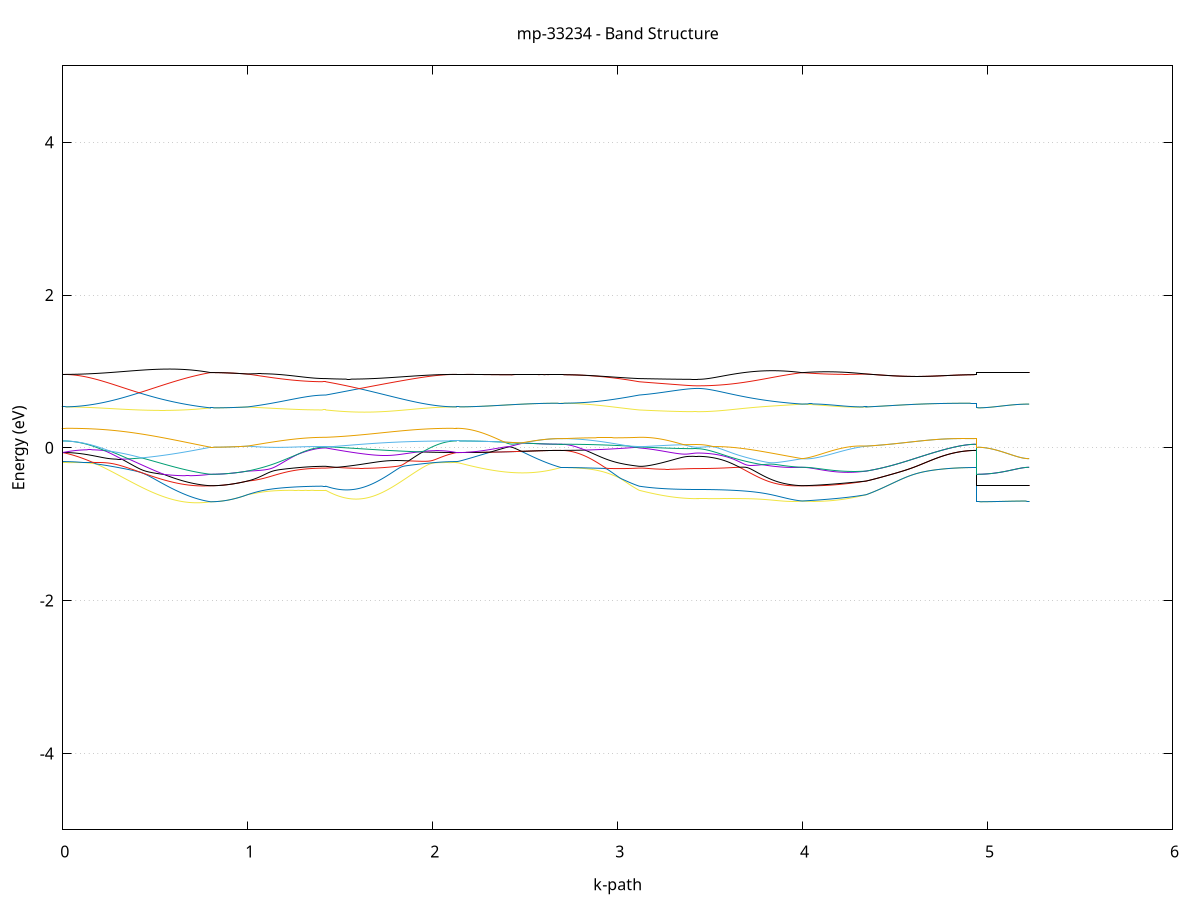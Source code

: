 set title 'mp-33234 - Band Structure'
set xlabel 'k-path'
set ylabel 'Energy (eV)'
set grid y
set yrange [-5:5]
set terminal png size 800,600
set output 'mp-33234_bands_gnuplot.png'
plot '-' using 1:2 with lines notitle, '-' using 1:2 with lines notitle, '-' using 1:2 with lines notitle, '-' using 1:2 with lines notitle, '-' using 1:2 with lines notitle, '-' using 1:2 with lines notitle, '-' using 1:2 with lines notitle, '-' using 1:2 with lines notitle, '-' using 1:2 with lines notitle, '-' using 1:2 with lines notitle, '-' using 1:2 with lines notitle, '-' using 1:2 with lines notitle, '-' using 1:2 with lines notitle, '-' using 1:2 with lines notitle, '-' using 1:2 with lines notitle, '-' using 1:2 with lines notitle, '-' using 1:2 with lines notitle, '-' using 1:2 with lines notitle, '-' using 1:2 with lines notitle, '-' using 1:2 with lines notitle, '-' using 1:2 with lines notitle, '-' using 1:2 with lines notitle, '-' using 1:2 with lines notitle, '-' using 1:2 with lines notitle, '-' using 1:2 with lines notitle, '-' using 1:2 with lines notitle, '-' using 1:2 with lines notitle, '-' using 1:2 with lines notitle, '-' using 1:2 with lines notitle, '-' using 1:2 with lines notitle, '-' using 1:2 with lines notitle, '-' using 1:2 with lines notitle, '-' using 1:2 with lines notitle, '-' using 1:2 with lines notitle, '-' using 1:2 with lines notitle, '-' using 1:2 with lines notitle, '-' using 1:2 with lines notitle, '-' using 1:2 with lines notitle, '-' using 1:2 with lines notitle, '-' using 1:2 with lines notitle, '-' using 1:2 with lines notitle, '-' using 1:2 with lines notitle, '-' using 1:2 with lines notitle, '-' using 1:2 with lines notitle, '-' using 1:2 with lines notitle, '-' using 1:2 with lines notitle, '-' using 1:2 with lines notitle, '-' using 1:2 with lines notitle
0.000000 -24.246108
0.009983 -24.246108
0.019966 -24.246108
0.029949 -24.246108
0.039932 -24.246008
0.049915 -24.245908
0.059898 -24.245808
0.069881 -24.245608
0.079864 -24.245508
0.089847 -24.245408
0.099830 -24.245208
0.109813 -24.245008
0.119796 -24.244808
0.129779 -24.244608
0.139762 -24.244308
0.149745 -24.244008
0.159728 -24.243808
0.169711 -24.243508
0.179694 -24.243208
0.189677 -24.242908
0.199660 -24.242508
0.209643 -24.242108
0.219627 -24.241808
0.229610 -24.241408
0.239593 -24.241008
0.249576 -24.240508
0.259559 -24.240108
0.269542 -24.239608
0.279525 -24.239208
0.289508 -24.238708
0.299491 -24.238208
0.309474 -24.237608
0.319457 -24.237108
0.329440 -24.236608
0.339423 -24.236008
0.349406 -24.235508
0.359389 -24.234908
0.369372 -24.234308
0.379355 -24.233708
0.389338 -24.233108
0.399321 -24.232508
0.409304 -24.231908
0.419287 -24.231208
0.429270 -24.230608
0.439253 -24.229908
0.449236 -24.229208
0.459219 -24.228608
0.469202 -24.227908
0.479185 -24.227208
0.489168 -24.226508
0.499151 -24.225808
0.509134 -24.225108
0.519117 -24.224408
0.529100 -24.223608
0.539083 -24.222908
0.549066 -24.222208
0.559049 -24.221408
0.569032 -24.220708
0.579015 -24.219908
0.588998 -24.219208
0.598981 -24.218408
0.608964 -24.217708
0.618947 -24.216908
0.628930 -24.216208
0.638913 -24.215408
0.648897 -24.214608
0.658880 -24.213908
0.668863 -24.213108
0.678846 -24.212408
0.688829 -24.211608
0.698812 -24.210808
0.708795 -24.210108
0.718778 -24.209308
0.728761 -24.208608
0.738744 -24.207808
0.748727 -24.207008
0.758710 -24.206308
0.768693 -24.205508
0.778676 -24.204808
0.788659 -24.204108
0.798642 -24.203308
0.798642 -24.203308
0.808169 -24.203308
0.817696 -24.203308
0.827223 -24.203308
0.836749 -24.203308
0.846276 -24.203408
0.855803 -24.203408
0.865330 -24.203408
0.874857 -24.203408
0.884384 -24.203508
0.893911 -24.203508
0.903438 -24.203508
0.912965 -24.203608
0.922492 -24.203608
0.932019 -24.203708
0.941545 -24.203708
0.951072 -24.203808
0.960599 -24.203908
0.970126 -24.203908
0.979653 -24.204008
0.989180 -24.204008
0.998707 -24.204108
0.998707 -24.204108
1.008550 -24.204608
1.018393 -24.205208
1.028236 -24.205708
1.038080 -24.206208
1.047923 -24.206708
1.057766 -24.207208
1.067609 -24.207708
1.077452 -24.208208
1.087296 -24.208708
1.097139 -24.209208
1.106982 -24.209608
1.116825 -24.210108
1.126668 -24.210508
1.136512 -24.211008
1.146355 -24.211408
1.156198 -24.211808
1.166041 -24.212308
1.175884 -24.212708
1.185728 -24.213008
1.195571 -24.213408
1.205414 -24.213808
1.215257 -24.214108
1.225101 -24.214508
1.234944 -24.214808
1.244787 -24.215108
1.254630 -24.215408
1.264473 -24.215708
1.274317 -24.216008
1.284160 -24.216208
1.294003 -24.216408
1.303846 -24.216708
1.313689 -24.216908
1.323533 -24.217008
1.333376 -24.217208
1.343219 -24.217408
1.353062 -24.217508
1.362905 -24.217608
1.372749 -24.217708
1.382592 -24.217808
1.392435 -24.217908
1.402278 -24.217908
1.412121 -24.217908
1.421965 -24.217908
1.421965 -24.217908
1.431911 -24.218408
1.441857 -24.218808
1.451804 -24.219208
1.461750 -24.219708
1.471696 -24.220208
1.481643 -24.220608
1.491589 -24.221108
1.501536 -24.221608
1.511482 -24.222108
1.521428 -24.222608
1.531375 -24.223108
1.541321 -24.223608
1.551267 -24.224108
1.561214 -24.224608
1.571160 -24.225108
1.581107 -24.225608
1.591053 -24.226108
1.600999 -24.226708
1.610946 -24.227208
1.620892 -24.227808
1.630838 -24.228308
1.640785 -24.228808
1.650731 -24.229408
1.660678 -24.229908
1.670624 -24.230408
1.680570 -24.231008
1.690517 -24.231508
1.700463 -24.232108
1.710409 -24.232608
1.720356 -24.233108
1.730302 -24.233608
1.740248 -24.234208
1.750195 -24.234708
1.760141 -24.235208
1.770088 -24.235708
1.780034 -24.236208
1.789980 -24.236708
1.799927 -24.237208
1.809873 -24.237708
1.819819 -24.238108
1.829766 -24.238608
1.839712 -24.239008
1.849659 -24.239508
1.859605 -24.239908
1.869551 -24.240308
1.879498 -24.240708
1.889444 -24.241108
1.899390 -24.241508
1.909337 -24.241908
1.919283 -24.242308
1.929230 -24.242608
1.939176 -24.242908
1.949122 -24.243308
1.959069 -24.243608
1.969015 -24.243808
1.978961 -24.244108
1.988908 -24.244408
1.998854 -24.244608
2.008801 -24.244808
2.018747 -24.245008
2.028693 -24.245208
2.038640 -24.245408
2.048586 -24.245608
2.058532 -24.245708
2.068479 -24.245808
2.078425 -24.245908
2.088371 -24.246008
2.098318 -24.246108
2.108264 -24.246108
2.118211 -24.246108
2.128157 -24.246108
2.128157 -24.246108
2.138074 -24.246108
2.147992 -24.246108
2.157909 -24.246008
2.167827 -24.245908
2.177744 -24.245808
2.187662 -24.245608
2.197579 -24.245408
2.207497 -24.245208
2.217414 -24.245008
2.227332 -24.244708
2.237249 -24.244408
2.247167 -24.244108
2.257084 -24.243808
2.267002 -24.243408
2.276919 -24.243008
2.286837 -24.242608
2.296754 -24.242108
2.306672 -24.241708
2.316589 -24.241108
2.326507 -24.240608
2.336424 -24.240108
2.346342 -24.239508
2.356259 -24.238908
2.366177 -24.238308
2.376094 -24.237608
2.386012 -24.237008
2.395929 -24.236308
2.405847 -24.235608
2.415764 -24.234908
2.425682 -24.234108
2.435599 -24.233308
2.445517 -24.232608
2.455434 -24.231708
2.465352 -24.230908
2.475269 -24.230108
2.485187 -24.229208
2.495104 -24.228408
2.505022 -24.227508
2.514939 -24.226608
2.524857 -24.225708
2.534774 -24.224708
2.544691 -24.223808
2.554609 -24.222908
2.564526 -24.221908
2.574444 -24.220908
2.584361 -24.219908
2.594279 -24.219008
2.604196 -24.218008
2.614114 -24.216908
2.624031 -24.215908
2.633949 -24.214908
2.643866 -24.213908
2.653784 -24.212908
2.663701 -24.211808
2.673619 -24.210808
2.683536 -24.209808
2.693454 -24.208708
2.693454 -24.208708
2.703297 -24.208808
2.713140 -24.208808
2.722983 -24.208808
2.732827 -24.208808
2.742670 -24.208908
2.752513 -24.208908
2.762356 -24.209008
2.772199 -24.209108
2.782043 -24.209108
2.791886 -24.209208
2.801729 -24.209308
2.811572 -24.209508
2.821415 -24.209608
2.831259 -24.209708
2.841102 -24.209808
2.850945 -24.210008
2.860788 -24.210208
2.870631 -24.210308
2.880475 -24.210508
2.890318 -24.210708
2.900161 -24.210908
2.910004 -24.211208
2.919848 -24.211408
2.929691 -24.211608
2.939534 -24.211908
2.949377 -24.212108
2.959220 -24.212408
2.969064 -24.212708
2.978907 -24.212908
2.988750 -24.213208
2.998593 -24.213508
3.008436 -24.213908
3.018280 -24.214208
3.028123 -24.214508
3.037966 -24.214908
3.047809 -24.215208
3.057652 -24.215608
3.067496 -24.215908
3.077339 -24.216308
3.087182 -24.216708
3.097025 -24.217108
3.106868 -24.217508
3.116712 -24.217908
3.116712 -24.217908
3.126589 -24.218108
3.136466 -24.218408
3.146344 -24.218608
3.156221 -24.218908
3.166098 -24.219208
3.175976 -24.219508
3.185853 -24.219808
3.195730 -24.220008
3.205608 -24.220408
3.215485 -24.220708
3.225362 -24.221008
3.235240 -24.221308
3.245117 -24.221608
3.254994 -24.221908
3.264872 -24.222108
3.274749 -24.222408
3.284626 -24.222708
3.294504 -24.222908
3.304381 -24.223208
3.314258 -24.223408
3.324136 -24.223608
3.334013 -24.223808
3.343890 -24.224008
3.353768 -24.224108
3.363645 -24.224308
3.373522 -24.224408
3.383400 -24.224508
3.393277 -24.224608
3.403154 -24.224608
3.413032 -24.224708
3.422909 -24.224708
3.432786 -24.224708
3.432786 -24.224708
3.442694 -24.224708
3.452601 -24.224708
3.462509 -24.224608
3.472416 -24.224608
3.482323 -24.224508
3.492231 -24.224408
3.502138 -24.224308
3.512046 -24.224108
3.521953 -24.224008
3.531861 -24.223808
3.541768 -24.223608
3.551676 -24.223408
3.561583 -24.223208
3.571491 -24.223008
3.581398 -24.222708
3.591305 -24.222408
3.601213 -24.222208
3.611120 -24.221908
3.621028 -24.221508
3.630935 -24.221208
3.640843 -24.220908
3.650750 -24.220508
3.660658 -24.220108
3.670565 -24.219808
3.680473 -24.219408
3.690380 -24.219008
3.700288 -24.218508
3.710195 -24.218108
3.720102 -24.217708
3.730010 -24.217208
3.739917 -24.216808
3.749825 -24.216308
3.759732 -24.215808
3.769640 -24.215408
3.779547 -24.214908
3.789455 -24.214408
3.799362 -24.213908
3.809270 -24.213408
3.819177 -24.212808
3.829084 -24.212308
3.838992 -24.211808
3.848899 -24.211308
3.858807 -24.210808
3.868714 -24.210208
3.878622 -24.209708
3.888529 -24.209208
3.898437 -24.208608
3.908344 -24.208108
3.918252 -24.207508
3.928159 -24.207008
3.938066 -24.206508
3.947974 -24.205908
3.957881 -24.205408
3.967789 -24.204908
3.977696 -24.204408
3.987604 -24.203808
3.997511 -24.203308
3.997511 -24.203308
4.007405 -24.203608
4.017299 -24.203908
4.027193 -24.204208
4.037087 -24.204408
4.046981 -24.204608
4.056875 -24.204908
4.066769 -24.205108
4.076663 -24.205308
4.086557 -24.205508
4.096451 -24.205608
4.106345 -24.205808
4.116239 -24.205908
4.126133 -24.206008
4.136027 -24.206108
4.145921 -24.206208
4.155815 -24.206308
4.165709 -24.206308
4.175603 -24.206308
4.185497 -24.206408
4.195391 -24.206308
4.205285 -24.206308
4.215179 -24.206308
4.225073 -24.206208
4.234967 -24.206108
4.244861 -24.206008
4.254755 -24.205908
4.264649 -24.205808
4.274543 -24.205708
4.284436 -24.205508
4.294330 -24.205308
4.304224 -24.205108
4.314118 -24.204908
4.324012 -24.204608
4.333906 -24.204408
4.343800 -24.204108
4.343800 -24.204108
4.353777 -24.204208
4.363753 -24.204308
4.373729 -24.204408
4.383705 -24.204408
4.393682 -24.204508
4.403658 -24.204608
4.413634 -24.204708
4.423611 -24.204808
4.433587 -24.204908
4.443563 -24.205008
4.453539 -24.205108
4.463516 -24.205208
4.473492 -24.205308
4.483468 -24.205408
4.493445 -24.205508
4.503421 -24.205608
4.513397 -24.205708
4.523373 -24.205808
4.533350 -24.205908
4.543326 -24.206008
4.553302 -24.206108
4.563279 -24.206208
4.573255 -24.206408
4.583231 -24.206508
4.593207 -24.206608
4.603184 -24.206708
4.613160 -24.206808
4.623136 -24.206908
4.633112 -24.207008
4.643089 -24.207108
4.653065 -24.207208
4.663041 -24.207308
4.673018 -24.207408
4.682994 -24.207508
4.692970 -24.207508
4.702946 -24.207608
4.712923 -24.207708
4.722899 -24.207808
4.732875 -24.207908
4.742852 -24.208008
4.752828 -24.208008
4.762804 -24.208108
4.772780 -24.208208
4.782757 -24.208208
4.792733 -24.208308
4.802709 -24.208308
4.812686 -24.208408
4.822662 -24.208408
4.832638 -24.208508
4.842614 -24.208508
4.852591 -24.208608
4.862567 -24.208608
4.872543 -24.208608
4.882520 -24.208708
4.892496 -24.208708
4.902472 -24.208708
4.912448 -24.208708
4.922425 -24.208708
4.932401 -24.208708
4.942377 -24.208708
4.942377 -24.203308
4.952124 -24.203308
4.961870 -24.203308
4.971617 -24.203308
4.981363 -24.203308
4.991110 -24.203308
5.000856 -24.203308
5.010603 -24.203308
5.020349 -24.203308
5.030096 -24.203308
5.039842 -24.203308
5.049589 -24.203308
5.059335 -24.203308
5.069082 -24.203308
5.078828 -24.203308
5.088575 -24.203308
5.098321 -24.203308
5.108068 -24.203308
5.117814 -24.203308
5.127561 -24.203308
5.137307 -24.203308
5.147054 -24.203308
5.156800 -24.203308
5.166547 -24.203308
5.176293 -24.203308
5.186040 -24.203308
5.195786 -24.203308
5.205533 -24.203308
5.215279 -24.203308
5.225026 -24.203308
e
0.000000 -24.171008
0.009983 -24.171008
0.019966 -24.171108
0.029949 -24.171108
0.039932 -24.171108
0.049915 -24.171108
0.059898 -24.171208
0.069881 -24.171308
0.079864 -24.171408
0.089847 -24.171508
0.099830 -24.171508
0.109813 -24.171708
0.119796 -24.171808
0.129779 -24.171908
0.139762 -24.172108
0.149745 -24.172208
0.159728 -24.172308
0.169711 -24.172508
0.179694 -24.172708
0.189677 -24.172908
0.199660 -24.173108
0.209643 -24.173408
0.219627 -24.173608
0.229610 -24.173808
0.239593 -24.174108
0.249576 -24.174308
0.259559 -24.174608
0.269542 -24.174908
0.279525 -24.175108
0.289508 -24.175408
0.299491 -24.175808
0.309474 -24.176008
0.319457 -24.176408
0.329440 -24.176708
0.339423 -24.177108
0.349406 -24.177408
0.359389 -24.177808
0.369372 -24.178208
0.379355 -24.178608
0.389338 -24.179008
0.399321 -24.179408
0.409304 -24.179808
0.419287 -24.180308
0.429270 -24.180708
0.439253 -24.181208
0.449236 -24.181608
0.459219 -24.182108
0.469202 -24.182608
0.479185 -24.183108
0.489168 -24.183608
0.499151 -24.184108
0.509134 -24.184608
0.519117 -24.185208
0.529100 -24.185708
0.539083 -24.186308
0.549066 -24.186808
0.559049 -24.187408
0.569032 -24.188008
0.579015 -24.188508
0.588998 -24.189108
0.598981 -24.189708
0.608964 -24.190408
0.618947 -24.191008
0.628930 -24.191608
0.638913 -24.192208
0.648897 -24.192908
0.658880 -24.193508
0.668863 -24.194208
0.678846 -24.194908
0.688829 -24.195508
0.698812 -24.196208
0.708795 -24.196908
0.718778 -24.197608
0.728761 -24.198308
0.738744 -24.199008
0.748727 -24.199708
0.758710 -24.200408
0.768693 -24.201108
0.778676 -24.201908
0.788659 -24.202608
0.798642 -24.203308
0.798642 -24.203308
0.808169 -24.203308
0.817696 -24.203308
0.827223 -24.203308
0.836749 -24.203308
0.846276 -24.203408
0.855803 -24.203408
0.865330 -24.203408
0.874857 -24.203408
0.884384 -24.203508
0.893911 -24.203508
0.903438 -24.203508
0.912965 -24.203608
0.922492 -24.203608
0.932019 -24.203708
0.941545 -24.203708
0.951072 -24.203808
0.960599 -24.203808
0.970126 -24.203908
0.979653 -24.204008
0.989180 -24.204008
0.998707 -24.204108
0.998707 -24.204108
1.008550 -24.203708
1.018393 -24.203308
1.028236 -24.202908
1.038080 -24.202508
1.047923 -24.202108
1.057766 -24.201708
1.067609 -24.201408
1.077452 -24.201008
1.087296 -24.200708
1.097139 -24.200308
1.106982 -24.200008
1.116825 -24.199708
1.126668 -24.199408
1.136512 -24.199108
1.146355 -24.198808
1.156198 -24.198508
1.166041 -24.198308
1.175884 -24.198008
1.185728 -24.197808
1.195571 -24.197508
1.205414 -24.197308
1.215257 -24.197108
1.225101 -24.196908
1.234944 -24.196708
1.244787 -24.196508
1.254630 -24.196308
1.264473 -24.196208
1.274317 -24.196008
1.284160 -24.195908
1.294003 -24.195708
1.303846 -24.195608
1.313689 -24.195508
1.323533 -24.195408
1.333376 -24.195308
1.343219 -24.195208
1.353062 -24.195108
1.362905 -24.195108
1.372749 -24.195008
1.382592 -24.195008
1.392435 -24.194908
1.402278 -24.194908
1.412121 -24.194908
1.421965 -24.194908
1.421965 -24.194908
1.431911 -24.194408
1.441857 -24.193808
1.451804 -24.193308
1.461750 -24.192708
1.471696 -24.192208
1.481643 -24.191708
1.491589 -24.191108
1.501536 -24.190608
1.511482 -24.190008
1.521428 -24.189508
1.531375 -24.189008
1.541321 -24.188408
1.551267 -24.187908
1.561214 -24.187408
1.571160 -24.186908
1.581107 -24.186408
1.591053 -24.185808
1.600999 -24.185308
1.610946 -24.184808
1.620892 -24.184308
1.630838 -24.183808
1.640785 -24.183408
1.650731 -24.182908
1.660678 -24.182408
1.670624 -24.182008
1.680570 -24.181508
1.690517 -24.181108
1.700463 -24.180608
1.710409 -24.180208
1.720356 -24.179808
1.730302 -24.179308
1.740248 -24.178908
1.750195 -24.178608
1.760141 -24.178208
1.770088 -24.177808
1.780034 -24.177408
1.789980 -24.177108
1.799927 -24.176708
1.809873 -24.176408
1.819819 -24.176108
1.829766 -24.175708
1.839712 -24.175408
1.849659 -24.175108
1.859605 -24.174808
1.869551 -24.174608
1.879498 -24.174308
1.889444 -24.174008
1.899390 -24.173808
1.909337 -24.173608
1.919283 -24.173308
1.929230 -24.173108
1.939176 -24.172908
1.949122 -24.172708
1.959069 -24.172508
1.969015 -24.172408
1.978961 -24.172208
1.988908 -24.172108
1.998854 -24.171908
2.008801 -24.171808
2.018747 -24.171708
2.028693 -24.171608
2.038640 -24.171508
2.048586 -24.171408
2.058532 -24.171308
2.068479 -24.171208
2.078425 -24.171208
2.088371 -24.171108
2.098318 -24.171108
2.108264 -24.171108
2.118211 -24.171008
2.128157 -24.171008
2.128157 -24.171008
2.138074 -24.171108
2.147992 -24.171108
2.157909 -24.171108
2.167827 -24.171308
2.177744 -24.171408
2.187662 -24.171608
2.197579 -24.171708
2.207497 -24.172008
2.217414 -24.172208
2.227332 -24.172508
2.237249 -24.172808
2.247167 -24.173108
2.257084 -24.173408
2.267002 -24.173808
2.276919 -24.174208
2.286837 -24.174708
2.296754 -24.175108
2.306672 -24.175608
2.316589 -24.176108
2.326507 -24.176608
2.336424 -24.177208
2.346342 -24.177808
2.356259 -24.178408
2.366177 -24.179008
2.376094 -24.179708
2.386012 -24.180308
2.395929 -24.181008
2.405847 -24.181808
2.415764 -24.182508
2.425682 -24.183208
2.435599 -24.184008
2.445517 -24.184808
2.455434 -24.185608
2.465352 -24.186508
2.475269 -24.187308
2.485187 -24.188208
2.495104 -24.189008
2.505022 -24.189908
2.514939 -24.190808
2.524857 -24.191808
2.534774 -24.192708
2.544691 -24.193608
2.554609 -24.194608
2.564526 -24.195608
2.574444 -24.196508
2.584361 -24.197508
2.594279 -24.198508
2.604196 -24.199508
2.614114 -24.200508
2.624031 -24.201508
2.633949 -24.202608
2.643866 -24.203608
2.653784 -24.204608
2.663701 -24.205608
2.673619 -24.206708
2.683536 -24.207708
2.693454 -24.208708
2.693454 -24.208708
2.703297 -24.208708
2.713140 -24.208708
2.722983 -24.208708
2.732827 -24.208608
2.742670 -24.208508
2.752513 -24.208408
2.762356 -24.208308
2.772199 -24.208208
2.782043 -24.208008
2.791886 -24.207808
2.801729 -24.207608
2.811572 -24.207508
2.821415 -24.207208
2.831259 -24.207008
2.841102 -24.206708
2.850945 -24.206508
2.860788 -24.206208
2.870631 -24.205908
2.880475 -24.205608
2.890318 -24.205308
2.900161 -24.204908
2.910004 -24.204608
2.919848 -24.204208
2.929691 -24.203908
2.939534 -24.203508
2.949377 -24.203008
2.959220 -24.202608
2.969064 -24.202208
2.978907 -24.201808
2.988750 -24.201308
2.998593 -24.200908
3.008436 -24.200408
3.018280 -24.200008
3.028123 -24.199508
3.037966 -24.199008
3.047809 -24.198508
3.057652 -24.198008
3.067496 -24.197508
3.077339 -24.197008
3.087182 -24.196508
3.097025 -24.195908
3.106868 -24.195408
3.116712 -24.194908
3.116712 -24.194908
3.126589 -24.194608
3.136466 -24.194408
3.146344 -24.194108
3.156221 -24.193808
3.166098 -24.193408
3.175976 -24.193108
3.185853 -24.192808
3.195730 -24.192408
3.205608 -24.192108
3.215485 -24.191708
3.225362 -24.191408
3.235240 -24.191008
3.245117 -24.190708
3.254994 -24.190408
3.264872 -24.190108
3.274749 -24.189808
3.284626 -24.189508
3.294504 -24.189208
3.304381 -24.189008
3.314258 -24.188708
3.324136 -24.188508
3.334013 -24.188308
3.343890 -24.188108
3.353768 -24.187908
3.363645 -24.187808
3.373522 -24.187608
3.383400 -24.187508
3.393277 -24.187408
3.403154 -24.187408
3.413032 -24.187308
3.422909 -24.187308
3.432786 -24.187308
3.432786 -24.187308
3.442694 -24.187308
3.452601 -24.187308
3.462509 -24.187308
3.472416 -24.187408
3.482323 -24.187408
3.492231 -24.187508
3.502138 -24.187508
3.512046 -24.187608
3.521953 -24.187708
3.531861 -24.187808
3.541768 -24.187908
3.551676 -24.188008
3.561583 -24.188108
3.571491 -24.188308
3.581398 -24.188408
3.591305 -24.188608
3.601213 -24.188708
3.611120 -24.188908
3.621028 -24.189108
3.630935 -24.189308
3.640843 -24.189508
3.650750 -24.189708
3.660658 -24.190008
3.670565 -24.190208
3.680473 -24.190508
3.690380 -24.190708
3.700288 -24.191008
3.710195 -24.191308
3.720102 -24.191608
3.730010 -24.191908
3.739917 -24.192208
3.749825 -24.192508
3.759732 -24.192808
3.769640 -24.193208
3.779547 -24.193508
3.789455 -24.193908
3.799362 -24.194208
3.809270 -24.194608
3.819177 -24.195008
3.829084 -24.195408
3.838992 -24.195808
3.848899 -24.196208
3.858807 -24.196608
3.868714 -24.197108
3.878622 -24.197508
3.888529 -24.198008
3.898437 -24.198408
3.908344 -24.198908
3.918252 -24.199308
3.928159 -24.199808
3.938066 -24.200308
3.947974 -24.200808
3.957881 -24.201308
3.967789 -24.201808
3.977696 -24.202308
3.987604 -24.202808
3.997511 -24.203308
3.997511 -24.203308
4.007405 -24.203008
4.017299 -24.202808
4.027193 -24.202508
4.037087 -24.202208
4.046981 -24.202008
4.056875 -24.201808
4.066769 -24.201608
4.076663 -24.201408
4.086557 -24.201308
4.096451 -24.201108
4.106345 -24.201008
4.116239 -24.200908
4.126133 -24.200808
4.136027 -24.200808
4.145921 -24.200708
4.155815 -24.200708
4.165709 -24.200708
4.175603 -24.200708
4.185497 -24.200808
4.195391 -24.200808
4.205285 -24.200908
4.215179 -24.201008
4.225073 -24.201108
4.234967 -24.201308
4.244861 -24.201408
4.254755 -24.201608
4.264649 -24.201808
4.274543 -24.202008
4.284436 -24.202308
4.294330 -24.202508
4.304224 -24.202808
4.314118 -24.203108
4.324012 -24.203408
4.333906 -24.203808
4.343800 -24.204108
4.343800 -24.204108
4.353777 -24.204208
4.363753 -24.204308
4.373729 -24.204408
4.383705 -24.204408
4.393682 -24.204508
4.403658 -24.204608
4.413634 -24.204708
4.423611 -24.204808
4.433587 -24.204908
4.443563 -24.205008
4.453539 -24.205108
4.463516 -24.205208
4.473492 -24.205308
4.483468 -24.205408
4.493445 -24.205508
4.503421 -24.205608
4.513397 -24.205708
4.523373 -24.205808
4.533350 -24.205908
4.543326 -24.206008
4.553302 -24.206108
4.563279 -24.206208
4.573255 -24.206408
4.583231 -24.206508
4.593207 -24.206608
4.603184 -24.206708
4.613160 -24.206808
4.623136 -24.206908
4.633112 -24.207008
4.643089 -24.207108
4.653065 -24.207108
4.663041 -24.207308
4.673018 -24.207408
4.682994 -24.207508
4.692970 -24.207508
4.702946 -24.207608
4.712923 -24.207708
4.722899 -24.207808
4.732875 -24.207908
4.742852 -24.208008
4.752828 -24.208008
4.762804 -24.208108
4.772780 -24.208208
4.782757 -24.208208
4.792733 -24.208308
4.802709 -24.208308
4.812686 -24.208408
4.822662 -24.208408
4.832638 -24.208508
4.842614 -24.208508
4.852591 -24.208608
4.862567 -24.208608
4.872543 -24.208608
4.882520 -24.208708
4.892496 -24.208708
4.902472 -24.208708
4.912448 -24.208708
4.922425 -24.208708
4.932401 -24.208708
4.942377 -24.208708
4.942377 -24.203308
4.952124 -24.203308
4.961870 -24.203308
4.971617 -24.203308
4.981363 -24.203308
4.991110 -24.203308
5.000856 -24.203308
5.010603 -24.203308
5.020349 -24.203308
5.030096 -24.203308
5.039842 -24.203308
5.049589 -24.203308
5.059335 -24.203308
5.069082 -24.203308
5.078828 -24.203308
5.088575 -24.203308
5.098321 -24.203308
5.108068 -24.203308
5.117814 -24.203308
5.127561 -24.203308
5.137307 -24.203308
5.147054 -24.203308
5.156800 -24.203308
5.166547 -24.203308
5.176293 -24.203308
5.186040 -24.203308
5.195786 -24.203308
5.205533 -24.203308
5.215279 -24.203308
5.225026 -24.203308
e
0.000000 -14.568008
0.009983 -14.568108
0.019966 -14.568208
0.029949 -14.568308
0.039932 -14.568508
0.049915 -14.568608
0.059898 -14.568808
0.069881 -14.569008
0.079864 -14.569308
0.089847 -14.569608
0.099830 -14.569908
0.109813 -14.570208
0.119796 -14.570608
0.129779 -14.571008
0.139762 -14.571408
0.149745 -14.571908
0.159728 -14.572308
0.169711 -14.572808
0.179694 -14.573308
0.189677 -14.573808
0.199660 -14.574308
0.209643 -14.574908
0.219627 -14.575508
0.229610 -14.576108
0.239593 -14.576708
0.249576 -14.577308
0.259559 -14.578008
0.269542 -14.578608
0.279525 -14.579208
0.289508 -14.579908
0.299491 -14.580508
0.309474 -14.581208
0.319457 -14.581908
0.329440 -14.582508
0.339423 -14.583208
0.349406 -14.583908
0.359389 -14.584508
0.369372 -14.585208
0.379355 -14.585808
0.389338 -14.586408
0.399321 -14.587008
0.409304 -14.587608
0.419287 -14.588208
0.429270 -14.588808
0.439253 -14.589308
0.449236 -14.589808
0.459219 -14.590308
0.469202 -14.590808
0.479185 -14.591308
0.489168 -14.591708
0.499151 -14.592108
0.509134 -14.592408
0.519117 -14.592708
0.529100 -14.593108
0.539083 -14.593308
0.549066 -14.593508
0.559049 -14.593708
0.569032 -14.593908
0.579015 -14.594008
0.588998 -14.594008
0.598981 -14.594108
0.608964 -14.594108
0.618947 -14.594008
0.628930 -14.593908
0.638913 -14.593808
0.648897 -14.593608
0.658880 -14.593408
0.668863 -14.593108
0.678846 -14.592808
0.688829 -14.593108
0.698812 -14.593708
0.708795 -14.594208
0.718778 -14.594608
0.728761 -14.595008
0.738744 -14.595408
0.748727 -14.595708
0.758710 -14.595908
0.768693 -14.596108
0.778676 -14.596208
0.788659 -14.596308
0.798642 -14.596308
0.798642 -14.596308
0.808169 -14.596308
0.817696 -14.596408
0.827223 -14.596508
0.836749 -14.596708
0.846276 -14.596908
0.855803 -14.597108
0.865330 -14.597308
0.874857 -14.597508
0.884384 -14.597708
0.893911 -14.597908
0.903438 -14.598008
0.912965 -14.598108
0.922492 -14.598208
0.932019 -14.598308
0.941545 -14.598208
0.951072 -14.598208
0.960599 -14.598208
0.970126 -14.598108
0.979653 -14.597908
0.989180 -14.597808
0.998707 -14.597508
0.998707 -14.597508
1.008550 -14.598208
1.018393 -14.598908
1.028236 -14.599608
1.038080 -14.600208
1.047923 -14.600908
1.057766 -14.601608
1.067609 -14.602308
1.077452 -14.603008
1.087296 -14.603708
1.097139 -14.604308
1.106982 -14.605008
1.116825 -14.605608
1.126668 -14.606208
1.136512 -14.606908
1.146355 -14.607408
1.156198 -14.608108
1.166041 -14.608608
1.175884 -14.609208
1.185728 -14.609808
1.195571 -14.610308
1.205414 -14.610808
1.215257 -14.611308
1.225101 -14.611708
1.234944 -14.612208
1.244787 -14.612608
1.254630 -14.613008
1.264473 -14.613408
1.274317 -14.613808
1.284160 -14.614208
1.294003 -14.614508
1.303846 -14.614808
1.313689 -14.615108
1.323533 -14.615408
1.333376 -14.615608
1.343219 -14.615808
1.353062 -14.616008
1.362905 -14.616208
1.372749 -14.616308
1.382592 -14.616408
1.392435 -14.616508
1.402278 -14.616608
1.412121 -14.616608
1.421965 -14.616708
1.421965 -14.616708
1.431911 -14.617808
1.441857 -14.618808
1.451804 -14.619708
1.461750 -14.620608
1.471696 -14.621308
1.481643 -14.622008
1.491589 -14.622608
1.501536 -14.623108
1.511482 -14.623508
1.521428 -14.623808
1.531375 -14.624008
1.541321 -14.624108
1.551267 -14.624108
1.561214 -14.624008
1.571160 -14.623808
1.581107 -14.623508
1.591053 -14.623108
1.600999 -14.622608
1.610946 -14.621908
1.620892 -14.621208
1.630838 -14.620408
1.640785 -14.619608
1.650731 -14.618608
1.660678 -14.617608
1.670624 -14.616408
1.680570 -14.615208
1.690517 -14.613908
1.700463 -14.612608
1.710409 -14.611208
1.720356 -14.609708
1.730302 -14.608208
1.740248 -14.606708
1.750195 -14.605108
1.760141 -14.603408
1.770088 -14.601808
1.780034 -14.600108
1.789980 -14.598408
1.799927 -14.596708
1.809873 -14.595008
1.819819 -14.593308
1.829766 -14.591608
1.839712 -14.590008
1.849659 -14.588308
1.859605 -14.586808
1.869551 -14.585208
1.879498 -14.583808
1.889444 -14.582408
1.899390 -14.581008
1.909337 -14.579708
1.919283 -14.578508
1.929230 -14.577408
1.939176 -14.576308
1.949122 -14.575308
1.959069 -14.574408
1.969015 -14.573608
1.978961 -14.572808
1.988908 -14.572108
1.998854 -14.571508
2.008801 -14.571008
2.018747 -14.570508
2.028693 -14.570108
2.038640 -14.569708
2.048586 -14.569408
2.058532 -14.569108
2.068479 -14.568808
2.078425 -14.568608
2.088371 -14.568508
2.098318 -14.568308
2.108264 -14.568208
2.118211 -14.568108
2.128157 -14.568008
2.128157 -14.568008
2.138074 -14.568108
2.147992 -14.568308
2.157909 -14.568408
2.167827 -14.568708
2.177744 -14.568908
2.187662 -14.569208
2.197579 -14.569608
2.207497 -14.570008
2.217414 -14.570408
2.227332 -14.570808
2.237249 -14.571208
2.247167 -14.571708
2.257084 -14.572208
2.267002 -14.572608
2.276919 -14.573108
2.286837 -14.573608
2.296754 -14.574008
2.306672 -14.574508
2.316589 -14.574908
2.326507 -14.575308
2.336424 -14.575708
2.346342 -14.576008
2.356259 -14.576308
2.366177 -14.576608
2.376094 -14.576908
2.386012 -14.577108
2.395929 -14.577308
2.405847 -14.577508
2.415764 -14.577608
2.425682 -14.577708
2.435599 -14.577808
2.445517 -14.577708
2.455434 -14.577708
2.465352 -14.577608
2.475269 -14.577408
2.485187 -14.577208
2.495104 -14.576908
2.505022 -14.576608
2.514939 -14.576208
2.524857 -14.575908
2.534774 -14.575508
2.544691 -14.574908
2.554609 -14.574408
2.564526 -14.573808
2.574444 -14.573208
2.584361 -14.572508
2.594279 -14.571808
2.604196 -14.571108
2.614114 -14.570208
2.624031 -14.569408
2.633949 -14.568508
2.643866 -14.567608
2.653784 -14.566608
2.663701 -14.565708
2.673619 -14.564708
2.683536 -14.563608
2.693454 -14.562508
2.693454 -14.562508
2.703297 -14.562608
2.713140 -14.562708
2.722983 -14.563008
2.732827 -14.563308
2.742670 -14.563708
2.752513 -14.564208
2.762356 -14.564808
2.772199 -14.565508
2.782043 -14.566308
2.791886 -14.567208
2.801729 -14.568208
2.811572 -14.569208
2.821415 -14.570308
2.831259 -14.571508
2.841102 -14.572808
2.850945 -14.574108
2.860788 -14.575508
2.870631 -14.577008
2.880475 -14.578508
2.890318 -14.580108
2.900161 -14.581708
2.910004 -14.583308
2.919848 -14.585008
2.929691 -14.586708
2.939534 -14.588408
2.949377 -14.590108
2.959220 -14.591908
2.969064 -14.593608
2.978907 -14.595408
2.988750 -14.597108
2.998593 -14.598808
3.008436 -14.600508
3.018280 -14.602208
3.028123 -14.603908
3.037966 -14.605508
3.047809 -14.607108
3.057652 -14.608608
3.067496 -14.610108
3.077339 -14.611508
3.087182 -14.612908
3.097025 -14.614208
3.106868 -14.615508
3.116712 -14.616708
3.116712 -14.616708
3.126589 -14.617208
3.136466 -14.617708
3.146344 -14.618208
3.156221 -14.618708
3.166098 -14.619108
3.175976 -14.619608
3.185853 -14.620108
3.195730 -14.620508
3.205608 -14.621008
3.215485 -14.621408
3.225362 -14.621808
3.235240 -14.622208
3.245117 -14.622708
3.254994 -14.623008
3.264872 -14.623408
3.274749 -14.623808
3.284626 -14.624108
3.294504 -14.624408
3.304381 -14.624708
3.314258 -14.625008
3.324136 -14.625208
3.334013 -14.625508
3.343890 -14.625708
3.353768 -14.625908
3.363645 -14.626008
3.373522 -14.626208
3.383400 -14.626308
3.393277 -14.626408
3.403154 -14.626508
3.413032 -14.626608
3.422909 -14.626608
3.432786 -14.626608
3.432786 -14.626608
3.442694 -14.626608
3.452601 -14.626508
3.462509 -14.626508
3.472416 -14.626408
3.482323 -14.626308
3.492231 -14.626208
3.502138 -14.626008
3.512046 -14.625808
3.521953 -14.625608
3.531861 -14.625308
3.541768 -14.625108
3.551676 -14.624808
3.561583 -14.624608
3.571491 -14.624308
3.581398 -14.623908
3.591305 -14.623608
3.601213 -14.623208
3.611120 -14.622808
3.621028 -14.622408
3.630935 -14.621908
3.640843 -14.621508
3.650750 -14.621008
3.660658 -14.620508
3.670565 -14.620008
3.680473 -14.619508
3.690380 -14.618908
3.700288 -14.618308
3.710195 -14.617708
3.720102 -14.617208
3.730010 -14.616508
3.739917 -14.615908
3.749825 -14.615408
3.759732 -14.614708
3.769640 -14.614008
3.779547 -14.613408
3.789455 -14.612708
3.799362 -14.612008
3.809270 -14.611308
3.819177 -14.610608
3.829084 -14.610008
3.838992 -14.609208
3.848899 -14.608508
3.858807 -14.607808
3.868714 -14.607108
3.878622 -14.606408
3.888529 -14.605708
3.898437 -14.605008
3.908344 -14.604208
3.918252 -14.603508
3.928159 -14.602808
3.938066 -14.602108
3.947974 -14.601308
3.957881 -14.600508
3.967789 -14.599708
3.977696 -14.598908
3.987604 -14.598108
3.997511 -14.597208
3.997511 -14.597208
4.007405 -14.597708
4.017299 -14.598308
4.027193 -14.598808
4.037087 -14.599308
4.046981 -14.599708
4.056875 -14.600208
4.066769 -14.600608
4.076663 -14.601008
4.086557 -14.601408
4.096451 -14.601708
4.106345 -14.602108
4.116239 -14.602308
4.126133 -14.602608
4.136027 -14.602808
4.145921 -14.603008
4.155815 -14.603108
4.165709 -14.603208
4.175603 -14.603208
4.185497 -14.603208
4.195391 -14.603208
4.205285 -14.603108
4.215179 -14.603008
4.225073 -14.602808
4.234967 -14.602608
4.244861 -14.602408
4.254755 -14.602108
4.264649 -14.601708
4.274543 -14.601408
4.284436 -14.600908
4.294330 -14.600508
4.304224 -14.600008
4.314118 -14.599408
4.324012 -14.598908
4.333906 -14.598208
4.343800 -14.597508
4.343800 -14.597508
4.353777 -14.597308
4.363753 -14.597008
4.373729 -14.596708
4.383705 -14.596308
4.393682 -14.595908
4.403658 -14.595408
4.413634 -14.594908
4.423611 -14.594408
4.433587 -14.593908
4.443563 -14.593308
4.453539 -14.592708
4.463516 -14.592008
4.473492 -14.591408
4.483468 -14.590708
4.493445 -14.590008
4.503421 -14.589208
4.513397 -14.588508
4.523373 -14.587708
4.533350 -14.586908
4.543326 -14.586108
4.553302 -14.585308
4.563279 -14.584508
4.573255 -14.583608
4.583231 -14.582808
4.593207 -14.582008
4.603184 -14.581108
4.613160 -14.580208
4.623136 -14.579408
4.633112 -14.578508
4.643089 -14.577708
4.653065 -14.576908
4.663041 -14.576008
4.673018 -14.575208
4.682994 -14.574408
4.692970 -14.573608
4.702946 -14.572808
4.712923 -14.572108
4.722899 -14.571308
4.732875 -14.570608
4.742852 -14.569908
4.752828 -14.569208
4.762804 -14.568508
4.772780 -14.567908
4.782757 -14.567308
4.792733 -14.566808
4.802709 -14.566208
4.812686 -14.565708
4.822662 -14.565308
4.832638 -14.564808
4.842614 -14.564408
4.852591 -14.564108
4.862567 -14.563708
4.872543 -14.563408
4.882520 -14.563208
4.892496 -14.563008
4.902472 -14.562908
4.912448 -14.562708
4.922425 -14.562608
4.932401 -14.562608
4.942377 -14.562508
4.942377 -14.596308
4.952124 -14.596308
4.961870 -14.596308
4.971617 -14.596308
4.981363 -14.596308
4.991110 -14.596408
5.000856 -14.596408
5.010603 -14.596408
5.020349 -14.596508
5.030096 -14.596508
5.039842 -14.596608
5.049589 -14.596608
5.059335 -14.596708
5.069082 -14.596808
5.078828 -14.596808
5.088575 -14.596808
5.098321 -14.596908
5.108068 -14.596908
5.117814 -14.597008
5.127561 -14.597008
5.137307 -14.597108
5.147054 -14.597108
5.156800 -14.597208
5.166547 -14.597208
5.176293 -14.597208
5.186040 -14.597208
5.195786 -14.597308
5.205533 -14.597308
5.215279 -14.597208
5.225026 -14.597208
e
0.000000 -14.521008
0.009983 -14.521008
0.019966 -14.521108
0.029949 -14.521308
0.039932 -14.521508
0.049915 -14.521808
0.059898 -14.522108
0.069881 -14.522508
0.079864 -14.522908
0.089847 -14.523408
0.099830 -14.524008
0.109813 -14.524608
0.119796 -14.525308
0.129779 -14.525908
0.139762 -14.526708
0.149745 -14.527508
0.159728 -14.528408
0.169711 -14.529308
0.179694 -14.530308
0.189677 -14.531308
0.199660 -14.532308
0.209643 -14.533508
0.219627 -14.534608
0.229610 -14.535808
0.239593 -14.537008
0.249576 -14.538208
0.259559 -14.539508
0.269542 -14.540808
0.279525 -14.542108
0.289508 -14.543508
0.299491 -14.544808
0.309474 -14.546208
0.319457 -14.547608
0.329440 -14.549108
0.339423 -14.550508
0.349406 -14.552008
0.359389 -14.553408
0.369372 -14.554908
0.379355 -14.556408
0.389338 -14.557808
0.399321 -14.559308
0.409304 -14.560808
0.419287 -14.562308
0.429270 -14.563808
0.439253 -14.565308
0.449236 -14.566708
0.459219 -14.568108
0.469202 -14.569508
0.479185 -14.571008
0.489168 -14.572308
0.499151 -14.573708
0.509134 -14.575008
0.519117 -14.576308
0.529100 -14.577708
0.539083 -14.578908
0.549066 -14.580108
0.559049 -14.581308
0.569032 -14.582508
0.579015 -14.583608
0.588998 -14.584708
0.598981 -14.585708
0.608964 -14.586708
0.618947 -14.587708
0.628930 -14.588608
0.638913 -14.589508
0.648897 -14.590308
0.658880 -14.591108
0.668863 -14.591808
0.678846 -14.592508
0.688829 -14.592508
0.698812 -14.593208
0.708795 -14.593708
0.718778 -14.594208
0.728761 -14.594708
0.738744 -14.595108
0.748727 -14.595408
0.758710 -14.595708
0.768693 -14.595908
0.778676 -14.596108
0.788659 -14.596208
0.798642 -14.596308
0.798642 -14.596308
0.808169 -14.596308
0.817696 -14.596408
0.827223 -14.596508
0.836749 -14.596708
0.846276 -14.596908
0.855803 -14.597108
0.865330 -14.597308
0.874857 -14.597508
0.884384 -14.597708
0.893911 -14.597908
0.903438 -14.598008
0.912965 -14.598108
0.922492 -14.598208
0.932019 -14.598308
0.941545 -14.598208
0.951072 -14.598208
0.960599 -14.598208
0.970126 -14.598108
0.979653 -14.597908
0.989180 -14.597808
0.998707 -14.597508
0.998707 -14.597508
1.008550 -14.596508
1.018393 -14.595508
1.028236 -14.594408
1.038080 -14.593208
1.047923 -14.592008
1.057766 -14.590708
1.067609 -14.589408
1.077452 -14.588108
1.087296 -14.586708
1.097139 -14.585308
1.106982 -14.583908
1.116825 -14.582608
1.126668 -14.581208
1.136512 -14.579808
1.146355 -14.578408
1.156198 -14.577108
1.166041 -14.575808
1.175884 -14.574608
1.185728 -14.573308
1.195571 -14.572208
1.205414 -14.571008
1.215257 -14.569908
1.225101 -14.568908
1.234944 -14.567908
1.244787 -14.566908
1.254630 -14.566108
1.264473 -14.565208
1.274317 -14.564508
1.284160 -14.563808
1.294003 -14.563108
1.303846 -14.562508
1.313689 -14.561908
1.323533 -14.561408
1.333376 -14.561008
1.343219 -14.560608
1.353062 -14.560308
1.362905 -14.560008
1.372749 -14.559808
1.382592 -14.559608
1.392435 -14.559408
1.402278 -14.559308
1.412121 -14.559208
1.421965 -14.559208
1.421965 -14.559208
1.431911 -14.559908
1.441857 -14.560608
1.451804 -14.561308
1.461750 -14.561908
1.471696 -14.562508
1.481643 -14.563208
1.491589 -14.563808
1.501536 -14.564308
1.511482 -14.564908
1.521428 -14.565408
1.531375 -14.565808
1.541321 -14.566108
1.551267 -14.566308
1.561214 -14.566508
1.571160 -14.566608
1.581107 -14.566608
1.591053 -14.566508
1.600999 -14.566308
1.610946 -14.566008
1.620892 -14.565708
1.630838 -14.565308
1.640785 -14.564808
1.650731 -14.564208
1.660678 -14.563608
1.670624 -14.562808
1.680570 -14.562008
1.690517 -14.561108
1.700463 -14.560108
1.710409 -14.559108
1.720356 -14.558008
1.730302 -14.556908
1.740248 -14.555708
1.750195 -14.554508
1.760141 -14.553208
1.770088 -14.551808
1.780034 -14.550508
1.789980 -14.549108
1.799927 -14.547608
1.809873 -14.546208
1.819819 -14.544808
1.829766 -14.543308
1.839712 -14.541808
1.849659 -14.540408
1.859605 -14.539008
1.869551 -14.537608
1.879498 -14.536208
1.889444 -14.534808
1.899390 -14.533408
1.909337 -14.532108
1.919283 -14.530908
1.929230 -14.529708
1.939176 -14.528508
1.949122 -14.527408
1.959069 -14.527008
1.969015 -14.526608
1.978961 -14.526108
1.988908 -14.525608
1.998854 -14.525108
2.008801 -14.524608
2.018747 -14.524108
2.028693 -14.523608
2.038640 -14.523208
2.048586 -14.522808
2.058532 -14.522408
2.068479 -14.522008
2.078425 -14.521708
2.088371 -14.521508
2.098318 -14.521308
2.108264 -14.521108
2.118211 -14.521008
2.128157 -14.521008
2.128157 -14.521008
2.138074 -14.521008
2.147992 -14.521008
2.157909 -14.521108
2.167827 -14.521108
2.177744 -14.521108
2.187662 -14.521208
2.197579 -14.521208
2.207497 -14.521308
2.217414 -14.521408
2.227332 -14.521508
2.237249 -14.521608
2.247167 -14.521708
2.257084 -14.521908
2.267002 -14.522008
2.276919 -14.522208
2.286837 -14.522508
2.296754 -14.522808
2.306672 -14.523108
2.316589 -14.523508
2.326507 -14.523908
2.336424 -14.524308
2.346342 -14.524708
2.356259 -14.525208
2.366177 -14.525808
2.376094 -14.526508
2.386012 -14.527208
2.395929 -14.527908
2.405847 -14.528708
2.415764 -14.529508
2.425682 -14.530408
2.435599 -14.531408
2.445517 -14.532308
2.455434 -14.533408
2.465352 -14.534408
2.475269 -14.535508
2.485187 -14.536608
2.495104 -14.537708
2.505022 -14.538908
2.514939 -14.540108
2.524857 -14.541308
2.534774 -14.542708
2.544691 -14.544008
2.554609 -14.545208
2.564526 -14.546608
2.574444 -14.547808
2.584361 -14.549108
2.594279 -14.550408
2.604196 -14.551608
2.614114 -14.552908
2.624031 -14.554208
2.633949 -14.555408
2.643866 -14.556708
2.653784 -14.557908
2.663701 -14.559108
2.673619 -14.560308
2.683536 -14.561408
2.693454 -14.562508
2.693454 -14.562508
2.703297 -14.562508
2.713140 -14.562508
2.722983 -14.562508
2.732827 -14.562408
2.742670 -14.562308
2.752513 -14.562108
2.762356 -14.562008
2.772199 -14.561808
2.782043 -14.561708
2.791886 -14.561508
2.801729 -14.561308
2.811572 -14.561108
2.821415 -14.560808
2.831259 -14.560608
2.841102 -14.560408
2.850945 -14.560108
2.860788 -14.559808
2.870631 -14.559508
2.880475 -14.559308
2.890318 -14.559008
2.900161 -14.558708
2.910004 -14.558408
2.919848 -14.558008
2.929691 -14.557708
2.939534 -14.557408
2.949377 -14.557208
2.959220 -14.556908
2.969064 -14.556608
2.978907 -14.556408
2.988750 -14.556208
2.998593 -14.556108
3.008436 -14.556008
3.018280 -14.556008
3.028123 -14.555908
3.037966 -14.556008
3.047809 -14.556208
3.057652 -14.556408
3.067496 -14.556608
3.077339 -14.557008
3.087182 -14.557508
3.097025 -14.558008
3.106868 -14.558608
3.116712 -14.559208
3.116712 -14.559208
3.126589 -14.559508
3.136466 -14.559708
3.146344 -14.559908
3.156221 -14.560108
3.166098 -14.560208
3.175976 -14.560308
3.185853 -14.560408
3.195730 -14.560408
3.205608 -14.560508
3.215485 -14.560508
3.225362 -14.560508
3.235240 -14.560508
3.245117 -14.560408
3.254994 -14.560408
3.264872 -14.560308
3.274749 -14.560308
3.284626 -14.560208
3.294504 -14.560208
3.304381 -14.560108
3.314258 -14.560008
3.324136 -14.560008
3.334013 -14.559908
3.343890 -14.559908
3.353768 -14.559808
3.363645 -14.559708
3.373522 -14.559708
3.383400 -14.559608
3.393277 -14.559608
3.403154 -14.559608
3.413032 -14.559608
3.422909 -14.559608
3.432786 -14.559608
3.432786 -14.559608
3.442694 -14.559608
3.452601 -14.559608
3.462509 -14.559708
3.472416 -14.559708
3.482323 -14.559808
3.492231 -14.560008
3.502138 -14.560108
3.512046 -14.560308
3.521953 -14.560508
3.531861 -14.560708
3.541768 -14.560908
3.551676 -14.561208
3.561583 -14.561508
3.571491 -14.561808
3.581398 -14.562108
3.591305 -14.562408
3.601213 -14.562808
3.611120 -14.563208
3.621028 -14.563608
3.630935 -14.564008
3.640843 -14.564408
3.650750 -14.564908
3.660658 -14.565408
3.670565 -14.565808
3.680473 -14.566308
3.690380 -14.566908
3.700288 -14.567408
3.710195 -14.568008
3.720102 -14.568608
3.730010 -14.569208
3.739917 -14.569808
3.749825 -14.570408
3.759732 -14.571108
3.769640 -14.571808
3.779547 -14.572508
3.789455 -14.573208
3.799362 -14.574008
3.809270 -14.574808
3.819177 -14.575708
3.829084 -14.576808
3.838992 -14.578008
3.848899 -14.579308
3.858807 -14.580608
3.868714 -14.582108
3.878622 -14.583508
3.888529 -14.584908
3.898437 -14.586308
3.908344 -14.587608
3.918252 -14.588908
3.928159 -14.590108
3.938066 -14.591308
3.947974 -14.592408
3.957881 -14.593508
3.967789 -14.594508
3.977696 -14.595408
3.987604 -14.596408
3.997511 -14.597208
3.997511 -14.597208
4.007405 -14.596708
4.017299 -14.596208
4.027193 -14.595608
4.037087 -14.595008
4.046981 -14.594408
4.056875 -14.593708
4.066769 -14.593008
4.076663 -14.592308
4.086557 -14.591608
4.096451 -14.590908
4.106345 -14.590208
4.116239 -14.589708
4.126133 -14.589308
4.136027 -14.589208
4.145921 -14.589308
4.155815 -14.589508
4.165709 -14.589808
4.175603 -14.590208
4.185497 -14.590608
4.195391 -14.591008
4.205285 -14.591408
4.215179 -14.591808
4.225073 -14.592208
4.234967 -14.592708
4.244861 -14.593108
4.254755 -14.593608
4.264649 -14.594008
4.274543 -14.594508
4.284436 -14.595008
4.294330 -14.595408
4.304224 -14.595908
4.314118 -14.596308
4.324012 -14.596708
4.333906 -14.597108
4.343800 -14.597508
4.343800 -14.597508
4.353777 -14.597308
4.363753 -14.597008
4.373729 -14.596708
4.383705 -14.596308
4.393682 -14.595908
4.403658 -14.595408
4.413634 -14.594908
4.423611 -14.594408
4.433587 -14.593908
4.443563 -14.593308
4.453539 -14.592708
4.463516 -14.592008
4.473492 -14.591408
4.483468 -14.590708
4.493445 -14.590008
4.503421 -14.589208
4.513397 -14.588508
4.523373 -14.587708
4.533350 -14.586908
4.543326 -14.586108
4.553302 -14.585308
4.563279 -14.584508
4.573255 -14.583608
4.583231 -14.582808
4.593207 -14.582008
4.603184 -14.581108
4.613160 -14.580208
4.623136 -14.579408
4.633112 -14.578508
4.643089 -14.577708
4.653065 -14.576908
4.663041 -14.576008
4.673018 -14.575208
4.682994 -14.574408
4.692970 -14.573608
4.702946 -14.572808
4.712923 -14.572108
4.722899 -14.571308
4.732875 -14.570608
4.742852 -14.569908
4.752828 -14.569208
4.762804 -14.568508
4.772780 -14.567908
4.782757 -14.567308
4.792733 -14.566808
4.802709 -14.566208
4.812686 -14.565708
4.822662 -14.565308
4.832638 -14.564808
4.842614 -14.564408
4.852591 -14.564108
4.862567 -14.563708
4.872543 -14.563408
4.882520 -14.563208
4.892496 -14.563008
4.902472 -14.562908
4.912448 -14.562708
4.922425 -14.562608
4.932401 -14.562608
4.942377 -14.562508
4.942377 -14.596308
4.952124 -14.596308
4.961870 -14.596308
4.971617 -14.596308
4.981363 -14.596308
4.991110 -14.596408
5.000856 -14.596408
5.010603 -14.596408
5.020349 -14.596508
5.030096 -14.596508
5.039842 -14.596608
5.049589 -14.596608
5.059335 -14.596708
5.069082 -14.596808
5.078828 -14.596808
5.088575 -14.596808
5.098321 -14.596908
5.108068 -14.596908
5.117814 -14.597008
5.127561 -14.597008
5.137307 -14.597108
5.147054 -14.597108
5.156800 -14.597208
5.166547 -14.597208
5.176293 -14.597208
5.186040 -14.597208
5.195786 -14.597308
5.205533 -14.597308
5.215279 -14.597208
5.225026 -14.597208
e
0.000000 -14.517108
0.009983 -14.517208
0.019966 -14.517308
0.029949 -14.517508
0.039932 -14.517808
0.049915 -14.518008
0.059898 -14.518408
0.069881 -14.518808
0.079864 -14.519308
0.089847 -14.519808
0.099830 -14.520408
0.109813 -14.521008
0.119796 -14.521708
0.129779 -14.522508
0.139762 -14.523308
0.149745 -14.524108
0.159728 -14.525008
0.169711 -14.526008
0.179694 -14.527008
0.189677 -14.528008
0.199660 -14.529108
0.209643 -14.530208
0.219627 -14.531408
0.229610 -14.532608
0.239593 -14.533808
0.249576 -14.535108
0.259559 -14.536408
0.269542 -14.537808
0.279525 -14.539108
0.289508 -14.540508
0.299491 -14.542008
0.309474 -14.543408
0.319457 -14.544908
0.329440 -14.546408
0.339423 -14.547908
0.349406 -14.549408
0.359389 -14.550908
0.369372 -14.552508
0.379355 -14.554008
0.389338 -14.555508
0.399321 -14.557108
0.409304 -14.558608
0.419287 -14.560108
0.429270 -14.561708
0.439253 -14.563208
0.449236 -14.564708
0.459219 -14.566208
0.469202 -14.567708
0.479185 -14.569208
0.489168 -14.570608
0.499151 -14.572008
0.509134 -14.573408
0.519117 -14.574808
0.529100 -14.576108
0.539083 -14.577508
0.549066 -14.578708
0.559049 -14.580008
0.569032 -14.581308
0.579015 -14.582408
0.588998 -14.583608
0.598981 -14.584708
0.608964 -14.585708
0.618947 -14.586708
0.628930 -14.587708
0.638913 -14.588708
0.648897 -14.589508
0.658880 -14.590308
0.668863 -14.591108
0.678846 -14.591908
0.688829 -14.592408
0.698812 -14.592008
0.708795 -14.591508
0.718778 -14.591008
0.728761 -14.590408
0.738744 -14.589808
0.748727 -14.589208
0.758710 -14.588508
0.768693 -14.587708
0.778676 -14.586908
0.788659 -14.586108
0.798642 -14.585208
0.798642 -14.585208
0.808169 -14.585108
0.817696 -14.584908
0.827223 -14.584508
0.836749 -14.584008
0.846276 -14.583408
0.855803 -14.582608
0.865330 -14.581808
0.874857 -14.580908
0.884384 -14.579908
0.893911 -14.578908
0.903438 -14.577708
0.912965 -14.576608
0.922492 -14.575408
0.932019 -14.574108
0.941545 -14.572708
0.951072 -14.571408
0.960599 -14.570008
0.970126 -14.568508
0.979653 -14.567108
0.989180 -14.565508
0.998707 -14.564008
0.998707 -14.564008
1.008550 -14.563008
1.018393 -14.562008
1.028236 -14.561108
1.038080 -14.560108
1.047923 -14.559108
1.057766 -14.558208
1.067609 -14.557208
1.077452 -14.556208
1.087296 -14.555208
1.097139 -14.554208
1.106982 -14.553208
1.116825 -14.552208
1.126668 -14.551108
1.136512 -14.550108
1.146355 -14.549108
1.156198 -14.548008
1.166041 -14.547008
1.175884 -14.545908
1.185728 -14.544908
1.195571 -14.543808
1.205414 -14.542708
1.215257 -14.541708
1.225101 -14.540608
1.234944 -14.539508
1.244787 -14.538508
1.254630 -14.537508
1.264473 -14.536508
1.274317 -14.535508
1.284160 -14.534608
1.294003 -14.533608
1.303846 -14.532808
1.313689 -14.532008
1.323533 -14.531208
1.333376 -14.530508
1.343219 -14.529908
1.353062 -14.529308
1.362905 -14.528808
1.372749 -14.528308
1.382592 -14.528008
1.392435 -14.527708
1.402278 -14.527508
1.412121 -14.527408
1.421965 -14.527308
1.421965 -14.527308
1.431911 -14.527308
1.441857 -14.527208
1.451804 -14.527008
1.461750 -14.526708
1.471696 -14.526308
1.481643 -14.525908
1.491589 -14.525408
1.501536 -14.524908
1.511482 -14.524308
1.521428 -14.523708
1.531375 -14.523008
1.541321 -14.522308
1.551267 -14.521508
1.561214 -14.520808
1.571160 -14.520008
1.581107 -14.519208
1.591053 -14.518508
1.600999 -14.517608
1.610946 -14.517008
1.620892 -14.517708
1.630838 -14.518508
1.640785 -14.519208
1.650731 -14.520008
1.660678 -14.520708
1.670624 -14.521408
1.680570 -14.522008
1.690517 -14.522608
1.700463 -14.523308
1.710409 -14.523908
1.720356 -14.524508
1.730302 -14.525008
1.740248 -14.525608
1.750195 -14.526108
1.760141 -14.526608
1.770088 -14.527008
1.780034 -14.527408
1.789980 -14.527708
1.799927 -14.528108
1.809873 -14.528408
1.819819 -14.528708
1.829766 -14.528908
1.839712 -14.529008
1.849659 -14.529108
1.859605 -14.529208
1.869551 -14.529208
1.879498 -14.529208
1.889444 -14.529108
1.899390 -14.528908
1.909337 -14.528708
1.919283 -14.528508
1.929230 -14.528208
1.939176 -14.527808
1.949122 -14.527408
1.959069 -14.526308
1.969015 -14.525308
1.978961 -14.524308
1.988908 -14.523408
1.998854 -14.522608
2.008801 -14.521808
2.018747 -14.521108
2.028693 -14.520408
2.038640 -14.519808
2.048586 -14.519308
2.058532 -14.518808
2.068479 -14.518408
2.078425 -14.518008
2.088371 -14.517808
2.098318 -14.517508
2.108264 -14.517308
2.118211 -14.517208
2.128157 -14.517108
2.128157 -14.517108
2.138074 -14.517208
2.147992 -14.517108
2.157909 -14.516908
2.167827 -14.516608
2.177744 -14.516208
2.187662 -14.515808
2.197579 -14.515208
2.207497 -14.514608
2.217414 -14.514008
2.227332 -14.513308
2.237249 -14.512508
2.247167 -14.511708
2.257084 -14.510808
2.267002 -14.510008
2.276919 -14.509008
2.286837 -14.508108
2.296754 -14.507208
2.306672 -14.506208
2.316589 -14.505208
2.326507 -14.504208
2.336424 -14.503208
2.346342 -14.502108
2.356259 -14.501108
2.366177 -14.500108
2.376094 -14.499208
2.386012 -14.498208
2.395929 -14.497208
2.405847 -14.496208
2.415764 -14.495308
2.425682 -14.494408
2.435599 -14.493508
2.445517 -14.492708
2.455434 -14.491908
2.465352 -14.491108
2.475269 -14.490308
2.485187 -14.489608
2.495104 -14.488808
2.505022 -14.488108
2.514939 -14.487508
2.524857 -14.486808
2.534774 -14.486308
2.544691 -14.485708
2.554609 -14.485208
2.564526 -14.484708
2.574444 -14.484208
2.584361 -14.483808
2.594279 -14.483408
2.604196 -14.483108
2.614114 -14.482708
2.624031 -14.482408
2.633949 -14.482208
2.643866 -14.482008
2.653784 -14.481808
2.663701 -14.481608
2.673619 -14.481508
2.683536 -14.481408
2.693454 -14.481308
2.693454 -14.481308
2.703297 -14.481308
2.713140 -14.481508
2.722983 -14.481708
2.732827 -14.482108
2.742670 -14.482608
2.752513 -14.483108
2.762356 -14.483808
2.772199 -14.484508
2.782043 -14.485308
2.791886 -14.486308
2.801729 -14.487308
2.811572 -14.488408
2.821415 -14.489608
2.831259 -14.490808
2.841102 -14.492208
2.850945 -14.493508
2.860788 -14.495008
2.870631 -14.496508
2.880475 -14.498108
2.890318 -14.499708
2.900161 -14.501308
2.910004 -14.502908
2.919848 -14.504608
2.929691 -14.506308
2.939534 -14.508008
2.949377 -14.509608
2.959220 -14.511308
2.969064 -14.513008
2.978907 -14.514608
2.988750 -14.516108
2.998593 -14.517608
3.008436 -14.519008
3.018280 -14.520408
3.028123 -14.521608
3.037966 -14.522808
3.047809 -14.523808
3.057652 -14.524708
3.067496 -14.525508
3.077339 -14.526108
3.087182 -14.526608
3.097025 -14.527008
3.106868 -14.527208
3.116712 -14.527308
3.116712 -14.527308
3.126589 -14.527308
3.136466 -14.527408
3.146344 -14.527408
3.156221 -14.527408
3.166098 -14.527408
3.175976 -14.527408
3.185853 -14.527408
3.195730 -14.527308
3.205608 -14.527308
3.215485 -14.527308
3.225362 -14.527208
3.235240 -14.527208
3.245117 -14.527108
3.254994 -14.527108
3.264872 -14.527008
3.274749 -14.526908
3.284626 -14.526808
3.294504 -14.526708
3.304381 -14.526508
3.314258 -14.526408
3.324136 -14.526308
3.334013 -14.526108
3.343890 -14.526008
3.353768 -14.525808
3.363645 -14.525708
3.373522 -14.525508
3.383400 -14.525408
3.393277 -14.525308
3.403154 -14.525208
3.413032 -14.525208
3.422909 -14.525208
3.432786 -14.525208
3.432786 -14.525208
3.442694 -14.525208
3.452601 -14.525408
3.462509 -14.525608
3.472416 -14.526008
3.482323 -14.526408
3.492231 -14.527008
3.502138 -14.527608
3.512046 -14.528408
3.521953 -14.529208
3.531861 -14.530108
3.541768 -14.531208
3.551676 -14.532308
3.561583 -14.533408
3.571491 -14.534708
3.581398 -14.536008
3.591305 -14.537308
3.601213 -14.538808
3.611120 -14.540308
3.621028 -14.541808
3.630935 -14.543408
3.640843 -14.545008
3.650750 -14.546708
3.660658 -14.548408
3.670565 -14.550108
3.680473 -14.551808
3.690380 -14.553608
3.700288 -14.555308
3.710195 -14.557108
3.720102 -14.558808
3.730010 -14.560508
3.739917 -14.562208
3.749825 -14.563908
3.759732 -14.565508
3.769640 -14.567108
3.779547 -14.568708
3.789455 -14.570208
3.799362 -14.571608
3.809270 -14.573108
3.819177 -14.574408
3.829084 -14.575708
3.838992 -14.576908
3.848899 -14.578008
3.858807 -14.579008
3.868714 -14.580008
3.878622 -14.580808
3.888529 -14.581608
3.898437 -14.582308
3.908344 -14.582908
3.918252 -14.583408
3.928159 -14.583808
3.938066 -14.584108
3.947974 -14.584308
3.957881 -14.584408
3.967789 -14.584408
3.977696 -14.584408
3.987604 -14.584208
3.997511 -14.584008
3.997511 -14.584008
4.007405 -14.584208
4.017299 -14.584408
4.027193 -14.584508
4.037087 -14.584708
4.046981 -14.585008
4.056875 -14.585208
4.066769 -14.585408
4.076663 -14.585708
4.086557 -14.585908
4.096451 -14.586108
4.106345 -14.586208
4.116239 -14.586208
4.126133 -14.586108
4.136027 -14.585608
4.145921 -14.585008
4.155815 -14.584208
4.165709 -14.583308
4.175603 -14.582408
4.185497 -14.581408
4.195391 -14.580408
4.205285 -14.579408
4.215179 -14.578408
4.225073 -14.577308
4.234967 -14.576208
4.244861 -14.575108
4.254755 -14.574008
4.264649 -14.572908
4.274543 -14.571808
4.284436 -14.570708
4.294330 -14.569508
4.304224 -14.568408
4.314118 -14.567308
4.324012 -14.566208
4.333906 -14.565108
4.343800 -14.564008
4.343800 -14.564008
4.353777 -14.562308
4.363753 -14.560608
4.373729 -14.558908
4.383705 -14.557108
4.393682 -14.555408
4.403658 -14.553508
4.413634 -14.551708
4.423611 -14.549908
4.433587 -14.548008
4.443563 -14.546208
4.453539 -14.544308
4.463516 -14.542408
4.473492 -14.540508
4.483468 -14.538608
4.493445 -14.536708
4.503421 -14.534808
4.513397 -14.532908
4.523373 -14.531008
4.533350 -14.529108
4.543326 -14.527208
4.553302 -14.525308
4.563279 -14.523408
4.573255 -14.521608
4.583231 -14.519708
4.593207 -14.517908
4.603184 -14.516108
4.613160 -14.514308
4.623136 -14.512608
4.633112 -14.510808
4.643089 -14.509108
4.653065 -14.507508
4.663041 -14.505808
4.673018 -14.504208
4.682994 -14.502708
4.692970 -14.501208
4.702946 -14.499708
4.712923 -14.498308
4.722899 -14.496908
4.732875 -14.495508
4.742852 -14.494208
4.752828 -14.493008
4.762804 -14.491808
4.772780 -14.490708
4.782757 -14.489608
4.792733 -14.488608
4.802709 -14.487708
4.812686 -14.486808
4.822662 -14.486008
4.832638 -14.485208
4.842614 -14.484508
4.852591 -14.483908
4.862567 -14.483408
4.872543 -14.482908
4.882520 -14.482508
4.892496 -14.482108
4.902472 -14.481808
4.912448 -14.481608
4.922425 -14.481408
4.932401 -14.481308
4.942377 -14.481308
4.942377 -14.585208
4.952124 -14.585208
4.961870 -14.585208
4.971617 -14.585108
4.981363 -14.585108
4.991110 -14.585108
5.000856 -14.585008
5.010603 -14.585008
5.020349 -14.584908
5.030096 -14.584908
5.039842 -14.584808
5.049589 -14.584808
5.059335 -14.584708
5.069082 -14.584708
5.078828 -14.584608
5.088575 -14.584508
5.098321 -14.584508
5.108068 -14.584408
5.117814 -14.584408
5.127561 -14.584308
5.137307 -14.584308
5.147054 -14.584208
5.156800 -14.584208
5.166547 -14.584208
5.176293 -14.584108
5.186040 -14.584108
5.195786 -14.584108
5.205533 -14.584108
5.215279 -14.584008
5.225026 -14.584008
e
0.000000 -14.477408
0.009983 -14.477408
0.019966 -14.477508
0.029949 -14.477708
0.039932 -14.477908
0.049915 -14.478208
0.059898 -14.478608
0.069881 -14.479008
0.079864 -14.479508
0.089847 -14.480008
0.099830 -14.480608
0.109813 -14.481308
0.119796 -14.482008
0.129779 -14.482808
0.139762 -14.483608
0.149745 -14.484608
0.159728 -14.485508
0.169711 -14.486608
0.179694 -14.487708
0.189677 -14.488808
0.199660 -14.489908
0.209643 -14.491108
0.219627 -14.492408
0.229610 -14.493708
0.239593 -14.495108
0.249576 -14.496508
0.259559 -14.497908
0.269542 -14.499408
0.279525 -14.500908
0.289508 -14.502508
0.299491 -14.504108
0.309474 -14.505708
0.319457 -14.507308
0.329440 -14.509008
0.339423 -14.510708
0.349406 -14.512408
0.359389 -14.514208
0.369372 -14.516008
0.379355 -14.517808
0.389338 -14.519608
0.399321 -14.521508
0.409304 -14.523308
0.419287 -14.525208
0.429270 -14.527108
0.439253 -14.529008
0.449236 -14.530808
0.459219 -14.532708
0.469202 -14.534608
0.479185 -14.536508
0.489168 -14.538308
0.499151 -14.540208
0.509134 -14.542008
0.519117 -14.543908
0.529100 -14.545708
0.539083 -14.547608
0.549066 -14.549408
0.559049 -14.551108
0.569032 -14.552908
0.579015 -14.554708
0.588998 -14.556408
0.598981 -14.558108
0.608964 -14.559808
0.618947 -14.561508
0.628930 -14.563108
0.638913 -14.564708
0.648897 -14.566308
0.658880 -14.567908
0.668863 -14.569408
0.678846 -14.570908
0.688829 -14.572308
0.698812 -14.573608
0.708795 -14.575008
0.718778 -14.576308
0.728761 -14.577608
0.738744 -14.578808
0.748727 -14.580008
0.758710 -14.581108
0.768693 -14.582208
0.778676 -14.583208
0.788659 -14.584308
0.798642 -14.585208
0.798642 -14.585208
0.808169 -14.585108
0.817696 -14.584908
0.827223 -14.584508
0.836749 -14.584008
0.846276 -14.583408
0.855803 -14.582608
0.865330 -14.581808
0.874857 -14.580908
0.884384 -14.579908
0.893911 -14.578908
0.903438 -14.577708
0.912965 -14.576608
0.922492 -14.575408
0.932019 -14.574108
0.941545 -14.572708
0.951072 -14.571408
0.960599 -14.570008
0.970126 -14.568508
0.979653 -14.567108
0.989180 -14.565508
0.998707 -14.564008
0.998707 -14.564008
1.008550 -14.562608
1.018393 -14.561108
1.028236 -14.559608
1.038080 -14.558008
1.047923 -14.556308
1.057766 -14.554508
1.067609 -14.552708
1.077452 -14.550908
1.087296 -14.549008
1.097139 -14.547108
1.106982 -14.545108
1.116825 -14.543108
1.126668 -14.541108
1.136512 -14.539108
1.146355 -14.537108
1.156198 -14.535108
1.166041 -14.533108
1.175884 -14.531208
1.185728 -14.529208
1.195571 -14.527308
1.205414 -14.525408
1.215257 -14.523508
1.225101 -14.521708
1.234944 -14.520008
1.244787 -14.518308
1.254630 -14.516608
1.264473 -14.515108
1.274317 -14.513608
1.284160 -14.512108
1.294003 -14.510708
1.303846 -14.509508
1.313689 -14.508308
1.323533 -14.507208
1.333376 -14.506208
1.343219 -14.505308
1.353062 -14.504508
1.362905 -14.503808
1.372749 -14.503208
1.382592 -14.502708
1.392435 -14.502308
1.402278 -14.502008
1.412121 -14.501908
1.421965 -14.501808
1.421965 -14.501808
1.431911 -14.502608
1.441857 -14.503408
1.451804 -14.504208
1.461750 -14.505008
1.471696 -14.505808
1.481643 -14.506608
1.491589 -14.507408
1.501536 -14.508208
1.511482 -14.509008
1.521428 -14.509908
1.531375 -14.510708
1.541321 -14.511508
1.551267 -14.512308
1.561214 -14.513108
1.571160 -14.513908
1.581107 -14.514708
1.591053 -14.515508
1.600999 -14.516208
1.610946 -14.516808
1.620892 -14.515908
1.630838 -14.515108
1.640785 -14.514308
1.650731 -14.513408
1.660678 -14.512508
1.670624 -14.511608
1.680570 -14.510708
1.690517 -14.509808
1.700463 -14.508908
1.710409 -14.508008
1.720356 -14.507208
1.730302 -14.506308
1.740248 -14.505408
1.750195 -14.504508
1.760141 -14.503608
1.770088 -14.502608
1.780034 -14.501708
1.789980 -14.500808
1.799927 -14.499908
1.809873 -14.499008
1.819819 -14.498008
1.829766 -14.497108
1.839712 -14.496208
1.849659 -14.495308
1.859605 -14.494308
1.869551 -14.493408
1.879498 -14.492508
1.889444 -14.491608
1.899390 -14.490708
1.909337 -14.489808
1.919283 -14.488908
1.929230 -14.488008
1.939176 -14.487108
1.949122 -14.486208
1.959069 -14.485408
1.969015 -14.484608
1.978961 -14.483808
1.988908 -14.483008
1.998854 -14.482308
2.008801 -14.481608
2.018747 -14.481008
2.028693 -14.480508
2.038640 -14.479908
2.048586 -14.479408
2.058532 -14.478908
2.068479 -14.478608
2.078425 -14.478208
2.088371 -14.477908
2.098318 -14.477708
2.108264 -14.477508
2.118211 -14.477408
2.128157 -14.477408
2.128157 -14.477408
2.138074 -14.477408
2.147992 -14.477408
2.157909 -14.477508
2.167827 -14.477708
2.177744 -14.477808
2.187662 -14.478008
2.197579 -14.478108
2.207497 -14.478408
2.217414 -14.478608
2.227332 -14.478808
2.237249 -14.479108
2.247167 -14.479408
2.257084 -14.479608
2.267002 -14.479908
2.276919 -14.480208
2.286837 -14.480508
2.296754 -14.480808
2.306672 -14.481108
2.316589 -14.481508
2.326507 -14.481708
2.336424 -14.482008
2.346342 -14.482108
2.356259 -14.482308
2.366177 -14.482508
2.376094 -14.482708
2.386012 -14.482808
2.395929 -14.482908
2.405847 -14.483008
2.415764 -14.483108
2.425682 -14.483208
2.435599 -14.483208
2.445517 -14.483208
2.455434 -14.483208
2.465352 -14.483108
2.475269 -14.483008
2.485187 -14.483008
2.495104 -14.482808
2.505022 -14.482708
2.514939 -14.482508
2.524857 -14.482508
2.534774 -14.482308
2.544691 -14.482208
2.554609 -14.482008
2.564526 -14.481908
2.574444 -14.481708
2.584361 -14.481608
2.594279 -14.481508
2.604196 -14.481408
2.614114 -14.481308
2.624031 -14.481208
2.633949 -14.481108
2.643866 -14.481108
2.653784 -14.481208
2.663701 -14.481208
2.673619 -14.481208
2.683536 -14.481208
2.693454 -14.481308
2.693454 -14.481308
2.703297 -14.481308
2.713140 -14.481308
2.722983 -14.481408
2.732827 -14.481508
2.742670 -14.481608
2.752513 -14.481708
2.762356 -14.481908
2.772199 -14.482108
2.782043 -14.482308
2.791886 -14.482608
2.801729 -14.482908
2.811572 -14.483208
2.821415 -14.483508
2.831259 -14.483808
2.841102 -14.484208
2.850945 -14.484708
2.860788 -14.485108
2.870631 -14.485608
2.880475 -14.486108
2.890318 -14.486608
2.900161 -14.487108
2.910004 -14.487608
2.919848 -14.488108
2.929691 -14.488708
2.939534 -14.489308
2.949377 -14.489908
2.959220 -14.490508
2.969064 -14.491208
2.978907 -14.491808
2.988750 -14.492408
2.998593 -14.493108
3.008436 -14.493708
3.018280 -14.494408
3.028123 -14.495108
3.037966 -14.495908
3.047809 -14.496608
3.057652 -14.497308
3.067496 -14.498008
3.077339 -14.498808
3.087182 -14.499508
3.097025 -14.500308
3.106868 -14.501108
3.116712 -14.501808
3.116712 -14.501808
3.126589 -14.502208
3.136466 -14.502508
3.146344 -14.502908
3.156221 -14.503308
3.166098 -14.503708
3.175976 -14.504108
3.185853 -14.504508
3.195730 -14.504908
3.205608 -14.505408
3.215485 -14.505808
3.225362 -14.506208
3.235240 -14.506708
3.245117 -14.507108
3.254994 -14.507608
3.264872 -14.508008
3.274749 -14.508508
3.284626 -14.508908
3.294504 -14.509408
3.304381 -14.509808
3.314258 -14.510208
3.324136 -14.510608
3.334013 -14.511008
3.343890 -14.511308
3.353768 -14.511708
3.363645 -14.512008
3.373522 -14.512208
3.383400 -14.512508
3.393277 -14.512708
3.403154 -14.512908
3.413032 -14.513008
3.422909 -14.513108
3.432786 -14.513108
3.432786 -14.513108
3.442694 -14.513208
3.452601 -14.513308
3.462509 -14.513608
3.472416 -14.514008
3.482323 -14.514508
3.492231 -14.515108
3.502138 -14.515808
3.512046 -14.516608
3.521953 -14.517608
3.531861 -14.518608
3.541768 -14.519708
3.551676 -14.520908
3.561583 -14.522308
3.571491 -14.523708
3.581398 -14.525108
3.591305 -14.526708
3.601213 -14.528308
3.611120 -14.530008
3.621028 -14.531708
3.630935 -14.533608
3.640843 -14.535508
3.650750 -14.537408
3.660658 -14.539308
3.670565 -14.541308
3.680473 -14.543308
3.690380 -14.545408
3.700288 -14.547508
3.710195 -14.549608
3.720102 -14.551608
3.730010 -14.553708
3.739917 -14.555808
3.749825 -14.557908
3.759732 -14.559908
3.769640 -14.561908
3.779547 -14.563908
3.789455 -14.565808
3.799362 -14.567608
3.809270 -14.569408
3.819177 -14.571008
3.829084 -14.572508
3.838992 -14.573808
3.848899 -14.574908
3.858807 -14.575908
3.868714 -14.576808
3.878622 -14.577608
3.888529 -14.578308
3.898437 -14.579008
3.908344 -14.579708
3.918252 -14.580408
3.928159 -14.581008
3.938066 -14.581608
3.947974 -14.582108
3.957881 -14.582608
3.967789 -14.583008
3.977696 -14.583408
3.987604 -14.583708
3.997511 -14.584008
3.997511 -14.584008
4.007405 -14.583808
4.017299 -14.583608
4.027193 -14.583408
4.037087 -14.583108
4.046981 -14.582708
4.056875 -14.582408
4.066769 -14.582008
4.076663 -14.581508
4.086557 -14.581108
4.096451 -14.580608
4.106345 -14.580108
4.116239 -14.579608
4.126133 -14.579008
4.136027 -14.578508
4.145921 -14.577908
4.155815 -14.577308
4.165709 -14.576708
4.175603 -14.576108
4.185497 -14.575408
4.195391 -14.574808
4.205285 -14.574108
4.215179 -14.573408
4.225073 -14.572708
4.234967 -14.572108
4.244861 -14.571408
4.254755 -14.570708
4.264649 -14.570008
4.274543 -14.569208
4.284436 -14.568508
4.294330 -14.567808
4.304224 -14.567008
4.314118 -14.566308
4.324012 -14.565508
4.333906 -14.564808
4.343800 -14.564008
4.343800 -14.564008
4.353777 -14.562308
4.363753 -14.560608
4.373729 -14.558908
4.383705 -14.557108
4.393682 -14.555408
4.403658 -14.553508
4.413634 -14.551708
4.423611 -14.549908
4.433587 -14.548008
4.443563 -14.546208
4.453539 -14.544308
4.463516 -14.542408
4.473492 -14.540508
4.483468 -14.538608
4.493445 -14.536708
4.503421 -14.534808
4.513397 -14.532908
4.523373 -14.531008
4.533350 -14.529108
4.543326 -14.527208
4.553302 -14.525308
4.563279 -14.523408
4.573255 -14.521608
4.583231 -14.519708
4.593207 -14.517908
4.603184 -14.516108
4.613160 -14.514308
4.623136 -14.512608
4.633112 -14.510808
4.643089 -14.509108
4.653065 -14.507508
4.663041 -14.505808
4.673018 -14.504208
4.682994 -14.502708
4.692970 -14.501208
4.702946 -14.499708
4.712923 -14.498308
4.722899 -14.496908
4.732875 -14.495508
4.742852 -14.494208
4.752828 -14.493008
4.762804 -14.491808
4.772780 -14.490708
4.782757 -14.489608
4.792733 -14.488608
4.802709 -14.487708
4.812686 -14.486808
4.822662 -14.486008
4.832638 -14.485208
4.842614 -14.484508
4.852591 -14.483908
4.862567 -14.483408
4.872543 -14.482908
4.882520 -14.482508
4.892496 -14.482108
4.902472 -14.481808
4.912448 -14.481608
4.922425 -14.481408
4.932401 -14.481308
4.942377 -14.481308
4.942377 -14.585208
4.952124 -14.585208
4.961870 -14.585208
4.971617 -14.585108
4.981363 -14.585108
4.991110 -14.585108
5.000856 -14.585008
5.010603 -14.585008
5.020349 -14.584908
5.030096 -14.584908
5.039842 -14.584808
5.049589 -14.584808
5.059335 -14.584708
5.069082 -14.584708
5.078828 -14.584608
5.088575 -14.584508
5.098321 -14.584508
5.108068 -14.584408
5.117814 -14.584408
5.127561 -14.584308
5.137307 -14.584308
5.147054 -14.584208
5.156800 -14.584208
5.166547 -14.584208
5.176293 -14.584108
5.186040 -14.584108
5.195786 -14.584108
5.205533 -14.584108
5.215279 -14.584008
5.225026 -14.584008
e
0.000000 -8.708508
0.009983 -8.708508
0.019966 -8.708408
0.029949 -8.708308
0.039932 -8.708208
0.049915 -8.708008
0.059898 -8.707808
0.069881 -8.707508
0.079864 -8.707208
0.089847 -8.706908
0.099830 -8.706508
0.109813 -8.706008
0.119796 -8.705508
0.129779 -8.705008
0.139762 -8.704308
0.149745 -8.703708
0.159728 -8.702908
0.169711 -8.702108
0.179694 -8.701208
0.189677 -8.700308
0.199660 -8.699308
0.209643 -8.698208
0.219627 -8.697008
0.229610 -8.695808
0.239593 -8.694508
0.249576 -8.693008
0.259559 -8.691608
0.269542 -8.690008
0.279525 -8.688308
0.289508 -8.686608
0.299491 -8.684708
0.309474 -8.682808
0.319457 -8.680808
0.329440 -8.678708
0.339423 -8.676508
0.349406 -8.674308
0.359389 -8.671908
0.369372 -8.669508
0.379355 -8.666908
0.389338 -8.664308
0.399321 -8.661608
0.409304 -8.658808
0.419287 -8.655908
0.429270 -8.653008
0.439253 -8.650008
0.449236 -8.646808
0.459219 -8.643608
0.469202 -8.640408
0.479185 -8.637008
0.489168 -8.633608
0.499151 -8.630108
0.509134 -8.626508
0.519117 -8.622908
0.529100 -8.619208
0.539083 -8.615408
0.549066 -8.611608
0.559049 -8.607708
0.569032 -8.603808
0.579015 -8.599808
0.588998 -8.595808
0.598981 -8.591708
0.608964 -8.587508
0.618947 -8.583308
0.628930 -8.579108
0.638913 -8.574808
0.648897 -8.570508
0.658880 -8.566208
0.668863 -8.561808
0.678846 -8.557408
0.688829 -8.553008
0.698812 -8.548508
0.708795 -8.544108
0.718778 -8.539608
0.728761 -8.535108
0.738744 -8.530608
0.748727 -8.526108
0.758710 -8.521608
0.768693 -8.517108
0.778676 -8.512608
0.788659 -8.508108
0.798642 -8.503608
0.798642 -8.503608
0.808169 -8.503608
0.817696 -8.503608
0.827223 -8.503608
0.836749 -8.503608
0.846276 -8.503608
0.855803 -8.503608
0.865330 -8.503508
0.874857 -8.503508
0.884384 -8.503508
0.893911 -8.503508
0.903438 -8.503408
0.912965 -8.503408
0.922492 -8.503408
0.932019 -8.503308
0.941545 -8.503308
0.951072 -8.503208
0.960599 -8.503208
0.970126 -8.503208
0.979653 -8.503108
0.989180 -8.503108
0.998707 -8.503108
0.998707 -8.503108
1.008550 -8.505708
1.018393 -8.508308
1.028236 -8.510808
1.038080 -8.513308
1.047923 -8.515708
1.057766 -8.518108
1.067609 -8.520408
1.077452 -8.522708
1.087296 -8.524808
1.097139 -8.526908
1.106982 -8.529008
1.116825 -8.530908
1.126668 -8.532808
1.136512 -8.534608
1.146355 -8.536308
1.156198 -8.537908
1.166041 -8.539408
1.175884 -8.540808
1.185728 -8.542208
1.195571 -8.543408
1.205414 -8.544608
1.215257 -8.545708
1.225101 -8.546708
1.234944 -8.547608
1.244787 -8.550308
1.254630 -8.556908
1.264473 -8.563408
1.274317 -8.569608
1.284160 -8.575608
1.294003 -8.581208
1.303846 -8.586508
1.313689 -8.591508
1.323533 -8.596008
1.333376 -8.600208
1.343219 -8.604008
1.353062 -8.607408
1.362905 -8.610308
1.372749 -8.612808
1.382592 -8.614908
1.392435 -8.616508
1.402278 -8.617708
1.412121 -8.618408
1.421965 -8.618608
1.421965 -8.618608
1.431911 -8.617708
1.441857 -8.616808
1.451804 -8.615908
1.461750 -8.615008
1.471696 -8.614108
1.481643 -8.613208
1.491589 -8.612308
1.501536 -8.611408
1.511482 -8.610508
1.521428 -8.609608
1.531375 -8.608708
1.541321 -8.607908
1.551267 -8.607008
1.561214 -8.606108
1.571160 -8.605308
1.581107 -8.607208
1.591053 -8.610708
1.600999 -8.614108
1.610946 -8.617508
1.620892 -8.621008
1.630838 -8.624308
1.640785 -8.627708
1.650731 -8.631008
1.660678 -8.634308
1.670624 -8.637608
1.680570 -8.640808
1.690517 -8.643908
1.700463 -8.647008
1.710409 -8.650108
1.720356 -8.653008
1.730302 -8.656008
1.740248 -8.658808
1.750195 -8.661608
1.760141 -8.664408
1.770088 -8.667008
1.780034 -8.669608
1.789980 -8.672108
1.799927 -8.674508
1.809873 -8.676908
1.819819 -8.679208
1.829766 -8.681308
1.839712 -8.683408
1.849659 -8.685408
1.859605 -8.687308
1.869551 -8.689208
1.879498 -8.690908
1.889444 -8.692508
1.899390 -8.694108
1.909337 -8.695508
1.919283 -8.696908
1.929230 -8.698208
1.939176 -8.699308
1.949122 -8.700408
1.959069 -8.701508
1.969015 -8.702408
1.978961 -8.703208
1.988908 -8.704008
1.998854 -8.704708
2.008801 -8.705308
2.018747 -8.705908
2.028693 -8.706408
2.038640 -8.706808
2.048586 -8.707208
2.058532 -8.707508
2.068479 -8.707808
2.078425 -8.708008
2.088371 -8.708208
2.098318 -8.708308
2.108264 -8.708408
2.118211 -8.708508
2.128157 -8.708508
2.128157 -8.708508
2.138074 -8.708408
2.147992 -8.708108
2.157909 -8.707608
2.167827 -8.706908
2.177744 -8.706108
2.187662 -8.705008
2.197579 -8.703708
2.207497 -8.702308
2.217414 -8.700708
2.227332 -8.698808
2.237249 -8.696808
2.247167 -8.694708
2.257084 -8.692308
2.267002 -8.689708
2.276919 -8.687008
2.286837 -8.684108
2.296754 -8.681008
2.306672 -8.677808
2.316589 -8.674408
2.326507 -8.670808
2.336424 -8.667108
2.346342 -8.663208
2.356259 -8.659108
2.366177 -8.654908
2.376094 -8.650608
2.386012 -8.646108
2.395929 -8.641508
2.405847 -8.636708
2.415764 -8.631808
2.425682 -8.626808
2.435599 -8.621608
2.445517 -8.620708
2.455434 -8.622208
2.465352 -8.623708
2.475269 -8.625208
2.485187 -8.626508
2.495104 -8.627908
2.505022 -8.629208
2.514939 -8.630408
2.524857 -8.631608
2.534774 -8.632708
2.544691 -8.633808
2.554609 -8.634808
2.564526 -8.635708
2.574444 -8.636608
2.584361 -8.637408
2.594279 -8.638208
2.604196 -8.638908
2.614114 -8.639508
2.624031 -8.640008
2.633949 -8.640508
2.643866 -8.640908
2.653784 -8.641208
2.663701 -8.641508
2.673619 -8.641708
2.683536 -8.641808
2.693454 -8.641808
2.693454 -8.641808
2.703297 -8.641808
2.713140 -8.641708
2.722983 -8.641708
2.732827 -8.641608
2.742670 -8.641408
2.752513 -8.641308
2.762356 -8.641108
2.772199 -8.640808
2.782043 -8.640608
2.791886 -8.640308
2.801729 -8.640008
2.811572 -8.639608
2.821415 -8.639308
2.831259 -8.638908
2.841102 -8.638508
2.850945 -8.638008
2.860788 -8.637508
2.870631 -8.637008
2.880475 -8.636508
2.890318 -8.636008
2.900161 -8.635408
2.910004 -8.634808
2.919848 -8.634208
2.929691 -8.633608
2.939534 -8.632908
2.949377 -8.632208
2.959220 -8.631508
2.969064 -8.630808
2.978907 -8.630108
2.988750 -8.629408
2.998593 -8.628608
3.008436 -8.627808
3.018280 -8.627008
3.028123 -8.626208
3.037966 -8.625408
3.047809 -8.624608
3.057652 -8.623808
3.067496 -8.622908
3.077339 -8.622108
3.087182 -8.621208
3.097025 -8.620308
3.106868 -8.619508
3.116712 -8.618608
3.116712 -8.618608
3.126589 -8.618208
3.136466 -8.617708
3.146344 -8.617308
3.156221 -8.616808
3.166098 -8.616308
3.175976 -8.615808
3.185853 -8.615308
3.195730 -8.614808
3.205608 -8.614208
3.215485 -8.613708
3.225362 -8.613108
3.235240 -8.612608
3.245117 -8.612108
3.254994 -8.611508
3.264872 -8.611008
3.274749 -8.610508
3.284626 -8.610008
3.294504 -8.609508
3.304381 -8.609108
3.314258 -8.608608
3.324136 -8.608208
3.334013 -8.607908
3.343890 -8.607508
3.353768 -8.607208
3.363645 -8.606908
3.373522 -8.606608
3.383400 -8.606408
3.393277 -8.606208
3.403154 -8.606108
3.413032 -8.606008
3.422909 -8.605908
3.432786 -8.605908
3.432786 -8.605908
3.442694 -8.605708
3.452601 -8.605008
3.462509 -8.603808
3.472416 -8.602208
3.482323 -8.600108
3.492231 -8.598808
3.502138 -8.598608
3.512046 -8.598408
3.521953 -8.598208
3.531861 -8.597908
3.541768 -8.597608
3.551676 -8.597208
3.561583 -8.596708
3.571491 -8.596208
3.581398 -8.595608
3.591305 -8.594908
3.601213 -8.594208
3.611120 -8.593408
3.621028 -8.592508
3.630935 -8.591508
3.640843 -8.590408
3.650750 -8.589208
3.660658 -8.587908
3.670565 -8.586608
3.680473 -8.585108
3.690380 -8.583608
3.700288 -8.582008
3.710195 -8.580308
3.720102 -8.578508
3.730010 -8.576608
3.739917 -8.574608
3.749825 -8.572608
3.759732 -8.570508
3.769640 -8.568308
3.779547 -8.566008
3.789455 -8.563608
3.799362 -8.561208
3.809270 -8.558708
3.819177 -8.556208
3.829084 -8.553608
3.838992 -8.550908
3.848899 -8.548208
3.858807 -8.545408
3.868714 -8.542608
3.878622 -8.539808
3.888529 -8.536908
3.898437 -8.534008
3.908344 -8.531008
3.918252 -8.528008
3.928159 -8.525008
3.938066 -8.522008
3.947974 -8.518908
3.957881 -8.515908
3.967789 -8.512808
3.977696 -8.509808
3.987604 -8.506708
3.997511 -8.503608
3.997511 -8.503608
4.007405 -8.505408
4.017299 -8.507008
4.027193 -8.508508
4.037087 -8.510008
4.046981 -8.511408
4.056875 -8.512708
4.066769 -8.513808
4.076663 -8.514908
4.086557 -8.515908
4.096451 -8.516808
4.106345 -8.517508
4.116239 -8.518208
4.126133 -8.518708
4.136027 -8.519208
4.145921 -8.519508
4.155815 -8.519708
4.165709 -8.519808
4.175603 -8.519808
4.185497 -8.519708
4.195391 -8.519408
4.205285 -8.519108
4.215179 -8.518608
4.225073 -8.518008
4.234967 -8.517308
4.244861 -8.516508
4.254755 -8.515608
4.264649 -8.514608
4.274543 -8.513508
4.284436 -8.512308
4.294330 -8.511008
4.304224 -8.509608
4.314118 -8.508108
4.324012 -8.506508
4.333906 -8.504808
4.343800 -8.503108
4.343800 -8.503108
4.353777 -8.503008
4.363753 -8.503008
4.373729 -8.503008
4.383705 -8.503008
4.393682 -8.503008
4.403658 -8.503108
4.413634 -8.503108
4.423611 -8.503208
4.433587 -8.503308
4.443563 -8.503508
4.453539 -8.503708
4.463516 -8.504008
4.473492 -8.504308
4.483468 -8.504708
4.493445 -8.505308
4.503421 -8.505908
4.513397 -8.506708
4.523373 -8.507708
4.533350 -8.508908
4.543326 -8.510408
4.553302 -8.512108
4.563279 -8.514308
4.573255 -8.516708
4.583231 -8.519608
4.593207 -8.522908
4.603184 -8.526608
4.613160 -8.530608
4.623136 -8.535008
4.633112 -8.539608
4.643089 -8.544408
4.653065 -8.549308
4.663041 -8.554408
4.673018 -8.559508
4.682994 -8.564608
4.692970 -8.569608
4.702946 -8.574608
4.712923 -8.579608
4.722899 -8.584408
4.732875 -8.589108
4.742852 -8.593608
4.752828 -8.598108
4.762804 -8.602308
4.772780 -8.606408
4.782757 -8.610308
4.792733 -8.613908
4.802709 -8.617408
4.812686 -8.620708
4.822662 -8.623808
4.832638 -8.626608
4.842614 -8.629208
4.852591 -8.631608
4.862567 -8.633708
4.872543 -8.635608
4.882520 -8.637208
4.892496 -8.638608
4.902472 -8.639808
4.912448 -8.640608
4.922425 -8.641308
4.932401 -8.641708
4.942377 -8.641808
4.942377 -8.503608
4.952124 -8.503608
4.961870 -8.503608
4.971617 -8.503608
4.981363 -8.503608
4.991110 -8.503608
5.000856 -8.503608
5.010603 -8.503608
5.020349 -8.503608
5.030096 -8.503608
5.039842 -8.503608
5.049589 -8.503608
5.059335 -8.503608
5.069082 -8.503608
5.078828 -8.503608
5.088575 -8.503608
5.098321 -8.503608
5.108068 -8.503608
5.117814 -8.503608
5.127561 -8.503608
5.137307 -8.503608
5.147054 -8.503608
5.156800 -8.503608
5.166547 -8.503608
5.176293 -8.503608
5.186040 -8.503608
5.195786 -8.503608
5.205533 -8.503608
5.215279 -8.503608
5.225026 -8.503608
e
0.000000 -8.579608
0.009983 -8.579508
0.019966 -8.579108
0.029949 -8.578608
0.039932 -8.577808
0.049915 -8.576808
0.059898 -8.575508
0.069881 -8.574108
0.079864 -8.572408
0.089847 -8.570508
0.099830 -8.568408
0.109813 -8.566108
0.119796 -8.563608
0.129779 -8.560908
0.139762 -8.558008
0.149745 -8.554908
0.159728 -8.551708
0.169711 -8.548208
0.179694 -8.544608
0.189677 -8.540808
0.199660 -8.536908
0.209643 -8.532808
0.219627 -8.528608
0.229610 -8.524308
0.239593 -8.519808
0.249576 -8.515208
0.259559 -8.510508
0.269542 -8.505808
0.279525 -8.500908
0.289508 -8.496008
0.299491 -8.491108
0.309474 -8.486108
0.319457 -8.481108
0.329440 -8.476108
0.339423 -8.471108
0.349406 -8.466208
0.359389 -8.461308
0.369372 -8.456608
0.379355 -8.451908
0.389338 -8.447408
0.399321 -8.443108
0.409304 -8.439008
0.419287 -8.435108
0.429270 -8.431508
0.439253 -8.428108
0.449236 -8.425208
0.459219 -8.422508
0.469202 -8.420308
0.479185 -8.418508
0.489168 -8.417008
0.499151 -8.416008
0.509134 -8.415508
0.519117 -8.415308
0.529100 -8.415508
0.539083 -8.416208
0.549066 -8.417208
0.559049 -8.418508
0.569032 -8.420108
0.579015 -8.422108
0.588998 -8.424308
0.598981 -8.426808
0.608964 -8.429508
0.618947 -8.432308
0.628930 -8.435408
0.638913 -8.438708
0.648897 -8.442008
0.658880 -8.445608
0.668863 -8.449208
0.678846 -8.453008
0.688829 -8.456908
0.698812 -8.460808
0.708795 -8.464808
0.718778 -8.469008
0.728761 -8.473108
0.738744 -8.477408
0.748727 -8.481608
0.758710 -8.486008
0.768693 -8.490308
0.778676 -8.494708
0.788659 -8.499208
0.798642 -8.503608
0.798642 -8.503608
0.808169 -8.503608
0.817696 -8.503608
0.827223 -8.503608
0.836749 -8.503608
0.846276 -8.503608
0.855803 -8.503608
0.865330 -8.503508
0.874857 -8.503508
0.884384 -8.503508
0.893911 -8.503508
0.903438 -8.503408
0.912965 -8.503408
0.922492 -8.503308
0.932019 -8.503308
0.941545 -8.503308
0.951072 -8.503208
0.960599 -8.503208
0.970126 -8.503208
0.979653 -8.503108
0.989180 -8.503108
0.998707 -8.503108
0.998707 -8.503108
1.008550 -8.500408
1.018393 -8.497908
1.028236 -8.495408
1.038080 -8.493108
1.047923 -8.491008
1.057766 -8.489008
1.067609 -8.487308
1.077452 -8.485808
1.087296 -8.484608
1.097139 -8.483808
1.106982 -8.483608
1.116825 -8.483908
1.126668 -8.484908
1.136512 -8.486808
1.146355 -8.489608
1.156198 -8.493408
1.166041 -8.498008
1.175884 -8.503408
1.185728 -8.509408
1.195571 -8.515908
1.205414 -8.522608
1.215257 -8.529508
1.225101 -8.536508
1.234944 -8.543408
1.244787 -8.548408
1.254630 -8.549108
1.264473 -8.549808
1.274317 -8.550408
1.284160 -8.550908
1.294003 -8.551308
1.303846 -8.551708
1.313689 -8.552008
1.323533 -8.552208
1.333376 -8.552408
1.343219 -8.552608
1.353062 -8.552708
1.362905 -8.552808
1.372749 -8.552908
1.382592 -8.552908
1.392435 -8.553008
1.402278 -8.553008
1.412121 -8.553008
1.421965 -8.553008
1.421965 -8.553008
1.431911 -8.556108
1.441857 -8.559308
1.451804 -8.562508
1.461750 -8.565808
1.471696 -8.569208
1.481643 -8.572508
1.491589 -8.575908
1.501536 -8.579408
1.511482 -8.582808
1.521428 -8.586308
1.531375 -8.589708
1.541321 -8.593208
1.551267 -8.596708
1.561214 -8.600208
1.571160 -8.603708
1.581107 -8.604408
1.591053 -8.603608
1.600999 -8.602708
1.610946 -8.601908
1.620892 -8.601108
1.630838 -8.600308
1.640785 -8.599508
1.650731 -8.598708
1.660678 -8.597908
1.670624 -8.597208
1.680570 -8.596408
1.690517 -8.595708
1.700463 -8.595008
1.710409 -8.594308
1.720356 -8.593608
1.730302 -8.592908
1.740248 -8.592308
1.750195 -8.591608
1.760141 -8.591008
1.770088 -8.590408
1.780034 -8.589808
1.789980 -8.589208
1.799927 -8.588708
1.809873 -8.588108
1.819819 -8.587608
1.829766 -8.587108
1.839712 -8.586608
1.849659 -8.586108
1.859605 -8.585608
1.869551 -8.585208
1.879498 -8.584808
1.889444 -8.584408
1.899390 -8.584008
1.909337 -8.583608
1.919283 -8.583208
1.929230 -8.582908
1.939176 -8.582608
1.949122 -8.582308
1.959069 -8.582008
1.969015 -8.581708
1.978961 -8.581408
1.988908 -8.581208
1.998854 -8.581008
2.008801 -8.580808
2.018747 -8.580608
2.028693 -8.580408
2.038640 -8.580208
2.048586 -8.580108
2.058532 -8.580008
2.068479 -8.579908
2.078425 -8.579808
2.088371 -8.579708
2.098318 -8.579608
2.108264 -8.579608
2.118211 -8.579608
2.128157 -8.579608
2.128157 -8.579608
2.138074 -8.579608
2.147992 -8.579808
2.157909 -8.580208
2.167827 -8.580608
2.177744 -8.581208
2.187662 -8.581908
2.197579 -8.582708
2.207497 -8.583708
2.217414 -8.584708
2.227332 -8.585808
2.237249 -8.587008
2.247167 -8.588308
2.257084 -8.589708
2.267002 -8.591108
2.276919 -8.592608
2.286837 -8.594208
2.296754 -8.595708
2.306672 -8.597408
2.316589 -8.599008
2.326507 -8.600708
2.336424 -8.602408
2.346342 -8.604108
2.356259 -8.605808
2.366177 -8.607508
2.376094 -8.609208
2.386012 -8.610908
2.395929 -8.612608
2.405847 -8.614308
2.415764 -8.615908
2.425682 -8.617608
2.435599 -8.619208
2.445517 -8.620708
2.455434 -8.622208
2.465352 -8.623708
2.475269 -8.625108
2.485187 -8.626508
2.495104 -8.627908
2.505022 -8.629208
2.514939 -8.630408
2.524857 -8.631608
2.534774 -8.632708
2.544691 -8.633808
2.554609 -8.634808
2.564526 -8.635708
2.574444 -8.636608
2.584361 -8.637408
2.594279 -8.638208
2.604196 -8.638908
2.614114 -8.639508
2.624031 -8.640008
2.633949 -8.640508
2.643866 -8.640908
2.653784 -8.641208
2.663701 -8.641508
2.673619 -8.641708
2.683536 -8.641808
2.693454 -8.641808
2.693454 -8.641808
2.703297 -8.641608
2.713140 -8.640908
2.722983 -8.639708
2.732827 -8.638108
2.742670 -8.636008
2.752513 -8.633508
2.762356 -8.630508
2.772199 -8.627108
2.782043 -8.623308
2.791886 -8.619108
2.801729 -8.614508
2.811572 -8.609508
2.821415 -8.604208
2.831259 -8.598508
2.841102 -8.592608
2.850945 -8.586508
2.860788 -8.580108
2.870631 -8.573608
2.880475 -8.567008
2.890318 -8.560408
2.900161 -8.554008
2.910004 -8.547808
2.919848 -8.542008
2.929691 -8.536908
2.939534 -8.532508
2.949377 -8.529108
2.959220 -8.526708
2.969064 -8.525208
2.978907 -8.524508
2.988750 -8.524608
2.998593 -8.525208
3.008436 -8.526308
3.018280 -8.527808
3.028123 -8.529608
3.037966 -8.531608
3.047809 -8.533808
3.057652 -8.536208
3.067496 -8.538708
3.077339 -8.541408
3.087182 -8.544108
3.097025 -8.547008
3.106868 -8.550008
3.116712 -8.553008
3.116712 -8.553008
3.126589 -8.554508
3.136466 -8.556108
3.146344 -8.557808
3.156221 -8.559708
3.166098 -8.561608
3.175976 -8.563608
3.185853 -8.565608
3.195730 -8.567708
3.205608 -8.569808
3.215485 -8.571908
3.225362 -8.574008
3.235240 -8.576008
3.245117 -8.578008
3.254994 -8.580008
3.264872 -8.581908
3.274749 -8.583708
3.284626 -8.585508
3.294504 -8.587108
3.304381 -8.588708
3.314258 -8.590208
3.324136 -8.591608
3.334013 -8.592908
3.343890 -8.594108
3.353768 -8.595108
3.363645 -8.596108
3.373522 -8.596908
3.383400 -8.597608
3.393277 -8.598108
3.403154 -8.598608
3.413032 -8.598908
3.422909 -8.599108
3.432786 -8.599208
3.432786 -8.599208
3.442694 -8.599208
3.452601 -8.599108
3.462509 -8.599108
3.472416 -8.599008
3.482323 -8.598908
3.492231 -8.597608
3.502138 -8.594608
3.512046 -8.591208
3.521953 -8.587408
3.531861 -8.583208
3.541768 -8.578508
3.551676 -8.573508
3.561583 -8.568108
3.571491 -8.562408
3.581398 -8.556408
3.591305 -8.550008
3.601213 -8.543408
3.611120 -8.536608
3.621028 -8.529608
3.630935 -8.522408
3.640843 -8.515108
3.650750 -8.507708
3.660658 -8.500408
3.670565 -8.493208
3.680473 -8.486208
3.690380 -8.479508
3.700288 -8.473308
3.710195 -8.467808
3.720102 -8.463008
3.730010 -8.459108
3.739917 -8.456108
3.749825 -8.454108
3.759732 -8.452808
3.769640 -8.452208
3.779547 -8.452208
3.789455 -8.452708
3.799362 -8.453608
3.809270 -8.454908
3.819177 -8.456408
3.829084 -8.458208
3.838992 -8.460108
3.848899 -8.462208
3.858807 -8.464408
3.868714 -8.466808
3.878622 -8.469308
3.888529 -8.471808
3.898437 -8.474508
3.908344 -8.477208
3.918252 -8.479908
3.928159 -8.482808
3.938066 -8.485708
3.947974 -8.488608
3.957881 -8.491508
3.967789 -8.494508
3.977696 -8.497508
3.987604 -8.500608
3.997511 -8.503608
3.997511 -8.503608
4.007405 -8.501908
4.017299 -8.500308
4.027193 -8.498708
4.037087 -8.497308
4.046981 -8.495908
4.056875 -8.494708
4.066769 -8.493508
4.076663 -8.492508
4.086557 -8.491508
4.096451 -8.490708
4.106345 -8.489908
4.116239 -8.489308
4.126133 -8.488708
4.136027 -8.488308
4.145921 -8.488008
4.155815 -8.487708
4.165709 -8.487608
4.175603 -8.487608
4.185497 -8.487708
4.195391 -8.487908
4.205285 -8.488208
4.215179 -8.488608
4.225073 -8.489108
4.234967 -8.489708
4.244861 -8.490408
4.254755 -8.491208
4.264649 -8.492208
4.274543 -8.493208
4.284436 -8.494308
4.294330 -8.495508
4.304224 -8.496808
4.314118 -8.498208
4.324012 -8.499708
4.333906 -8.501408
4.343800 -8.503108
4.343800 -8.503108
4.353777 -8.503008
4.363753 -8.503008
4.373729 -8.503008
4.383705 -8.503008
4.393682 -8.503008
4.403658 -8.503108
4.413634 -8.503108
4.423611 -8.503208
4.433587 -8.503308
4.443563 -8.503508
4.453539 -8.503708
4.463516 -8.504008
4.473492 -8.504308
4.483468 -8.504708
4.493445 -8.505208
4.503421 -8.505908
4.513397 -8.506708
4.523373 -8.507708
4.533350 -8.508908
4.543326 -8.510408
4.553302 -8.512108
4.563279 -8.514208
4.573255 -8.516708
4.583231 -8.519608
4.593207 -8.522908
4.603184 -8.526608
4.613160 -8.530608
4.623136 -8.535008
4.633112 -8.539608
4.643089 -8.544408
4.653065 -8.549308
4.663041 -8.554408
4.673018 -8.559508
4.682994 -8.564508
4.692970 -8.569608
4.702946 -8.574608
4.712923 -8.579608
4.722899 -8.584408
4.732875 -8.589108
4.742852 -8.593608
4.752828 -8.598108
4.762804 -8.602308
4.772780 -8.606408
4.782757 -8.610308
4.792733 -8.613908
4.802709 -8.617408
4.812686 -8.620708
4.822662 -8.623808
4.832638 -8.626608
4.842614 -8.629208
4.852591 -8.631608
4.862567 -8.633708
4.872543 -8.635608
4.882520 -8.637208
4.892496 -8.638608
4.902472 -8.639808
4.912448 -8.640608
4.922425 -8.641308
4.932401 -8.641708
4.942377 -8.641808
4.942377 -8.503608
4.952124 -8.503608
4.961870 -8.503608
4.971617 -8.503608
4.981363 -8.503608
4.991110 -8.503608
5.000856 -8.503608
5.010603 -8.503608
5.020349 -8.503608
5.030096 -8.503608
5.039842 -8.503608
5.049589 -8.503608
5.059335 -8.503608
5.069082 -8.503608
5.078828 -8.503608
5.088575 -8.503608
5.098321 -8.503608
5.108068 -8.503608
5.117814 -8.503608
5.127561 -8.503608
5.137307 -8.503608
5.147054 -8.503608
5.156800 -8.503608
5.166547 -8.503608
5.176293 -8.503608
5.186040 -8.503608
5.195786 -8.503608
5.205533 -8.503608
5.215279 -8.503608
5.225026 -8.503608
e
0.000000 -8.579608
0.009983 -8.579408
0.019966 -8.579108
0.029949 -8.578508
0.039932 -8.577808
0.049915 -8.576708
0.059898 -8.575508
0.069881 -8.574108
0.079864 -8.572408
0.089847 -8.570508
0.099830 -8.568408
0.109813 -8.566108
0.119796 -8.563608
0.129779 -8.560808
0.139762 -8.557908
0.149745 -8.554708
0.159728 -8.551408
0.169711 -8.547908
0.179694 -8.544108
0.189677 -8.540208
0.199660 -8.536108
0.209643 -8.531908
0.219627 -8.527408
0.229610 -8.522808
0.239593 -8.518108
0.249576 -8.513208
0.259559 -8.508108
0.269542 -8.502908
0.279525 -8.497508
0.289508 -8.492108
0.299491 -8.486508
0.309474 -8.480808
0.319457 -8.474908
0.329440 -8.469008
0.339423 -8.463008
0.349406 -8.456908
0.359389 -8.450708
0.369372 -8.444408
0.379355 -8.438108
0.389338 -8.431708
0.399321 -8.425308
0.409304 -8.418808
0.419287 -8.412308
0.429270 -8.405708
0.439253 -8.399208
0.449236 -8.392608
0.459219 -8.386008
0.469202 -8.379508
0.479185 -8.372908
0.489168 -8.366408
0.499151 -8.359908
0.509134 -8.353508
0.519117 -8.347108
0.529100 -8.340808
0.539083 -8.334508
0.549066 -8.328308
0.559049 -8.322208
0.569032 -8.316208
0.579015 -8.310308
0.588998 -8.304508
0.598981 -8.298808
0.608964 -8.293208
0.618947 -8.287808
0.628930 -8.282508
0.638913 -8.277308
0.648897 -8.272308
0.658880 -8.267408
0.668863 -8.262808
0.678846 -8.258308
0.688829 -8.253908
0.698812 -8.249808
0.708795 -8.245808
0.718778 -8.242008
0.728761 -8.238408
0.738744 -8.235108
0.748727 -8.231908
0.758710 -8.229008
0.768693 -8.226208
0.778676 -8.223708
0.788659 -8.221408
0.798642 -8.219308
0.798642 -8.219308
0.808169 -8.219608
0.817696 -8.220408
0.827223 -8.221708
0.836749 -8.223408
0.846276 -8.225608
0.855803 -8.228208
0.865330 -8.231208
0.874857 -8.234608
0.884384 -8.238208
0.893911 -8.242108
0.903438 -8.246308
0.912965 -8.250708
0.922492 -8.255408
0.932019 -8.260308
0.941545 -8.265308
0.951072 -8.270608
0.960599 -8.276008
0.970126 -8.281608
0.979653 -8.287408
0.989180 -8.293308
0.998707 -8.299308
0.998707 -8.299308
1.008550 -8.307408
1.018393 -8.315708
1.028236 -8.324108
1.038080 -8.332608
1.047923 -8.341308
1.057766 -8.349908
1.067609 -8.358508
1.077452 -8.367008
1.087296 -8.375308
1.097139 -8.383308
1.106982 -8.390908
1.116825 -8.398008
1.126668 -8.404408
1.136512 -8.410008
1.146355 -8.414608
1.156198 -8.418308
1.166041 -8.421008
1.175884 -8.422908
1.185728 -8.424108
1.195571 -8.424708
1.205414 -8.424908
1.215257 -8.424808
1.225101 -8.424408
1.234944 -8.423908
1.244787 -8.423308
1.254630 -8.422608
1.264473 -8.421808
1.274317 -8.421108
1.284160 -8.420308
1.294003 -8.419608
1.303846 -8.418808
1.313689 -8.418208
1.323533 -8.417508
1.333376 -8.416908
1.343219 -8.416408
1.353062 -8.415908
1.362905 -8.415408
1.372749 -8.415108
1.382592 -8.414808
1.392435 -8.414508
1.402278 -8.414308
1.412121 -8.414208
1.421965 -8.414208
1.421965 -8.414208
1.431911 -8.411408
1.441857 -8.408608
1.451804 -8.405808
1.461750 -8.402908
1.471696 -8.400008
1.481643 -8.397108
1.491589 -8.394208
1.501536 -8.391308
1.511482 -8.388408
1.521428 -8.385508
1.531375 -8.382608
1.541321 -8.381608
1.551267 -8.382508
1.561214 -8.383408
1.571160 -8.384308
1.581107 -8.385208
1.591053 -8.386108
1.600999 -8.387008
1.610946 -8.387908
1.620892 -8.388908
1.630838 -8.389808
1.640785 -8.390708
1.650731 -8.391608
1.660678 -8.392608
1.670624 -8.393508
1.680570 -8.394408
1.690517 -8.395308
1.700463 -8.396208
1.710409 -8.397108
1.720356 -8.398008
1.730302 -8.398908
1.740248 -8.399808
1.750195 -8.400708
1.760141 -8.401508
1.770088 -8.402408
1.780034 -8.403208
1.789980 -8.404008
1.799927 -8.404908
1.809873 -8.405708
1.819819 -8.406608
1.829766 -8.414308
1.839712 -8.422308
1.849659 -8.430408
1.859605 -8.438608
1.869551 -8.446908
1.879498 -8.455108
1.889444 -8.463308
1.899390 -8.471508
1.909337 -8.479508
1.919283 -8.487408
1.929230 -8.495108
1.939176 -8.502608
1.949122 -8.509808
1.959069 -8.516808
1.969015 -8.523508
1.978961 -8.530008
1.988908 -8.536108
1.998854 -8.541808
2.008801 -8.547208
2.018747 -8.552208
2.028693 -8.556908
2.038640 -8.561108
2.048586 -8.564908
2.058532 -8.568308
2.068479 -8.571308
2.078425 -8.573808
2.088371 -8.575908
2.098318 -8.577508
2.108264 -8.578608
2.118211 -8.579308
2.128157 -8.579608
2.128157 -8.579608
2.138074 -8.579608
2.147992 -8.579808
2.157909 -8.580208
2.167827 -8.580608
2.177744 -8.581208
2.187662 -8.581908
2.197579 -8.582708
2.207497 -8.583608
2.217414 -8.584708
2.227332 -8.585808
2.237249 -8.587008
2.247167 -8.588308
2.257084 -8.589708
2.267002 -8.591108
2.276919 -8.592608
2.286837 -8.594108
2.296754 -8.595708
2.306672 -8.597308
2.316589 -8.599008
2.326507 -8.600708
2.336424 -8.602408
2.346342 -8.604108
2.356259 -8.605808
2.366177 -8.607508
2.376094 -8.609208
2.386012 -8.610908
2.395929 -8.612608
2.405847 -8.614308
2.415764 -8.615908
2.425682 -8.617608
2.435599 -8.619108
2.445517 -8.616308
2.455434 -8.610908
2.465352 -8.605408
2.475269 -8.599808
2.485187 -8.594108
2.495104 -8.588308
2.505022 -8.582408
2.514939 -8.576408
2.524857 -8.570308
2.534774 -8.564208
2.544691 -8.557908
2.554609 -8.551608
2.564526 -8.545308
2.574444 -8.538808
2.584361 -8.532408
2.594279 -8.525808
2.604196 -8.519208
2.614114 -8.512608
2.624031 -8.506008
2.633949 -8.499308
2.643866 -8.492608
2.653784 -8.485808
2.663701 -8.479108
2.673619 -8.472308
2.683536 -8.465608
2.693454 -8.458808
2.693454 -8.458808
2.703297 -8.458808
2.713140 -8.458908
2.722983 -8.459108
2.732827 -8.459408
2.742670 -8.459808
2.752513 -8.460208
2.762356 -8.460608
2.772199 -8.461208
2.782043 -8.461808
2.791886 -8.462508
2.801729 -8.463208
2.811572 -8.463908
2.821415 -8.464708
2.831259 -8.465508
2.841102 -8.466308
2.850945 -8.467008
2.860788 -8.467708
2.870631 -8.468308
2.880475 -8.468708
2.890318 -8.469008
2.900161 -8.468908
2.910004 -8.468308
2.919848 -8.467208
2.929691 -8.465308
2.939534 -8.462508
2.949377 -8.458708
2.959220 -8.453808
2.969064 -8.447908
2.978907 -8.446208
2.988750 -8.444508
2.998593 -8.442608
3.008436 -8.440608
3.018280 -8.438608
3.028123 -8.436508
3.037966 -8.434308
3.047809 -8.432008
3.057652 -8.429608
3.067496 -8.427208
3.077339 -8.424708
3.087182 -8.422208
3.097025 -8.419608
3.106868 -8.416908
3.116712 -8.414208
3.116712 -8.414208
3.126589 -8.413008
3.136466 -8.411608
3.146344 -8.410308
3.156221 -8.408908
3.166098 -8.407408
3.175976 -8.406008
3.185853 -8.404508
3.195730 -8.403108
3.205608 -8.401708
3.215485 -8.400208
3.225362 -8.398908
3.235240 -8.397508
3.245117 -8.396208
3.254994 -8.394908
3.264872 -8.393708
3.274749 -8.392508
3.284626 -8.391408
3.294504 -8.390308
3.304381 -8.389308
3.314258 -8.388408
3.324136 -8.387508
3.334013 -8.386708
3.343890 -8.386008
3.353768 -8.385408
3.363645 -8.384808
3.373522 -8.384308
3.383400 -8.383808
3.393277 -8.383508
3.403154 -8.383408
3.413032 -8.383508
3.422909 -8.383608
3.432786 -8.383608
3.432786 -8.383608
3.442694 -8.383408
3.452601 -8.383008
3.462509 -8.383108
3.472416 -8.383308
3.482323 -8.383508
3.492231 -8.383808
3.502138 -8.384108
3.512046 -8.384508
3.521953 -8.384908
3.531861 -8.385408
3.541768 -8.385908
3.551676 -8.386408
3.561583 -8.387008
3.571491 -8.387608
3.581398 -8.388208
3.591305 -8.388808
3.601213 -8.389408
3.611120 -8.390008
3.621028 -8.390608
3.630935 -8.391108
3.640843 -8.391508
3.650750 -8.391808
3.660658 -8.391908
3.670565 -8.391808
3.680473 -8.391308
3.690380 -8.390408
3.700288 -8.388908
3.710195 -8.386808
3.720102 -8.383908
3.730010 -8.380108
3.739917 -8.375408
3.749825 -8.369908
3.759732 -8.363708
3.769640 -8.356808
3.779547 -8.349508
3.789455 -8.341908
3.799362 -8.334008
3.809270 -8.326008
3.819177 -8.318008
3.829084 -8.310008
3.838992 -8.302108
3.848899 -8.294408
3.858807 -8.286808
3.868714 -8.279508
3.878622 -8.272408
3.888529 -8.265708
3.898437 -8.259408
3.908344 -8.253408
3.918252 -8.247808
3.928159 -8.242708
3.938066 -8.238008
3.947974 -8.233808
3.957881 -8.230108
3.967789 -8.226708
3.977696 -8.223808
3.987604 -8.221208
3.997511 -8.218908
3.997511 -8.218908
4.007405 -8.220208
4.017299 -8.221508
4.027193 -8.222908
4.037087 -8.224408
4.046981 -8.226008
4.056875 -8.227608
4.066769 -8.229308
4.076663 -8.231108
4.086557 -8.233008
4.096451 -8.234908
4.106345 -8.236908
4.116239 -8.239008
4.126133 -8.241108
4.136027 -8.243308
4.145921 -8.245608
4.155815 -8.247908
4.165709 -8.250308
4.175603 -8.252708
4.185497 -8.255208
4.195391 -8.257808
4.205285 -8.260308
4.215179 -8.263008
4.225073 -8.265608
4.234967 -8.268308
4.244861 -8.271108
4.254755 -8.273808
4.264649 -8.276608
4.274543 -8.279408
4.284436 -8.282208
4.294330 -8.285108
4.304224 -8.287908
4.314118 -8.290808
4.324012 -8.293608
4.333906 -8.296508
4.343800 -8.299308
4.343800 -8.299308
4.353777 -8.305808
4.363753 -8.312308
4.373729 -8.319008
4.383705 -8.325708
4.393682 -8.332608
4.403658 -8.339508
4.413634 -8.346508
4.423611 -8.353508
4.433587 -8.360508
4.443563 -8.367508
4.453539 -8.374608
4.463516 -8.381508
4.473492 -8.388508
4.483468 -8.395308
4.493445 -8.402108
4.503421 -8.408708
4.513397 -8.415108
4.523373 -8.421308
4.533350 -8.427308
4.543326 -8.432908
4.553302 -8.438208
4.563279 -8.443108
4.573255 -8.447508
4.583231 -8.451408
4.593207 -8.454808
4.603184 -8.457708
4.613160 -8.460108
4.623136 -8.462108
4.633112 -8.463708
4.643089 -8.464908
4.653065 -8.465908
4.663041 -8.466608
4.673018 -8.467108
4.682994 -8.467408
4.692970 -8.467608
4.702946 -8.467608
4.712923 -8.467508
4.722899 -8.467308
4.732875 -8.467108
4.742852 -8.466808
4.752828 -8.466408
4.762804 -8.466008
4.772780 -8.465508
4.782757 -8.465008
4.792733 -8.464508
4.802709 -8.463908
4.812686 -8.463408
4.822662 -8.462808
4.832638 -8.462308
4.842614 -8.461808
4.852591 -8.461308
4.862567 -8.460808
4.872543 -8.460408
4.882520 -8.460008
4.892496 -8.459608
4.902472 -8.459308
4.912448 -8.459108
4.922425 -8.458908
4.932401 -8.458808
4.942377 -8.458808
4.942377 -8.219308
4.952124 -8.219308
4.961870 -8.219308
4.971617 -8.219308
4.981363 -8.219308
4.991110 -8.219308
5.000856 -8.219308
5.010603 -8.219308
5.020349 -8.219208
5.030096 -8.219208
5.039842 -8.219208
5.049589 -8.219208
5.059335 -8.219208
5.069082 -8.219208
5.078828 -8.219108
5.088575 -8.219108
5.098321 -8.219108
5.108068 -8.219108
5.117814 -8.219108
5.127561 -8.219008
5.137307 -8.219008
5.147054 -8.219008
5.156800 -8.219008
5.166547 -8.219008
5.176293 -8.219008
5.186040 -8.219008
5.195786 -8.219008
5.205533 -8.219008
5.215279 -8.218908
5.225026 -8.218908
e
0.000000 -8.419708
0.009983 -8.419608
0.019966 -8.419308
0.029949 -8.418908
0.039932 -8.418208
0.049915 -8.417308
0.059898 -8.416308
0.069881 -8.415008
0.079864 -8.413608
0.089847 -8.412008
0.099830 -8.410208
0.109813 -8.408308
0.119796 -8.406208
0.129779 -8.403908
0.139762 -8.401408
0.149745 -8.398808
0.159728 -8.396008
0.169711 -8.393108
0.179694 -8.390008
0.189677 -8.386808
0.199660 -8.383408
0.209643 -8.380008
0.219627 -8.376408
0.229610 -8.372608
0.239593 -8.368808
0.249576 -8.364908
0.259559 -8.360808
0.269542 -8.356708
0.279525 -8.352508
0.289508 -8.348208
0.299491 -8.343908
0.309474 -8.339508
0.319457 -8.335008
0.329440 -8.330608
0.339423 -8.326008
0.349406 -8.321508
0.359389 -8.316908
0.369372 -8.312308
0.379355 -8.307708
0.389338 -8.303208
0.399321 -8.298608
0.409304 -8.294108
0.419287 -8.289608
0.429270 -8.285208
0.439253 -8.280808
0.449236 -8.276408
0.459219 -8.272208
0.469202 -8.268008
0.479185 -8.263908
0.489168 -8.260708
0.499151 -8.259108
0.509134 -8.257208
0.519117 -8.255108
0.529100 -8.252608
0.539083 -8.249908
0.549066 -8.247008
0.559049 -8.243808
0.569032 -8.240508
0.579015 -8.237108
0.588998 -8.233508
0.598981 -8.229908
0.608964 -8.226208
0.618947 -8.222508
0.628930 -8.218808
0.638913 -8.216608
0.648897 -8.215108
0.658880 -8.213908
0.668863 -8.212808
0.678846 -8.212008
0.688829 -8.211408
0.698812 -8.210908
0.708795 -8.210808
0.718778 -8.210808
0.728761 -8.211108
0.738744 -8.211608
0.748727 -8.212308
0.758710 -8.213208
0.768693 -8.214408
0.778676 -8.215808
0.788659 -8.217508
0.798642 -8.219308
0.798642 -8.219308
0.808169 -8.219608
0.817696 -8.220408
0.827223 -8.221708
0.836749 -8.223408
0.846276 -8.225608
0.855803 -8.228208
0.865330 -8.231208
0.874857 -8.234608
0.884384 -8.238208
0.893911 -8.242108
0.903438 -8.246308
0.912965 -8.250708
0.922492 -8.255408
0.932019 -8.260308
0.941545 -8.265308
0.951072 -8.270608
0.960599 -8.276008
0.970126 -8.281608
0.979653 -8.287408
0.989180 -8.293308
0.998707 -8.299308
0.998707 -8.299308
1.008550 -8.300208
1.018393 -8.301208
1.028236 -8.302108
1.038080 -8.303008
1.047923 -8.303908
1.057766 -8.304808
1.067609 -8.305808
1.077452 -8.306708
1.087296 -8.307608
1.097139 -8.308508
1.106982 -8.309408
1.116825 -8.310308
1.126668 -8.311208
1.136512 -8.312108
1.146355 -8.313008
1.156198 -8.313908
1.166041 -8.314908
1.175884 -8.315908
1.185728 -8.317008
1.195571 -8.318108
1.205414 -8.319408
1.215257 -8.320808
1.225101 -8.322408
1.234944 -8.324408
1.244787 -8.326608
1.254630 -8.329308
1.264473 -8.332308
1.274317 -8.335708
1.284160 -8.339308
1.294003 -8.342908
1.303846 -8.346608
1.313689 -8.350108
1.323533 -8.353608
1.333376 -8.356808
1.343219 -8.359708
1.353062 -8.362408
1.362905 -8.364808
1.372749 -8.366808
1.382592 -8.368508
1.392435 -8.369808
1.402278 -8.370808
1.412121 -8.371408
1.421965 -8.371608
1.421965 -8.371608
1.431911 -8.372308
1.441857 -8.373108
1.451804 -8.373908
1.461750 -8.374708
1.471696 -8.375608
1.481643 -8.376408
1.491589 -8.377208
1.501536 -8.378108
1.511482 -8.378908
1.521428 -8.379808
1.531375 -8.380708
1.541321 -8.379708
1.551267 -8.376908
1.561214 -8.374108
1.571160 -8.371408
1.581107 -8.368808
1.591053 -8.366308
1.600999 -8.363908
1.610946 -8.361608
1.620892 -8.359408
1.630838 -8.357508
1.640785 -8.355708
1.650731 -8.354208
1.660678 -8.353008
1.670624 -8.352108
1.680570 -8.351608
1.690517 -8.351608
1.700463 -8.352008
1.710409 -8.353108
1.720356 -8.354708
1.730302 -8.357008
1.740248 -8.360008
1.750195 -8.363808
1.760141 -8.368208
1.770088 -8.373308
1.780034 -8.379008
1.789980 -8.385208
1.799927 -8.391908
1.809873 -8.399108
1.819819 -8.406408
1.829766 -8.407208
1.839712 -8.408008
1.849659 -8.408708
1.859605 -8.409408
1.869551 -8.410108
1.879498 -8.410808
1.889444 -8.411508
1.899390 -8.412108
1.909337 -8.412708
1.919283 -8.413308
1.929230 -8.413908
1.939176 -8.414408
1.949122 -8.415008
1.959069 -8.415508
1.969015 -8.415908
1.978961 -8.416408
1.988908 -8.416808
1.998854 -8.417208
2.008801 -8.417608
2.018747 -8.417908
2.028693 -8.418208
2.038640 -8.418508
2.048586 -8.418708
2.058532 -8.419008
2.068479 -8.419208
2.078425 -8.419308
2.088371 -8.419508
2.098318 -8.419608
2.108264 -8.419608
2.118211 -8.419708
2.128157 -8.419708
2.128157 -8.419708
2.138074 -8.419608
2.147992 -8.419408
2.157909 -8.419108
2.167827 -8.418608
2.177744 -8.418008
2.187662 -8.417308
2.197579 -8.416508
2.207497 -8.415508
2.217414 -8.414408
2.227332 -8.413308
2.237249 -8.412008
2.247167 -8.410708
2.257084 -8.409208
2.267002 -8.407808
2.276919 -8.406208
2.286837 -8.404608
2.296754 -8.402908
2.306672 -8.401308
2.316589 -8.399508
2.326507 -8.397808
2.336424 -8.396008
2.346342 -8.394208
2.356259 -8.392408
2.366177 -8.390608
2.376094 -8.388808
2.386012 -8.387008
2.395929 -8.385308
2.405847 -8.383508
2.415764 -8.381808
2.425682 -8.380108
2.435599 -8.378408
2.445517 -8.376808
2.455434 -8.375208
2.465352 -8.373608
2.475269 -8.372108
2.485187 -8.370608
2.495104 -8.369208
2.505022 -8.367908
2.514939 -8.366508
2.524857 -8.365308
2.534774 -8.364108
2.544691 -8.363008
2.554609 -8.366608
2.564526 -8.372908
2.574444 -8.379308
2.584361 -8.385708
2.594279 -8.392108
2.604196 -8.398608
2.614114 -8.405208
2.624031 -8.411808
2.633949 -8.418408
2.643866 -8.425108
2.653784 -8.431808
2.663701 -8.438508
2.673619 -8.445308
2.683536 -8.452008
2.693454 -8.458808
2.693454 -8.458808
2.703297 -8.458808
2.713140 -8.458908
2.722983 -8.459008
2.732827 -8.459208
2.742670 -8.459408
2.752513 -8.459608
2.762356 -8.459908
2.772199 -8.460108
2.782043 -8.460308
2.791886 -8.460408
2.801729 -8.460508
2.811572 -8.460508
2.821415 -8.460508
2.831259 -8.460408
2.841102 -8.460108
2.850945 -8.459808
2.860788 -8.459408
2.870631 -8.458908
2.880475 -8.458308
2.890318 -8.457608
2.900161 -8.456708
2.910004 -8.455808
2.919848 -8.454708
2.929691 -8.453608
2.939534 -8.452308
2.949377 -8.450908
2.959220 -8.449508
2.969064 -8.447908
2.978907 -8.441108
2.988750 -8.433708
2.998593 -8.425608
3.008436 -8.417208
3.018280 -8.408408
3.028123 -8.399408
3.037966 -8.390208
3.047809 -8.381008
3.057652 -8.371708
3.067496 -8.368008
3.077339 -8.368608
3.087182 -8.369408
3.097025 -8.370108
3.106868 -8.370808
3.116712 -8.371608
3.116712 -8.371608
3.126589 -8.371908
3.136466 -8.372308
3.146344 -8.372708
3.156221 -8.373108
3.166098 -8.373608
3.175976 -8.374108
3.185853 -8.374508
3.195730 -8.375008
3.205608 -8.375508
3.215485 -8.376108
3.225362 -8.376608
3.235240 -8.377108
3.245117 -8.377608
3.254994 -8.378108
3.264872 -8.378608
3.274749 -8.379108
3.284626 -8.379608
3.294504 -8.380108
3.304381 -8.380508
3.314258 -8.380908
3.324136 -8.381308
3.334013 -8.381708
3.343890 -8.382008
3.353768 -8.382408
3.363645 -8.382608
3.373522 -8.382908
3.383400 -8.383108
3.393277 -8.383308
3.403154 -8.383208
3.413032 -8.383008
3.422909 -8.382908
3.432786 -8.382908
3.432786 -8.382908
3.442694 -8.382908
3.452601 -8.382808
3.462509 -8.381808
3.472416 -8.380408
3.482323 -8.378608
3.492231 -8.376408
3.502138 -8.373908
3.512046 -8.371008
3.521953 -8.367808
3.531861 -8.364208
3.541768 -8.360308
3.551676 -8.356208
3.561583 -8.351708
3.571491 -8.347108
3.581398 -8.342108
3.591305 -8.337008
3.601213 -8.331708
3.611120 -8.326208
3.621028 -8.320608
3.630935 -8.314808
3.640843 -8.309008
3.650750 -8.303008
3.660658 -8.297108
3.670565 -8.291008
3.680473 -8.285008
3.690380 -8.279108
3.700288 -8.273208
3.710195 -8.267308
3.720102 -8.261608
3.730010 -8.256108
3.739917 -8.250708
3.749825 -8.245508
3.759732 -8.240608
3.769640 -8.236008
3.779547 -8.231708
3.789455 -8.227708
3.799362 -8.224108
3.809270 -8.221008
3.819177 -8.218208
3.829084 -8.215908
3.838992 -8.214008
3.848899 -8.212508
3.858807 -8.211308
3.868714 -8.210408
3.878622 -8.209908
3.888529 -8.209508
3.898437 -8.209408
3.908344 -8.209508
3.918252 -8.209808
3.928159 -8.210308
3.938066 -8.210908
3.947974 -8.211708
3.957881 -8.212708
3.967789 -8.213908
3.977696 -8.215408
3.987604 -8.217008
3.997511 -8.218908
3.997511 -8.218908
4.007405 -8.217808
4.017299 -8.216808
4.027193 -8.216008
4.037087 -8.215308
4.046981 -8.214908
4.056875 -8.214608
4.066769 -8.214708
4.076663 -8.215008
4.086557 -8.215608
4.096451 -8.216508
4.106345 -8.217708
4.116239 -8.219208
4.126133 -8.221008
4.136027 -8.223008
4.145921 -8.225308
4.155815 -8.227708
4.165709 -8.230408
4.175603 -8.233308
4.185497 -8.236308
4.195391 -8.239508
4.205285 -8.242808
4.215179 -8.246308
4.225073 -8.249808
4.234967 -8.253508
4.244861 -8.257308
4.254755 -8.261208
4.264649 -8.265108
4.274543 -8.269208
4.284436 -8.273308
4.294330 -8.277508
4.304224 -8.281808
4.314118 -8.286108
4.324012 -8.290408
4.333906 -8.294908
4.343800 -8.299308
4.343800 -8.299308
4.353777 -8.305708
4.363753 -8.312308
4.373729 -8.319008
4.383705 -8.325708
4.393682 -8.332608
4.403658 -8.339508
4.413634 -8.346508
4.423611 -8.353508
4.433587 -8.360508
4.443563 -8.367508
4.453539 -8.374508
4.463516 -8.381508
4.473492 -8.388508
4.483468 -8.395308
4.493445 -8.402108
4.503421 -8.408708
4.513397 -8.415108
4.523373 -8.421308
4.533350 -8.427308
4.543326 -8.432908
4.553302 -8.438208
4.563279 -8.443108
4.573255 -8.447408
4.583231 -8.451408
4.593207 -8.454808
4.603184 -8.457708
4.613160 -8.460108
4.623136 -8.462108
4.633112 -8.463708
4.643089 -8.464908
4.653065 -8.465908
4.663041 -8.466608
4.673018 -8.467108
4.682994 -8.467408
4.692970 -8.467608
4.702946 -8.467608
4.712923 -8.467508
4.722899 -8.467308
4.732875 -8.467108
4.742852 -8.466808
4.752828 -8.466408
4.762804 -8.466008
4.772780 -8.465508
4.782757 -8.465008
4.792733 -8.464508
4.802709 -8.463908
4.812686 -8.463408
4.822662 -8.462808
4.832638 -8.462308
4.842614 -8.461808
4.852591 -8.461308
4.862567 -8.460808
4.872543 -8.460408
4.882520 -8.460008
4.892496 -8.459608
4.902472 -8.459308
4.912448 -8.459108
4.922425 -8.458908
4.932401 -8.458808
4.942377 -8.458808
4.942377 -8.219308
4.952124 -8.219308
4.961870 -8.219308
4.971617 -8.219308
4.981363 -8.219308
4.991110 -8.219308
5.000856 -8.219308
5.010603 -8.219308
5.020349 -8.219208
5.030096 -8.219208
5.039842 -8.219208
5.049589 -8.219208
5.059335 -8.219208
5.069082 -8.219208
5.078828 -8.219108
5.088575 -8.219108
5.098321 -8.219108
5.108068 -8.219108
5.117814 -8.219108
5.127561 -8.219008
5.137307 -8.219008
5.147054 -8.219008
5.156800 -8.219008
5.166547 -8.219008
5.176293 -8.219008
5.186040 -8.219008
5.195786 -8.219008
5.205533 -8.219008
5.215279 -8.218908
5.225026 -8.218908
e
0.000000 -8.419708
0.009983 -8.419608
0.019966 -8.419208
0.029949 -8.418608
0.039932 -8.417708
0.049915 -8.416608
0.059898 -8.415308
0.069881 -8.413708
0.079864 -8.411908
0.089847 -8.409808
0.099830 -8.407608
0.109813 -8.405108
0.119796 -8.402408
0.129779 -8.399508
0.139762 -8.396408
0.149745 -8.393108
0.159728 -8.389608
0.169711 -8.386008
0.179694 -8.382208
0.189677 -8.378208
0.199660 -8.374108
0.209643 -8.369808
0.219627 -8.365408
0.229610 -8.360908
0.239593 -8.356208
0.249576 -8.351508
0.259559 -8.346608
0.269542 -8.341708
0.279525 -8.336608
0.289508 -8.331508
0.299491 -8.326408
0.309474 -8.321208
0.319457 -8.315908
0.329440 -8.310608
0.339423 -8.305308
0.349406 -8.300008
0.359389 -8.294708
0.369372 -8.289308
0.379355 -8.284008
0.389338 -8.278708
0.399321 -8.273408
0.409304 -8.268208
0.419287 -8.263008
0.429270 -8.263408
0.439253 -8.263708
0.449236 -8.263708
0.459219 -8.263408
0.469202 -8.262808
0.479185 -8.261908
0.489168 -8.259908
0.499151 -8.256008
0.509134 -8.252208
0.519117 -8.248608
0.529100 -8.245008
0.539083 -8.241608
0.549066 -8.238408
0.559049 -8.235308
0.569032 -8.232308
0.579015 -8.229608
0.588998 -8.226908
0.598981 -8.224508
0.608964 -8.222208
0.618947 -8.220208
0.628930 -8.218308
0.638913 -8.215108
0.648897 -8.211408
0.658880 -8.207908
0.668863 -8.204308
0.678846 -8.200908
0.688829 -8.197608
0.698812 -8.194408
0.708795 -8.191408
0.718778 -8.188408
0.728761 -8.185708
0.738744 -8.183108
0.748727 -8.180708
0.758710 -8.178408
0.768693 -8.176408
0.778676 -8.174508
0.788659 -8.172908
0.798642 -8.171408
0.798642 -8.171408
0.808169 -8.171308
0.817696 -8.171208
0.827223 -8.170908
0.836749 -8.170608
0.846276 -8.170208
0.855803 -8.169808
0.865330 -8.169508
0.874857 -8.169208
0.884384 -8.169008
0.893911 -8.168908
0.903438 -8.168908
0.912965 -8.169008
0.922492 -8.169308
0.932019 -8.169708
0.941545 -8.170208
0.951072 -8.170908
0.960599 -8.171808
0.970126 -8.172808
0.979653 -8.174008
0.989180 -8.175308
0.998707 -8.176808
0.998707 -8.176808
1.008550 -8.179808
1.018393 -8.183108
1.028236 -8.186708
1.038080 -8.190608
1.047923 -8.194808
1.057766 -8.199208
1.067609 -8.203908
1.077452 -8.208808
1.087296 -8.213908
1.097139 -8.219208
1.106982 -8.224708
1.116825 -8.230308
1.126668 -8.236008
1.136512 -8.241808
1.146355 -8.247608
1.156198 -8.253508
1.166041 -8.259308
1.175884 -8.265108
1.185728 -8.270908
1.195571 -8.276508
1.205414 -8.281908
1.215257 -8.287108
1.225101 -8.292008
1.234944 -8.296408
1.244787 -8.300408
1.254630 -8.303708
1.264473 -8.306508
1.274317 -8.308808
1.284160 -8.310508
1.294003 -8.312008
1.303846 -8.313208
1.313689 -8.314108
1.323533 -8.314908
1.333376 -8.315608
1.343219 -8.316108
1.353062 -8.316608
1.362905 -8.316908
1.372749 -8.317308
1.382592 -8.317508
1.392435 -8.317708
1.402278 -8.317808
1.412121 -8.317908
1.421965 -8.317908
1.421965 -8.317908
1.431911 -8.309508
1.441857 -8.301308
1.451804 -8.293408
1.461750 -8.285708
1.471696 -8.278408
1.481643 -8.271508
1.491589 -8.264908
1.501536 -8.258608
1.511482 -8.252808
1.521428 -8.247408
1.531375 -8.242408
1.541321 -8.237808
1.551267 -8.233608
1.561214 -8.229908
1.571160 -8.226708
1.581107 -8.223908
1.591053 -8.221608
1.600999 -8.219708
1.610946 -8.218308
1.620892 -8.217408
1.630838 -8.216908
1.640785 -8.216908
1.650731 -8.217308
1.660678 -8.218208
1.670624 -8.219508
1.680570 -8.221208
1.690517 -8.223308
1.700463 -8.225908
1.710409 -8.228808
1.720356 -8.232008
1.730302 -8.235708
1.740248 -8.239608
1.750195 -8.243908
1.760141 -8.248408
1.770088 -8.253308
1.780034 -8.258308
1.789980 -8.263608
1.799927 -8.269208
1.809873 -8.274908
1.819819 -8.280808
1.829766 -8.286808
1.839712 -8.292908
1.849659 -8.299108
1.859605 -8.305408
1.869551 -8.311708
1.879498 -8.318108
1.889444 -8.324508
1.899390 -8.330808
1.909337 -8.337108
1.919283 -8.343308
1.929230 -8.349408
1.939176 -8.355308
1.949122 -8.361208
1.959069 -8.366808
1.969015 -8.372308
1.978961 -8.377608
1.988908 -8.382608
1.998854 -8.387408
2.008801 -8.392008
2.018747 -8.396208
2.028693 -8.400108
2.038640 -8.403708
2.048586 -8.407008
2.058532 -8.409908
2.068479 -8.412508
2.078425 -8.414708
2.088371 -8.416508
2.098318 -8.417908
2.108264 -8.418908
2.118211 -8.419508
2.128157 -8.419708
2.128157 -8.419708
2.138074 -8.419608
2.147992 -8.419408
2.157909 -8.419108
2.167827 -8.418608
2.177744 -8.418008
2.187662 -8.417308
2.197579 -8.416408
2.207497 -8.415508
2.217414 -8.414408
2.227332 -8.413208
2.237249 -8.412008
2.247167 -8.410608
2.257084 -8.409208
2.267002 -8.407708
2.276919 -8.406208
2.286837 -8.404608
2.296754 -8.402908
2.306672 -8.401208
2.316589 -8.399508
2.326507 -8.397808
2.336424 -8.396008
2.346342 -8.394208
2.356259 -8.392408
2.366177 -8.390608
2.376094 -8.388808
2.386012 -8.387008
2.395929 -8.385308
2.405847 -8.383508
2.415764 -8.381808
2.425682 -8.380108
2.435599 -8.378408
2.445517 -8.376808
2.455434 -8.375208
2.465352 -8.373608
2.475269 -8.372108
2.485187 -8.370608
2.495104 -8.369208
2.505022 -8.367808
2.514939 -8.366508
2.524857 -8.365308
2.534774 -8.364108
2.544691 -8.363008
2.554609 -8.361908
2.564526 -8.360908
2.574444 -8.360008
2.584361 -8.359108
2.594279 -8.358308
2.604196 -8.357608
2.614114 -8.356908
2.624031 -8.356408
2.633949 -8.355908
2.643866 -8.355408
2.653784 -8.355108
2.663701 -8.354808
2.673619 -8.354608
2.683536 -8.354508
2.693454 -8.354508
2.693454 -8.354508
2.703297 -8.354508
2.713140 -8.354508
2.722983 -8.354608
2.732827 -8.354608
2.742670 -8.354708
2.752513 -8.354808
2.762356 -8.354908
2.772199 -8.355108
2.782043 -8.355308
2.791886 -8.355408
2.801729 -8.355608
2.811572 -8.355908
2.821415 -8.356108
2.831259 -8.356308
2.841102 -8.356608
2.850945 -8.356908
2.860788 -8.357208
2.870631 -8.357608
2.880475 -8.357908
2.890318 -8.358308
2.900161 -8.358708
2.910004 -8.359108
2.919848 -8.359508
2.929691 -8.359908
2.939534 -8.360408
2.949377 -8.360908
2.959220 -8.361408
2.969064 -8.361908
2.978907 -8.362408
2.988750 -8.363008
2.998593 -8.363508
3.008436 -8.364108
3.018280 -8.364708
3.028123 -8.365308
3.037966 -8.366008
3.047809 -8.366608
3.057652 -8.367308
3.067496 -8.362508
3.077339 -8.353308
3.087182 -8.344208
3.097025 -8.335308
3.106868 -8.326508
3.116712 -8.317908
3.116712 -8.317908
3.126589 -8.314108
3.136466 -8.310108
3.146344 -8.306008
3.156221 -8.301908
3.166098 -8.297708
3.175976 -8.293508
3.185853 -8.289208
3.195730 -8.284908
3.205608 -8.280608
3.215485 -8.276308
3.225362 -8.271908
3.235240 -8.267608
3.245117 -8.263308
3.254994 -8.259008
3.264872 -8.254808
3.274749 -8.250608
3.284626 -8.246408
3.294504 -8.242308
3.304381 -8.238308
3.314258 -8.234308
3.324136 -8.230408
3.334013 -8.226608
3.343890 -8.222908
3.353768 -8.219308
3.363645 -8.215808
3.373522 -8.212508
3.383400 -8.209408
3.393277 -8.206608
3.403154 -8.204108
3.413032 -8.202008
3.422909 -8.200708
3.432786 -8.200208
3.432786 -8.200208
3.442694 -8.200208
3.452601 -8.200208
3.462509 -8.200208
3.472416 -8.200208
3.482323 -8.200208
3.492231 -8.200208
3.502138 -8.200208
3.512046 -8.200208
3.521953 -8.200308
3.531861 -8.200308
3.541768 -8.200308
3.551676 -8.200308
3.561583 -8.200308
3.571491 -8.200308
3.581398 -8.200308
3.591305 -8.200208
3.601213 -8.200208
3.611120 -8.200208
3.621028 -8.200108
3.630935 -8.200108
3.640843 -8.200008
3.650750 -8.199908
3.660658 -8.199808
3.670565 -8.199708
3.680473 -8.199508
3.690380 -8.199408
3.700288 -8.199208
3.710195 -8.199008
3.720102 -8.198808
3.730010 -8.198508
3.739917 -8.198308
3.749825 -8.198008
3.759732 -8.197608
3.769640 -8.197308
3.779547 -8.196908
3.789455 -8.196408
3.799362 -8.196008
3.809270 -8.195408
3.819177 -8.194908
3.829084 -8.194208
3.838992 -8.193608
3.848899 -8.192808
3.858807 -8.192008
3.868714 -8.191108
3.878622 -8.190208
3.888529 -8.189108
3.898437 -8.187908
3.908344 -8.186708
3.918252 -8.185308
3.928159 -8.183808
3.938066 -8.182208
3.947974 -8.180508
3.957881 -8.178808
3.967789 -8.177008
3.977696 -8.175208
3.987604 -8.173508
3.997511 -8.171908
3.997511 -8.171908
4.007405 -8.172808
4.017299 -8.173708
4.027193 -8.174708
4.037087 -8.175608
4.046981 -8.176408
4.056875 -8.177208
4.066769 -8.177908
4.076663 -8.178508
4.086557 -8.178908
4.096451 -8.179208
4.106345 -8.179408
4.116239 -8.179408
4.126133 -8.179308
4.136027 -8.179108
4.145921 -8.178908
4.155815 -8.178508
4.165709 -8.178208
4.175603 -8.177808
4.185497 -8.177408
4.195391 -8.177008
4.205285 -8.176608
4.215179 -8.176208
4.225073 -8.175908
4.234967 -8.175608
4.244861 -8.175408
4.254755 -8.175208
4.264649 -8.175108
4.274543 -8.175108
4.284436 -8.175108
4.294330 -8.175208
4.304224 -8.175308
4.314118 -8.175608
4.324012 -8.175908
4.333906 -8.176308
4.343800 -8.176808
4.343800 -8.176808
4.353777 -8.178508
4.363753 -8.180408
4.373729 -8.182408
4.383705 -8.184608
4.393682 -8.187008
4.403658 -8.189508
4.413634 -8.192108
4.423611 -8.194908
4.433587 -8.197708
4.443563 -8.200808
4.453539 -8.203908
4.463516 -8.207208
4.473492 -8.210508
4.483468 -8.214008
4.493445 -8.217508
4.503421 -8.221108
4.513397 -8.224808
4.523373 -8.228608
4.533350 -8.232408
4.543326 -8.236308
4.553302 -8.240308
4.563279 -8.244308
4.573255 -8.248308
4.583231 -8.252308
4.593207 -8.256408
4.603184 -8.260508
4.613160 -8.264508
4.623136 -8.268608
4.633112 -8.272708
4.643089 -8.276708
4.653065 -8.280808
4.663041 -8.284808
4.673018 -8.288708
4.682994 -8.292708
4.692970 -8.296508
4.702946 -8.300408
4.712923 -8.304108
4.722899 -8.307808
4.732875 -8.311408
4.742852 -8.314908
4.752828 -8.318308
4.762804 -8.321608
4.772780 -8.324808
4.782757 -8.327908
4.792733 -8.330808
4.802709 -8.333608
4.812686 -8.336308
4.822662 -8.338908
4.832638 -8.341208
4.842614 -8.343408
4.852591 -8.345408
4.862567 -8.347308
4.872543 -8.348908
4.882520 -8.350408
4.892496 -8.351608
4.902472 -8.352608
4.912448 -8.353408
4.922425 -8.354008
4.932401 -8.354408
4.942377 -8.354508
4.942377 -8.171408
4.952124 -8.171408
4.961870 -8.171408
4.971617 -8.171408
4.981363 -8.171408
4.991110 -8.171408
5.000856 -8.171408
5.010603 -8.171508
5.020349 -8.171508
5.030096 -8.171508
5.039842 -8.171508
5.049589 -8.171508
5.059335 -8.171608
5.069082 -8.171608
5.078828 -8.171608
5.088575 -8.171608
5.098321 -8.171708
5.108068 -8.171708
5.117814 -8.171708
5.127561 -8.171708
5.137307 -8.171808
5.147054 -8.171808
5.156800 -8.171808
5.166547 -8.171808
5.176293 -8.171808
5.186040 -8.171808
5.195786 -8.171808
5.205533 -8.171808
5.215279 -8.171908
5.225026 -8.171908
e
0.000000 -8.213608
0.009983 -8.213608
0.019966 -8.213808
0.029949 -8.214008
0.039932 -8.214308
0.049915 -8.214608
0.059898 -8.215108
0.069881 -8.215608
0.079864 -8.216208
0.089847 -8.216908
0.099830 -8.217608
0.109813 -8.218508
0.119796 -8.219408
0.129779 -8.220408
0.139762 -8.221408
0.149745 -8.222608
0.159728 -8.223808
0.169711 -8.225008
0.179694 -8.226408
0.189677 -8.227708
0.199660 -8.229208
0.209643 -8.230708
0.219627 -8.232208
0.229610 -8.233808
0.239593 -8.235508
0.249576 -8.237108
0.259559 -8.238908
0.269542 -8.240608
0.279525 -8.242408
0.289508 -8.244108
0.299491 -8.245908
0.309474 -8.247708
0.319457 -8.249408
0.329440 -8.251108
0.339423 -8.252808
0.349406 -8.254508
0.359389 -8.256008
0.369372 -8.257508
0.379355 -8.258908
0.389338 -8.260108
0.399321 -8.261208
0.409304 -8.262208
0.419287 -8.262908
0.429270 -8.257908
0.439253 -8.252908
0.449236 -8.247908
0.459219 -8.243008
0.469202 -8.238208
0.479185 -8.233408
0.489168 -8.228808
0.499151 -8.224308
0.509134 -8.220008
0.519117 -8.215708
0.529100 -8.211608
0.539083 -8.207708
0.549066 -8.203908
0.559049 -8.200208
0.569032 -8.196708
0.579015 -8.193408
0.588998 -8.190308
0.598981 -8.187308
0.608964 -8.184508
0.618947 -8.181908
0.628930 -8.179508
0.638913 -8.177408
0.648897 -8.175408
0.658880 -8.173608
0.668863 -8.172008
0.678846 -8.170708
0.688829 -8.169508
0.698812 -8.168608
0.708795 -8.167908
0.718778 -8.167408
0.728761 -8.167108
0.738744 -8.167108
0.748727 -8.167308
0.758710 -8.167708
0.768693 -8.168308
0.778676 -8.169108
0.788659 -8.170208
0.798642 -8.171408
0.798642 -8.171408
0.808169 -8.171308
0.817696 -8.171208
0.827223 -8.170908
0.836749 -8.170608
0.846276 -8.170208
0.855803 -8.169808
0.865330 -8.169508
0.874857 -8.169208
0.884384 -8.169008
0.893911 -8.168908
0.903438 -8.168908
0.912965 -8.169008
0.922492 -8.169308
0.932019 -8.169708
0.941545 -8.170208
0.951072 -8.170908
0.960599 -8.171808
0.970126 -8.172808
0.979653 -8.174008
0.989180 -8.175308
0.998707 -8.176808
0.998707 -8.176808
1.008550 -8.176308
1.018393 -8.175708
1.028236 -8.175108
1.038080 -8.174608
1.047923 -8.174008
1.057766 -8.173408
1.067609 -8.172808
1.077452 -8.172208
1.087296 -8.171608
1.097139 -8.171008
1.106982 -8.170408
1.116825 -8.169908
1.126668 -8.169308
1.136512 -8.168708
1.146355 -8.168208
1.156198 -8.167708
1.166041 -8.167108
1.175884 -8.166608
1.185728 -8.166108
1.195571 -8.165608
1.205414 -8.165208
1.215257 -8.164708
1.225101 -8.164308
1.234944 -8.163908
1.244787 -8.163508
1.254630 -8.163108
1.264473 -8.162708
1.274317 -8.162408
1.284160 -8.162108
1.294003 -8.161808
1.303846 -8.161508
1.313689 -8.161208
1.323533 -8.161008
1.333376 -8.160808
1.343219 -8.160608
1.353062 -8.160408
1.362905 -8.160208
1.372749 -8.160108
1.382592 -8.160008
1.392435 -8.159908
1.402278 -8.159908
1.412121 -8.159808
1.421965 -8.159808
1.421965 -8.159808
1.431911 -8.157208
1.441857 -8.154908
1.451804 -8.153008
1.461750 -8.151408
1.471696 -8.150308
1.481643 -8.149508
1.491589 -8.149208
1.501536 -8.149208
1.511482 -8.149608
1.521428 -8.150508
1.531375 -8.151808
1.541321 -8.153408
1.551267 -8.155408
1.561214 -8.157908
1.571160 -8.160608
1.581107 -8.163808
1.591053 -8.167208
1.600999 -8.171008
1.610946 -8.175108
1.620892 -8.179408
1.630838 -8.183908
1.640785 -8.188608
1.650731 -8.193508
1.660678 -8.198408
1.670624 -8.203308
1.680570 -8.208208
1.690517 -8.213008
1.700463 -8.217508
1.710409 -8.221808
1.720356 -8.225708
1.730302 -8.229308
1.740248 -8.232308
1.750195 -8.234908
1.760141 -8.236908
1.770088 -8.238508
1.780034 -8.239608
1.789980 -8.240208
1.799927 -8.240508
1.809873 -8.240408
1.819819 -8.240108
1.829766 -8.239608
1.839712 -8.238808
1.849659 -8.237908
1.859605 -8.236908
1.869551 -8.235808
1.879498 -8.234608
1.889444 -8.233308
1.899390 -8.232108
1.909337 -8.230808
1.919283 -8.229508
1.929230 -8.228208
1.939176 -8.227008
1.949122 -8.225708
1.959069 -8.224508
1.969015 -8.223408
1.978961 -8.222308
1.988908 -8.221208
1.998854 -8.220208
2.008801 -8.219308
2.018747 -8.218408
2.028693 -8.217608
2.038640 -8.216808
2.048586 -8.216208
2.058532 -8.215608
2.068479 -8.215008
2.078425 -8.214608
2.088371 -8.214208
2.098318 -8.214008
2.108264 -8.213808
2.118211 -8.213608
2.128157 -8.213608
2.128157 -8.213608
2.138074 -8.213708
2.147992 -8.214008
2.157909 -8.214408
2.167827 -8.215108
2.177744 -8.215908
2.187662 -8.217008
2.197579 -8.218208
2.207497 -8.219608
2.217414 -8.221208
2.227332 -8.222908
2.237249 -8.224908
2.247167 -8.227008
2.257084 -8.229308
2.267002 -8.231808
2.276919 -8.234408
2.286837 -8.237208
2.296754 -8.240208
2.306672 -8.243308
2.316589 -8.246708
2.326507 -8.250108
2.336424 -8.253808
2.346342 -8.257508
2.356259 -8.261508
2.366177 -8.265608
2.376094 -8.269808
2.386012 -8.274208
2.395929 -8.278708
2.405847 -8.283308
2.415764 -8.288108
2.425682 -8.293008
2.435599 -8.298008
2.445517 -8.303208
2.455434 -8.308508
2.465352 -8.313808
2.475269 -8.319308
2.485187 -8.324908
2.495104 -8.330608
2.505022 -8.336408
2.514939 -8.342308
2.524857 -8.348308
2.534774 -8.354308
2.544691 -8.360408
2.554609 -8.361908
2.564526 -8.360908
2.574444 -8.360008
2.584361 -8.359108
2.594279 -8.358308
2.604196 -8.357608
2.614114 -8.356908
2.624031 -8.356408
2.633949 -8.355908
2.643866 -8.355408
2.653784 -8.355108
2.663701 -8.354808
2.673619 -8.354608
2.683536 -8.354508
2.693454 -8.354508
2.693454 -8.354508
2.703297 -8.354208
2.713140 -8.353508
2.722983 -8.352408
2.732827 -8.350808
2.742670 -8.348708
2.752513 -8.346308
2.762356 -8.343408
2.772199 -8.340208
2.782043 -8.336608
2.791886 -8.332708
2.801729 -8.328508
2.811572 -8.324008
2.821415 -8.319208
2.831259 -8.314208
2.841102 -8.309008
2.850945 -8.303708
2.860788 -8.298108
2.870631 -8.292408
2.880475 -8.286508
2.890318 -8.280608
2.900161 -8.274508
2.910004 -8.268408
2.919848 -8.262208
2.929691 -8.256008
2.939534 -8.249808
2.949377 -8.243608
2.959220 -8.237508
2.969064 -8.231408
2.978907 -8.225408
2.988750 -8.219408
2.998593 -8.213608
3.008436 -8.207908
3.018280 -8.202408
3.028123 -8.197008
3.037966 -8.191908
3.047809 -8.187008
3.057652 -8.182208
3.067496 -8.177808
3.077339 -8.173608
3.087182 -8.169708
3.097025 -8.166108
3.106868 -8.162808
3.116712 -8.159808
3.116712 -8.159808
3.126589 -8.158608
3.136466 -8.157608
3.146344 -8.156708
3.156221 -8.155908
3.166098 -8.155208
3.175976 -8.154708
3.185853 -8.154308
3.195730 -8.154008
3.205608 -8.153908
3.215485 -8.154008
3.225362 -8.154108
3.235240 -8.154408
3.245117 -8.154808
3.254994 -8.155408
3.264872 -8.156108
3.274749 -8.156908
3.284626 -8.157908
3.294504 -8.159008
3.304381 -8.160208
3.314258 -8.161508
3.324136 -8.163008
3.334013 -8.164508
3.343890 -8.166208
3.353768 -8.168008
3.363645 -8.169808
3.373522 -8.171708
3.383400 -8.173608
3.393277 -8.175408
3.403154 -8.177208
3.413032 -8.178708
3.422909 -8.179708
3.432786 -8.180108
3.432786 -8.180108
3.442694 -8.180108
3.452601 -8.180108
3.462509 -8.180108
3.472416 -8.180108
3.482323 -8.180208
3.492231 -8.180208
3.502138 -8.180208
3.512046 -8.180308
3.521953 -8.180308
3.531861 -8.180408
3.541768 -8.180508
3.551676 -8.180508
3.561583 -8.180608
3.571491 -8.180708
3.581398 -8.180808
3.591305 -8.180808
3.601213 -8.180908
3.611120 -8.181008
3.621028 -8.181108
3.630935 -8.181208
3.640843 -8.181208
3.650750 -8.181308
3.660658 -8.181408
3.670565 -8.181408
3.680473 -8.181408
3.690380 -8.181508
3.700288 -8.181408
3.710195 -8.181408
3.720102 -8.181308
3.730010 -8.181208
3.739917 -8.181008
3.749825 -8.180708
3.759732 -8.180408
3.769640 -8.180008
3.779547 -8.179408
3.789455 -8.178808
3.799362 -8.178008
3.809270 -8.177008
3.819177 -8.176008
3.829084 -8.174808
3.838992 -8.173508
3.848899 -8.172208
3.858807 -8.170908
3.868714 -8.169608
3.878622 -8.168508
3.888529 -8.167508
3.898437 -8.166708
3.908344 -8.166108
3.918252 -8.165708
3.928159 -8.165608
3.938066 -8.165808
3.947974 -8.166208
3.957881 -8.166908
3.967789 -8.167808
3.977696 -8.169008
3.987604 -8.170308
3.997511 -8.171808
3.997511 -8.171808
4.007405 -8.171008
4.017299 -8.170108
4.027193 -8.169308
4.037087 -8.168608
4.046981 -8.167908
4.056875 -8.167308
4.066769 -8.166708
4.076663 -8.166208
4.086557 -8.165808
4.096451 -8.165408
4.106345 -8.165008
4.116239 -8.164808
4.126133 -8.164508
4.136027 -8.164408
4.145921 -8.164308
4.155815 -8.164308
4.165709 -8.164308
4.175603 -8.164408
4.185497 -8.164608
4.195391 -8.164808
4.205285 -8.165208
4.215179 -8.165508
4.225073 -8.166008
4.234967 -8.166508
4.244861 -8.167108
4.254755 -8.167708
4.264649 -8.168408
4.274543 -8.169208
4.284436 -8.170108
4.294330 -8.171008
4.304224 -8.172008
4.314118 -8.173108
4.324012 -8.174308
4.333906 -8.175508
4.343800 -8.176808
4.343800 -8.176808
4.353777 -8.178508
4.363753 -8.180408
4.373729 -8.182408
4.383705 -8.184608
4.393682 -8.187008
4.403658 -8.189508
4.413634 -8.192108
4.423611 -8.194808
4.433587 -8.197708
4.443563 -8.200808
4.453539 -8.203908
4.463516 -8.207208
4.473492 -8.210508
4.483468 -8.214008
4.493445 -8.217508
4.503421 -8.221108
4.513397 -8.224808
4.523373 -8.228608
4.533350 -8.232408
4.543326 -8.236308
4.553302 -8.240308
4.563279 -8.244308
4.573255 -8.248308
4.583231 -8.252308
4.593207 -8.256408
4.603184 -8.260508
4.613160 -8.264508
4.623136 -8.268608
4.633112 -8.272708
4.643089 -8.276708
4.653065 -8.280808
4.663041 -8.284808
4.673018 -8.288708
4.682994 -8.292708
4.692970 -8.296508
4.702946 -8.300308
4.712923 -8.304108
4.722899 -8.307808
4.732875 -8.311408
4.742852 -8.314908
4.752828 -8.318308
4.762804 -8.321608
4.772780 -8.324808
4.782757 -8.327908
4.792733 -8.330808
4.802709 -8.333608
4.812686 -8.336308
4.822662 -8.338808
4.832638 -8.341208
4.842614 -8.343408
4.852591 -8.345408
4.862567 -8.347308
4.872543 -8.348908
4.882520 -8.350408
4.892496 -8.351608
4.902472 -8.352608
4.912448 -8.353408
4.922425 -8.354008
4.932401 -8.354408
4.942377 -8.354508
4.942377 -8.171408
4.952124 -8.171408
4.961870 -8.171408
4.971617 -8.171408
4.981363 -8.171408
4.991110 -8.171408
5.000856 -8.171408
5.010603 -8.171508
5.020349 -8.171508
5.030096 -8.171508
5.039842 -8.171508
5.049589 -8.171508
5.059335 -8.171608
5.069082 -8.171608
5.078828 -8.171608
5.088575 -8.171608
5.098321 -8.171708
5.108068 -8.171708
5.117814 -8.171708
5.127561 -8.171708
5.137307 -8.171708
5.147054 -8.171808
5.156800 -8.171808
5.166547 -8.171808
5.176293 -8.171808
5.186040 -8.171808
5.195786 -8.171808
5.205533 -8.171808
5.215279 -8.171808
5.225026 -8.171808
e
0.000000 -0.193808
0.009983 -0.193808
0.019966 -0.193808
0.029949 -0.193708
0.039932 -0.193608
0.049915 -0.193508
0.059898 -0.193308
0.069881 -0.193208
0.079864 -0.193008
0.089847 -0.192808
0.099830 -0.192508
0.109813 -0.192308
0.119796 -0.194008
0.129779 -0.196408
0.139762 -0.198908
0.149745 -0.201608
0.159728 -0.204408
0.169711 -0.207508
0.179694 -0.210608
0.189677 -0.221108
0.199660 -0.232408
0.209643 -0.244008
0.219627 -0.255708
0.229610 -0.267708
0.239593 -0.279808
0.249576 -0.292108
0.259559 -0.304508
0.269542 -0.317008
0.279525 -0.329708
0.289508 -0.342408
0.299491 -0.355308
0.309474 -0.368108
0.319457 -0.381008
0.329440 -0.393908
0.339423 -0.406808
0.349406 -0.419708
0.359389 -0.432508
0.369372 -0.445308
0.379355 -0.458008
0.389338 -0.470608
0.399321 -0.483008
0.409304 -0.495408
0.419287 -0.507508
0.429270 -0.519508
0.439253 -0.531308
0.449236 -0.542808
0.459219 -0.554208
0.469202 -0.565308
0.479185 -0.576108
0.489168 -0.586608
0.499151 -0.596808
0.509134 -0.606708
0.519117 -0.616308
0.529100 -0.625508
0.539083 -0.634408
0.549066 -0.642908
0.559049 -0.651008
0.569032 -0.658708
0.579015 -0.666008
0.588998 -0.672808
0.598981 -0.679308
0.608964 -0.685308
0.618947 -0.690808
0.628930 -0.695808
0.638913 -0.700408
0.648897 -0.704608
0.658880 -0.708208
0.668863 -0.711308
0.678846 -0.714008
0.688829 -0.716108
0.698812 -0.717708
0.708795 -0.718808
0.718778 -0.719508
0.728761 -0.719608
0.738744 -0.719108
0.748727 -0.718208
0.758710 -0.716808
0.768693 -0.714808
0.778676 -0.712408
0.788659 -0.709408
0.798642 -0.705908
0.798642 -0.705908
0.808169 -0.705708
0.817696 -0.705008
0.827223 -0.703908
0.836749 -0.702408
0.846276 -0.700408
0.855803 -0.698008
0.865330 -0.695208
0.874857 -0.691908
0.884384 -0.688208
0.893911 -0.684108
0.903438 -0.679608
0.912965 -0.674608
0.922492 -0.669308
0.932019 -0.663608
0.941545 -0.657508
0.951072 -0.651008
0.960599 -0.644208
0.970126 -0.637008
0.979653 -0.629508
0.989180 -0.621608
0.998707 -0.613508
0.998707 -0.613508
1.008550 -0.609008
1.018393 -0.604408
1.028236 -0.599808
1.038080 -0.595308
1.047923 -0.591008
1.057766 -0.586808
1.067609 -0.582908
1.077452 -0.579208
1.087296 -0.575908
1.097139 -0.572908
1.106982 -0.570108
1.116825 -0.567708
1.126668 -0.565608
1.136512 -0.563808
1.146355 -0.562208
1.156198 -0.560908
1.166041 -0.559808
1.175884 -0.558808
1.185728 -0.558108
1.195571 -0.557408
1.205414 -0.556908
1.215257 -0.556508
1.225101 -0.556208
1.234944 -0.556008
1.244787 -0.555808
1.254630 -0.555708
1.264473 -0.555708
1.274317 -0.555608
1.284160 -0.555708
1.294003 -0.555708
1.303846 -0.555708
1.313689 -0.555808
1.323533 -0.555908
1.333376 -0.555908
1.343219 -0.556008
1.353062 -0.556108
1.362905 -0.556208
1.372749 -0.556208
1.382592 -0.556308
1.392435 -0.556308
1.402278 -0.556308
1.412121 -0.556408
1.421965 -0.556408
1.421965 -0.556408
1.431911 -0.569108
1.441857 -0.581308
1.451804 -0.592808
1.461750 -0.603608
1.471696 -0.613608
1.481643 -0.623008
1.491589 -0.631608
1.501536 -0.639308
1.511482 -0.646308
1.521428 -0.652408
1.531375 -0.657708
1.541321 -0.662108
1.551267 -0.665608
1.561214 -0.668308
1.571160 -0.670008
1.581107 -0.670908
1.591053 -0.670808
1.600999 -0.669908
1.610946 -0.668008
1.620892 -0.665308
1.630838 -0.661708
1.640785 -0.657208
1.650731 -0.651908
1.660678 -0.645708
1.670624 -0.638708
1.680570 -0.630908
1.690517 -0.622408
1.700463 -0.613108
1.710409 -0.603008
1.720356 -0.592308
1.730302 -0.581008
1.740248 -0.569008
1.750195 -0.556508
1.760141 -0.543408
1.770088 -0.529808
1.780034 -0.515808
1.789980 -0.501308
1.799927 -0.486508
1.809873 -0.471308
1.819819 -0.455908
1.829766 -0.440308
1.839712 -0.424408
1.849659 -0.408508
1.859605 -0.392508
1.869551 -0.376408
1.879498 -0.360408
1.889444 -0.344408
1.899390 -0.328608
1.909337 -0.313008
1.919283 -0.297608
1.929230 -0.282608
1.939176 -0.267908
1.949122 -0.253808
1.959069 -0.240308
1.969015 -0.227808
1.978961 -0.216708
1.988908 -0.207608
1.998854 -0.201208
2.008801 -0.197308
2.018747 -0.195308
2.028693 -0.194208
2.038640 -0.193708
2.048586 -0.193508
2.058532 -0.193408
2.068479 -0.193508
2.078425 -0.193508
2.088371 -0.193608
2.098318 -0.193708
2.108264 -0.193808
2.118211 -0.193808
2.128157 -0.193808
2.128157 -0.193808
2.138074 -0.196408
2.147992 -0.201508
2.157909 -0.207308
2.167827 -0.213208
2.177744 -0.219208
2.187662 -0.225108
2.197579 -0.230908
2.207497 -0.236608
2.217414 -0.242208
2.227332 -0.247608
2.237249 -0.253008
2.247167 -0.258208
2.257084 -0.263308
2.267002 -0.268308
2.276919 -0.273108
2.286837 -0.277708
2.296754 -0.282208
2.306672 -0.286508
2.316589 -0.290608
2.326507 -0.294608
2.336424 -0.298408
2.346342 -0.301908
2.356259 -0.305308
2.366177 -0.308508
2.376094 -0.311408
2.386012 -0.314208
2.395929 -0.316708
2.405847 -0.318908
2.415764 -0.321008
2.425682 -0.322808
2.435599 -0.324308
2.445517 -0.325608
2.455434 -0.326608
2.465352 -0.327308
2.475269 -0.327808
2.485187 -0.327908
2.495104 -0.327808
2.505022 -0.327408
2.514939 -0.326708
2.524857 -0.325608
2.534774 -0.324308
2.544691 -0.322608
2.554609 -0.320608
2.564526 -0.318308
2.574444 -0.315708
2.584361 -0.312708
2.594279 -0.309408
2.604196 -0.305708
2.614114 -0.301808
2.624031 -0.297408
2.633949 -0.292708
2.643866 -0.287708
2.653784 -0.282408
2.663701 -0.276708
2.673619 -0.270608
2.683536 -0.264208
2.693454 -0.257508
2.693454 -0.257508
2.703297 -0.257608
2.713140 -0.257808
2.722983 -0.258208
2.732827 -0.258708
2.742670 -0.259408
2.752513 -0.260208
2.762356 -0.261208
2.772199 -0.262408
2.782043 -0.263708
2.791886 -0.265308
2.801729 -0.267008
2.811572 -0.269008
2.821415 -0.271208
2.831259 -0.273708
2.841102 -0.276508
2.850945 -0.279608
2.860788 -0.283008
2.870631 -0.286808
2.880475 -0.291008
2.890318 -0.295708
2.900161 -0.300808
2.910004 -0.306408
2.919848 -0.312608
2.929691 -0.319408
2.939534 -0.326708
2.949377 -0.334608
2.959220 -0.343108
2.969064 -0.352108
2.978907 -0.361608
2.988750 -0.371408
2.998593 -0.381708
3.008436 -0.392108
3.018280 -0.405208
3.028123 -0.421708
3.037966 -0.438108
3.047809 -0.454108
3.057652 -0.469908
3.067496 -0.485408
3.077339 -0.500508
3.087182 -0.515208
3.097025 -0.529408
3.106868 -0.543208
3.116712 -0.556408
3.116712 -0.556408
3.126589 -0.562208
3.136466 -0.567908
3.146344 -0.573608
3.156221 -0.579208
3.166098 -0.584708
3.175976 -0.590108
3.185853 -0.595308
3.195730 -0.600508
3.205608 -0.605508
3.215485 -0.610308
3.225362 -0.615008
3.235240 -0.619508
3.245117 -0.623808
3.254994 -0.627908
3.264872 -0.631908
3.274749 -0.635608
3.284626 -0.639208
3.294504 -0.642508
3.304381 -0.645608
3.314258 -0.648508
3.324136 -0.651208
3.334013 -0.653708
3.343890 -0.655908
3.353768 -0.657908
3.363645 -0.659708
3.373522 -0.661208
3.383400 -0.662608
3.393277 -0.663608
3.403154 -0.664508
3.413032 -0.665108
3.422909 -0.665408
3.432786 -0.665508
3.432786 -0.665508
3.442694 -0.665508
3.452601 -0.665508
3.462509 -0.665508
3.472416 -0.665408
3.482323 -0.665408
3.492231 -0.665308
3.502138 -0.665208
3.512046 -0.665108
3.521953 -0.665008
3.531861 -0.664908
3.541768 -0.664808
3.551676 -0.664708
3.561583 -0.664608
3.571491 -0.664408
3.581398 -0.664408
3.591305 -0.664308
3.601213 -0.664208
3.611120 -0.664208
3.621028 -0.664108
3.630935 -0.664108
3.640843 -0.664208
3.650750 -0.664308
3.660658 -0.664408
3.670565 -0.664708
3.680473 -0.664908
3.690380 -0.665308
3.700288 -0.665708
3.710195 -0.666308
3.720102 -0.666908
3.730010 -0.667708
3.739917 -0.668608
3.749825 -0.669608
3.759732 -0.670808
3.769640 -0.672108
3.779547 -0.673608
3.789455 -0.675208
3.799362 -0.677008
3.809270 -0.678908
3.819177 -0.680908
3.829084 -0.683008
3.838992 -0.685208
3.848899 -0.687508
3.858807 -0.689708
3.868714 -0.691908
3.878622 -0.694008
3.888529 -0.696008
3.898437 -0.697808
3.908344 -0.699308
3.918252 -0.700608
3.928159 -0.701508
3.938066 -0.702108
3.947974 -0.702308
3.957881 -0.702008
3.967789 -0.701308
3.977696 -0.700108
3.987604 -0.698508
3.997511 -0.696308
3.997511 -0.696308
4.007405 -0.697608
4.017299 -0.698708
4.027193 -0.699508
4.037087 -0.700208
4.046981 -0.700708
4.056875 -0.700908
4.066769 -0.700908
4.076663 -0.700708
4.086557 -0.700308
4.096451 -0.699708
4.106345 -0.698908
4.116239 -0.697808
4.126133 -0.696508
4.136027 -0.695008
4.145921 -0.693308
4.155815 -0.691408
4.165709 -0.689208
4.175603 -0.686808
4.185497 -0.684208
4.195391 -0.681408
4.205285 -0.678308
4.215179 -0.675108
4.225073 -0.671608
4.234967 -0.667908
4.244861 -0.664008
4.254755 -0.659908
4.264649 -0.655508
4.274543 -0.651008
4.284436 -0.646208
4.294330 -0.641308
4.304224 -0.636108
4.314118 -0.630708
4.324012 -0.625208
4.333906 -0.619408
4.343800 -0.613508
4.343800 -0.613508
4.353777 -0.604608
4.363753 -0.595408
4.373729 -0.585908
4.383705 -0.576108
4.393682 -0.566008
4.403658 -0.555708
4.413634 -0.545208
4.423611 -0.534508
4.433587 -0.523608
4.443563 -0.512508
4.453539 -0.501308
4.463516 -0.490008
4.473492 -0.478708
4.483468 -0.467308
4.493445 -0.456008
4.503421 -0.444708
4.513397 -0.433508
4.523373 -0.422508
4.533350 -0.411608
4.543326 -0.401108
4.553302 -0.390908
4.563279 -0.381008
4.573255 -0.371608
4.583231 -0.362708
4.593207 -0.354308
4.603184 -0.346408
4.613160 -0.339108
4.623136 -0.332308
4.633112 -0.326008
4.643089 -0.320208
4.653065 -0.314808
4.663041 -0.309908
4.673018 -0.305308
4.682994 -0.301008
4.692970 -0.297108
4.702946 -0.293408
4.712923 -0.290008
4.722899 -0.286808
4.732875 -0.283908
4.742852 -0.281208
4.752828 -0.278608
4.762804 -0.276308
4.772780 -0.274108
4.782757 -0.272108
4.792733 -0.270208
4.802709 -0.268508
4.812686 -0.266908
4.822662 -0.265508
4.832638 -0.264208
4.842614 -0.263008
4.852591 -0.261908
4.862567 -0.261008
4.872543 -0.260208
4.882520 -0.259508
4.892496 -0.258908
4.902472 -0.258408
4.912448 -0.258008
4.922425 -0.257708
4.932401 -0.257608
4.942377 -0.257508
4.942377 -0.705908
4.952124 -0.705908
4.961870 -0.705808
4.971617 -0.705708
4.981363 -0.705508
4.991110 -0.705208
5.000856 -0.704908
5.010603 -0.704608
5.020349 -0.704208
5.030096 -0.703808
5.039842 -0.703308
5.049589 -0.702808
5.059335 -0.702308
5.069082 -0.701808
5.078828 -0.701308
5.088575 -0.700808
5.098321 -0.700308
5.108068 -0.699808
5.117814 -0.699308
5.127561 -0.698808
5.137307 -0.698408
5.147054 -0.698008
5.156800 -0.697608
5.166547 -0.697308
5.176293 -0.697008
5.186040 -0.696708
5.195786 -0.696608
5.205533 -0.696408
5.215279 -0.696308
5.225026 -0.696308
e
0.000000 -0.180008
0.009983 -0.180108
0.019966 -0.180408
0.029949 -0.180908
0.039932 -0.181608
0.049915 -0.182508
0.059898 -0.183608
0.069881 -0.184808
0.079864 -0.186308
0.089847 -0.188008
0.099830 -0.189808
0.109813 -0.191808
0.119796 -0.192108
0.129779 -0.191908
0.139762 -0.191708
0.149745 -0.191508
0.159728 -0.191408
0.169711 -0.199108
0.179694 -0.210008
0.189677 -0.213908
0.199660 -0.217308
0.209643 -0.220908
0.219627 -0.224608
0.229610 -0.228408
0.239593 -0.232308
0.249576 -0.236408
0.259559 -0.240508
0.269542 -0.244708
0.279525 -0.249008
0.289508 -0.253408
0.299491 -0.257808
0.309474 -0.262408
0.319457 -0.267008
0.329440 -0.271608
0.339423 -0.276308
0.349406 -0.281108
0.359389 -0.286008
0.369372 -0.291108
0.379355 -0.296208
0.389338 -0.301608
0.399321 -0.307408
0.409304 -0.313708
0.419287 -0.320708
0.429270 -0.328908
0.439253 -0.338408
0.449236 -0.349108
0.459219 -0.360908
0.469202 -0.373508
0.479185 -0.386508
0.489168 -0.399708
0.499151 -0.413108
0.509134 -0.426608
0.519117 -0.440008
0.529100 -0.453408
0.539083 -0.466608
0.549066 -0.479708
0.559049 -0.492708
0.569032 -0.505408
0.579015 -0.518008
0.588998 -0.530308
0.598981 -0.542308
0.608964 -0.554108
0.618947 -0.565508
0.628930 -0.576708
0.638913 -0.587508
0.648897 -0.598008
0.658880 -0.608108
0.668863 -0.617908
0.678846 -0.627308
0.688829 -0.636308
0.698812 -0.644808
0.708795 -0.653008
0.718778 -0.660708
0.728761 -0.668008
0.738744 -0.674808
0.748727 -0.681208
0.758710 -0.687108
0.768693 -0.692608
0.778676 -0.697508
0.788659 -0.702008
0.798642 -0.705908
0.798642 -0.705908
0.808169 -0.705708
0.817696 -0.705008
0.827223 -0.703908
0.836749 -0.702408
0.846276 -0.700408
0.855803 -0.698008
0.865330 -0.695208
0.874857 -0.691908
0.884384 -0.688208
0.893911 -0.684108
0.903438 -0.679608
0.912965 -0.674608
0.922492 -0.669308
0.932019 -0.663608
0.941545 -0.657508
0.951072 -0.651008
0.960599 -0.644208
0.970126 -0.637008
0.979653 -0.629508
0.989180 -0.621608
0.998707 -0.613508
0.998707 -0.613508
1.008550 -0.605808
1.018393 -0.598308
1.028236 -0.591108
1.038080 -0.584308
1.047923 -0.577808
1.057766 -0.571708
1.067609 -0.566108
1.077452 -0.560908
1.087296 -0.556008
1.097139 -0.551608
1.106982 -0.547508
1.116825 -0.543808
1.126668 -0.540408
1.136512 -0.537208
1.146355 -0.534208
1.156198 -0.531508
1.166041 -0.529008
1.175884 -0.526708
1.185728 -0.524508
1.195571 -0.522508
1.205414 -0.520608
1.215257 -0.518808
1.225101 -0.517108
1.234944 -0.515608
1.244787 -0.514108
1.254630 -0.512708
1.264473 -0.511508
1.274317 -0.510308
1.284160 -0.509208
1.294003 -0.508208
1.303846 -0.507208
1.313689 -0.506408
1.323533 -0.505608
1.333376 -0.504908
1.343219 -0.504308
1.353062 -0.503708
1.362905 -0.503308
1.372749 -0.502908
1.382592 -0.502508
1.392435 -0.502308
1.402278 -0.502108
1.412121 -0.502008
1.421965 -0.502008
1.421965 -0.502008
1.431911 -0.509808
1.441857 -0.517108
1.451804 -0.523808
1.461750 -0.529708
1.471696 -0.535008
1.481643 -0.539608
1.491589 -0.543408
1.501536 -0.546408
1.511482 -0.548708
1.521428 -0.550108
1.531375 -0.550808
1.541321 -0.550608
1.551267 -0.549608
1.561214 -0.547708
1.571160 -0.545108
1.581107 -0.541608
1.591053 -0.537308
1.600999 -0.532108
1.610946 -0.526208
1.620892 -0.519508
1.630838 -0.512008
1.640785 -0.503708
1.650731 -0.494808
1.660678 -0.485108
1.670624 -0.474708
1.680570 -0.463708
1.690517 -0.452008
1.700463 -0.439708
1.710409 -0.426908
1.720356 -0.413508
1.730302 -0.399708
1.740248 -0.385408
1.750195 -0.370708
1.760141 -0.355608
1.770088 -0.340208
1.780034 -0.324608
1.789980 -0.308908
1.799927 -0.293108
1.809873 -0.277508
1.819819 -0.262808
1.829766 -0.250608
1.839712 -0.242708
1.849659 -0.237708
1.859605 -0.233908
1.869551 -0.230608
1.879498 -0.227508
1.889444 -0.224508
1.899390 -0.221608
1.909337 -0.218708
1.919283 -0.215808
1.929230 -0.213008
1.939176 -0.210308
1.949122 -0.207608
1.959069 -0.205008
1.969015 -0.202508
1.978961 -0.200008
1.988908 -0.197708
1.998854 -0.195408
2.008801 -0.193308
2.018747 -0.191308
2.028693 -0.189408
2.038640 -0.187708
2.048586 -0.186108
2.058532 -0.184708
2.068479 -0.183508
2.078425 -0.182508
2.088371 -0.181608
2.098318 -0.180908
2.108264 -0.180408
2.118211 -0.180108
2.128157 -0.180008
2.128157 -0.180008
2.138074 -0.177408
2.147992 -0.172008
2.157909 -0.165808
2.167827 -0.159208
2.177744 -0.152508
2.187662 -0.145708
2.197579 -0.138808
2.207497 -0.131808
2.217414 -0.124808
2.227332 -0.117708
2.237249 -0.110508
2.247167 -0.103308
2.257084 -0.096108
2.267002 -0.088908
2.276919 -0.081708
2.286837 -0.074408
2.296754 -0.067208
2.306672 -0.059908
2.316589 -0.057008
2.326507 -0.056508
2.336424 -0.056008
2.346342 -0.055508
2.356259 -0.054908
2.366177 -0.054408
2.376094 -0.053808
2.386012 -0.053108
2.395929 -0.052508
2.405847 -0.051808
2.415764 -0.051108
2.425682 -0.050408
2.435599 -0.049708
2.445517 -0.048908
2.455434 -0.048108
2.465352 -0.047408
2.475269 -0.046608
2.485187 -0.052308
2.495104 -0.063908
2.505022 -0.075408
2.514939 -0.086908
2.524857 -0.098308
2.534774 -0.109508
2.544691 -0.120608
2.554609 -0.131508
2.564526 -0.142208
2.574444 -0.152708
2.584361 -0.162908
2.594279 -0.173008
2.604196 -0.182708
2.614114 -0.192208
2.624031 -0.201508
2.633949 -0.210408
2.643866 -0.219008
2.653784 -0.227408
2.663701 -0.235408
2.673619 -0.243108
2.683536 -0.250508
2.693454 -0.257508
2.693454 -0.257508
2.703297 -0.257508
2.713140 -0.257608
2.722983 -0.257808
2.732827 -0.258008
2.742670 -0.258308
2.752513 -0.258608
2.762356 -0.259008
2.772199 -0.259408
2.782043 -0.259908
2.791886 -0.260508
2.801729 -0.261008
2.811572 -0.261608
2.821415 -0.262308
2.831259 -0.262908
2.841102 -0.263608
2.850945 -0.264308
2.860788 -0.265008
2.870631 -0.265708
2.880475 -0.266408
2.890318 -0.267108
2.900161 -0.267808
2.910004 -0.268508
2.919848 -0.269208
2.929691 -0.270208
2.939534 -0.274308
2.949377 -0.288608
2.959220 -0.304808
2.969064 -0.321408
2.978907 -0.338208
2.988750 -0.355008
2.998593 -0.371808
3.008436 -0.388508
3.018280 -0.402808
3.028123 -0.413508
3.037966 -0.424208
3.047809 -0.434908
3.057652 -0.445508
3.067496 -0.455808
3.077339 -0.465808
3.087182 -0.475508
3.097025 -0.484808
3.106868 -0.493608
3.116712 -0.502008
3.116712 -0.502008
3.126589 -0.505508
3.136466 -0.508808
3.146344 -0.511908
3.156221 -0.514708
3.166098 -0.517408
3.175976 -0.520008
3.185853 -0.522308
3.195730 -0.524508
3.205608 -0.526608
3.215485 -0.528508
3.225362 -0.530308
3.235240 -0.531908
3.245117 -0.533408
3.254994 -0.534808
3.264872 -0.536108
3.274749 -0.537308
3.284626 -0.538408
3.294504 -0.539408
3.304381 -0.540308
3.314258 -0.541108
3.324136 -0.541808
3.334013 -0.542508
3.343890 -0.543108
3.353768 -0.543608
3.363645 -0.544008
3.373522 -0.544408
3.383400 -0.544708
3.393277 -0.545008
3.403154 -0.545208
3.413032 -0.545308
3.422909 -0.545408
3.432786 -0.545408
3.432786 -0.545408
3.442694 -0.545508
3.452601 -0.545508
3.462509 -0.545708
3.472416 -0.545808
3.482323 -0.546108
3.492231 -0.546408
3.502138 -0.546708
3.512046 -0.547108
3.521953 -0.547608
3.531861 -0.548108
3.541768 -0.548708
3.551676 -0.549308
3.561583 -0.550008
3.571491 -0.550808
3.581398 -0.551608
3.591305 -0.552508
3.601213 -0.553508
3.611120 -0.554508
3.621028 -0.555708
3.630935 -0.556908
3.640843 -0.558208
3.650750 -0.559608
3.660658 -0.561108
3.670565 -0.562708
3.680473 -0.564508
3.690380 -0.566308
3.700288 -0.568308
3.710195 -0.570508
3.720102 -0.572808
3.730010 -0.575208
3.739917 -0.577908
3.749825 -0.580808
3.759732 -0.583908
3.769640 -0.587208
3.779547 -0.590808
3.789455 -0.594608
3.799362 -0.598708
3.809270 -0.603108
3.819177 -0.607708
3.829084 -0.612608
3.838992 -0.617808
3.848899 -0.623208
3.858807 -0.628808
3.868714 -0.634508
3.878622 -0.640308
3.888529 -0.646208
3.898437 -0.652008
3.908344 -0.657708
3.918252 -0.663308
3.928159 -0.668708
3.938066 -0.673808
3.947974 -0.678608
3.957881 -0.683008
3.967789 -0.687008
3.977696 -0.690608
3.987604 -0.693708
3.997511 -0.696308
3.997511 -0.696308
4.007405 -0.694908
4.017299 -0.693508
4.027193 -0.692008
4.037087 -0.690408
4.046981 -0.688908
4.056875 -0.687308
4.066769 -0.685608
4.076663 -0.683908
4.086557 -0.682208
4.096451 -0.680508
4.106345 -0.678708
4.116239 -0.676808
4.126133 -0.674908
4.136027 -0.673008
4.145921 -0.671008
4.155815 -0.668908
4.165709 -0.666808
4.175603 -0.664708
4.185497 -0.662408
4.195391 -0.660108
4.205285 -0.657708
4.215179 -0.655208
4.225073 -0.652608
4.234967 -0.650008
4.244861 -0.647208
4.254755 -0.644308
4.264649 -0.641408
4.274543 -0.638308
4.284436 -0.635108
4.294330 -0.631808
4.304224 -0.628408
4.314118 -0.624808
4.324012 -0.621208
4.333906 -0.617408
4.343800 -0.613508
4.343800 -0.613508
4.353777 -0.604608
4.363753 -0.595408
4.373729 -0.585908
4.383705 -0.576108
4.393682 -0.566008
4.403658 -0.555708
4.413634 -0.545208
4.423611 -0.534508
4.433587 -0.523608
4.443563 -0.512508
4.453539 -0.501308
4.463516 -0.490008
4.473492 -0.478708
4.483468 -0.467308
4.493445 -0.456008
4.503421 -0.444708
4.513397 -0.433508
4.523373 -0.422508
4.533350 -0.411608
4.543326 -0.401108
4.553302 -0.390908
4.563279 -0.381008
4.573255 -0.371608
4.583231 -0.362708
4.593207 -0.354308
4.603184 -0.346408
4.613160 -0.339108
4.623136 -0.332308
4.633112 -0.326008
4.643089 -0.320208
4.653065 -0.314808
4.663041 -0.309908
4.673018 -0.305308
4.682994 -0.301008
4.692970 -0.297108
4.702946 -0.293408
4.712923 -0.290008
4.722899 -0.286808
4.732875 -0.283908
4.742852 -0.281208
4.752828 -0.278608
4.762804 -0.276308
4.772780 -0.274108
4.782757 -0.272108
4.792733 -0.270208
4.802709 -0.268508
4.812686 -0.266908
4.822662 -0.265508
4.832638 -0.264208
4.842614 -0.263008
4.852591 -0.261908
4.862567 -0.261008
4.872543 -0.260208
4.882520 -0.259508
4.892496 -0.258908
4.902472 -0.258408
4.912448 -0.258008
4.922425 -0.257708
4.932401 -0.257608
4.942377 -0.257508
4.942377 -0.705908
4.952124 -0.705908
4.961870 -0.705808
4.971617 -0.705708
4.981363 -0.705508
4.991110 -0.705208
5.000856 -0.704908
5.010603 -0.704608
5.020349 -0.704208
5.030096 -0.703808
5.039842 -0.703308
5.049589 -0.702808
5.059335 -0.702308
5.069082 -0.701808
5.078828 -0.701308
5.088575 -0.700808
5.098321 -0.700308
5.108068 -0.699808
5.117814 -0.699308
5.127561 -0.698808
5.137307 -0.698408
5.147054 -0.698008
5.156800 -0.697608
5.166547 -0.697308
5.176293 -0.697008
5.186040 -0.696708
5.195786 -0.696608
5.205533 -0.696408
5.215279 -0.696308
5.225026 -0.696308
e
0.000000 -0.062808
0.009983 -0.067308
0.019966 -0.073008
0.029949 -0.079008
0.039932 -0.085408
0.049915 -0.092108
0.059898 -0.099208
0.069881 -0.106708
0.079864 -0.114508
0.089847 -0.122608
0.099830 -0.131108
0.109813 -0.139908
0.119796 -0.149008
0.129779 -0.158508
0.139762 -0.168208
0.149745 -0.178208
0.159728 -0.188508
0.169711 -0.191408
0.179694 -0.191408
0.189677 -0.191608
0.199660 -0.192008
0.209643 -0.192708
0.219627 -0.193708
0.229610 -0.195208
0.239593 -0.197208
0.249576 -0.199908
0.259559 -0.203208
0.269542 -0.207408
0.279525 -0.212208
0.289508 -0.217808
0.299491 -0.223908
0.309474 -0.230508
0.319457 -0.237608
0.329440 -0.244908
0.339423 -0.252608
0.349406 -0.260508
0.359389 -0.268608
0.369372 -0.276808
0.379355 -0.285108
0.389338 -0.293508
0.399321 -0.302008
0.409304 -0.310508
0.419287 -0.318908
0.429270 -0.327408
0.439253 -0.335908
0.449236 -0.344208
0.459219 -0.352508
0.469202 -0.360808
0.479185 -0.368908
0.489168 -0.376908
0.499151 -0.384708
0.509134 -0.392408
0.519117 -0.399908
0.529100 -0.407308
0.539083 -0.414408
0.549066 -0.421308
0.559049 -0.428008
0.569032 -0.434508
0.579015 -0.440708
0.588998 -0.446708
0.598981 -0.452408
0.608964 -0.457808
0.618947 -0.462908
0.628930 -0.467708
0.638913 -0.472208
0.648897 -0.476308
0.658880 -0.480208
0.668863 -0.483708
0.678846 -0.486908
0.688829 -0.489708
0.698812 -0.492108
0.708795 -0.494208
0.718778 -0.495908
0.728761 -0.497308
0.738744 -0.498308
0.748727 -0.498908
0.758710 -0.499108
0.768693 -0.498908
0.778676 -0.498408
0.788659 -0.497508
0.798642 -0.496208
0.798642 -0.496208
0.808169 -0.496008
0.817696 -0.495608
0.827223 -0.494808
0.836749 -0.493808
0.846276 -0.492408
0.855803 -0.490808
0.865330 -0.488908
0.874857 -0.486608
0.884384 -0.484108
0.893911 -0.481408
0.903438 -0.478308
0.912965 -0.475008
0.922492 -0.471508
0.932019 -0.467708
0.941545 -0.463608
0.951072 -0.459408
0.960599 -0.454908
0.970126 -0.450208
0.979653 -0.445308
0.989180 -0.440208
0.998707 -0.434908
0.998707 -0.434908
1.008550 -0.432708
1.018393 -0.430108
1.028236 -0.427108
1.038080 -0.423508
1.047923 -0.419508
1.057766 -0.414908
1.067609 -0.409908
1.077452 -0.404408
1.087296 -0.398508
1.097139 -0.392208
1.106982 -0.385608
1.116825 -0.378808
1.126668 -0.371808
1.136512 -0.364808
1.146355 -0.357708
1.156198 -0.350808
1.166041 -0.343908
1.175884 -0.337308
1.185728 -0.331008
1.195571 -0.324908
1.205414 -0.319108
1.215257 -0.313708
1.225101 -0.308508
1.234944 -0.303808
1.244787 -0.299308
1.254630 -0.295208
1.264473 -0.291408
1.274317 -0.287908
1.284160 -0.284808
1.294003 -0.281808
1.303846 -0.279208
1.313689 -0.276808
1.323533 -0.274708
1.333376 -0.272808
1.343219 -0.271208
1.353062 -0.269708
1.362905 -0.268508
1.372749 -0.267508
1.382592 -0.266608
1.392435 -0.266008
1.402278 -0.265508
1.412121 -0.265208
1.421965 -0.265108
1.421965 -0.265108
1.431911 -0.263808
1.441857 -0.262308
1.451804 -0.260708
1.461750 -0.259008
1.471696 -0.257108
1.481643 -0.255708
1.491589 -0.257508
1.501536 -0.259208
1.511482 -0.260708
1.521428 -0.262108
1.531375 -0.263408
1.541321 -0.264508
1.551267 -0.265508
1.561214 -0.266408
1.571160 -0.267108
1.581107 -0.267708
1.591053 -0.268108
1.600999 -0.268408
1.610946 -0.268608
1.620892 -0.268608
1.630838 -0.268408
1.640785 -0.268108
1.650731 -0.267708
1.660678 -0.267108
1.670624 -0.266408
1.680570 -0.265608
1.690517 -0.264608
1.700463 -0.263408
1.710409 -0.262108
1.720356 -0.260708
1.730302 -0.259208
1.740248 -0.257508
1.750195 -0.255608
1.760141 -0.253608
1.770088 -0.251508
1.780034 -0.249208
1.789980 -0.246708
1.799927 -0.243908
1.809873 -0.240608
1.819819 -0.236208
1.829766 -0.229208
1.839712 -0.217808
1.849659 -0.203408
1.859605 -0.187808
1.869551 -0.171808
1.879498 -0.171308
1.889444 -0.172308
1.899390 -0.173208
1.909337 -0.174108
1.919283 -0.174908
1.929230 -0.175608
1.939176 -0.176208
1.949122 -0.176508
1.959069 -0.176408
1.969015 -0.175708
1.978961 -0.174108
1.988908 -0.170708
1.998854 -0.165208
2.008801 -0.157508
2.018747 -0.148508
2.028693 -0.138908
2.038640 -0.129308
2.048586 -0.120008
2.058532 -0.110908
2.068479 -0.102408
2.078425 -0.094308
2.088371 -0.086708
2.098318 -0.079708
2.108264 -0.073308
2.118211 -0.067408
2.128157 -0.062808
2.128157 -0.062808
2.138074 -0.062708
2.147992 -0.062308
2.157909 -0.061608
2.167827 -0.060908
2.177744 -0.060808
2.187662 -0.060708
2.197579 -0.060608
2.207497 -0.060408
2.217414 -0.060208
2.227332 -0.060008
2.237249 -0.059808
2.247167 -0.059508
2.257084 -0.059208
2.267002 -0.058908
2.276919 -0.058608
2.286837 -0.058208
2.296754 -0.057808
2.306672 -0.057408
2.316589 -0.056908
2.326507 -0.056508
2.336424 -0.056008
2.346342 -0.055508
2.356259 -0.054908
2.366177 -0.054308
2.376094 -0.053708
2.386012 -0.053108
2.395929 -0.052508
2.405847 -0.051808
2.415764 -0.051108
2.425682 -0.050408
2.435599 -0.049708
2.445517 -0.048908
2.455434 -0.048108
2.465352 -0.047308
2.475269 -0.046508
2.485187 -0.045808
2.495104 -0.044908
2.505022 -0.044108
2.514939 -0.043308
2.524857 -0.042508
2.534774 -0.041708
2.544691 -0.040908
2.554609 -0.040108
2.564526 -0.039408
2.574444 -0.038608
2.584361 -0.037908
2.594279 -0.037308
2.604196 -0.036608
2.614114 -0.036108
2.624031 -0.035508
2.633949 -0.035108
2.643866 -0.034708
2.653784 -0.034308
2.663701 -0.034108
2.673619 -0.033908
2.683536 -0.033808
2.693454 -0.033708
2.693454 -0.033708
2.703297 -0.034208
2.713140 -0.035508
2.722983 -0.037708
2.732827 -0.040708
2.742670 -0.044608
2.752513 -0.049308
2.762356 -0.054908
2.772199 -0.061308
2.782043 -0.068508
2.791886 -0.076408
2.801729 -0.085208
2.811572 -0.094608
2.821415 -0.104808
2.831259 -0.115708
2.841102 -0.127308
2.850945 -0.139408
2.860788 -0.152208
2.870631 -0.165508
2.880475 -0.179408
2.890318 -0.193708
2.900161 -0.208508
2.910004 -0.223608
2.919848 -0.239008
2.929691 -0.254508
2.939534 -0.267108
2.949377 -0.269708
2.959220 -0.270408
2.969064 -0.270908
2.978907 -0.271208
2.988750 -0.271508
2.998593 -0.271608
3.008436 -0.271708
3.018280 -0.271608
3.028123 -0.271508
3.037966 -0.271208
3.047809 -0.270908
3.057652 -0.270408
3.067496 -0.269908
3.077339 -0.269208
3.087182 -0.268408
3.097025 -0.267408
3.106868 -0.266308
3.116712 -0.265108
3.116712 -0.265108
3.126589 -0.265008
3.136466 -0.265708
3.146344 -0.267008
3.156221 -0.268708
3.166098 -0.270508
3.175976 -0.272308
3.185853 -0.274008
3.195730 -0.275508
3.205608 -0.276908
3.215485 -0.278008
3.225362 -0.279008
3.235240 -0.279708
3.245117 -0.280208
3.254994 -0.280608
3.264872 -0.280708
3.274749 -0.280708
3.284626 -0.280408
3.294504 -0.280108
3.304381 -0.279608
3.314258 -0.278908
3.324136 -0.278208
3.334013 -0.277408
3.343890 -0.276508
3.353768 -0.275708
3.363645 -0.274808
3.373522 -0.274008
3.383400 -0.273208
3.393277 -0.272608
3.403154 -0.272008
3.413032 -0.271608
3.422909 -0.271408
3.432786 -0.271308
3.432786 -0.271308
3.442694 -0.271208
3.452601 -0.271108
3.462509 -0.270908
3.472416 -0.270708
3.482323 -0.270408
3.492231 -0.270008
3.502138 -0.269508
3.512046 -0.268908
3.521953 -0.268308
3.531861 -0.267608
3.541768 -0.266908
3.551676 -0.266008
3.561583 -0.265108
3.571491 -0.264208
3.581398 -0.263108
3.591305 -0.262008
3.601213 -0.260908
3.611120 -0.259708
3.621028 -0.258508
3.630935 -0.257208
3.640843 -0.256008
3.650750 -0.254808
3.660658 -0.256308
3.670565 -0.269008
3.680473 -0.281808
3.690380 -0.294808
3.700288 -0.307808
3.710195 -0.320708
3.720102 -0.333608
3.730010 -0.346208
3.739917 -0.358608
3.749825 -0.370808
3.759732 -0.382508
3.769640 -0.393808
3.779547 -0.404608
3.789455 -0.414908
3.799362 -0.424608
3.809270 -0.433808
3.819177 -0.442308
3.829084 -0.450108
3.838992 -0.457308
3.848899 -0.463808
3.858807 -0.469708
3.868714 -0.475008
3.878622 -0.479608
3.888529 -0.483708
3.898437 -0.487108
3.908344 -0.490008
3.918252 -0.492508
3.928159 -0.494408
3.938066 -0.495808
3.947974 -0.496908
3.957881 -0.497508
3.967789 -0.497708
3.977696 -0.497608
3.987604 -0.497108
3.997511 -0.496208
3.997511 -0.496208
4.007405 -0.496708
4.017299 -0.497108
4.027193 -0.497408
4.037087 -0.497508
4.046981 -0.497408
4.056875 -0.497208
4.066769 -0.496908
4.076663 -0.496408
4.086557 -0.495808
4.096451 -0.495008
4.106345 -0.494108
4.116239 -0.493108
4.126133 -0.491908
4.136027 -0.490608
4.145921 -0.489208
4.155815 -0.487608
4.165709 -0.485908
4.175603 -0.484108
4.185497 -0.482108
4.195391 -0.480008
4.205285 -0.477808
4.215179 -0.475508
4.225073 -0.473108
4.234967 -0.470508
4.244861 -0.467908
4.254755 -0.465108
4.264649 -0.462208
4.274543 -0.459208
4.284436 -0.456108
4.294330 -0.452808
4.304224 -0.449508
4.314118 -0.446008
4.324012 -0.442408
4.333906 -0.438708
4.343800 -0.434908
4.343800 -0.434908
4.353777 -0.429208
4.363753 -0.423408
4.373729 -0.417408
4.383705 -0.411208
4.393682 -0.405008
4.403658 -0.398608
4.413634 -0.392108
4.423611 -0.385608
4.433587 -0.379008
4.443563 -0.372308
4.453539 -0.365608
4.463516 -0.358808
4.473492 -0.352008
4.483468 -0.345208
4.493445 -0.338308
4.503421 -0.331308
4.513397 -0.324308
4.523373 -0.317108
4.533350 -0.309808
4.543326 -0.302408
4.553302 -0.294808
4.563279 -0.287008
4.573255 -0.278908
4.583231 -0.270508
4.593207 -0.261808
4.603184 -0.252908
4.613160 -0.243608
4.623136 -0.234208
4.633112 -0.224508
4.643089 -0.214708
4.653065 -0.204808
4.663041 -0.194808
4.673018 -0.184908
4.682994 -0.175008
4.692970 -0.165308
4.702946 -0.155608
4.712923 -0.146208
4.722899 -0.137108
4.732875 -0.128208
4.742852 -0.119608
4.752828 -0.111408
4.762804 -0.103508
4.772780 -0.096008
4.782757 -0.088808
4.792733 -0.082108
4.802709 -0.075808
4.812686 -0.070008
4.822662 -0.064608
4.832638 -0.059608
4.842614 -0.055108
4.852591 -0.051008
4.862567 -0.047408
4.872543 -0.044108
4.882520 -0.041408
4.892496 -0.039008
4.902472 -0.037108
4.912448 -0.035608
4.922425 -0.034608
4.932401 -0.033908
4.942377 -0.033708
4.942377 -0.496208
4.952124 -0.496208
4.961870 -0.496208
4.971617 -0.496208
4.981363 -0.496208
4.991110 -0.496208
5.000856 -0.496208
5.010603 -0.496208
5.020349 -0.496208
5.030096 -0.496208
5.039842 -0.496208
5.049589 -0.496208
5.059335 -0.496208
5.069082 -0.496208
5.078828 -0.496208
5.088575 -0.496208
5.098321 -0.496208
5.108068 -0.496208
5.117814 -0.496208
5.127561 -0.496208
5.137307 -0.496208
5.147054 -0.496208
5.156800 -0.496208
5.166547 -0.496208
5.176293 -0.496208
5.186040 -0.496208
5.195786 -0.496208
5.205533 -0.496208
5.215279 -0.496208
5.225026 -0.496208
e
0.000000 -0.061108
0.009983 -0.061208
0.019966 -0.061708
0.029949 -0.062608
0.039932 -0.063708
0.049915 -0.065208
0.059898 -0.067008
0.069881 -0.069108
0.079864 -0.071608
0.089847 -0.074308
0.099830 -0.077308
0.109813 -0.080608
0.119796 -0.084208
0.129779 -0.088008
0.139762 -0.092108
0.149745 -0.096408
0.159728 -0.100808
0.169711 -0.105508
0.179694 -0.110208
0.189677 -0.115008
0.199660 -0.119808
0.209643 -0.124608
0.219627 -0.129208
0.229610 -0.133508
0.239593 -0.137408
0.249576 -0.140808
0.259559 -0.143608
0.269542 -0.145808
0.279525 -0.147308
0.289508 -0.148308
0.299491 -0.148808
0.309474 -0.148808
0.319457 -0.148908
0.329440 -0.162008
0.339423 -0.175308
0.349406 -0.188708
0.359389 -0.202108
0.369372 -0.215508
0.379355 -0.228908
0.389338 -0.242108
0.399321 -0.255008
0.409304 -0.267408
0.419287 -0.279008
0.429270 -0.289408
0.439253 -0.298508
0.449236 -0.306108
0.459219 -0.312608
0.469202 -0.318208
0.479185 -0.323208
0.489168 -0.327708
0.499151 -0.331808
0.509134 -0.335608
0.519117 -0.339208
0.529100 -0.342508
0.539083 -0.345508
0.549066 -0.349808
0.559049 -0.359108
0.569032 -0.368308
0.579015 -0.377108
0.588998 -0.385808
0.598981 -0.394208
0.608964 -0.402408
0.618947 -0.410208
0.628930 -0.417808
0.638913 -0.425108
0.648897 -0.432108
0.658880 -0.438808
0.668863 -0.445208
0.678846 -0.451308
0.688829 -0.457008
0.698812 -0.462308
0.708795 -0.467408
0.718778 -0.472008
0.728761 -0.476408
0.738744 -0.480308
0.748727 -0.483908
0.758710 -0.487108
0.768693 -0.489908
0.778676 -0.492408
0.788659 -0.494508
0.798642 -0.496208
0.798642 -0.496208
0.808169 -0.496008
0.817696 -0.495608
0.827223 -0.494808
0.836749 -0.493808
0.846276 -0.492408
0.855803 -0.490808
0.865330 -0.488908
0.874857 -0.486608
0.884384 -0.484108
0.893911 -0.481408
0.903438 -0.478308
0.912965 -0.475008
0.922492 -0.471508
0.932019 -0.467708
0.941545 -0.463608
0.951072 -0.459408
0.960599 -0.454908
0.970126 -0.450208
0.979653 -0.445308
0.989180 -0.440208
0.998707 -0.434908
0.998707 -0.434908
1.008550 -0.428708
1.018393 -0.421808
1.028236 -0.414208
1.038080 -0.405908
1.047923 -0.396808
1.057766 -0.387008
1.067609 -0.376508
1.077452 -0.365608
1.087296 -0.354308
1.097139 -0.342808
1.106982 -0.331508
1.116825 -0.320808
1.126668 -0.311408
1.136512 -0.303608
1.146355 -0.297408
1.156198 -0.292508
1.166041 -0.288408
1.175884 -0.284908
1.185728 -0.281708
1.195571 -0.278808
1.205414 -0.276008
1.215257 -0.273308
1.225101 -0.270708
1.234944 -0.268208
1.244787 -0.265808
1.254630 -0.263508
1.264473 -0.261308
1.274317 -0.259108
1.284160 -0.257108
1.294003 -0.255108
1.303846 -0.253308
1.313689 -0.251508
1.323533 -0.249908
1.333376 -0.248508
1.343219 -0.247108
1.353062 -0.245908
1.362905 -0.244908
1.372749 -0.244008
1.382592 -0.243208
1.392435 -0.242608
1.402278 -0.242208
1.412121 -0.242008
1.421965 -0.241908
1.421965 -0.241908
1.431911 -0.244508
1.441857 -0.247108
1.451804 -0.249408
1.461750 -0.251608
1.471696 -0.253708
1.481643 -0.255008
1.491589 -0.252908
1.501536 -0.250608
1.511482 -0.248108
1.521428 -0.245608
1.531375 -0.242908
1.541321 -0.240008
1.551267 -0.237108
1.561214 -0.234008
1.571160 -0.230908
1.581107 -0.227608
1.591053 -0.224208
1.600999 -0.220708
1.610946 -0.217208
1.620892 -0.213608
1.630838 -0.209908
1.640785 -0.206208
1.650731 -0.202508
1.660678 -0.198808
1.670624 -0.195108
1.680570 -0.191508
1.690517 -0.188008
1.700463 -0.184608
1.710409 -0.181308
1.720356 -0.178308
1.730302 -0.175608
1.740248 -0.173108
1.750195 -0.171008
1.760141 -0.169308
1.770088 -0.168008
1.780034 -0.167008
1.789980 -0.166508
1.799927 -0.166208
1.809873 -0.166308
1.819819 -0.166608
1.829766 -0.167108
1.839712 -0.167808
1.849659 -0.168608
1.859605 -0.169508
1.869551 -0.170408
1.879498 -0.155708
1.889444 -0.139708
1.899390 -0.123808
1.909337 -0.108208
1.919283 -0.092808
1.929230 -0.077808
1.939176 -0.063208
1.949122 -0.054208
1.959069 -0.055008
1.969015 -0.055608
1.978961 -0.056308
1.988908 -0.056908
1.998854 -0.057508
2.008801 -0.058008
2.018747 -0.058508
2.028693 -0.058908
2.038640 -0.059308
2.048586 -0.059708
2.058532 -0.060008
2.068479 -0.060308
2.078425 -0.060508
2.088371 -0.060708
2.098318 -0.060908
2.108264 -0.061008
2.118211 -0.061108
2.128157 -0.061108
2.128157 -0.061108
2.138074 -0.061108
2.147992 -0.061008
2.157909 -0.061008
2.167827 -0.060908
2.177744 -0.060808
2.187662 -0.060708
2.197579 -0.060508
2.207497 -0.060408
2.217414 -0.060208
2.227332 -0.060008
2.237249 -0.059708
2.247167 -0.059508
2.257084 -0.059208
2.267002 -0.058908
2.276919 -0.058508
2.286837 -0.058208
2.296754 -0.057808
2.306672 -0.057408
2.316589 -0.052708
2.326507 -0.045508
2.336424 -0.038308
2.346342 -0.031208
2.356259 -0.024108
2.366177 -0.017108
2.376094 -0.010208
2.386012 -0.003308
2.395929 0.003492
2.405847 0.010192
2.415764 0.013692
2.425682 0.009592
2.435599 0.002092
2.445517 -0.007508
2.455434 -0.018208
2.465352 -0.029308
2.475269 -0.040808
2.485187 -0.045708
2.495104 -0.044908
2.505022 -0.044108
2.514939 -0.043308
2.524857 -0.042508
2.534774 -0.041708
2.544691 -0.040908
2.554609 -0.040108
2.564526 -0.039308
2.574444 -0.038608
2.584361 -0.037908
2.594279 -0.037308
2.604196 -0.036608
2.614114 -0.036108
2.624031 -0.035508
2.633949 -0.035108
2.643866 -0.034708
2.653784 -0.034308
2.663701 -0.034108
2.673619 -0.033908
2.683536 -0.033808
2.693454 -0.033708
2.693454 -0.033708
2.703297 -0.033708
2.713140 -0.033608
2.722983 -0.033508
2.732827 -0.033308
2.742670 -0.033108
2.752513 -0.032808
2.762356 -0.032508
2.772199 -0.032108
2.782043 -0.031708
2.791886 -0.031208
2.801729 -0.030708
2.811572 -0.030108
2.821415 -0.029508
2.831259 -0.037208
2.841102 -0.047308
2.850945 -0.057708
2.860788 -0.068208
2.870631 -0.078908
2.880475 -0.089508
2.890318 -0.100108
2.900161 -0.110508
2.910004 -0.120708
2.919848 -0.130608
2.929691 -0.140108
2.939534 -0.149208
2.949377 -0.157908
2.959220 -0.166008
2.969064 -0.173708
2.978907 -0.180808
2.988750 -0.187408
2.998593 -0.193608
3.008436 -0.199308
3.018280 -0.204608
3.028123 -0.209508
3.037966 -0.214108
3.047809 -0.218408
3.057652 -0.222408
3.067496 -0.226108
3.077339 -0.229708
3.087182 -0.233008
3.097025 -0.236108
3.106868 -0.239108
3.116712 -0.241908
3.116712 -0.241908
3.126589 -0.242408
3.136466 -0.241608
3.146344 -0.239608
3.156221 -0.236708
3.166098 -0.233208
3.175976 -0.229208
3.185853 -0.224808
3.195730 -0.220008
3.205608 -0.215008
3.215485 -0.209608
3.225362 -0.204108
3.235240 -0.198308
3.245117 -0.192308
3.254994 -0.186108
3.264872 -0.179808
3.274749 -0.173308
3.284626 -0.166808
3.294504 -0.160108
3.304381 -0.153408
3.314258 -0.146708
3.324136 -0.140108
3.334013 -0.133708
3.343890 -0.127608
3.353768 -0.122208
3.363645 -0.117708
3.373522 -0.114408
3.383400 -0.112408
3.393277 -0.111508
3.403154 -0.111308
3.413032 -0.111408
3.422909 -0.111508
3.432786 -0.111508
3.432786 -0.111508
3.442694 -0.111808
3.452601 -0.112608
3.462509 -0.113808
3.472416 -0.115608
3.482323 -0.117908
3.492231 -0.120708
3.502138 -0.124108
3.512046 -0.127908
3.521953 -0.132308
3.531861 -0.137208
3.541768 -0.142708
3.551676 -0.148708
3.561583 -0.155408
3.571491 -0.162708
3.581398 -0.170708
3.591305 -0.179308
3.601213 -0.188608
3.611120 -0.198608
3.621028 -0.209108
3.630935 -0.220308
3.640843 -0.231908
3.650750 -0.243908
3.660658 -0.253808
3.670565 -0.253108
3.680473 -0.253008
3.690380 -0.254308
3.700288 -0.258508
3.710195 -0.266508
3.720102 -0.277408
3.730010 -0.289708
3.739917 -0.302708
3.749825 -0.316008
3.759732 -0.329208
3.769640 -0.342308
3.779547 -0.355108
3.789455 -0.367508
3.799362 -0.379508
3.809270 -0.390908
3.819177 -0.401808
3.829084 -0.412108
3.838992 -0.421708
3.848899 -0.430608
3.858807 -0.438908
3.868714 -0.446508
3.878622 -0.453508
3.888529 -0.459808
3.898437 -0.465508
3.908344 -0.470708
3.918252 -0.475308
3.928159 -0.479408
3.938066 -0.483008
3.947974 -0.486208
3.957881 -0.489008
3.967789 -0.491308
3.977696 -0.493308
3.987604 -0.494908
3.997511 -0.496208
3.997511 -0.496208
4.007405 -0.495508
4.017299 -0.494808
4.027193 -0.493908
4.037087 -0.493008
4.046981 -0.492008
4.056875 -0.490908
4.066769 -0.489708
4.076663 -0.488408
4.086557 -0.487108
4.096451 -0.485708
4.106345 -0.484308
4.116239 -0.482708
4.126133 -0.481108
4.136027 -0.479508
4.145921 -0.477808
4.155815 -0.476008
4.165709 -0.474208
4.175603 -0.472308
4.185497 -0.470408
4.195391 -0.468508
4.205285 -0.466508
4.215179 -0.464508
4.225073 -0.462408
4.234967 -0.460308
4.244861 -0.458208
4.254755 -0.456008
4.264649 -0.453808
4.274543 -0.451608
4.284436 -0.449308
4.294330 -0.447008
4.304224 -0.444708
4.314118 -0.442308
4.324012 -0.439908
4.333906 -0.437408
4.343800 -0.434908
4.343800 -0.434908
4.353777 -0.429208
4.363753 -0.423408
4.373729 -0.417408
4.383705 -0.411208
4.393682 -0.405008
4.403658 -0.398608
4.413634 -0.392108
4.423611 -0.385608
4.433587 -0.379008
4.443563 -0.372308
4.453539 -0.365608
4.463516 -0.358808
4.473492 -0.352008
4.483468 -0.345208
4.493445 -0.338308
4.503421 -0.331308
4.513397 -0.324308
4.523373 -0.317108
4.533350 -0.309808
4.543326 -0.302408
4.553302 -0.294808
4.563279 -0.287008
4.573255 -0.278908
4.583231 -0.270508
4.593207 -0.261808
4.603184 -0.252908
4.613160 -0.243608
4.623136 -0.234208
4.633112 -0.224508
4.643089 -0.214708
4.653065 -0.204808
4.663041 -0.194808
4.673018 -0.184908
4.682994 -0.175008
4.692970 -0.165208
4.702946 -0.155608
4.712923 -0.146208
4.722899 -0.137108
4.732875 -0.128208
4.742852 -0.119608
4.752828 -0.111408
4.762804 -0.103508
4.772780 -0.096008
4.782757 -0.088808
4.792733 -0.082108
4.802709 -0.075808
4.812686 -0.070008
4.822662 -0.064608
4.832638 -0.059608
4.842614 -0.055108
4.852591 -0.051008
4.862567 -0.047408
4.872543 -0.044108
4.882520 -0.041408
4.892496 -0.039008
4.902472 -0.037108
4.912448 -0.035608
4.922425 -0.034608
4.932401 -0.033908
4.942377 -0.033708
4.942377 -0.496208
4.952124 -0.496208
4.961870 -0.496208
4.971617 -0.496208
4.981363 -0.496208
4.991110 -0.496208
5.000856 -0.496208
5.010603 -0.496208
5.020349 -0.496208
5.030096 -0.496208
5.039842 -0.496208
5.049589 -0.496208
5.059335 -0.496208
5.069082 -0.496208
5.078828 -0.496208
5.088575 -0.496208
5.098321 -0.496208
5.108068 -0.496208
5.117814 -0.496208
5.127561 -0.496208
5.137307 -0.496208
5.147054 -0.496208
5.156800 -0.496208
5.166547 -0.496208
5.176293 -0.496208
5.186040 -0.496208
5.195786 -0.496208
5.205533 -0.496208
5.215279 -0.496208
5.225026 -0.496208
e
0.000000 -0.061108
0.009983 -0.056908
0.019966 -0.052408
0.029949 -0.048208
0.039932 -0.044408
0.049915 -0.040908
0.059898 -0.037808
0.069881 -0.035008
0.079864 -0.032608
0.089847 -0.030508
0.099830 -0.028808
0.109813 -0.027508
0.119796 -0.026508
0.129779 -0.025808
0.139762 -0.025508
0.149745 -0.025508
0.159728 -0.025808
0.169711 -0.026408
0.179694 -0.027408
0.189677 -0.028608
0.199660 -0.030208
0.209643 -0.032108
0.219627 -0.034208
0.229610 -0.040908
0.239593 -0.051708
0.249576 -0.062908
0.259559 -0.074408
0.269542 -0.086208
0.279525 -0.098308
0.289508 -0.110608
0.299491 -0.123108
0.309474 -0.135908
0.319457 -0.148508
0.329440 -0.147808
0.339423 -0.146908
0.349406 -0.145808
0.359389 -0.149308
0.369372 -0.160208
0.379355 -0.171108
0.389338 -0.182008
0.399321 -0.192908
0.409304 -0.203908
0.419287 -0.214808
0.429270 -0.225708
0.439253 -0.236608
0.449236 -0.247408
0.459219 -0.258208
0.469202 -0.268908
0.479185 -0.279508
0.489168 -0.290008
0.499151 -0.300308
0.509134 -0.310508
0.519117 -0.320608
0.529100 -0.330508
0.539083 -0.340208
0.549066 -0.348408
0.559049 -0.351008
0.569032 -0.353408
0.579015 -0.355608
0.588998 -0.357608
0.598981 -0.359308
0.608964 -0.360908
0.618947 -0.362208
0.628930 -0.363308
0.638913 -0.364208
0.648897 -0.364808
0.658880 -0.365308
0.668863 -0.365408
0.678846 -0.365408
0.688829 -0.365108
0.698812 -0.364608
0.708795 -0.363808
0.718778 -0.362808
0.728761 -0.361608
0.738744 -0.360108
0.748727 -0.358408
0.758710 -0.356408
0.768693 -0.354308
0.778676 -0.351808
0.788659 -0.349208
0.798642 -0.346308
0.798642 -0.346308
0.808169 -0.346208
0.817696 -0.345908
0.827223 -0.345408
0.836749 -0.344708
0.846276 -0.343908
0.855803 -0.342808
0.865330 -0.341508
0.874857 -0.340108
0.884384 -0.338408
0.893911 -0.336608
0.903438 -0.334508
0.912965 -0.332308
0.922492 -0.329908
0.932019 -0.327408
0.941545 -0.324608
0.951072 -0.321708
0.960599 -0.318608
0.970126 -0.315308
0.979653 -0.311908
0.989180 -0.308208
0.998707 -0.304408
0.998707 -0.304408
1.008550 -0.303608
1.018393 -0.302608
1.028236 -0.301408
1.038080 -0.300008
1.047923 -0.298508
1.057766 -0.296708
1.067609 -0.294708
1.077452 -0.292308
1.087296 -0.289608
1.097139 -0.286408
1.106982 -0.282308
1.116825 -0.277208
1.126668 -0.270308
1.136512 -0.261508
1.146355 -0.250808
1.156198 -0.238708
1.166041 -0.225608
1.175884 -0.212008
1.185728 -0.198008
1.195571 -0.184008
1.205414 -0.170008
1.215257 -0.156208
1.225101 -0.142608
1.234944 -0.129308
1.244787 -0.116308
1.254630 -0.103808
1.264473 -0.091708
1.274317 -0.081508
1.284160 -0.072608
1.294003 -0.064008
1.303846 -0.055708
1.313689 -0.048008
1.323533 -0.040608
1.333376 -0.033908
1.343219 -0.027608
1.353062 -0.021908
1.362905 -0.016808
1.372749 -0.012408
1.382592 -0.008608
1.392435 -0.005508
1.402278 -0.003208
1.412121 -0.001808
1.421965 -0.001308
1.421965 -0.001308
1.431911 -0.005508
1.441857 -0.009808
1.451804 -0.014008
1.461750 -0.018108
1.471696 -0.022308
1.481643 -0.026408
1.491589 -0.030408
1.501536 -0.034508
1.511482 -0.038508
1.521428 -0.042408
1.531375 -0.046308
1.541321 -0.050108
1.551267 -0.053808
1.561214 -0.057508
1.571160 -0.061108
1.581107 -0.064608
1.591053 -0.068108
1.600999 -0.071408
1.610946 -0.074608
1.620892 -0.077808
1.630838 -0.080808
1.640785 -0.083708
1.650731 -0.086408
1.660678 -0.089008
1.670624 -0.091408
1.680570 -0.093608
1.690517 -0.095508
1.700463 -0.097208
1.710409 -0.098608
1.720356 -0.099708
1.730302 -0.100408
1.740248 -0.100708
1.750195 -0.100608
1.760141 -0.099908
1.770088 -0.098808
1.780034 -0.097308
1.789980 -0.095308
1.799927 -0.093008
1.809873 -0.090308
1.819819 -0.087408
1.829766 -0.084208
1.839712 -0.080908
1.849659 -0.077508
1.859605 -0.074108
1.869551 -0.070608
1.879498 -0.067108
1.889444 -0.063708
1.899390 -0.060408
1.909337 -0.057208
1.919283 -0.054208
1.929230 -0.052708
1.939176 -0.053508
1.949122 -0.049008
1.959069 -0.043908
1.969015 -0.041908
1.978961 -0.040208
1.988908 -0.038808
1.998854 -0.037708
2.008801 -0.037008
2.018747 -0.036608
2.028693 -0.036608
2.038640 -0.037108
2.048586 -0.037908
2.058532 -0.039208
2.068479 -0.040908
2.078425 -0.043208
2.088371 -0.045908
2.098318 -0.049108
2.108264 -0.052808
2.118211 -0.057108
2.128157 -0.061108
2.128157 -0.061108
2.138074 -0.061108
2.147992 -0.061008
2.157909 -0.061008
2.167827 -0.060708
2.177744 -0.059608
2.187662 -0.058108
2.197579 -0.056508
2.207497 -0.054608
2.217414 -0.052408
2.227332 -0.050008
2.237249 -0.047408
2.247167 -0.044608
2.257084 -0.041608
2.267002 -0.038308
2.276919 -0.034908
2.286837 -0.031408
2.296754 -0.027608
2.306672 -0.023708
2.316589 -0.019708
2.326507 -0.015608
2.336424 -0.011408
2.346342 -0.007208
2.356259 -0.002908
2.366177 0.001292
2.376094 0.005392
2.386012 0.009092
2.395929 0.012292
2.405847 0.014192
2.415764 0.016792
2.425682 0.023192
2.435599 0.029592
2.445517 0.035792
2.455434 0.041792
2.465352 0.047692
2.475269 0.053492
2.485187 0.058992
2.495104 0.062292
2.505022 0.061192
2.514939 0.059992
2.524857 0.058892
2.534774 0.057692
2.544691 0.056592
2.554609 0.055592
2.564526 0.054592
2.574444 0.053592
2.584361 0.052592
2.594279 0.051792
2.604196 0.050992
2.614114 0.050192
2.624031 0.049492
2.633949 0.048892
2.643866 0.048392
2.653784 0.047992
2.663701 0.047592
2.673619 0.047392
2.683536 0.047292
2.693454 0.047192
2.693454 0.047192
2.703297 0.046592
2.713140 0.044992
2.722983 0.042292
2.732827 0.038592
2.742670 0.033992
2.752513 0.028592
2.762356 0.022392
2.772199 0.015492
2.782043 0.007992
2.791886 -0.000108
2.801729 -0.008708
2.811572 -0.017808
2.821415 -0.027308
2.831259 -0.028908
2.841102 -0.028108
2.850945 -0.027408
2.860788 -0.026608
2.870631 -0.025708
2.880475 -0.024808
2.890318 -0.023808
2.900161 -0.022808
2.910004 -0.021808
2.919848 -0.020708
2.929691 -0.019608
2.939534 -0.018408
2.949377 -0.017208
2.959220 -0.015908
2.969064 -0.014608
2.978907 -0.013208
2.988750 -0.011908
2.998593 -0.010408
3.008436 -0.009008
3.018280 -0.007508
3.028123 -0.005908
3.037966 -0.004308
3.047809 -0.002708
3.057652 -0.001108
3.067496 0.000592
3.077339 0.002292
3.087182 0.003992
3.097025 0.005792
3.106868 0.002892
3.116712 -0.001308
3.116712 -0.001308
3.126589 -0.003308
3.136466 -0.005608
3.146344 -0.008008
3.156221 -0.010708
3.166098 -0.013708
3.175976 -0.016808
3.185853 -0.020108
3.195730 -0.023608
3.205608 -0.027308
3.215485 -0.031108
3.225362 -0.035008
3.235240 -0.039008
3.245117 -0.043108
3.254994 -0.047308
3.264872 -0.051508
3.274749 -0.055708
3.284626 -0.059808
3.294504 -0.063808
3.304381 -0.067708
3.314258 -0.071408
3.324136 -0.074808
3.334013 -0.077808
3.343890 -0.080308
3.353768 -0.082008
3.363645 -0.082708
3.373522 -0.082008
3.383400 -0.080008
3.393277 -0.077108
3.403154 -0.073908
3.413032 -0.071008
3.422909 -0.068908
3.432786 -0.068208
3.432786 -0.068208
3.442694 -0.068408
3.452601 -0.069008
3.462509 -0.069908
3.472416 -0.071208
3.482323 -0.072908
3.492231 -0.074908
3.502138 -0.077408
3.512046 -0.080208
3.521953 -0.083408
3.531861 -0.087108
3.541768 -0.091208
3.551676 -0.095708
3.561583 -0.100708
3.571491 -0.106308
3.581398 -0.112408
3.591305 -0.119108
3.601213 -0.126508
3.611120 -0.134608
3.621028 -0.143508
3.630935 -0.153108
3.640843 -0.163408
3.650750 -0.174308
3.660658 -0.185608
3.670565 -0.197108
3.680473 -0.208408
3.690380 -0.218608
3.700288 -0.226208
3.710195 -0.230108
3.720102 -0.231108
3.730010 -0.230608
3.739917 -0.229408
3.749825 -0.227708
3.759732 -0.225708
3.769640 -0.223608
3.779547 -0.221408
3.789455 -0.223308
3.799362 -0.227108
3.809270 -0.230708
3.819177 -0.234108
3.829084 -0.237308
3.838992 -0.240308
3.848899 -0.243008
3.858807 -0.245508
3.868714 -0.247708
3.878622 -0.249708
3.888529 -0.251508
3.898437 -0.253108
3.908344 -0.254408
3.918252 -0.255408
3.928159 -0.256208
3.938066 -0.256708
3.947974 -0.257008
3.957881 -0.257108
3.967789 -0.256908
3.977696 -0.256408
3.987604 -0.255708
3.997511 -0.254808
3.997511 -0.254808
4.007405 -0.255808
4.017299 -0.257408
4.027193 -0.259708
4.037087 -0.262508
4.046981 -0.265908
4.056875 -0.269608
4.066769 -0.273508
4.076663 -0.277608
4.086557 -0.281808
4.096451 -0.285908
4.106345 -0.289908
4.116239 -0.293908
4.126133 -0.297608
4.136027 -0.301108
4.145921 -0.304408
4.155815 -0.307508
4.165709 -0.310208
4.175603 -0.312708
4.185497 -0.314808
4.195391 -0.316708
4.205285 -0.318208
4.215179 -0.319408
4.225073 -0.320208
4.234967 -0.320708
4.244861 -0.320908
4.254755 -0.320708
4.264649 -0.320208
4.274543 -0.319408
4.284436 -0.318208
4.294330 -0.316708
4.304224 -0.314908
4.314118 -0.312708
4.324012 -0.310308
4.333906 -0.307508
4.343800 -0.304408
4.343800 -0.304408
4.353777 -0.300308
4.363753 -0.295908
4.373729 -0.291408
4.383705 -0.286708
4.393682 -0.281808
4.403658 -0.276808
4.413634 -0.271508
4.423611 -0.266108
4.433587 -0.260508
4.443563 -0.254708
4.453539 -0.248808
4.463516 -0.242708
4.473492 -0.236408
4.483468 -0.229908
4.493445 -0.223308
4.503421 -0.216508
4.513397 -0.209608
4.523373 -0.202608
4.533350 -0.195408
4.543326 -0.188108
4.553302 -0.180708
4.563279 -0.173308
4.573255 -0.165708
4.583231 -0.158108
4.593207 -0.150408
4.603184 -0.142708
4.613160 -0.135008
4.623136 -0.127308
4.633112 -0.119608
4.643089 -0.111908
4.653065 -0.104308
4.663041 -0.096708
4.673018 -0.089108
4.682994 -0.081608
4.692970 -0.074208
4.702946 -0.066908
4.712923 -0.059708
4.722899 -0.052608
4.732875 -0.045608
4.742852 -0.038708
4.752828 -0.031908
4.762804 -0.025308
4.772780 -0.018808
4.782757 -0.012508
4.792733 -0.006408
4.802709 -0.000508
4.812686 0.005192
4.822662 0.010692
4.832638 0.015892
4.842614 0.020892
4.852591 0.025492
4.862567 0.029692
4.872543 0.033592
4.882520 0.037092
4.892496 0.040092
4.902472 0.042592
4.912448 0.044592
4.922425 0.045992
4.932401 0.046892
4.942377 0.047192
4.942377 -0.346308
4.952124 -0.346108
4.961870 -0.345708
4.971617 -0.344908
4.981363 -0.343808
4.991110 -0.342308
5.000856 -0.340608
5.010603 -0.338508
5.020349 -0.336208
5.030096 -0.333508
5.039842 -0.330608
5.049589 -0.327308
5.059335 -0.323808
5.069082 -0.320008
5.078828 -0.315908
5.088575 -0.311608
5.098321 -0.307108
5.108068 -0.302308
5.117814 -0.297408
5.127561 -0.292408
5.137307 -0.287308
5.147054 -0.282208
5.156800 -0.277108
5.166547 -0.272208
5.176293 -0.267608
5.186040 -0.263408
5.195786 -0.259908
5.205533 -0.257108
5.215279 -0.255408
5.225026 -0.254808
e
0.000000 0.090092
0.009983 0.089792
0.019966 0.088992
0.029949 0.087692
0.039932 0.085892
0.049915 0.083492
0.059898 0.080692
0.069881 0.077292
0.079864 0.073392
0.089847 0.068992
0.099830 0.064092
0.109813 0.058692
0.119796 0.052792
0.129779 0.046492
0.139762 0.039692
0.149745 0.032392
0.159728 0.024692
0.169711 0.016492
0.179694 0.007892
0.189677 -0.001008
0.199660 -0.010408
0.209643 -0.020208
0.219627 -0.030408
0.229610 -0.036708
0.239593 -0.039408
0.249576 -0.042408
0.259559 -0.047208
0.269542 -0.056708
0.279525 -0.066408
0.289508 -0.076208
0.299491 -0.086308
0.309474 -0.096508
0.319457 -0.106808
0.329440 -0.117308
0.339423 -0.127908
0.349406 -0.138608
0.359389 -0.144408
0.369372 -0.142908
0.379355 -0.141208
0.389338 -0.139408
0.399321 -0.137508
0.409304 -0.135508
0.419287 -0.133308
0.429270 -0.133408
0.439253 -0.139908
0.449236 -0.146508
0.459219 -0.153108
0.469202 -0.159908
0.479185 -0.166608
0.489168 -0.173508
0.499151 -0.180308
0.509134 -0.187108
0.519117 -0.194008
0.529100 -0.200808
0.539083 -0.207708
0.549066 -0.214508
0.559049 -0.221208
0.569032 -0.227908
0.579015 -0.234508
0.588998 -0.241108
0.598981 -0.247608
0.608964 -0.254008
0.618947 -0.260208
0.628930 -0.266408
0.638913 -0.272508
0.648897 -0.278408
0.658880 -0.284208
0.668863 -0.289808
0.678846 -0.295208
0.688829 -0.300608
0.698812 -0.305708
0.708795 -0.310608
0.718778 -0.315408
0.728761 -0.320008
0.738744 -0.324408
0.748727 -0.328608
0.758710 -0.332508
0.768693 -0.336308
0.778676 -0.339908
0.788659 -0.343208
0.798642 -0.346308
0.798642 -0.346308
0.808169 -0.346208
0.817696 -0.345908
0.827223 -0.345408
0.836749 -0.344708
0.846276 -0.343908
0.855803 -0.342808
0.865330 -0.341508
0.874857 -0.340108
0.884384 -0.338408
0.893911 -0.336608
0.903438 -0.334508
0.912965 -0.332308
0.922492 -0.329908
0.932019 -0.327408
0.941545 -0.324608
0.951072 -0.321708
0.960599 -0.318608
0.970126 -0.315308
0.979653 -0.311908
0.989180 -0.308208
0.998707 -0.304408
0.998707 -0.304408
1.008550 -0.299408
1.018393 -0.294208
1.028236 -0.288808
1.038080 -0.283108
1.047923 -0.277308
1.057766 -0.271208
1.067609 -0.265008
1.077452 -0.258508
1.087296 -0.251708
1.097139 -0.244708
1.106982 -0.237408
1.116825 -0.229908
1.126668 -0.222008
1.136512 -0.213908
1.146355 -0.205508
1.156198 -0.196808
1.166041 -0.187808
1.175884 -0.178508
1.185728 -0.169108
1.195571 -0.159408
1.205414 -0.149608
1.215257 -0.139708
1.225101 -0.129808
1.234944 -0.119908
1.244787 -0.110008
1.254630 -0.100308
1.264473 -0.090808
1.274317 -0.080208
1.284160 -0.069208
1.294003 -0.058908
1.303846 -0.049108
1.313689 -0.040108
1.323533 -0.031708
1.333376 -0.024008
1.343219 -0.017108
1.353062 -0.011008
1.362905 -0.005608
1.372749 -0.001108
1.382592 0.002692
1.392435 0.005592
1.402278 0.007692
1.412121 0.008992
1.421965 0.009392
1.421965 0.009392
1.431911 0.011192
1.441857 0.013092
1.451804 0.011792
1.461750 0.010392
1.471696 0.008892
1.481643 0.007492
1.491589 0.005992
1.501536 0.004492
1.511482 0.003092
1.521428 0.001592
1.531375 -0.000008
1.541321 -0.001508
1.551267 -0.003008
1.561214 -0.004508
1.571160 -0.006008
1.581107 -0.007608
1.591053 -0.009108
1.600999 -0.010608
1.610946 -0.012208
1.620892 -0.013708
1.630838 -0.015208
1.640785 -0.016708
1.650731 -0.018208
1.660678 -0.019708
1.670624 -0.021208
1.680570 -0.022708
1.690517 -0.024208
1.700463 -0.025608
1.710409 -0.027108
1.720356 -0.028508
1.730302 -0.029908
1.740248 -0.031308
1.750195 -0.032708
1.760141 -0.034008
1.770088 -0.035308
1.780034 -0.036608
1.789980 -0.037908
1.799927 -0.039108
1.809873 -0.040408
1.819819 -0.041608
1.829766 -0.042708
1.839712 -0.043908
1.849659 -0.045008
1.859605 -0.046108
1.869551 -0.047108
1.879498 -0.048108
1.889444 -0.049108
1.899390 -0.050008
1.909337 -0.051008
1.919283 -0.051808
1.929230 -0.051308
1.939176 -0.048608
1.949122 -0.046108
1.959069 -0.035208
1.969015 -0.022108
1.978961 -0.009408
1.988908 0.002592
1.998854 0.013992
2.008801 0.024692
2.018747 0.034692
2.028693 0.043992
2.038640 0.052492
2.048586 0.060192
2.058532 0.067092
2.068479 0.073092
2.078425 0.078292
2.088371 0.082492
2.098318 0.085792
2.108264 0.088192
2.118211 0.089592
2.128157 0.090092
2.128157 0.090092
2.138074 0.090092
2.147992 0.089992
2.157909 0.089892
2.167827 0.089692
2.177744 0.089492
2.187662 0.089192
2.197579 0.088892
2.207497 0.088592
2.217414 0.088192
2.227332 0.087692
2.237249 0.087192
2.247167 0.086692
2.257084 0.086092
2.267002 0.085492
2.276919 0.084792
2.286837 0.084092
2.296754 0.083392
2.306672 0.082592
2.316589 0.081792
2.326507 0.080892
2.336424 0.079992
2.346342 0.079092
2.356259 0.078092
2.366177 0.077092
2.376094 0.076092
2.386012 0.074992
2.395929 0.067092
2.405847 0.058192
2.415764 0.051592
2.425682 0.048592
2.435599 0.048892
2.445517 0.051292
2.455434 0.054592
2.465352 0.058492
2.475269 0.062592
2.485187 0.063492
2.495104 0.062392
2.505022 0.061192
2.514939 0.059992
2.524857 0.058892
2.534774 0.057692
2.544691 0.056692
2.554609 0.055592
2.564526 0.054592
2.574444 0.053592
2.584361 0.052592
2.594279 0.051792
2.604196 0.050992
2.614114 0.050192
2.624031 0.049492
2.633949 0.048892
2.643866 0.048392
2.653784 0.047992
2.663701 0.047592
2.673619 0.047392
2.683536 0.047292
2.693454 0.047192
2.693454 0.047192
2.703297 0.047192
2.713140 0.047092
2.722983 0.046992
2.732827 0.046892
2.742670 0.046792
2.752513 0.046592
2.762356 0.046292
2.772199 0.046092
2.782043 0.045792
2.791886 0.045392
2.801729 0.044992
2.811572 0.044592
2.821415 0.044192
2.831259 0.043692
2.841102 0.043192
2.850945 0.042692
2.860788 0.042092
2.870631 0.041492
2.880475 0.040792
2.890318 0.040092
2.900161 0.039392
2.910004 0.038592
2.919848 0.037892
2.929691 0.036992
2.939534 0.036192
2.949377 0.035292
2.959220 0.034392
2.969064 0.033492
2.978907 0.032492
2.988750 0.031492
2.998593 0.030392
3.008436 0.029392
3.018280 0.028292
3.028123 0.027192
3.037966 0.025992
3.047809 0.024792
3.057652 0.023692
3.067496 0.019792
3.077339 0.015492
3.087182 0.011292
3.097025 0.007092
3.106868 0.007592
3.116712 0.009392
3.116712 0.009392
3.126589 0.009892
3.136466 0.009692
3.146344 0.008992
3.156221 0.007992
3.166098 0.006892
3.175976 0.005792
3.185853 0.004692
3.195730 0.003492
3.205608 0.002392
3.215485 0.001392
3.225362 0.000292
3.235240 -0.000708
3.245117 -0.001608
3.254994 -0.002608
3.264872 -0.003508
3.274749 -0.004308
3.284626 -0.005108
3.294504 -0.005908
3.304381 -0.006608
3.314258 -0.007308
3.324136 -0.007908
3.334013 -0.008408
3.343890 -0.008908
3.353768 -0.009408
3.363645 -0.009808
3.373522 -0.010208
3.383400 -0.010508
3.393277 -0.010708
3.403154 -0.010908
3.413032 -0.011108
3.422909 -0.011108
3.432786 -0.011208
3.432786 -0.011208
3.442694 -0.012108
3.452601 -0.014608
3.462509 -0.018208
3.472416 -0.022708
3.482323 -0.027808
3.492231 -0.033408
3.502138 -0.039508
3.512046 -0.046108
3.521953 -0.053008
3.531861 -0.060308
3.541768 -0.067808
3.551676 -0.075508
3.561583 -0.083408
3.571491 -0.091308
3.581398 -0.099208
3.591305 -0.107008
3.601213 -0.114608
3.611120 -0.122108
3.621028 -0.129408
3.630935 -0.136508
3.640843 -0.143408
3.650750 -0.150008
3.660658 -0.156408
3.670565 -0.162708
3.680473 -0.168708
3.690380 -0.174608
3.700288 -0.180308
3.710195 -0.185808
3.720102 -0.191108
3.730010 -0.196308
3.739917 -0.201308
3.749825 -0.206008
3.759732 -0.210708
3.769640 -0.215108
3.779547 -0.219308
3.789455 -0.219108
3.799362 -0.216908
3.809270 -0.214908
3.819177 -0.213408
3.829084 -0.212908
3.838992 -0.213908
3.848899 -0.216208
3.858807 -0.219308
3.868714 -0.222708
3.878622 -0.226108
3.888529 -0.229508
3.898437 -0.232808
3.908344 -0.235908
3.918252 -0.238908
3.928159 -0.241608
3.938066 -0.244208
3.947974 -0.246508
3.957881 -0.248608
3.967789 -0.250508
3.977696 -0.252208
3.987604 -0.253608
3.997511 -0.254808
3.997511 -0.254808
4.007405 -0.254608
4.017299 -0.255108
4.027193 -0.256308
4.037087 -0.258108
4.046981 -0.260308
4.056875 -0.262908
4.066769 -0.265708
4.076663 -0.268708
4.086557 -0.271808
4.096451 -0.274908
4.106345 -0.278008
4.116239 -0.281108
4.126133 -0.284208
4.136027 -0.287108
4.145921 -0.289908
4.155815 -0.292608
4.165709 -0.295108
4.175603 -0.297408
4.185497 -0.299608
4.195391 -0.301608
4.205285 -0.303308
4.215179 -0.304808
4.225073 -0.306208
4.234967 -0.307208
4.244861 -0.308108
4.254755 -0.308808
4.264649 -0.309208
4.274543 -0.309308
4.284436 -0.309308
4.294330 -0.309008
4.304224 -0.308508
4.314118 -0.307808
4.324012 -0.306908
4.333906 -0.305708
4.343800 -0.304408
4.343800 -0.304408
4.353777 -0.300308
4.363753 -0.295908
4.373729 -0.291408
4.383705 -0.286708
4.393682 -0.281808
4.403658 -0.276808
4.413634 -0.271508
4.423611 -0.266108
4.433587 -0.260508
4.443563 -0.254708
4.453539 -0.248808
4.463516 -0.242708
4.473492 -0.236408
4.483468 -0.229908
4.493445 -0.223308
4.503421 -0.216508
4.513397 -0.209608
4.523373 -0.202608
4.533350 -0.195408
4.543326 -0.188108
4.553302 -0.180708
4.563279 -0.173308
4.573255 -0.165708
4.583231 -0.158108
4.593207 -0.150408
4.603184 -0.142708
4.613160 -0.135008
4.623136 -0.127308
4.633112 -0.119608
4.643089 -0.111908
4.653065 -0.104308
4.663041 -0.096708
4.673018 -0.089108
4.682994 -0.081608
4.692970 -0.074208
4.702946 -0.066908
4.712923 -0.059708
4.722899 -0.052608
4.732875 -0.045608
4.742852 -0.038708
4.752828 -0.031908
4.762804 -0.025308
4.772780 -0.018808
4.782757 -0.012508
4.792733 -0.006408
4.802709 -0.000508
4.812686 0.005192
4.822662 0.010692
4.832638 0.015892
4.842614 0.020892
4.852591 0.025492
4.862567 0.029692
4.872543 0.033592
4.882520 0.037092
4.892496 0.040092
4.902472 0.042592
4.912448 0.044592
4.922425 0.045992
4.932401 0.046892
4.942377 0.047192
4.942377 -0.346308
4.952124 -0.346108
4.961870 -0.345708
4.971617 -0.344908
4.981363 -0.343808
4.991110 -0.342308
5.000856 -0.340608
5.010603 -0.338508
5.020349 -0.336208
5.030096 -0.333508
5.039842 -0.330608
5.049589 -0.327308
5.059335 -0.323808
5.069082 -0.320008
5.078828 -0.315908
5.088575 -0.311608
5.098321 -0.307108
5.108068 -0.302308
5.117814 -0.297408
5.127561 -0.292408
5.137307 -0.287308
5.147054 -0.282208
5.156800 -0.277108
5.166547 -0.272208
5.176293 -0.267608
5.186040 -0.263408
5.195786 -0.259908
5.205533 -0.257108
5.215279 -0.255408
5.225026 -0.254808
e
0.000000 0.090092
0.009983 0.089892
0.019966 0.089192
0.029949 0.087992
0.039932 0.086392
0.049915 0.084292
0.059898 0.081792
0.069881 0.078892
0.079864 0.075492
0.089847 0.071692
0.099830 0.067492
0.109813 0.062892
0.119796 0.057892
0.129779 0.052492
0.139762 0.046692
0.149745 0.040592
0.159728 0.034092
0.169711 0.027292
0.179694 0.020192
0.189677 0.012692
0.199660 0.004992
0.209643 -0.003108
0.219627 -0.011408
0.229610 -0.020008
0.239593 -0.028808
0.249576 -0.037908
0.259559 -0.045708
0.269542 -0.049208
0.279525 -0.052908
0.289508 -0.056908
0.299491 -0.061208
0.309474 -0.065608
0.319457 -0.070308
0.329440 -0.075208
0.339423 -0.080308
0.349406 -0.085608
0.359389 -0.091008
0.369372 -0.096708
0.379355 -0.102408
0.389338 -0.108408
0.399321 -0.114408
0.409304 -0.120608
0.419287 -0.127008
0.429270 -0.131008
0.439253 -0.128608
0.449236 -0.126208
0.459219 -0.123608
0.469202 -0.120908
0.479185 -0.118208
0.489168 -0.115308
0.499151 -0.112408
0.509134 -0.109408
0.519117 -0.106308
0.529100 -0.103108
0.539083 -0.099908
0.549066 -0.096508
0.559049 -0.093108
0.569032 -0.089608
0.579015 -0.086108
0.588998 -0.082408
0.598981 -0.078708
0.608964 -0.074908
0.618947 -0.071108
0.628930 -0.067208
0.638913 -0.063208
0.648897 -0.059108
0.658880 -0.055008
0.668863 -0.050808
0.678846 -0.046608
0.688829 -0.042308
0.698812 -0.038008
0.708795 -0.033608
0.718778 -0.029108
0.728761 -0.024608
0.738744 -0.020108
0.748727 -0.015508
0.758710 -0.010908
0.768693 -0.006208
0.778676 -0.001508
0.788659 0.003192
0.798642 0.007992
0.798642 0.007992
0.808169 0.007992
0.817696 0.008092
0.827223 0.008292
0.836749 0.008492
0.846276 0.008792
0.855803 0.009092
0.865330 0.009492
0.874857 0.009992
0.884384 0.010592
0.893911 0.011192
0.903438 0.011892
0.912965 0.012592
0.922492 0.013392
0.932019 0.014292
0.941545 0.015292
0.951072 0.016292
0.960599 0.017392
0.970126 0.018592
0.979653 0.019792
0.989180 0.021092
0.998707 0.022392
0.998707 0.022392
1.008550 0.020492
1.018393 0.018792
1.028236 0.017092
1.038080 0.015492
1.047923 0.013992
1.057766 0.012692
1.067609 0.011492
1.077452 0.010392
1.087296 0.009392
1.097139 0.008592
1.106982 0.007792
1.116825 0.007292
1.126668 0.006792
1.136512 0.006492
1.146355 0.006192
1.156198 0.006092
1.166041 0.006192
1.175884 0.006292
1.185728 0.006492
1.195571 0.006892
1.205414 0.007292
1.215257 0.007792
1.225101 0.008392
1.234944 0.008992
1.244787 0.009692
1.254630 0.010492
1.264473 0.011192
1.274317 0.011992
1.284160 0.012692
1.294003 0.013392
1.303846 0.014092
1.313689 0.014792
1.323533 0.015292
1.333376 0.015792
1.343219 0.016192
1.353062 0.016492
1.362905 0.016592
1.372749 0.016692
1.382592 0.016592
1.392435 0.016392
1.402278 0.016192
1.412121 0.015992
1.421965 0.015992
1.421965 0.015992
1.431911 0.014592
1.441857 0.013192
1.451804 0.014992
1.461750 0.016892
1.471696 0.018792
1.481643 0.020692
1.491589 0.022692
1.501536 0.024592
1.511482 0.026592
1.521428 0.028492
1.531375 0.030392
1.541321 0.032392
1.551267 0.034292
1.561214 0.036192
1.571160 0.038192
1.581107 0.040092
1.591053 0.041892
1.600999 0.043792
1.610946 0.045592
1.620892 0.047492
1.630838 0.049192
1.640785 0.050992
1.650731 0.052692
1.660678 0.054392
1.670624 0.056092
1.680570 0.057692
1.690517 0.059292
1.700463 0.060892
1.710409 0.062392
1.720356 0.063792
1.730302 0.065292
1.740248 0.066592
1.750195 0.067992
1.760141 0.069292
1.770088 0.070492
1.780034 0.071692
1.789980 0.072892
1.799927 0.073992
1.809873 0.075092
1.819819 0.076092
1.829766 0.077092
1.839712 0.077992
1.849659 0.078892
1.859605 0.079792
1.869551 0.080592
1.879498 0.081392
1.889444 0.082092
1.899390 0.082792
1.909337 0.083492
1.919283 0.084092
1.929230 0.084692
1.939176 0.085292
1.949122 0.085792
1.959069 0.086292
1.969015 0.086692
1.978961 0.087192
1.988908 0.087492
1.998854 0.087892
2.008801 0.088192
2.018747 0.088492
2.028693 0.088792
2.038640 0.089092
2.048586 0.089292
2.058532 0.089492
2.068479 0.089592
2.078425 0.089792
2.088371 0.089892
2.098318 0.089992
2.108264 0.089992
2.118211 0.090092
2.128157 0.090092
2.128157 0.090092
2.138074 0.090092
2.147992 0.089992
2.157909 0.089892
2.167827 0.089692
2.177744 0.089492
2.187662 0.089192
2.197579 0.088892
2.207497 0.088592
2.217414 0.088192
2.227332 0.087692
2.237249 0.087192
2.247167 0.086692
2.257084 0.086092
2.267002 0.085492
2.276919 0.084792
2.286837 0.084092
2.296754 0.083392
2.306672 0.082592
2.316589 0.081792
2.326507 0.080892
2.336424 0.079992
2.346342 0.079092
2.356259 0.078092
2.366177 0.077092
2.376094 0.076092
2.386012 0.074992
2.395929 0.073992
2.405847 0.072892
2.415764 0.071692
2.425682 0.070592
2.435599 0.069392
2.445517 0.068292
2.455434 0.067092
2.465352 0.065892
2.475269 0.064692
2.485187 0.063492
2.495104 0.064392
2.505022 0.069592
2.514939 0.074592
2.524857 0.079292
2.534774 0.083892
2.544691 0.088192
2.554609 0.092292
2.564526 0.096092
2.574444 0.099592
2.584361 0.102892
2.594279 0.105992
2.604196 0.108692
2.614114 0.111192
2.624031 0.113392
2.633949 0.115392
2.643866 0.116992
2.653784 0.118292
2.663701 0.119392
2.673619 0.120092
2.683536 0.120592
2.693454 0.120692
2.693454 0.120692
2.703297 0.120592
2.713140 0.120392
2.722983 0.119992
2.732827 0.119392
2.742670 0.118592
2.752513 0.117692
2.762356 0.116592
2.772199 0.115292
2.782043 0.113892
2.791886 0.112292
2.801729 0.110592
2.811572 0.108692
2.821415 0.106592
2.831259 0.104392
2.841102 0.101992
2.850945 0.099492
2.860788 0.096892
2.870631 0.094092
2.880475 0.091192
2.890318 0.088192
2.900161 0.084992
2.910004 0.081792
2.919848 0.078392
2.929691 0.074992
2.939534 0.071392
2.949377 0.067792
2.959220 0.064092
2.969064 0.060292
2.978907 0.056492
2.988750 0.052592
2.998593 0.048592
3.008436 0.044592
3.018280 0.040492
3.028123 0.036392
3.037966 0.032292
3.047809 0.028092
3.057652 0.023892
3.067496 0.022392
3.077339 0.021192
3.087182 0.019892
3.097025 0.018592
3.106868 0.017292
3.116712 0.015992
3.116712 0.015992
3.126589 0.015692
3.136466 0.016092
3.146344 0.017092
3.156221 0.018292
3.166098 0.019592
3.175976 0.020992
3.185853 0.022392
3.195730 0.023792
3.205608 0.025092
3.215485 0.026492
3.225362 0.027792
3.235240 0.029092
3.245117 0.030292
3.254994 0.031492
3.264872 0.032592
3.274749 0.033692
3.284626 0.034792
3.294504 0.035792
3.304381 0.036692
3.314258 0.037592
3.324136 0.038392
3.334013 0.039092
3.343890 0.039792
3.353768 0.040392
3.363645 0.037192
3.373522 0.030792
3.383400 0.024692
3.393277 0.019092
3.403154 0.014192
3.413032 0.010292
3.422909 0.007792
3.432786 0.006892
3.432786 0.006892
3.442694 0.007392
3.452601 0.008692
3.462509 0.010192
3.472416 0.011792
3.482323 0.013192
3.492231 0.014392
3.502138 0.015292
3.512046 0.015992
3.521953 0.012692
3.531861 0.005992
3.541768 -0.001308
3.551676 -0.009008
3.561583 -0.017108
3.571491 -0.025608
3.581398 -0.034308
3.591305 -0.043108
3.601213 -0.052008
3.611120 -0.060808
3.621028 -0.069408
3.630935 -0.077808
3.640843 -0.085908
3.650750 -0.093808
3.660658 -0.101308
3.670565 -0.108508
3.680473 -0.115508
3.690380 -0.122308
3.700288 -0.128908
3.710195 -0.135308
3.720102 -0.141508
3.730010 -0.147608
3.739917 -0.153508
3.749825 -0.159308
3.759732 -0.164908
3.769640 -0.170408
3.779547 -0.175608
3.789455 -0.180708
3.799362 -0.185408
3.809270 -0.189608
3.819177 -0.193108
3.829084 -0.195408
3.838992 -0.195908
3.848899 -0.194808
3.858807 -0.192708
3.868714 -0.190008
3.878622 -0.187008
3.888529 -0.183808
3.898437 -0.180508
3.908344 -0.177008
3.918252 -0.173408
3.928159 -0.169708
3.938066 -0.165908
3.947974 -0.162108
3.957881 -0.158108
3.967789 -0.154208
3.977696 -0.150108
3.987604 -0.146008
3.997511 -0.141908
3.997511 -0.141908
4.007405 -0.143708
4.017299 -0.144408
4.027193 -0.144008
4.037087 -0.142608
4.046981 -0.140308
4.056875 -0.137108
4.066769 -0.133308
4.076663 -0.128808
4.086557 -0.123908
4.096451 -0.118508
4.106345 -0.112808
4.116239 -0.106908
4.126133 -0.100708
4.136027 -0.094308
4.145921 -0.087908
4.155815 -0.081308
4.165709 -0.074708
4.175603 -0.068008
4.185497 -0.061408
4.195391 -0.054808
4.205285 -0.048308
4.215179 -0.041908
4.225073 -0.035608
4.234967 -0.029408
4.244861 -0.023508
4.254755 -0.017708
4.264649 -0.012108
4.274543 -0.006808
4.284436 -0.001708
4.294330 0.003092
4.304224 0.007592
4.314118 0.011792
4.324012 0.015592
4.333906 0.019192
4.343800 0.022392
4.343800 0.022392
4.353777 0.023892
4.363753 0.025492
4.373729 0.027192
4.383705 0.028892
4.393682 0.030692
4.403658 0.032592
4.413634 0.034592
4.423611 0.036592
4.433587 0.038692
4.443563 0.040792
4.453539 0.043092
4.463516 0.045292
4.473492 0.047692
4.483468 0.050092
4.493445 0.052492
4.503421 0.054992
4.513397 0.057592
4.523373 0.060092
4.533350 0.062692
4.543326 0.065392
4.553302 0.067992
4.563279 0.070692
4.573255 0.073292
4.583231 0.075992
4.593207 0.078692
4.603184 0.081292
4.613160 0.083892
4.623136 0.086492
4.633112 0.088992
4.643089 0.091492
4.653065 0.093992
4.663041 0.096392
4.673018 0.098692
4.682994 0.100892
4.692970 0.103092
4.702946 0.105092
4.712923 0.107092
4.722899 0.108892
4.732875 0.110692
4.742852 0.112292
4.752828 0.113792
4.762804 0.115092
4.772780 0.116392
4.782757 0.117492
4.792733 0.118392
4.802709 0.119192
4.812686 0.119892
4.822662 0.120392
4.832638 0.120792
4.842614 0.121092
4.852591 0.121292
4.862567 0.121392
4.872543 0.121392
4.882520 0.121292
4.892496 0.121192
4.902472 0.121092
4.912448 0.120892
4.922425 0.120792
4.932401 0.120692
4.942377 0.120692
4.942377 0.007992
4.952124 0.007592
4.961870 0.006592
4.971617 0.004792
4.981363 0.002392
4.991110 -0.000708
5.000856 -0.004408
5.010603 -0.008608
5.020349 -0.013508
5.030096 -0.018808
5.039842 -0.024608
5.049589 -0.030908
5.059335 -0.037508
5.069082 -0.044508
5.078828 -0.051708
5.088575 -0.059108
5.098321 -0.066708
5.108068 -0.074508
5.117814 -0.082208
5.127561 -0.090008
5.137307 -0.097608
5.147054 -0.105108
5.156800 -0.112308
5.166547 -0.119108
5.176293 -0.125308
5.186040 -0.130808
5.195786 -0.135408
5.205533 -0.138908
5.215279 -0.141108
5.225026 -0.141908
e
0.000000 0.255992
0.009983 0.255992
0.019966 0.255892
0.029949 0.255792
0.039932 0.255592
0.049915 0.255392
0.059898 0.255092
0.069881 0.254692
0.079864 0.254292
0.089847 0.253792
0.099830 0.253192
0.109813 0.252592
0.119796 0.251792
0.129779 0.250992
0.139762 0.250092
0.149745 0.249092
0.159728 0.247992
0.169711 0.246792
0.179694 0.245492
0.189677 0.244092
0.199660 0.242592
0.209643 0.240992
0.219627 0.239192
0.229610 0.237392
0.239593 0.235492
0.249576 0.233392
0.259559 0.231292
0.269542 0.228992
0.279525 0.226692
0.289508 0.224192
0.299491 0.221592
0.309474 0.218992
0.319457 0.216192
0.329440 0.213292
0.339423 0.210292
0.349406 0.207292
0.359389 0.204092
0.369372 0.200892
0.379355 0.197492
0.389338 0.194092
0.399321 0.190492
0.409304 0.186892
0.419287 0.183192
0.429270 0.179492
0.439253 0.175592
0.449236 0.171692
0.459219 0.167692
0.469202 0.163592
0.479185 0.159492
0.489168 0.155292
0.499151 0.150992
0.509134 0.146692
0.519117 0.142292
0.529100 0.137792
0.539083 0.133292
0.549066 0.128792
0.559049 0.124192
0.569032 0.119592
0.579015 0.114892
0.588998 0.110192
0.598981 0.105392
0.608964 0.100592
0.618947 0.095792
0.628930 0.090992
0.638913 0.086092
0.648897 0.081292
0.658880 0.076392
0.668863 0.071492
0.678846 0.066592
0.688829 0.061692
0.698812 0.056692
0.708795 0.051792
0.718778 0.046892
0.728761 0.041992
0.738744 0.037092
0.748727 0.032192
0.758710 0.027292
0.768693 0.022392
0.778676 0.017592
0.788659 0.012792
0.798642 0.007992
0.798642 0.007992
0.808169 0.007992
0.817696 0.008092
0.827223 0.008292
0.836749 0.008492
0.846276 0.008792
0.855803 0.009092
0.865330 0.009492
0.874857 0.009992
0.884384 0.010592
0.893911 0.011192
0.903438 0.011892
0.912965 0.012592
0.922492 0.013392
0.932019 0.014292
0.941545 0.015292
0.951072 0.016292
0.960599 0.017392
0.970126 0.018592
0.979653 0.019792
0.989180 0.021092
0.998707 0.022392
0.998707 0.022392
1.008550 0.026492
1.018393 0.030492
1.028236 0.034392
1.038080 0.038392
1.047923 0.042392
1.057766 0.046392
1.067609 0.050292
1.077452 0.054192
1.087296 0.058092
1.097139 0.061992
1.106982 0.065792
1.116825 0.069492
1.126668 0.073292
1.136512 0.076892
1.146355 0.080492
1.156198 0.084092
1.166041 0.087592
1.175884 0.090992
1.185728 0.094292
1.195571 0.097492
1.205414 0.100692
1.215257 0.103692
1.225101 0.106692
1.234944 0.109492
1.244787 0.112292
1.254630 0.114892
1.264473 0.117392
1.274317 0.119792
1.284160 0.121992
1.294003 0.124092
1.303846 0.126092
1.313689 0.127892
1.323533 0.129592
1.333376 0.131092
1.343219 0.132492
1.353062 0.133692
1.362905 0.134692
1.372749 0.135592
1.382592 0.136392
1.392435 0.136892
1.402278 0.137292
1.412121 0.137592
1.421965 0.137692
1.421965 0.137692
1.431911 0.138692
1.441857 0.139792
1.451804 0.140992
1.461750 0.142192
1.471696 0.143592
1.481643 0.144992
1.491589 0.146492
1.501536 0.147992
1.511482 0.149592
1.521428 0.151292
1.531375 0.153092
1.541321 0.154892
1.551267 0.156792
1.561214 0.158792
1.571160 0.160792
1.581107 0.162792
1.591053 0.164992
1.600999 0.167092
1.610946 0.169292
1.620892 0.171592
1.630838 0.173792
1.640785 0.176192
1.650731 0.178492
1.660678 0.180892
1.670624 0.183292
1.680570 0.185692
1.690517 0.188192
1.700463 0.190592
1.710409 0.193092
1.720356 0.195592
1.730302 0.197992
1.740248 0.200492
1.750195 0.202992
1.760141 0.205392
1.770088 0.207792
1.780034 0.210292
1.789980 0.212692
1.799927 0.214992
1.809873 0.217392
1.819819 0.219692
1.829766 0.221892
1.839712 0.224192
1.849659 0.226292
1.859605 0.228492
1.869551 0.230492
1.879498 0.232492
1.889444 0.234492
1.899390 0.236292
1.909337 0.238092
1.919283 0.239892
1.929230 0.241492
1.939176 0.243092
1.949122 0.244492
1.959069 0.245892
1.969015 0.247192
1.978961 0.248392
1.988908 0.249492
1.998854 0.250492
2.008801 0.251492
2.018747 0.252292
2.028693 0.252992
2.038640 0.253592
2.048586 0.254192
2.058532 0.254692
2.068479 0.254992
2.078425 0.255392
2.088371 0.255592
2.098318 0.255792
2.108264 0.255892
2.118211 0.255992
2.128157 0.255992
2.128157 0.255992
2.138074 0.255692
2.147992 0.254692
2.157909 0.253092
2.167827 0.250892
2.177744 0.247992
2.187662 0.244592
2.197579 0.240492
2.207497 0.235792
2.217414 0.230592
2.227332 0.224792
2.237249 0.218392
2.247167 0.211592
2.257084 0.204192
2.267002 0.196392
2.276919 0.188092
2.286837 0.179392
2.296754 0.170292
2.306672 0.160892
2.316589 0.151092
2.326507 0.140992
2.336424 0.130592
2.346342 0.120092
2.356259 0.109392
2.366177 0.098592
2.376094 0.087792
2.386012 0.077192
2.395929 0.073992
2.405847 0.072892
2.415764 0.071692
2.425682 0.070592
2.435599 0.069392
2.445517 0.068292
2.455434 0.067092
2.465352 0.065892
2.475269 0.064692
2.485187 0.066792
2.495104 0.070992
2.505022 0.075192
2.514939 0.079292
2.524857 0.083292
2.534774 0.087192
2.544691 0.090892
2.554609 0.094492
2.564526 0.097892
2.574444 0.101092
2.584361 0.104092
2.594279 0.106892
2.604196 0.109492
2.614114 0.111792
2.624031 0.113792
2.633949 0.115592
2.643866 0.117192
2.653784 0.118492
2.663701 0.119392
2.673619 0.120192
2.683536 0.120592
2.693454 0.120692
2.693454 0.120692
2.703297 0.120792
2.713140 0.121192
2.722983 0.121792
2.732827 0.122592
2.742670 0.123492
2.752513 0.124392
2.762356 0.125392
2.772199 0.126292
2.782043 0.127092
2.791886 0.127892
2.801729 0.128492
2.811572 0.129092
2.821415 0.129592
2.831259 0.129992
2.841102 0.130392
2.850945 0.130592
2.860788 0.130792
2.870631 0.130892
2.880475 0.130992
2.890318 0.131092
2.900161 0.131092
2.910004 0.130992
2.919848 0.130992
2.929691 0.130992
2.939534 0.130892
2.949377 0.130892
2.959220 0.130892
2.969064 0.130892
2.978907 0.130992
2.988750 0.131092
2.998593 0.131192
3.008436 0.131392
3.018280 0.131592
3.028123 0.131892
3.037966 0.132292
3.047809 0.132692
3.057652 0.133192
3.067496 0.133792
3.077339 0.134392
3.087182 0.135092
3.097025 0.135892
3.106868 0.136692
3.116712 0.137692
3.116712 0.137692
3.126589 0.137892
3.136466 0.137792
3.146344 0.137192
3.156221 0.136192
3.166098 0.134792
3.175976 0.133092
3.185853 0.130892
3.195730 0.128292
3.205608 0.125292
3.215485 0.121892
3.225362 0.118092
3.235240 0.113992
3.245117 0.109492
3.254994 0.104692
3.264872 0.099592
3.274749 0.094192
3.284626 0.088492
3.294504 0.082592
3.304381 0.076492
3.314258 0.070092
3.324136 0.063692
3.334013 0.057092
3.343890 0.050392
3.353768 0.043792
3.363645 0.040992
3.373522 0.041492
3.383400 0.041892
3.393277 0.042192
3.403154 0.042492
3.413032 0.042592
3.422909 0.042792
3.432786 0.042792
3.432786 0.042792
3.442694 0.042392
3.452601 0.041292
3.462509 0.039292
3.472416 0.036692
3.482323 0.033292
3.492231 0.029092
3.502138 0.024292
3.512046 0.018792
3.521953 0.016292
3.531861 0.016392
3.541768 0.016192
3.551676 0.015692
3.561583 0.014992
3.571491 0.013992
3.581398 0.012792
3.591305 0.011392
3.601213 0.009692
3.611120 0.007892
3.621028 0.005792
3.630935 0.003592
3.640843 0.001192
3.650750 -0.001408
3.660658 -0.004208
3.670565 -0.007108
3.680473 -0.010108
3.690380 -0.013308
3.700288 -0.016608
3.710195 -0.020008
3.720102 -0.023508
3.730010 -0.027208
3.739917 -0.030908
3.749825 -0.034708
3.759732 -0.038608
3.769640 -0.042608
3.779547 -0.046708
3.789455 -0.050808
3.799362 -0.055008
3.809270 -0.059208
3.819177 -0.063508
3.829084 -0.067808
3.838992 -0.072108
3.848899 -0.076508
3.858807 -0.080908
3.868714 -0.085308
3.878622 -0.089708
3.888529 -0.094108
3.898437 -0.098508
3.908344 -0.103008
3.918252 -0.107408
3.928159 -0.111808
3.938066 -0.116208
3.947974 -0.120508
3.957881 -0.124908
3.967789 -0.129208
3.977696 -0.133408
3.987604 -0.137708
3.997511 -0.141908
3.997511 -0.141908
4.007405 -0.139008
4.017299 -0.135208
4.027193 -0.130508
4.037087 -0.125208
4.046981 -0.119208
4.056875 -0.112808
4.066769 -0.106008
4.076663 -0.099008
4.086557 -0.091708
4.096451 -0.084308
4.106345 -0.076808
4.116239 -0.069308
4.126133 -0.061808
4.136027 -0.054408
4.145921 -0.047108
4.155815 -0.040008
4.165709 -0.033208
4.175603 -0.026508
4.185497 -0.020108
4.195391 -0.014108
4.205285 -0.008408
4.215179 -0.003108
4.225073 0.001892
4.234967 0.006292
4.244861 0.010392
4.254755 0.013892
4.264649 0.016992
4.274543 0.019492
4.284436 0.021492
4.294330 0.022992
4.304224 0.023892
4.314118 0.024392
4.324012 0.024192
4.333906 0.023592
4.343800 0.022492
4.343800 0.022492
4.353777 0.023992
4.363753 0.025592
4.373729 0.027192
4.383705 0.028892
4.393682 0.030792
4.403658 0.032592
4.413634 0.034592
4.423611 0.036592
4.433587 0.038692
4.443563 0.040892
4.453539 0.043092
4.463516 0.045392
4.473492 0.047692
4.483468 0.050092
4.493445 0.052492
4.503421 0.054992
4.513397 0.057592
4.523373 0.060092
4.533350 0.062692
4.543326 0.065392
4.553302 0.067992
4.563279 0.070692
4.573255 0.073292
4.583231 0.075992
4.593207 0.078692
4.603184 0.081292
4.613160 0.083892
4.623136 0.086492
4.633112 0.089092
4.643089 0.091592
4.653065 0.093992
4.663041 0.096392
4.673018 0.098692
4.682994 0.100892
4.692970 0.103092
4.702946 0.105092
4.712923 0.107092
4.722899 0.108892
4.732875 0.110692
4.742852 0.112292
4.752828 0.113792
4.762804 0.115092
4.772780 0.116392
4.782757 0.117492
4.792733 0.118392
4.802709 0.119192
4.812686 0.119892
4.822662 0.120392
4.832638 0.120792
4.842614 0.121092
4.852591 0.121292
4.862567 0.121392
4.872543 0.121392
4.882520 0.121292
4.892496 0.121192
4.902472 0.121092
4.912448 0.120892
4.922425 0.120792
4.932401 0.120692
4.942377 0.120692
4.942377 0.007992
4.952124 0.007592
4.961870 0.006592
4.971617 0.004792
4.981363 0.002392
4.991110 -0.000708
5.000856 -0.004408
5.010603 -0.008608
5.020349 -0.013508
5.030096 -0.018808
5.039842 -0.024608
5.049589 -0.030908
5.059335 -0.037508
5.069082 -0.044508
5.078828 -0.051708
5.088575 -0.059108
5.098321 -0.066708
5.108068 -0.074508
5.117814 -0.082208
5.127561 -0.090008
5.137307 -0.097608
5.147054 -0.105108
5.156800 -0.112308
5.166547 -0.119108
5.176293 -0.125308
5.186040 -0.130808
5.195786 -0.135408
5.205533 -0.138908
5.215279 -0.141108
5.225026 -0.141908
e
0.000000 0.536092
0.009983 0.536092
0.019966 0.535992
0.029949 0.535792
0.039932 0.535492
0.049915 0.535092
0.059898 0.534692
0.069881 0.534192
0.079864 0.533592
0.089847 0.532892
0.099830 0.532092
0.109813 0.531292
0.119796 0.530492
0.129779 0.529492
0.139762 0.528492
0.149745 0.527492
0.159728 0.526392
0.169711 0.525292
0.179694 0.524092
0.189677 0.522892
0.199660 0.521692
0.209643 0.520392
0.219627 0.519092
0.229610 0.517792
0.239593 0.516492
0.249576 0.515192
0.259559 0.513792
0.269542 0.512492
0.279525 0.511092
0.289508 0.509792
0.299491 0.508492
0.309474 0.507192
0.319457 0.505892
0.329440 0.504692
0.339423 0.503492
0.349406 0.502292
0.359389 0.501092
0.369372 0.499992
0.379355 0.498892
0.389338 0.497892
0.399321 0.496892
0.409304 0.495992
0.419287 0.495092
0.429270 0.494292
0.439253 0.493592
0.449236 0.492892
0.459219 0.492192
0.469202 0.491692
0.479185 0.491192
0.489168 0.490792
0.499151 0.490392
0.509134 0.490192
0.519117 0.489992
0.529100 0.489892
0.539083 0.489892
0.549066 0.489892
0.559049 0.490092
0.569032 0.490292
0.579015 0.490592
0.588998 0.490992
0.598981 0.491592
0.608964 0.492192
0.618947 0.492892
0.628930 0.493592
0.638913 0.494492
0.648897 0.495492
0.658880 0.496592
0.668863 0.497792
0.678846 0.499092
0.688829 0.500492
0.698812 0.501992
0.708795 0.503592
0.718778 0.505292
0.728761 0.507192
0.738744 0.509092
0.748727 0.511192
0.758710 0.513292
0.768693 0.515592
0.778676 0.517992
0.788659 0.520492
0.798642 0.523092
0.798642 0.523092
0.808169 0.523092
0.817696 0.523192
0.827223 0.523392
0.836749 0.523592
0.846276 0.523792
0.855803 0.524192
0.865330 0.524492
0.874857 0.524992
0.884384 0.525392
0.893911 0.525992
0.903438 0.526592
0.912965 0.527192
0.922492 0.527892
0.932019 0.528692
0.941545 0.529492
0.951072 0.530292
0.960599 0.531192
0.970126 0.532092
0.979653 0.533092
0.989180 0.534092
0.998707 0.535192
0.998707 0.535192
1.008550 0.533792
1.018393 0.532392
1.028236 0.531092
1.038080 0.529792
1.047923 0.528492
1.057766 0.527192
1.067609 0.525892
1.077452 0.524592
1.087296 0.523392
1.097139 0.522092
1.106982 0.520892
1.116825 0.519692
1.126668 0.518392
1.136512 0.517192
1.146355 0.515992
1.156198 0.514792
1.166041 0.513592
1.175884 0.512392
1.185728 0.511292
1.195571 0.510092
1.205414 0.508992
1.215257 0.507892
1.225101 0.506792
1.234944 0.505792
1.244787 0.504792
1.254630 0.503792
1.264473 0.502892
1.274317 0.501992
1.284160 0.501192
1.294003 0.500392
1.303846 0.499692
1.313689 0.498992
1.323533 0.498392
1.333376 0.497892
1.343219 0.497392
1.353062 0.496992
1.362905 0.496692
1.372749 0.496392
1.382592 0.496092
1.392435 0.495892
1.402278 0.495792
1.412121 0.495692
1.421965 0.495692
1.421965 0.495692
1.431911 0.493192
1.441857 0.490892
1.451804 0.488592
1.461750 0.486392
1.471696 0.484292
1.481643 0.482292
1.491589 0.480492
1.501536 0.478692
1.511482 0.476992
1.521428 0.475492
1.531375 0.474092
1.541321 0.472792
1.551267 0.471592
1.561214 0.470592
1.571160 0.469692
1.581107 0.468892
1.591053 0.468292
1.600999 0.467792
1.610946 0.467492
1.620892 0.467292
1.630838 0.467192
1.640785 0.467292
1.650731 0.467492
1.660678 0.467792
1.670624 0.468292
1.680570 0.468892
1.690517 0.469692
1.700463 0.470592
1.710409 0.471492
1.720356 0.472692
1.730302 0.473892
1.740248 0.475192
1.750195 0.476692
1.760141 0.478192
1.770088 0.479792
1.780034 0.481592
1.789980 0.483392
1.799927 0.485192
1.809873 0.487192
1.819819 0.489192
1.829766 0.491192
1.839712 0.493292
1.849659 0.495392
1.859605 0.497492
1.869551 0.499692
1.879498 0.501792
1.889444 0.503992
1.899390 0.506092
1.909337 0.508292
1.919283 0.510392
1.929230 0.512492
1.939176 0.514492
1.949122 0.516492
1.959069 0.518392
1.969015 0.520192
1.978961 0.521992
1.988908 0.523692
1.998854 0.525292
2.008801 0.526792
2.018747 0.528292
2.028693 0.529592
2.038640 0.530792
2.048586 0.531892
2.058532 0.532892
2.068479 0.533692
2.078425 0.534392
2.088371 0.534992
2.098318 0.535492
2.108264 0.535792
2.118211 0.535992
2.128157 0.536092
2.128157 0.536092
2.138074 0.536092
2.147992 0.536192
2.157909 0.536492
2.167827 0.536792
2.177744 0.537092
2.187662 0.537592
2.197579 0.538092
2.207497 0.538792
2.217414 0.539492
2.227332 0.540192
2.237249 0.541092
2.247167 0.541992
2.257084 0.542892
2.267002 0.543992
2.276919 0.544992
2.286837 0.546192
2.296754 0.547292
2.306672 0.548592
2.316589 0.549792
2.326507 0.551092
2.336424 0.552392
2.346342 0.553692
2.356259 0.554992
2.366177 0.556392
2.376094 0.557792
2.386012 0.559092
2.395929 0.560492
2.405847 0.561792
2.415764 0.563092
2.425682 0.564492
2.435599 0.565792
2.445517 0.566992
2.455434 0.568292
2.465352 0.569492
2.475269 0.570692
2.485187 0.571792
2.495104 0.572892
2.505022 0.573992
2.514939 0.574992
2.524857 0.575992
2.534774 0.576892
2.544691 0.577792
2.554609 0.578592
2.564526 0.579392
2.574444 0.580092
2.584361 0.580792
2.594279 0.581392
2.604196 0.581892
2.614114 0.582392
2.624031 0.582892
2.633949 0.583192
2.643866 0.583592
2.653784 0.583792
2.663701 0.583992
2.673619 0.584192
2.683536 0.584292
2.693454 0.584292
2.693454 0.584292
2.703297 0.584192
2.713140 0.583992
2.722983 0.583592
2.732827 0.583092
2.742670 0.582492
2.752513 0.581692
2.762356 0.580792
2.772199 0.579792
2.782043 0.578592
2.791886 0.577292
2.801729 0.575892
2.811572 0.574292
2.821415 0.572692
2.831259 0.570892
2.841102 0.568992
2.850945 0.566992
2.860788 0.564892
2.870631 0.562692
2.880475 0.560492
2.890318 0.558092
2.900161 0.555692
2.910004 0.553192
2.919848 0.550592
2.929691 0.547992
2.939534 0.545292
2.949377 0.542592
2.959220 0.539792
2.969064 0.536992
2.978907 0.534192
2.988750 0.531292
2.998593 0.528492
3.008436 0.525592
3.018280 0.522692
3.028123 0.519892
3.037966 0.517092
3.047809 0.514192
3.057652 0.511492
3.067496 0.508692
3.077339 0.505992
3.087182 0.503292
3.097025 0.500692
3.106868 0.498192
3.116712 0.495692
3.116712 0.495692
3.126589 0.494592
3.136466 0.493492
3.146344 0.492392
3.156221 0.491292
3.166098 0.490192
3.175976 0.489092
3.185853 0.488092
3.195730 0.487092
3.205608 0.485992
3.215485 0.485092
3.225362 0.484092
3.235240 0.483192
3.245117 0.482292
3.254994 0.481392
3.264872 0.480492
3.274749 0.479692
3.284626 0.478992
3.294504 0.478192
3.304381 0.477592
3.314258 0.476892
3.324136 0.476292
3.334013 0.475792
3.343890 0.475292
3.353768 0.474792
3.363645 0.474492
3.373522 0.474092
3.383400 0.473792
3.393277 0.473592
3.403154 0.473392
3.413032 0.473192
3.422909 0.473192
3.432786 0.473092
3.432786 0.473092
3.442694 0.473192
3.452601 0.473492
3.462509 0.473992
3.472416 0.474592
3.482323 0.475392
3.492231 0.476392
3.502138 0.477592
3.512046 0.478892
3.521953 0.480392
3.531861 0.481992
3.541768 0.483692
3.551676 0.485592
3.561583 0.487592
3.571491 0.489692
3.581398 0.491892
3.591305 0.494192
3.601213 0.496492
3.611120 0.498892
3.621028 0.501392
3.630935 0.503792
3.640843 0.506292
3.650750 0.508692
3.660658 0.511192
3.670565 0.513592
3.680473 0.516092
3.690380 0.518392
3.700288 0.520792
3.710195 0.522992
3.720102 0.525292
3.730010 0.527392
3.739917 0.529592
3.749825 0.531592
3.759732 0.533592
3.769640 0.535492
3.779547 0.537392
3.789455 0.539192
3.799362 0.540992
3.809270 0.542692
3.819177 0.544392
3.829084 0.545992
3.838992 0.547592
3.848899 0.549192
3.858807 0.550692
3.868714 0.552292
3.878622 0.553792
3.888529 0.555192
3.898437 0.556692
3.908344 0.558192
3.918252 0.559692
3.928159 0.561192
3.938066 0.562692
3.947974 0.564292
3.957881 0.565792
3.967789 0.567492
3.977696 0.569092
3.987604 0.570792
3.997511 0.572492
3.997511 0.572492
4.007405 0.571392
4.017299 0.570292
4.027193 0.569092
4.037087 0.567792
4.046981 0.566392
4.056875 0.564892
4.066769 0.563392
4.076663 0.561792
4.086557 0.560092
4.096451 0.558392
4.106345 0.556692
4.116239 0.554892
4.126133 0.553092
4.136027 0.551292
4.145921 0.549592
4.155815 0.547792
4.165709 0.545992
4.175603 0.544292
4.185497 0.542692
4.195391 0.541092
4.205285 0.539592
4.215179 0.538192
4.225073 0.536892
4.234967 0.535692
4.244861 0.534692
4.254755 0.533892
4.264649 0.533192
4.274543 0.532692
4.284436 0.532392
4.294330 0.532292
4.304224 0.532392
4.314118 0.532692
4.324012 0.533292
4.333906 0.534092
4.343800 0.535192
4.343800 0.535192
4.353777 0.536292
4.363753 0.537492
4.373729 0.538692
4.383705 0.539992
4.393682 0.541292
4.403658 0.542592
4.413634 0.543892
4.423611 0.545292
4.433587 0.546592
4.443563 0.547992
4.453539 0.549392
4.463516 0.550792
4.473492 0.552192
4.483468 0.553592
4.493445 0.554992
4.503421 0.556392
4.513397 0.557792
4.523373 0.559192
4.533350 0.560492
4.543326 0.561792
4.553302 0.563092
4.563279 0.564392
4.573255 0.565592
4.583231 0.566792
4.593207 0.567892
4.603184 0.568992
4.613160 0.570092
4.623136 0.571092
4.633112 0.572092
4.643089 0.572992
4.653065 0.573892
4.663041 0.574792
4.673018 0.575592
4.682994 0.576292
4.692970 0.576992
4.702946 0.577692
4.712923 0.578292
4.722899 0.578892
4.732875 0.579492
4.742852 0.579992
4.752828 0.580392
4.762804 0.580892
4.772780 0.581292
4.782757 0.581592
4.792733 0.581992
4.802709 0.582292
4.812686 0.582592
4.822662 0.582892
4.832638 0.583092
4.842614 0.583292
4.852591 0.583492
4.862567 0.583692
4.872543 0.583792
4.882520 0.583892
4.892496 0.583992
4.902472 0.584092
4.912448 0.584192
4.922425 0.584192
4.932401 0.584292
4.942377 0.584292
4.942377 0.523092
4.952124 0.523292
4.961870 0.523792
4.971617 0.524592
4.981363 0.525692
4.991110 0.527092
5.000856 0.528792
5.010603 0.530692
5.020349 0.532792
5.030096 0.535092
5.039842 0.537492
5.049589 0.540092
5.059335 0.542692
5.069082 0.545392
5.078828 0.547992
5.088575 0.550692
5.098321 0.553292
5.108068 0.555792
5.117814 0.558192
5.127561 0.560492
5.137307 0.562692
5.147054 0.564592
5.156800 0.566392
5.166547 0.567992
5.176293 0.569292
5.186040 0.570492
5.195786 0.571392
5.205533 0.571992
5.215279 0.572392
5.225026 0.572492
e
0.000000 0.536192
0.009983 0.536192
0.019966 0.536592
0.029949 0.537192
0.039932 0.537992
0.049915 0.539092
0.059898 0.540392
0.069881 0.541992
0.079864 0.543792
0.089847 0.545892
0.099830 0.548192
0.109813 0.550692
0.119796 0.553492
0.129779 0.556492
0.139762 0.559692
0.149745 0.563092
0.159728 0.566792
0.169711 0.570692
0.179694 0.574792
0.189677 0.579092
0.199660 0.583692
0.209643 0.588392
0.219627 0.593292
0.229610 0.598492
0.239593 0.603792
0.249576 0.609292
0.259559 0.614992
0.269542 0.620892
0.279525 0.626892
0.289508 0.633092
0.299491 0.639392
0.309474 0.645892
0.319457 0.652592
0.329440 0.659292
0.339423 0.666192
0.349406 0.673292
0.359389 0.680392
0.369372 0.687692
0.379355 0.694992
0.389338 0.702392
0.399321 0.709992
0.409304 0.717592
0.419287 0.715692
0.429270 0.708392
0.439253 0.701092
0.449236 0.693992
0.459219 0.686992
0.469202 0.679992
0.479185 0.673192
0.489168 0.666592
0.499151 0.659992
0.509134 0.653492
0.519117 0.647192
0.529100 0.640992
0.539083 0.634992
0.549066 0.629092
0.559049 0.623292
0.569032 0.617592
0.579015 0.612092
0.588998 0.606692
0.598981 0.601392
0.608964 0.596292
0.618947 0.591292
0.628930 0.586392
0.638913 0.581592
0.648897 0.576992
0.658880 0.572592
0.668863 0.568192
0.678846 0.563992
0.688829 0.559892
0.698812 0.555892
0.708795 0.552092
0.718778 0.548392
0.728761 0.544792
0.738744 0.541292
0.748727 0.537992
0.758710 0.534792
0.768693 0.531692
0.778676 0.528692
0.788659 0.525792
0.798642 0.523092
0.798642 0.523092
0.808169 0.523092
0.817696 0.523192
0.827223 0.523392
0.836749 0.523592
0.846276 0.523792
0.855803 0.524192
0.865330 0.524492
0.874857 0.524992
0.884384 0.525392
0.893911 0.525992
0.903438 0.526592
0.912965 0.527192
0.922492 0.527892
0.932019 0.528692
0.941545 0.529492
0.951072 0.530292
0.960599 0.531192
0.970126 0.532092
0.979653 0.533092
0.989180 0.534092
0.998707 0.535192
0.998707 0.535192
1.008550 0.538192
1.018393 0.541392
1.028236 0.544592
1.038080 0.547992
1.047923 0.551392
1.057766 0.554992
1.067609 0.558592
1.077452 0.562392
1.087296 0.566192
1.097139 0.570192
1.106982 0.574192
1.116825 0.578292
1.126668 0.582492
1.136512 0.586792
1.146355 0.591192
1.156198 0.595592
1.166041 0.600092
1.175884 0.604592
1.185728 0.609192
1.195571 0.613792
1.205414 0.618392
1.215257 0.623092
1.225101 0.627692
1.234944 0.632392
1.244787 0.636992
1.254630 0.641592
1.264473 0.646092
1.274317 0.650592
1.284160 0.654992
1.294003 0.659192
1.303846 0.663292
1.313689 0.667192
1.323533 0.670992
1.333376 0.674492
1.343219 0.677692
1.353062 0.680692
1.362905 0.683292
1.372749 0.685592
1.382592 0.687492
1.392435 0.688992
1.402278 0.690092
1.412121 0.690792
1.421965 0.690992
1.421965 0.690992
1.431911 0.695492
1.441857 0.699892
1.451804 0.704492
1.461750 0.708992
1.471696 0.713492
1.481643 0.718092
1.491589 0.722692
1.501536 0.727292
1.511482 0.731892
1.521428 0.736592
1.531375 0.741192
1.541321 0.745792
1.551267 0.750492
1.561214 0.755092
1.571160 0.759792
1.581107 0.764392
1.591053 0.769092
1.600999 0.773692
1.610946 0.770692
1.620892 0.765092
1.630838 0.759492
1.640785 0.753792
1.650731 0.748092
1.660678 0.742292
1.670624 0.736492
1.680570 0.730592
1.690517 0.724792
1.700463 0.718892
1.710409 0.712992
1.720356 0.706992
1.730302 0.701092
1.740248 0.695092
1.750195 0.689192
1.760141 0.683192
1.770088 0.677292
1.780034 0.671292
1.789980 0.665392
1.799927 0.659592
1.809873 0.653692
1.819819 0.647892
1.829766 0.642092
1.839712 0.636392
1.849659 0.630792
1.859605 0.625192
1.869551 0.619692
1.879498 0.614292
1.889444 0.608992
1.899390 0.603792
1.909337 0.598692
1.919283 0.593692
1.929230 0.588892
1.939176 0.584192
1.949122 0.579692
1.959069 0.575392
1.969015 0.571192
1.978961 0.567192
1.988908 0.563392
1.998854 0.559792
2.008801 0.556492
2.018747 0.553292
2.028693 0.550392
2.038640 0.547792
2.048586 0.545392
2.058532 0.543192
2.068479 0.541392
2.078425 0.539792
2.088371 0.538492
2.098318 0.537392
2.108264 0.536692
2.118211 0.536292
2.128157 0.536192
2.128157 0.536192
2.138074 0.536192
2.147992 0.536292
2.157909 0.536492
2.167827 0.536792
2.177744 0.537192
2.187662 0.537692
2.197579 0.538192
2.207497 0.538892
2.217414 0.539592
2.227332 0.540292
2.237249 0.541192
2.247167 0.542092
2.257084 0.542992
2.267002 0.544092
2.276919 0.545092
2.286837 0.546292
2.296754 0.547392
2.306672 0.548592
2.316589 0.549892
2.326507 0.551192
2.336424 0.552492
2.346342 0.553792
2.356259 0.555092
2.366177 0.556492
2.376094 0.557792
2.386012 0.559192
2.395929 0.560492
2.405847 0.561892
2.415764 0.563192
2.425682 0.564492
2.435599 0.565792
2.445517 0.567092
2.455434 0.568292
2.465352 0.569592
2.475269 0.570692
2.485187 0.571892
2.495104 0.572992
2.505022 0.573992
2.514939 0.575092
2.524857 0.575992
2.534774 0.576992
2.544691 0.577792
2.554609 0.578592
2.564526 0.579392
2.574444 0.580092
2.584361 0.580792
2.594279 0.581392
2.604196 0.581892
2.614114 0.582392
2.624031 0.582892
2.633949 0.583192
2.643866 0.583592
2.653784 0.583792
2.663701 0.583992
2.673619 0.584192
2.683536 0.584292
2.693454 0.584292
2.693454 0.584292
2.703297 0.584292
2.713140 0.584492
2.722983 0.584792
2.732827 0.585092
2.742670 0.585592
2.752513 0.586192
2.762356 0.586892
2.772199 0.587792
2.782043 0.588692
2.791886 0.589792
2.801729 0.590992
2.811572 0.592292
2.821415 0.593792
2.831259 0.595392
2.841102 0.597092
2.850945 0.598992
2.860788 0.600992
2.870631 0.603092
2.880475 0.605392
2.890318 0.607792
2.900161 0.610392
2.910004 0.612992
2.919848 0.615792
2.929691 0.618692
2.939534 0.621692
2.949377 0.624892
2.959220 0.628092
2.969064 0.631492
2.978907 0.634892
2.988750 0.638492
2.998593 0.642092
3.008436 0.645792
3.018280 0.649592
3.028123 0.653492
3.037966 0.657392
3.047809 0.661392
3.057652 0.665492
3.067496 0.669592
3.077339 0.673792
3.087182 0.678092
3.097025 0.682292
3.106868 0.686692
3.116712 0.690992
3.116712 0.690992
3.126589 0.693092
3.136466 0.695192
3.146344 0.697492
3.156221 0.699992
3.166098 0.702492
3.175976 0.705192
3.185853 0.707992
3.195730 0.710892
3.205608 0.713992
3.215485 0.717092
3.225362 0.720292
3.235240 0.723592
3.245117 0.726892
3.254994 0.730292
3.264872 0.733692
3.274749 0.737092
3.284626 0.740592
3.294504 0.743992
3.304381 0.747392
3.314258 0.750692
3.324136 0.753992
3.334013 0.757192
3.343890 0.760292
3.353768 0.763292
3.363645 0.766092
3.373522 0.768692
3.383400 0.771092
3.393277 0.773192
3.403154 0.774892
3.413032 0.776192
3.422909 0.777092
3.432786 0.777392
3.432786 0.777392
3.442694 0.776992
3.452601 0.775792
3.462509 0.773992
3.472416 0.771492
3.482323 0.768392
3.492231 0.764792
3.502138 0.760792
3.512046 0.756492
3.521953 0.751892
3.531861 0.747092
3.541768 0.742192
3.551676 0.737092
3.561583 0.731892
3.571491 0.726692
3.581398 0.721492
3.591305 0.716192
3.601213 0.710992
3.611120 0.705792
3.621028 0.700592
3.630935 0.695492
3.640843 0.690492
3.650750 0.685492
3.660658 0.680592
3.670565 0.675792
3.680473 0.671092
3.690380 0.666492
3.700288 0.661892
3.710195 0.657492
3.720102 0.653192
3.730010 0.648992
3.739917 0.644892
3.749825 0.640892
3.759732 0.636992
3.769640 0.633192
3.779547 0.629492
3.789455 0.625892
3.799362 0.622492
3.809270 0.619092
3.819177 0.615792
3.829084 0.612692
3.838992 0.609592
3.848899 0.606692
3.858807 0.603792
3.868714 0.600992
3.878622 0.598392
3.888529 0.595792
3.898437 0.593292
3.908344 0.590892
3.918252 0.588492
3.928159 0.586292
3.938066 0.584092
3.947974 0.581992
3.957881 0.579992
3.967789 0.577992
3.977696 0.576092
3.987604 0.574292
3.997511 0.572492
3.997511 0.572492
4.007405 0.573392
4.017299 0.574092
4.027193 0.574492
4.037087 0.574692
4.046981 0.574692
4.056875 0.574392
4.066769 0.573892
4.076663 0.573192
4.086557 0.572292
4.096451 0.571192
4.106345 0.569892
4.116239 0.568492
4.126133 0.566792
4.136027 0.565092
4.145921 0.563192
4.155815 0.561292
4.165709 0.559292
4.175603 0.557192
4.185497 0.555092
4.195391 0.552992
4.205285 0.550892
4.215179 0.548892
4.225073 0.546892
4.234967 0.545092
4.244861 0.543292
4.254755 0.541692
4.264649 0.540292
4.274543 0.538992
4.284436 0.537892
4.294330 0.536892
4.304224 0.536192
4.314118 0.535692
4.324012 0.535292
4.333906 0.535192
4.343800 0.535192
4.343800 0.535192
4.353777 0.536392
4.363753 0.537492
4.373729 0.538792
4.383705 0.539992
4.393682 0.541292
4.403658 0.542592
4.413634 0.543992
4.423611 0.545292
4.433587 0.546692
4.443563 0.548092
4.453539 0.549492
4.463516 0.550892
4.473492 0.552292
4.483468 0.553692
4.493445 0.555092
4.503421 0.556492
4.513397 0.557792
4.523373 0.559192
4.533350 0.560492
4.543326 0.561892
4.553302 0.563092
4.563279 0.564392
4.573255 0.565592
4.583231 0.566792
4.593207 0.567892
4.603184 0.569092
4.613160 0.570092
4.623136 0.571092
4.633112 0.572092
4.643089 0.573092
4.653065 0.573892
4.663041 0.574792
4.673018 0.575592
4.682994 0.576292
4.692970 0.576992
4.702946 0.577692
4.712923 0.578292
4.722899 0.578892
4.732875 0.579492
4.742852 0.579992
4.752828 0.580392
4.762804 0.580892
4.772780 0.581292
4.782757 0.581692
4.792733 0.581992
4.802709 0.582292
4.812686 0.582592
4.822662 0.582892
4.832638 0.583092
4.842614 0.583292
4.852591 0.583492
4.862567 0.583692
4.872543 0.583792
4.882520 0.583892
4.892496 0.583992
4.902472 0.584092
4.912448 0.584192
4.922425 0.584192
4.932401 0.584292
4.942377 0.584292
4.942377 0.523092
4.952124 0.523292
4.961870 0.523792
4.971617 0.524592
4.981363 0.525692
4.991110 0.527092
5.000856 0.528792
5.010603 0.530692
5.020349 0.532792
5.030096 0.535092
5.039842 0.537492
5.049589 0.540092
5.059335 0.542692
5.069082 0.545392
5.078828 0.548092
5.088575 0.550692
5.098321 0.553292
5.108068 0.555792
5.117814 0.558292
5.127561 0.560592
5.137307 0.562692
5.147054 0.564692
5.156800 0.566492
5.166547 0.567992
5.176293 0.569392
5.186040 0.570492
5.195786 0.571392
5.205533 0.571992
5.215279 0.572392
5.225026 0.572492
e
0.000000 0.961092
0.009983 0.960992
0.019966 0.960292
0.029949 0.959192
0.039932 0.957692
0.049915 0.955792
0.059898 0.953492
0.069881 0.950692
0.079864 0.947592
0.089847 0.943992
0.099830 0.940092
0.109813 0.935892
0.119796 0.931292
0.129779 0.926292
0.139762 0.921092
0.149745 0.915592
0.159728 0.909692
0.169711 0.903592
0.179694 0.897292
0.189677 0.890792
0.199660 0.883992
0.209643 0.876992
0.219627 0.869892
0.229610 0.862592
0.239593 0.855192
0.249576 0.847692
0.259559 0.840092
0.269542 0.832392
0.279525 0.824592
0.289508 0.816692
0.299491 0.808792
0.309474 0.800892
0.319457 0.792992
0.329440 0.785092
0.339423 0.777192
0.349406 0.769292
0.359389 0.761492
0.369372 0.753692
0.379355 0.745992
0.389338 0.738292
0.399321 0.730692
0.409304 0.723192
0.419287 0.725192
0.429270 0.732892
0.439253 0.740692
0.449236 0.748492
0.459219 0.756392
0.469202 0.764192
0.479185 0.772092
0.489168 0.779992
0.499151 0.787892
0.509134 0.795792
0.519117 0.803692
0.529100 0.811492
0.539083 0.819292
0.549066 0.827092
0.559049 0.834792
0.569032 0.842392
0.579015 0.849992
0.588998 0.857492
0.598981 0.864892
0.608964 0.872292
0.618947 0.879492
0.628930 0.886592
0.638913 0.893592
0.648897 0.900492
0.658880 0.907292
0.668863 0.913892
0.678846 0.920392
0.688829 0.926692
0.698812 0.932892
0.708795 0.938892
0.718778 0.944692
0.728761 0.950392
0.738744 0.955892
0.748727 0.961292
0.758710 0.966392
0.768693 0.971392
0.778676 0.976092
0.788659 0.980692
0.798642 0.985092
0.798642 0.985092
0.808169 0.984992
0.817696 0.984892
0.827223 0.984592
0.836749 0.984292
0.846276 0.983892
0.855803 0.983392
0.865330 0.982692
0.874857 0.981992
0.884384 0.981192
0.893911 0.980392
0.903438 0.979392
0.912965 0.978392
0.922492 0.977292
0.932019 0.976092
0.941545 0.974792
0.951072 0.973492
0.960599 0.972192
0.970126 0.970792
0.979653 0.969292
0.989180 0.967792
0.998707 0.966292
0.998707 0.966292
1.008550 0.962692
1.018393 0.959192
1.028236 0.955592
1.038080 0.951992
1.047923 0.948492
1.057766 0.944892
1.067609 0.941292
1.077452 0.937792
1.087296 0.934292
1.097139 0.930792
1.106982 0.927292
1.116825 0.923892
1.126668 0.920592
1.136512 0.917292
1.146355 0.913992
1.156198 0.910892
1.166041 0.907792
1.175884 0.904692
1.185728 0.901792
1.195571 0.898992
1.205414 0.896192
1.215257 0.893592
1.225101 0.890992
1.234944 0.888492
1.244787 0.886192
1.254630 0.883992
1.264473 0.881792
1.274317 0.879792
1.284160 0.877892
1.294003 0.876192
1.303846 0.874492
1.313689 0.872992
1.323533 0.871592
1.333376 0.870292
1.343219 0.869192
1.353062 0.868192
1.362905 0.867292
1.372749 0.866592
1.382592 0.865892
1.392435 0.865492
1.402278 0.865092
1.412121 0.864892
1.421965 0.864892
1.421965 0.864892
1.431911 0.860592
1.441857 0.856192
1.451804 0.851792
1.461750 0.847292
1.471696 0.842692
1.481643 0.837992
1.491589 0.833192
1.501536 0.828392
1.511482 0.823492
1.521428 0.818492
1.531375 0.813492
1.541321 0.808292
1.551267 0.803192
1.561214 0.797892
1.571160 0.792592
1.581107 0.787192
1.591053 0.781792
1.600999 0.776292
1.610946 0.778392
1.620892 0.782992
1.630838 0.787592
1.640785 0.792192
1.650731 0.796792
1.660678 0.801392
1.670624 0.805992
1.680570 0.810492
1.690517 0.815092
1.700463 0.819592
1.710409 0.824092
1.720356 0.828692
1.730302 0.833092
1.740248 0.837592
1.750195 0.842092
1.760141 0.846492
1.770088 0.850892
1.780034 0.855292
1.789980 0.859692
1.799927 0.863992
1.809873 0.868292
1.819819 0.872592
1.829766 0.876892
1.839712 0.881092
1.849659 0.885392
1.859605 0.889492
1.869551 0.893592
1.879498 0.897692
1.889444 0.901792
1.899390 0.905692
1.909337 0.909592
1.919283 0.913492
1.929230 0.917292
1.939176 0.920892
1.949122 0.924492
1.959069 0.927992
1.969015 0.931392
1.978961 0.934692
1.988908 0.937792
1.998854 0.940792
2.008801 0.943592
2.018747 0.946192
2.028693 0.948692
2.038640 0.950992
2.048586 0.952992
2.058532 0.954892
2.068479 0.956492
2.078425 0.957892
2.088371 0.959092
2.098318 0.959992
2.108264 0.960592
2.118211 0.960992
2.128157 0.961092
2.128157 0.961092
2.138074 0.961092
2.147992 0.961092
2.157909 0.960992
2.167827 0.960992
2.177744 0.960892
2.187662 0.960792
2.197579 0.960692
2.207497 0.960492
2.217414 0.960392
2.227332 0.960192
2.237249 0.960092
2.247167 0.959892
2.257084 0.959692
2.267002 0.959492
2.276919 0.959292
2.286837 0.959092
2.296754 0.958892
2.306672 0.958692
2.316589 0.958492
2.326507 0.958292
2.336424 0.958092
2.346342 0.957892
2.356259 0.957792
2.366177 0.957592
2.376094 0.957392
2.386012 0.957292
2.395929 0.957092
2.405847 0.956992
2.415764 0.956892
2.425682 0.956792
2.435599 0.956692
2.445517 0.956592
2.455434 0.956592
2.465352 0.956492
2.475269 0.956492
2.485187 0.956492
2.495104 0.956492
2.505022 0.956492
2.514939 0.956492
2.524857 0.956592
2.534774 0.956592
2.544691 0.956592
2.554609 0.956692
2.564526 0.956692
2.574444 0.956792
2.584361 0.956892
2.594279 0.956892
2.604196 0.956992
2.614114 0.956992
2.624031 0.957092
2.633949 0.957192
2.643866 0.957192
2.653784 0.957192
2.663701 0.957292
2.673619 0.957292
2.683536 0.957292
2.693454 0.957292
2.693454 0.957292
2.703297 0.957292
2.713140 0.957092
2.722983 0.956792
2.732827 0.956492
2.742670 0.955992
2.752513 0.955492
2.762356 0.954792
2.772199 0.953992
2.782043 0.953192
2.791886 0.952192
2.801729 0.951092
2.811572 0.949892
2.821415 0.948692
2.831259 0.947292
2.841102 0.945792
2.850945 0.944192
2.860788 0.942492
2.870631 0.940792
2.880475 0.938892
2.890318 0.936892
2.900161 0.934792
2.910004 0.932592
2.919848 0.930392
2.929691 0.927992
2.939534 0.925492
2.949377 0.922992
2.959220 0.920292
2.969064 0.917492
2.978907 0.914692
2.988750 0.911692
2.998593 0.908692
3.008436 0.905492
3.018280 0.902292
3.028123 0.898892
3.037966 0.895492
3.047809 0.891992
3.057652 0.888392
3.067496 0.884692
3.077339 0.880892
3.087182 0.876992
3.097025 0.873092
3.106868 0.868992
3.116712 0.864892
3.116712 0.864892
3.126589 0.862992
3.136466 0.861092
3.146344 0.859192
3.156221 0.857392
3.166098 0.855492
3.175976 0.853592
3.185853 0.851792
3.195730 0.849992
3.205608 0.848092
3.215485 0.846292
3.225362 0.844492
3.235240 0.842692
3.245117 0.840892
3.254994 0.839092
3.264872 0.837292
3.274749 0.835492
3.284626 0.833692
3.294504 0.831792
3.304381 0.829992
3.314258 0.828192
3.324136 0.826392
3.334013 0.824592
3.343890 0.822792
3.353768 0.820992
3.363645 0.819292
3.373522 0.817592
3.383400 0.816092
3.393277 0.814692
3.403154 0.813492
3.413032 0.812492
3.422909 0.811892
3.432786 0.811692
3.432786 0.811692
3.442694 0.811792
3.452601 0.811992
3.462509 0.812392
3.472416 0.812892
3.482323 0.813492
3.492231 0.814292
3.502138 0.815192
3.512046 0.816292
3.521953 0.817492
3.531861 0.818892
3.541768 0.820392
3.551676 0.821992
3.561583 0.823792
3.571491 0.825692
3.581398 0.827792
3.591305 0.829992
3.601213 0.832392
3.611120 0.834892
3.621028 0.837492
3.630935 0.840292
3.640843 0.843192
3.650750 0.846292
3.660658 0.849492
3.670565 0.852792
3.680473 0.856192
3.690380 0.859792
3.700288 0.863492
3.710195 0.867192
3.720102 0.871092
3.730010 0.875092
3.739917 0.879092
3.749825 0.883292
3.759732 0.887392
3.769640 0.891692
3.779547 0.895992
3.789455 0.900292
3.799362 0.904692
3.809270 0.909092
3.819177 0.913492
3.829084 0.917892
3.838992 0.922292
3.848899 0.926692
3.858807 0.931092
3.868714 0.935392
3.878622 0.939692
3.888529 0.943892
3.898437 0.947992
3.908344 0.952092
3.918252 0.956092
3.928159 0.959992
3.938066 0.963792
3.947974 0.967492
3.957881 0.971092
3.967789 0.974492
3.977696 0.977892
3.987604 0.981092
3.997511 0.984092
3.997511 0.984092
4.007405 0.982392
4.017299 0.980792
4.027193 0.979192
4.037087 0.977592
4.046981 0.976092
4.056875 0.974692
4.066769 0.973292
4.076663 0.971992
4.086557 0.970792
4.096451 0.969592
4.106345 0.968492
4.116239 0.967492
4.126133 0.966592
4.136027 0.965792
4.145921 0.965092
4.155815 0.964392
4.165709 0.963792
4.175603 0.963292
4.185497 0.962892
4.195391 0.962592
4.205285 0.962292
4.215179 0.962192
4.225073 0.962092
4.234967 0.962092
4.244861 0.962092
4.254755 0.962192
4.264649 0.962392
4.274543 0.962692
4.284436 0.962992
4.294330 0.963392
4.304224 0.963892
4.314118 0.964392
4.324012 0.964992
4.333906 0.965592
4.343800 0.966292
4.343800 0.966292
4.353777 0.964592
4.363753 0.962992
4.373729 0.961292
4.383705 0.959592
4.393682 0.957892
4.403658 0.956192
4.413634 0.954492
4.423611 0.952892
4.433587 0.951292
4.443563 0.949692
4.453539 0.948092
4.463516 0.946592
4.473492 0.945192
4.483468 0.943792
4.493445 0.942492
4.503421 0.941292
4.513397 0.940092
4.523373 0.939092
4.533350 0.938092
4.543326 0.937292
4.553302 0.936492
4.563279 0.935892
4.573255 0.935392
4.583231 0.934992
4.593207 0.934692
4.603184 0.934492
4.613160 0.934392
4.623136 0.934392
4.633112 0.934592
4.643089 0.934892
4.653065 0.935192
4.663041 0.935692
4.673018 0.936192
4.682994 0.936892
4.692970 0.937592
4.702946 0.938392
4.712923 0.939292
4.722899 0.940292
4.732875 0.941192
4.742852 0.942292
4.752828 0.943292
4.762804 0.944392
4.772780 0.945492
4.782757 0.946592
4.792733 0.947592
4.802709 0.948692
4.812686 0.949692
4.822662 0.950692
4.832638 0.951692
4.842614 0.952592
4.852591 0.953392
4.862567 0.954192
4.872543 0.954892
4.882520 0.955492
4.892496 0.956092
4.902472 0.956492
4.912448 0.956892
4.922425 0.957092
4.932401 0.957292
4.942377 0.957292
4.942377 0.985092
4.952124 0.985092
4.961870 0.985092
4.971617 0.985092
4.981363 0.984992
4.991110 0.984992
5.000856 0.984992
5.010603 0.984992
5.020349 0.984892
5.030096 0.984892
5.039842 0.984792
5.049589 0.984792
5.059335 0.984692
5.069082 0.984692
5.078828 0.984592
5.088575 0.984592
5.098321 0.984492
5.108068 0.984492
5.117814 0.984392
5.127561 0.984392
5.137307 0.984292
5.147054 0.984292
5.156800 0.984292
5.166547 0.984192
5.176293 0.984192
5.186040 0.984192
5.195786 0.984192
5.205533 0.984092
5.215279 0.984092
5.225026 0.984092
e
0.000000 0.961192
0.009983 0.961192
0.019966 0.961292
0.029949 0.961492
0.039932 0.961792
0.049915 0.962092
0.059898 0.962492
0.069881 0.963092
0.079864 0.963592
0.089847 0.964292
0.099830 0.965092
0.109813 0.965892
0.119796 0.966792
0.129779 0.967692
0.139762 0.968792
0.149745 0.969892
0.159728 0.971092
0.169711 0.972292
0.179694 0.973592
0.189677 0.974992
0.199660 0.976492
0.209643 0.977992
0.219627 0.979492
0.229610 0.981092
0.239593 0.982792
0.249576 0.984492
0.259559 0.986192
0.269542 0.987992
0.279525 0.989792
0.289508 0.991692
0.299491 0.993492
0.309474 0.995392
0.319457 0.997292
0.329440 0.999192
0.339423 1.001092
0.349406 1.002992
0.359389 1.004892
0.369372 1.006792
0.379355 1.008692
0.389338 1.010492
0.399321 1.012292
0.409304 1.014092
0.419287 1.015792
0.429270 1.017392
0.439253 1.018992
0.449236 1.020592
0.459219 1.021992
0.469202 1.023392
0.479185 1.024692
0.489168 1.025792
0.499151 1.026892
0.509134 1.027892
0.519117 1.028692
0.529100 1.029492
0.539083 1.030092
0.549066 1.030492
0.559049 1.030892
0.569032 1.030992
0.579015 1.031092
0.588998 1.030892
0.598981 1.030592
0.608964 1.030192
0.618947 1.029492
0.628930 1.028692
0.638913 1.027692
0.648897 1.026492
0.658880 1.025192
0.668863 1.023592
0.678846 1.021892
0.688829 1.019892
0.698812 1.017792
0.708795 1.015392
0.718778 1.012892
0.728761 1.010092
0.738744 1.007092
0.748727 1.003992
0.758710 1.000592
0.768693 0.996992
0.778676 0.993192
0.788659 0.989292
0.798642 0.985092
0.798642 0.985092
0.808169 0.984992
0.817696 0.984892
0.827223 0.984592
0.836749 0.984292
0.846276 0.983892
0.855803 0.983392
0.865330 0.982692
0.874857 0.981992
0.884384 0.981192
0.893911 0.980392
0.903438 0.979392
0.912965 0.978392
0.922492 0.977292
0.932019 0.976092
0.941545 0.974792
0.951072 0.973492
0.960599 0.972192
0.970126 0.970792
0.979653 0.969292
0.989180 0.967792
0.998707 0.966292
0.998707 0.966292
1.008550 0.967392
1.018393 0.968392
1.028236 0.969192
1.038080 0.969792
1.047923 0.970192
1.057766 0.970392
1.067609 0.970392
1.077452 0.970192
1.087296 0.969892
1.097139 0.969292
1.106982 0.968592
1.116825 0.967692
1.126668 0.966592
1.136512 0.965392
1.146355 0.963992
1.156198 0.962392
1.166041 0.960692
1.175884 0.958792
1.185728 0.956792
1.195571 0.954592
1.205414 0.952392
1.215257 0.949992
1.225101 0.947492
1.234944 0.944892
1.244787 0.942292
1.254630 0.939592
1.264473 0.936892
1.274317 0.934092
1.284160 0.931392
1.294003 0.928592
1.303846 0.925892
1.313689 0.923292
1.323533 0.920792
1.333376 0.918392
1.343219 0.916092
1.353062 0.913992
1.362905 0.912092
1.372749 0.910492
1.382592 0.909092
1.392435 0.907992
1.402278 0.907192
1.412121 0.906692
1.421965 0.906492
1.421965 0.906492
1.431911 0.905492
1.441857 0.904492
1.451804 0.903592
1.461750 0.902792
1.471696 0.902092
1.481643 0.901492
1.491589 0.900892
1.501536 0.900392
1.511482 0.899992
1.521428 0.899692
1.531375 0.899492
1.541321 0.899392
1.551267 0.899392
1.561214 0.899492
1.571160 0.899592
1.581107 0.899792
1.591053 0.900192
1.600999 0.900592
1.610946 0.901092
1.620892 0.901692
1.630838 0.902392
1.640785 0.903092
1.650731 0.903992
1.660678 0.904892
1.670624 0.905892
1.680570 0.906892
1.690517 0.907992
1.700463 0.909192
1.710409 0.910492
1.720356 0.911792
1.730302 0.913192
1.740248 0.914592
1.750195 0.915992
1.760141 0.917492
1.770088 0.919092
1.780034 0.920592
1.789980 0.922192
1.799927 0.923792
1.809873 0.925492
1.819819 0.927092
1.829766 0.928792
1.839712 0.930392
1.849659 0.932092
1.859605 0.933792
1.869551 0.935392
1.879498 0.936992
1.889444 0.938692
1.899390 0.940292
1.909337 0.941792
1.919283 0.943292
1.929230 0.944792
1.939176 0.946292
1.949122 0.947692
1.959069 0.948992
1.969015 0.950292
1.978961 0.951592
1.988908 0.952692
1.998854 0.953792
2.008801 0.954892
2.018747 0.955892
2.028693 0.956792
2.038640 0.957592
2.048586 0.958292
2.058532 0.958992
2.068479 0.959492
2.078425 0.959992
2.088371 0.960392
2.098318 0.960692
2.108264 0.960992
2.118211 0.961092
2.128157 0.961192
2.128157 0.961192
2.138074 0.961192
2.147992 0.961092
2.157909 0.961092
2.167827 0.960992
2.177744 0.960992
2.187662 0.960892
2.197579 0.960692
2.207497 0.960592
2.217414 0.960492
2.227332 0.960292
2.237249 0.960092
2.247167 0.959992
2.257084 0.959792
2.267002 0.959592
2.276919 0.959392
2.286837 0.959192
2.296754 0.958992
2.306672 0.958792
2.316589 0.958592
2.326507 0.958392
2.336424 0.958192
2.346342 0.957992
2.356259 0.957792
2.366177 0.957592
2.376094 0.957492
2.386012 0.957292
2.395929 0.957192
2.405847 0.956992
2.415764 0.956892
2.425682 0.956792
2.435599 0.956692
2.445517 0.956692
2.455434 0.956592
2.465352 0.956592
2.475269 0.956492
2.485187 0.956492
2.495104 0.956492
2.505022 0.956492
2.514939 0.956592
2.524857 0.956592
2.534774 0.956592
2.544691 0.956692
2.554609 0.956692
2.564526 0.956792
2.574444 0.956792
2.584361 0.956892
2.594279 0.956892
2.604196 0.956992
2.614114 0.957092
2.624031 0.957092
2.633949 0.957192
2.643866 0.957192
2.653784 0.957192
2.663701 0.957292
2.673619 0.957292
2.683536 0.957292
2.693454 0.957292
2.693454 0.957292
2.703297 0.957292
2.713140 0.957092
2.722983 0.956892
2.732827 0.956592
2.742670 0.956092
2.752513 0.955592
2.762356 0.954992
2.772199 0.954392
2.782043 0.953592
2.791886 0.952792
2.801729 0.951792
2.811572 0.950792
2.821415 0.949792
2.831259 0.948592
2.841102 0.947392
2.850945 0.946192
2.860788 0.944792
2.870631 0.943492
2.880475 0.941992
2.890318 0.940592
2.900161 0.939092
2.910004 0.937492
2.919848 0.935992
2.929691 0.934392
2.939534 0.932792
2.949377 0.931192
2.959220 0.929492
2.969064 0.927892
2.978907 0.926292
2.988750 0.924692
2.998593 0.923092
3.008436 0.921492
3.018280 0.919892
3.028123 0.918392
3.037966 0.916892
3.047809 0.915392
3.057652 0.913992
3.067496 0.912592
3.077339 0.911292
3.087182 0.909992
3.097025 0.908792
3.106868 0.907592
3.116712 0.906492
3.116712 0.906492
3.126589 0.905992
3.136466 0.905592
3.146344 0.905092
3.156221 0.904592
3.166098 0.904192
3.175976 0.903692
3.185853 0.903292
3.195730 0.902892
3.205608 0.902392
3.215485 0.901992
3.225362 0.901592
3.235240 0.901192
3.245117 0.900792
3.254994 0.900392
3.264872 0.899992
3.274749 0.899692
3.284626 0.899292
3.294504 0.898992
3.304381 0.898692
3.314258 0.898392
3.324136 0.898092
3.334013 0.897892
3.343890 0.897592
3.353768 0.897392
3.363645 0.897192
3.373522 0.897092
3.383400 0.896892
3.393277 0.896792
3.403154 0.896692
3.413032 0.896692
3.422909 0.896592
3.432786 0.896592
3.432786 0.896592
3.442694 0.896992
3.452601 0.897992
3.462509 0.899692
3.472416 0.901992
3.482323 0.904792
3.492231 0.907992
3.502138 0.911592
3.512046 0.915392
3.521953 0.919492
3.531861 0.923692
3.541768 0.927992
3.551676 0.932392
3.561583 0.936792
3.571491 0.941192
3.581398 0.945592
3.591305 0.949992
3.601213 0.954192
3.611120 0.958392
3.621028 0.962492
3.630935 0.966392
3.640843 0.970292
3.650750 0.973992
3.660658 0.977492
3.670565 0.980892
3.680473 0.984092
3.690380 0.987192
3.700288 0.989992
3.710195 0.992692
3.720102 0.995192
3.730010 0.997492
3.739917 0.999692
3.749825 1.001592
3.759732 1.003292
3.769640 1.004792
3.779547 1.006092
3.789455 1.007192
3.799362 1.008092
3.809270 1.008792
3.819177 1.009292
3.829084 1.009492
3.838992 1.009592
3.848899 1.009392
3.858807 1.009092
3.868714 1.008492
3.878622 1.007792
3.888529 1.006792
3.898437 1.005692
3.908344 1.004292
3.918252 1.002792
3.928159 1.001092
3.938066 0.999192
3.947974 0.997092
3.957881 0.994792
3.967789 0.992392
3.977696 0.989792
3.987604 0.986992
3.997511 0.984092
3.997511 0.984092
4.007405 0.985792
4.017299 0.987292
4.027193 0.988692
4.037087 0.989992
4.046981 0.991092
4.056875 0.992092
4.066769 0.992992
4.076663 0.993692
4.086557 0.994392
4.096451 0.994792
4.106345 0.995192
4.116239 0.995392
4.126133 0.995492
4.136027 0.995392
4.145921 0.995292
4.155815 0.994992
4.165709 0.994492
4.175603 0.993992
4.185497 0.993292
4.195391 0.992492
4.205285 0.991492
4.215179 0.990492
4.225073 0.989292
4.234967 0.987992
4.244861 0.986592
4.254755 0.985092
4.264649 0.983392
4.274543 0.981692
4.284436 0.979792
4.294330 0.977792
4.304224 0.975692
4.314118 0.973492
4.324012 0.971192
4.333906 0.968792
4.343800 0.966292
4.343800 0.966292
4.353777 0.964592
4.363753 0.962992
4.373729 0.961292
4.383705 0.959592
4.393682 0.957892
4.403658 0.956192
4.413634 0.954492
4.423611 0.952892
4.433587 0.951292
4.443563 0.949692
4.453539 0.948092
4.463516 0.946592
4.473492 0.945192
4.483468 0.943792
4.493445 0.942492
4.503421 0.941292
4.513397 0.940092
4.523373 0.939092
4.533350 0.938092
4.543326 0.937292
4.553302 0.936492
4.563279 0.935892
4.573255 0.935392
4.583231 0.934992
4.593207 0.934692
4.603184 0.934492
4.613160 0.934392
4.623136 0.934392
4.633112 0.934592
4.643089 0.934892
4.653065 0.935192
4.663041 0.935692
4.673018 0.936292
4.682994 0.936892
4.692970 0.937592
4.702946 0.938392
4.712923 0.939292
4.722899 0.940292
4.732875 0.941192
4.742852 0.942292
4.752828 0.943292
4.762804 0.944392
4.772780 0.945492
4.782757 0.946592
4.792733 0.947692
4.802709 0.948692
4.812686 0.949792
4.822662 0.950792
4.832638 0.951692
4.842614 0.952592
4.852591 0.953492
4.862567 0.954192
4.872543 0.954892
4.882520 0.955492
4.892496 0.956092
4.902472 0.956492
4.912448 0.956892
4.922425 0.957092
4.932401 0.957292
4.942377 0.957292
4.942377 0.985092
4.952124 0.985092
4.961870 0.985092
4.971617 0.985092
4.981363 0.984992
4.991110 0.984992
5.000856 0.984992
5.010603 0.984992
5.020349 0.984892
5.030096 0.984892
5.039842 0.984792
5.049589 0.984792
5.059335 0.984692
5.069082 0.984692
5.078828 0.984592
5.088575 0.984592
5.098321 0.984492
5.108068 0.984492
5.117814 0.984392
5.127561 0.984392
5.137307 0.984292
5.147054 0.984292
5.156800 0.984292
5.166547 0.984192
5.176293 0.984192
5.186040 0.984192
5.195786 0.984192
5.205533 0.984092
5.215279 0.984092
5.225026 0.984092
e
0.000000 5.329192
0.009983 5.329892
0.019966 5.331992
0.029949 5.335492
0.039932 5.340492
0.049915 5.346892
0.059898 5.354592
0.069881 5.363792
0.079864 5.374292
0.089847 5.386192
0.099830 5.399392
0.109813 5.413992
0.119796 5.429892
0.129779 5.446992
0.139762 5.465392
0.149745 5.485092
0.159728 5.505992
0.169711 5.528092
0.179694 5.551392
0.189677 5.575792
0.199660 5.601292
0.209643 5.627892
0.219627 5.655592
0.229610 5.684292
0.239593 5.714092
0.249576 5.744792
0.259559 5.776492
0.269542 5.809092
0.279525 5.842592
0.289508 5.876892
0.299491 5.912192
0.309474 5.948192
0.319457 5.984992
0.329440 6.022492
0.339423 6.060792
0.349406 6.099792
0.359389 6.139492
0.369372 6.179692
0.379355 6.220692
0.389338 6.262192
0.399321 6.304292
0.409304 6.346892
0.419287 6.389992
0.429270 6.433592
0.439253 6.477592
0.449236 6.522092
0.459219 6.566992
0.469202 6.612292
0.479185 6.657892
0.489168 6.703792
0.499151 6.749992
0.509134 6.796492
0.519117 6.843192
0.529100 6.890192
0.539083 6.937292
0.549066 6.984592
0.559049 7.031992
0.569032 7.079492
0.579015 7.127092
0.588998 7.174692
0.598981 7.222292
0.608964 7.269892
0.618947 7.317392
0.628930 7.364892
0.638913 7.412192
0.648897 7.459392
0.658880 7.506292
0.668863 7.553092
0.678846 7.599592
0.688829 7.645792
0.698812 7.691692
0.708795 7.737192
0.718778 7.782192
0.728761 7.826892
0.738744 7.870992
0.748727 7.914492
0.758710 7.957492
0.768693 7.999792
0.778676 8.041392
0.788659 8.082192
0.798642 8.122092
0.798642 8.122092
0.808169 8.122292
0.817696 8.122892
0.827223 8.123892
0.836749 8.125192
0.846276 8.126792
0.855803 8.128692
0.865330 8.130792
0.874857 8.132892
0.884384 8.134892
0.893911 8.136392
0.903438 8.136992
0.912965 8.135992
0.922492 8.132592
0.932019 8.126092
0.941545 8.116592
0.951072 8.104292
0.960599 8.089992
0.970126 8.074092
0.979653 8.056992
0.989180 8.039092
0.998707 8.020392
0.998707 8.020392
1.008550 8.006092
1.018393 7.991092
1.028236 7.975692
1.038080 7.960092
1.047923 7.944592
1.057766 7.929192
1.067609 7.913892
1.077452 7.897492
1.087296 7.880892
1.097139 7.864192
1.106982 7.847292
1.116825 7.830392
1.126668 7.813392
1.136512 7.796292
1.146355 7.779392
1.156198 7.762492
1.166041 7.745692
1.175884 7.729092
1.185728 7.712692
1.195571 7.696492
1.205414 7.680592
1.215257 7.665192
1.225101 7.649992
1.234944 7.635292
1.244787 7.620992
1.254630 7.607292
1.264473 7.594092
1.274317 7.581492
1.284160 7.569492
1.294003 7.558192
1.303846 7.547492
1.313689 7.537592
1.323533 7.528392
1.333376 7.520092
1.343219 7.512492
1.353062 7.505692
1.362905 7.499792
1.372749 7.494792
1.382592 7.490692
1.392435 7.487492
1.402278 7.485192
1.412121 7.483792
1.421965 7.483392
1.421965 7.483292
1.431911 7.469192
1.441857 7.447392
1.451804 7.419192
1.461750 7.386092
1.471696 7.349592
1.481643 7.310692
1.491589 7.270192
1.501536 7.228492
1.511482 7.185992
1.521428 7.142992
1.531375 7.099692
1.541321 7.056092
1.551267 7.012392
1.561214 6.968592
1.571160 6.924792
1.581107 6.881092
1.591053 6.837592
1.600999 6.794092
1.610946 6.750892
1.620892 6.707792
1.630838 6.664992
1.640785 6.622392
1.650731 6.580092
1.660678 6.538092
1.670624 6.496392
1.680570 6.454992
1.690517 6.414092
1.700463 6.373492
1.710409 6.333292
1.720356 6.293492
1.730302 6.254192
1.740248 6.215292
1.750195 6.176892
1.760141 6.138992
1.770088 6.101592
1.780034 6.064792
1.789980 6.028492
1.799927 5.992792
1.809873 5.957792
1.819819 5.923392
1.829766 5.889592
1.839712 5.856592
1.849659 5.824192
1.859605 5.792592
1.869551 5.761792
1.879498 5.731792
1.889444 5.702592
1.899390 5.674192
1.909337 5.646792
1.919283 5.620292
1.929230 5.594692
1.939176 5.570192
1.949122 5.546592
1.959069 5.524092
1.969015 5.502692
1.978961 5.482392
1.988908 5.463292
1.998854 5.445192
2.008801 5.428392
2.018747 5.412892
2.028693 5.398592
2.038640 5.385592
2.048586 5.373892
2.058532 5.363392
2.068479 5.354392
2.078425 5.346692
2.088371 5.340392
2.098318 5.335492
2.108264 5.331992
2.118211 5.329892
2.128157 5.329192
2.128157 5.329192
2.138074 5.329892
2.147992 5.332292
2.157909 5.336092
2.167827 5.341592
2.177744 5.348492
2.187662 5.356992
2.197579 5.366992
2.207497 5.378492
2.217414 5.391392
2.227332 5.405892
2.237249 5.421792
2.247167 5.439092
2.257084 5.457792
2.267002 5.477792
2.276919 5.499192
2.286837 5.521892
2.296754 5.545892
2.306672 5.571192
2.316589 5.597692
2.326507 5.625292
2.336424 5.654192
2.346342 5.684092
2.356259 5.715192
2.366177 5.747292
2.376094 5.780392
2.386012 5.814492
2.395929 5.849592
2.405847 5.885592
2.415764 5.922492
2.425682 5.960192
2.435599 5.998792
2.445517 6.038192
2.455434 6.078192
2.465352 6.119092
2.475269 6.160592
2.485187 6.202692
2.495104 6.245492
2.505022 6.288892
2.514939 6.332792
2.524857 6.377192
2.534774 6.422092
2.544691 6.467492
2.554609 6.513292
2.564526 6.559492
2.574444 6.606092
2.584361 6.652992
2.594279 6.700192
2.604196 6.747692
2.614114 6.795492
2.624031 6.843392
2.633949 6.891492
2.643866 6.939792
2.653784 6.988292
2.663701 7.036792
2.673619 7.085392
2.683536 7.134092
2.693454 7.182792
2.693454 7.182792
2.703297 7.182792
2.713140 7.182692
2.722983 7.182592
2.732827 7.182692
2.742670 7.182692
2.752513 7.182892
2.762356 7.183292
2.772199 7.183992
2.782043 7.184992
2.791886 7.186492
2.801729 7.188392
2.811572 7.190792
2.821415 7.193792
2.831259 7.197392
2.841102 7.201592
2.850945 7.206492
2.860788 7.212092
2.870631 7.218292
2.880475 7.225292
2.890318 7.232892
2.900161 7.241292
2.910004 7.250292
2.919848 7.260092
2.929691 7.270492
2.939534 7.281492
2.949377 7.293192
2.959220 7.305492
2.969064 7.318392
2.978907 7.331792
2.988750 7.345592
2.998593 7.359892
3.008436 7.374592
3.018280 7.389492
3.028123 7.404592
3.037966 7.419592
3.047809 7.434392
3.057652 7.448692
3.067496 7.462092
3.077339 7.473892
3.087182 7.483292
3.097025 7.488992
3.106868 7.489592
3.116712 7.483292
3.116712 7.483292
3.126589 7.476792
3.136466 7.466992
3.146344 7.454692
3.156221 7.440592
3.166098 7.425392
3.175976 7.409392
3.185853 7.393092
3.195730 7.376592
3.205608 7.360192
3.215485 7.344092
3.225362 7.328292
3.235240 7.312892
3.245117 7.297992
3.254994 7.283692
3.264872 7.269992
3.274749 7.256892
3.284626 7.244592
3.294504 7.232892
3.304381 7.221992
3.314258 7.211792
3.324136 7.202392
3.334013 7.193692
3.343890 7.185892
3.353768 7.178892
3.363645 7.172592
3.373522 7.167192
3.383400 7.162592
3.393277 7.158892
3.403154 7.155892
3.413032 7.153792
3.422909 7.152592
3.432786 7.152092
3.432786 7.152092
3.442694 7.152692
3.452601 7.154292
3.462509 7.156892
3.472416 7.160592
3.482323 7.165292
3.492231 7.170992
3.502138 7.177692
3.512046 7.185392
3.521953 7.194092
3.531861 7.203792
3.541768 7.214392
3.551676 7.225892
3.561583 7.238192
3.571491 7.251392
3.581398 7.265492
3.591305 7.280392
3.601213 7.295992
3.611120 7.312292
3.621028 7.329392
3.630935 7.347092
3.640843 7.365492
3.650750 7.384492
3.660658 7.404092
3.670565 7.424192
3.680473 7.444892
3.690380 7.465992
3.700288 7.487592
3.710195 7.509592
3.720102 7.531992
3.730010 7.554692
3.739917 7.577792
3.749825 7.601092
3.759732 7.624692
3.769640 7.648592
3.779547 7.672692
3.789455 7.696992
3.799362 7.721392
3.809270 7.745892
3.819177 7.770492
3.829084 7.795192
3.838992 7.819992
3.848899 7.844692
3.858807 7.869392
3.868714 7.893992
3.878622 7.918592
3.888529 7.942992
3.898437 7.967192
3.908344 7.991192
3.918252 8.014992
3.928159 8.038392
3.938066 8.061492
3.947974 8.083992
3.957881 8.105992
3.967789 8.127192
3.977696 8.147392
3.987604 8.166192
3.997511 8.182692
3.997511 8.182692
4.007405 8.173992
4.017299 8.165392
4.027193 8.156792
4.037087 8.148492
4.046981 8.140292
4.056875 8.132392
4.066769 8.124692
4.076663 8.117392
4.086557 8.110392
4.096451 8.103792
4.106345 8.097592
4.116239 8.091592
4.126133 8.086092
4.136027 8.080892
4.145921 8.075992
4.155815 8.071492
4.165709 8.067292
4.175603 8.063392
4.185497 8.059692
4.195391 8.056392
4.205285 8.053192
4.215179 8.050292
4.225073 8.047492
4.234967 8.044892
4.244861 8.042392
4.254755 8.039992
4.264649 8.037592
4.274543 8.035392
4.284436 8.033092
4.294330 8.030892
4.304224 8.028792
4.314118 8.026592
4.324012 8.024492
4.333906 8.022392
4.343800 8.020292
4.343800 8.020292
4.353777 8.000092
4.363753 7.979492
4.373729 7.958492
4.383705 7.937192
4.393682 7.915592
4.403658 7.893892
4.413634 7.871992
4.423611 7.849992
4.433587 7.828092
4.443563 7.806092
4.453539 7.784192
4.463516 7.762292
4.473492 7.740592
4.483468 7.718992
4.493445 7.697692
4.503421 7.676492
4.513397 7.655492
4.523373 7.634792
4.533350 7.614392
4.543326 7.594292
4.553302 7.574592
4.563279 7.555092
4.573255 7.536092
4.583231 7.517392
4.593207 7.499192
4.603184 7.481292
4.613160 7.463892
4.623136 7.446992
4.633112 7.430492
4.643089 7.414492
4.653065 7.398992
4.663041 7.384092
4.673018 7.369592
4.682994 7.355592
4.692970 7.342192
4.702946 7.329292
4.712923 7.316892
4.722899 7.305192
4.732875 7.293892
4.742852 7.283292
4.752828 7.273092
4.762804 7.263592
4.772780 7.254592
4.782757 7.246092
4.792733 7.238192
4.802709 7.230892
4.812686 7.224092
4.822662 7.217892
4.832638 7.212092
4.842614 7.206892
4.852591 7.202292
4.862567 7.198092
4.872543 7.194492
4.882520 7.191392
4.892496 7.188792
4.902472 7.186592
4.912448 7.184892
4.922425 7.183692
4.932401 7.182992
4.942377 7.182792
4.942377 8.122092
4.952124 8.122292
4.961870 8.122792
4.971617 8.123592
4.981363 8.124592
4.991110 8.125992
5.000856 8.127692
5.010603 8.129592
5.020349 8.131692
5.030096 8.134092
5.039842 8.136692
5.049589 8.139492
5.059335 8.142492
5.069082 8.145492
5.078828 8.148692
5.088575 8.151892
5.098321 8.155192
5.108068 8.158392
5.117814 8.161592
5.127561 8.164792
5.137307 8.167792
5.147054 8.170592
5.156800 8.173192
5.166547 8.175592
5.176293 8.177692
5.186040 8.179392
5.195786 8.180792
5.205533 8.181892
5.215279 8.182492
5.225026 8.182692
e
0.000000 8.083192
0.009983 8.083392
0.019966 8.083892
0.029949 8.084692
0.039932 8.085892
0.049915 8.087292
0.059898 8.088992
0.069881 8.090892
0.079864 8.092892
0.089847 8.095192
0.099830 8.097492
0.109813 8.099892
0.119796 8.102392
0.129779 8.104792
0.139762 8.107292
0.149745 8.109592
0.159728 8.111892
0.169711 8.114092
0.179694 8.116192
0.189677 8.118292
0.199660 8.120192
0.209643 8.121992
0.219627 8.123692
0.229610 8.125392
0.239593 8.126992
0.249576 8.128492
0.259559 8.129992
0.269542 8.131492
0.279525 8.132892
0.289508 8.134392
0.299491 8.135792
0.309474 8.137192
0.319457 8.138592
0.329440 8.140092
0.339423 8.141592
0.349406 8.143092
0.359389 8.144692
0.369372 8.146292
0.379355 8.147892
0.389338 8.149592
0.399321 8.151392
0.409304 8.153192
0.419287 8.155092
0.429270 8.157092
0.439253 8.159092
0.449236 8.161192
0.459219 8.163392
0.469202 8.165592
0.479185 8.167992
0.489168 8.170392
0.499151 8.172892
0.509134 8.175392
0.519117 8.178092
0.529100 8.180792
0.539083 8.183592
0.549066 8.186492
0.559049 8.189492
0.569032 8.192592
0.579015 8.195692
0.588998 8.198992
0.598981 8.202292
0.608964 8.205692
0.618947 8.209292
0.628930 8.212892
0.638913 8.216592
0.648897 8.220392
0.658880 8.224292
0.668863 8.228292
0.678846 8.232292
0.688829 8.236492
0.698812 8.240692
0.708795 8.244992
0.718778 8.249192
0.728761 8.253292
0.738744 8.256992
0.748727 8.259192
0.758710 8.254592
0.768693 8.231892
0.778676 8.198092
0.788659 8.160892
0.798642 8.122092
0.798642 8.122092
0.808169 8.122292
0.817696 8.122892
0.827223 8.123892
0.836749 8.125192
0.846276 8.126792
0.855803 8.128692
0.865330 8.130792
0.874857 8.132892
0.884384 8.134892
0.893911 8.136392
0.903438 8.136992
0.912965 8.135992
0.922492 8.132592
0.932019 8.126092
0.941545 8.116592
0.951072 8.104292
0.960599 8.089992
0.970126 8.074092
0.979653 8.056992
0.989180 8.039092
0.998707 8.020392
0.998707 8.020392
1.008550 8.006292
1.018393 7.991692
1.028236 7.976792
1.038080 7.961592
1.047923 7.945992
1.057766 7.930092
1.067609 7.913992
1.077452 7.898992
1.087296 7.884292
1.097139 7.869892
1.106982 7.855892
1.116825 7.842392
1.126668 7.829292
1.136512 7.816692
1.146355 7.804592
1.156198 7.792992
1.166041 7.781992
1.175884 7.771692
1.185728 7.761992
1.195571 7.752892
1.205414 7.744492
1.215257 7.736792
1.225101 7.729692
1.234944 7.723392
1.244787 7.717892
1.254630 7.712992
1.264473 7.708892
1.274317 7.705592
1.284160 7.702992
1.294003 7.701092
1.303846 7.699792
1.313689 7.699292
1.323533 7.699392
1.333376 7.699992
1.343219 7.701192
1.353062 7.702692
1.362905 7.704592
1.372749 7.706592
1.382592 7.708692
1.392435 7.710492
1.402278 7.711992
1.412121 7.712992
1.421965 7.713292
1.421965 7.713292
1.431911 7.720992
1.441857 7.728792
1.451804 7.736692
1.461750 7.744792
1.471696 7.753092
1.481643 7.761492
1.491589 7.769992
1.501536 7.778592
1.511482 7.787292
1.521428 7.796092
1.531375 7.804992
1.541321 7.813992
1.551267 7.822992
1.561214 7.832092
1.571160 7.841192
1.581107 7.850392
1.591053 7.859492
1.600999 7.868692
1.610946 7.877892
1.620892 7.886992
1.630838 7.896092
1.640785 7.905192
1.650731 7.914192
1.660678 7.923192
1.670624 7.931992
1.680570 7.940792
1.690517 7.949492
1.700463 7.958092
1.710409 7.966592
1.720356 7.974892
1.730302 7.983092
1.740248 7.991092
1.750195 7.998992
1.760141 8.006692
1.770088 8.014192
1.780034 8.021492
1.789980 8.028492
1.799927 8.035392
1.809873 8.041992
1.819819 8.048292
1.829766 8.054392
1.839712 8.060192
1.849659 8.065692
1.859605 8.070792
1.869551 8.075692
1.879498 8.080092
1.889444 8.084192
1.899390 8.087892
1.909337 8.091192
1.919283 8.094092
1.929230 8.096392
1.939176 8.098392
1.949122 8.099792
1.959069 8.100792
1.969015 8.101292
1.978961 8.101292
1.988908 8.100892
1.998854 8.100092
2.008801 8.098892
2.018747 8.097492
2.028693 8.095792
2.038640 8.094092
2.048586 8.092192
2.058532 8.090392
2.068479 8.088692
2.078425 8.087192
2.088371 8.085792
2.098318 8.084692
2.108264 8.083892
2.118211 8.083392
2.128157 8.083192
2.128157 8.083192
2.138074 8.083492
2.147992 8.084492
2.157909 8.085992
2.167827 8.088092
2.177744 8.090792
2.187662 8.094092
2.197579 8.097992
2.207497 8.102592
2.217414 8.107692
2.227332 8.113392
2.237249 8.119692
2.247167 8.126692
2.257084 8.125392
2.267002 8.107492
2.276919 8.089092
2.286837 8.070392
2.296754 8.051492
2.306672 8.032392
2.316589 8.013192
2.326507 7.993892
2.336424 7.974692
2.346342 7.955592
2.356259 7.936592
2.366177 7.917792
2.376094 7.899192
2.386012 7.880992
2.395929 7.862992
2.405847 7.845292
2.415764 7.827992
2.425682 7.811192
2.435599 7.794692
2.445517 7.778692
2.455434 7.763092
2.465352 7.748092
2.475269 7.733592
2.485187 7.719592
2.495104 7.706092
2.505022 7.693192
2.514939 7.680892
2.524857 7.669092
2.534774 7.657992
2.544691 7.647492
2.554609 7.637592
2.564526 7.628392
2.574444 7.619792
2.584361 7.611792
2.594279 7.604592
2.604196 7.597992
2.614114 7.570292
2.624031 7.522192
2.633949 7.474092
2.643866 7.425692
2.653784 7.377292
2.663701 7.328692
2.673619 7.280092
2.683536 7.231492
2.693454 7.182792
2.693454 7.182792
2.703297 7.183292
2.713140 7.184692
2.722983 7.187192
2.732827 7.190592
2.742670 7.194892
2.752513 7.200192
2.762356 7.206392
2.772199 7.213592
2.782043 7.221692
2.791886 7.230592
2.801729 7.240492
2.811572 7.251292
2.821415 7.262892
2.831259 7.275292
2.841102 7.288492
2.850945 7.302592
2.860788 7.317392
2.870631 7.332992
2.880475 7.349292
2.890318 7.366292
2.900161 7.383992
2.910004 7.402292
2.919848 7.421292
2.929691 7.440892
2.939534 7.460992
2.949377 7.481692
2.959220 7.502892
2.969064 7.524492
2.978907 7.546692
2.988750 7.569192
2.998593 7.592192
3.008436 7.615492
3.018280 7.639092
3.028123 7.653592
3.037966 7.659392
3.047809 7.665492
3.057652 7.671692
3.067496 7.678192
3.077339 7.684792
3.087182 7.691692
3.097025 7.698692
3.106868 7.705892
3.116712 7.713292
3.116712 7.713292
3.126589 7.716892
3.136466 7.720792
3.146344 7.724992
3.156221 7.729592
3.166098 7.734392
3.175976 7.739592
3.185853 7.744892
3.195730 7.741092
3.205608 7.736492
3.215485 7.731892
3.225362 7.727492
3.235240 7.723092
3.245117 7.718792
3.254994 7.714692
3.264872 7.710692
3.274749 7.706892
3.284626 7.703192
3.294504 7.699792
3.304381 7.696492
3.314258 7.693492
3.324136 7.690592
3.334013 7.687992
3.343890 7.685592
3.353768 7.683392
3.363645 7.681492
3.373522 7.679892
3.383400 7.678492
3.393277 7.677292
3.403154 7.676392
3.413032 7.675692
3.422909 7.675292
3.432786 7.675192
3.432786 7.675192
3.442694 7.675392
3.452601 7.675892
3.462509 7.676792
3.472416 7.677992
3.482323 7.679592
3.492231 7.681592
3.502138 7.683992
3.512046 7.686792
3.521953 7.689992
3.531861 7.693692
3.541768 7.697792
3.551676 7.702392
3.561583 7.707492
3.571491 7.713092
3.581398 7.719192
3.591305 7.725792
3.601213 7.732892
3.611120 7.740392
3.621028 7.748492
3.630935 7.757092
3.640843 7.766092
3.650750 7.775592
3.660658 7.785592
3.670565 7.795992
3.680473 7.806792
3.690380 7.818092
3.700288 7.829792
3.710195 7.841792
3.720102 7.854192
3.730010 7.866892
3.739917 7.879992
3.749825 7.893292
3.759732 7.906892
3.769640 7.920792
3.779547 7.934892
3.789455 7.949192
3.799362 7.963692
3.809270 7.978392
3.819177 7.993192
3.829084 8.008092
3.838992 8.023092
3.848899 8.038092
3.858807 8.053192
3.868714 8.068192
3.878622 8.083292
3.888529 8.098292
3.898437 8.113092
3.908344 8.127792
3.918252 8.142192
3.928159 8.156192
3.938066 8.169692
3.947974 8.182192
3.957881 8.192892
3.967789 8.200292
3.977696 8.201792
3.987604 8.195492
3.997511 8.182792
3.997511 8.182792
4.007405 8.189992
4.017299 8.194592
4.027193 8.196992
4.037087 8.197992
4.046981 8.197992
4.056875 8.197292
4.066769 8.196092
4.076663 8.194692
4.086557 8.193192
4.096451 8.191592
4.106345 8.189992
4.116239 8.188392
4.126133 8.186992
4.136027 8.185592
4.145921 8.184292
4.155815 8.183192
4.165709 8.182092
4.175603 8.181192
4.185497 8.180192
4.195391 8.179292
4.205285 8.178192
4.215179 8.176692
4.225073 8.174792
4.234967 8.171792
4.244861 8.167492
4.254755 8.161192
4.264649 8.152592
4.274543 8.141492
4.284436 8.128192
4.294330 8.113092
4.304224 8.096592
4.314118 8.078892
4.324012 8.060092
4.333906 8.040692
4.343800 8.020292
4.343800 8.020292
4.353777 8.000192
4.363753 7.979592
4.373729 7.958592
4.383705 7.937192
4.393682 7.915692
4.403658 7.893892
4.413634 7.872092
4.423611 7.850092
4.433587 7.828192
4.443563 7.806192
4.453539 7.784292
4.463516 7.762392
4.473492 7.740692
4.483468 7.719192
4.493445 7.697792
4.503421 7.676592
4.513397 7.655692
4.523373 7.634992
4.533350 7.614592
4.543326 7.594492
4.553302 7.574692
4.563279 7.555292
4.573255 7.536292
4.583231 7.517592
4.593207 7.499292
4.603184 7.481492
4.613160 7.464092
4.623136 7.447192
4.633112 7.430692
4.643089 7.414692
4.653065 7.399192
4.663041 7.384192
4.673018 7.369692
4.682994 7.355792
4.692970 7.342392
4.702946 7.329492
4.712923 7.317092
4.722899 7.305292
4.732875 7.294092
4.742852 7.283492
4.752828 7.273292
4.762804 7.263792
4.772780 7.254692
4.782757 7.246292
4.792733 7.238392
4.802709 7.230992
4.812686 7.224192
4.822662 7.217992
4.832638 7.212292
4.842614 7.207092
4.852591 7.202392
4.862567 7.198192
4.872543 7.194592
4.882520 7.191392
4.892496 7.188792
4.902472 7.186592
4.912448 7.184892
4.922425 7.183692
4.932401 7.182992
4.942377 7.182792
4.942377 8.122092
4.952124 8.122292
4.961870 8.122792
4.971617 8.123592
4.981363 8.124592
4.991110 8.125992
5.000856 8.127692
5.010603 8.129592
5.020349 8.131792
5.030096 8.134192
5.039842 8.136792
5.049589 8.139492
5.059335 8.142492
5.069082 8.145592
5.078828 8.148692
5.088575 8.151992
5.098321 8.155192
5.108068 8.158492
5.117814 8.161692
5.127561 8.164792
5.137307 8.167792
5.147054 8.170592
5.156800 8.173292
5.166547 8.175692
5.176293 8.177692
5.186040 8.179492
5.195786 8.180892
5.205533 8.181992
5.215279 8.182592
5.225026 8.182792
e
0.000000 8.262292
0.009983 8.262292
0.019966 8.262492
0.029949 8.262692
0.039932 8.262992
0.049915 8.263492
0.059898 8.263992
0.069881 8.264692
0.079864 8.265492
0.089847 8.266392
0.099830 8.267292
0.109813 8.268492
0.119796 8.269692
0.129779 8.271092
0.139762 8.272592
0.149745 8.274192
0.159728 8.275992
0.169711 8.277892
0.179694 8.279992
0.189677 8.282192
0.199660 8.284592
0.209643 8.287192
0.219627 8.289992
0.229610 8.292892
0.239593 8.296092
0.249576 8.299492
0.259559 8.302992
0.269542 8.306792
0.279525 8.310792
0.289508 8.315092
0.299491 8.319592
0.309474 8.324392
0.319457 8.329392
0.329440 8.334692
0.339423 8.340192
0.349406 8.346092
0.359389 8.352192
0.369372 8.358692
0.379355 8.365392
0.389338 8.372492
0.399321 8.379892
0.409304 8.387592
0.419287 8.395692
0.429270 8.404092
0.439253 8.412792
0.449236 8.421992
0.459219 8.431492
0.469202 8.441292
0.479185 8.451492
0.489168 8.462192
0.499151 8.473192
0.509134 8.484492
0.519117 8.496292
0.529100 8.508492
0.539083 8.512992
0.549066 8.501492
0.559049 8.490392
0.569032 8.479492
0.579015 8.468892
0.588998 8.458592
0.598981 8.448492
0.608964 8.438692
0.618947 8.429092
0.628930 8.419792
0.638913 8.410792
0.648897 8.401892
0.658880 8.393392
0.668863 8.384992
0.678846 8.376892
0.688829 8.368992
0.698812 8.361292
0.708795 8.353792
0.718778 8.346492
0.728761 8.339392
0.738744 8.332592
0.748727 8.320592
0.758710 8.294492
0.768693 8.285492
0.778676 8.286892
0.788659 8.290992
0.798642 8.295892
0.798642 8.295892
0.808169 8.295292
0.817696 8.293292
0.827223 8.289992
0.836749 8.285392
0.846276 8.279692
0.855803 8.272792
0.865330 8.265092
0.874857 8.256492
0.884384 8.247492
0.893911 8.238292
0.903438 8.229492
0.912965 8.221892
0.922492 8.216392
0.932019 8.213592
0.941545 8.213692
0.951072 8.216192
0.960599 8.220692
0.970126 8.226592
0.979653 8.233692
0.989180 8.241592
0.998707 8.250292
0.998707 8.250292
1.008550 8.232492
1.018393 8.214792
1.028236 8.197192
1.038080 8.179792
1.047923 8.162492
1.057766 8.145392
1.067609 8.128492
1.077452 8.111792
1.087296 8.095392
1.097139 8.079192
1.106982 8.063292
1.116825 8.047692
1.126668 8.032292
1.136512 8.017292
1.146355 8.002592
1.156198 7.988192
1.166041 7.974192
1.175884 7.960592
1.185728 7.947292
1.195571 7.934492
1.205414 7.921992
1.215257 7.909992
1.225101 7.898492
1.234944 7.887392
1.244787 7.876692
1.254630 7.866592
1.264473 7.856892
1.274317 7.847792
1.284160 7.839192
1.294003 7.831092
1.303846 7.823592
1.313689 7.816592
1.323533 7.810292
1.333376 7.804492
1.343219 7.799192
1.353062 7.794592
1.362905 7.790592
1.372749 7.787192
1.382592 7.784392
1.392435 7.782192
1.402278 7.780592
1.412121 7.779692
1.421965 7.779392
1.421965 7.779392
1.431911 7.769792
1.441857 7.768292
1.451804 7.773592
1.461750 7.784192
1.471696 7.798592
1.481643 7.815692
1.491589 7.834892
1.501536 7.855692
1.511482 7.877592
1.521428 7.900492
1.531375 7.924092
1.541321 7.948292
1.551267 7.973092
1.561214 7.998392
1.571160 8.023992
1.581107 8.049992
1.591053 8.076292
1.600999 8.102792
1.610946 8.129592
1.620892 8.156492
1.630838 8.183692
1.640785 8.211092
1.650731 8.238492
1.660678 8.266192
1.670624 8.293892
1.680570 8.321792
1.690517 8.349692
1.700463 8.367592
1.710409 8.372192
1.720356 8.375992
1.730302 8.378792
1.740248 8.380792
1.750195 8.381992
1.760141 8.382392
1.770088 8.382192
1.780034 8.381192
1.789980 8.379692
1.799927 8.377492
1.809873 8.374892
1.819819 8.371792
1.829766 8.368292
1.839712 8.364392
1.849659 8.360192
1.859605 8.355692
1.869551 8.351092
1.879498 8.346192
1.889444 8.341292
1.899390 8.336192
1.909337 8.331092
1.919283 8.325992
1.929230 8.320992
1.939176 8.315992
1.949122 8.311092
1.959069 8.306292
1.969015 8.301692
1.978961 8.297192
1.988908 8.292992
1.998854 8.288992
2.008801 8.285192
2.018747 8.281592
2.028693 8.277592
2.038640 8.274192
2.048586 8.271292
2.058532 8.268892
2.068479 8.266992
2.078425 8.265492
2.088371 8.264292
2.098318 8.263392
2.108264 8.262792
2.118211 8.262392
2.128157 8.262292
2.128157 8.262292
2.138074 8.261292
2.147992 8.258392
2.157909 8.253492
2.167827 8.246892
2.177744 8.238492
2.187662 8.228592
2.197579 8.217092
2.207497 8.204392
2.217414 8.190392
2.227332 8.175392
2.237249 8.159492
2.247167 8.142792
2.257084 8.125592
2.267002 8.107592
2.276919 8.089292
2.286837 8.070592
2.296754 8.051592
2.306672 8.032492
2.316589 8.013292
2.326507 7.993992
2.336424 7.974792
2.346342 7.955692
2.356259 7.936692
2.366177 7.917892
2.376094 7.899292
2.386012 7.880992
2.395929 7.862992
2.405847 7.845392
2.415764 7.828092
2.425682 7.811192
2.435599 7.794692
2.445517 7.778692
2.455434 7.763192
2.465352 7.748092
2.475269 7.733592
2.485187 7.719592
2.495104 7.706092
2.505022 7.693192
2.514939 7.680892
2.524857 7.669192
2.534774 7.657992
2.544691 7.647492
2.554609 7.637592
2.564526 7.628392
2.574444 7.619792
2.584361 7.611892
2.594279 7.604592
2.604196 7.597992
2.614114 7.591992
2.624031 7.586792
2.633949 7.582192
2.643866 7.578392
2.653784 7.575192
2.663701 7.572792
2.673619 7.570992
2.683536 7.569892
2.693454 7.569592
2.693454 7.569592
2.703297 7.569592
2.713140 7.569792
2.722983 7.569992
2.732827 7.570392
2.742670 7.570892
2.752513 7.571492
2.762356 7.572192
2.772199 7.572992
2.782043 7.573992
2.791886 7.574992
2.801729 7.576292
2.811572 7.577592
2.821415 7.579092
2.831259 7.580792
2.841102 7.582592
2.850945 7.584592
2.860788 7.586692
2.870631 7.588992
2.880475 7.591492
2.890318 7.594192
2.900161 7.597092
2.910004 7.600192
2.919848 7.603492
2.929691 7.606992
2.939534 7.610692
2.949377 7.614592
2.959220 7.618692
2.969064 7.622992
2.978907 7.627592
2.988750 7.632292
2.998593 7.637292
3.008436 7.642492
3.018280 7.647892
3.028123 7.662992
3.037966 7.687092
3.047809 7.711492
3.057652 7.735992
3.067496 7.760692
3.077339 7.785492
3.087182 7.810392
3.097025 7.821692
3.106868 7.796992
3.116712 7.779392
3.116712 7.779392
3.126589 7.773692
3.136466 7.768692
3.146344 7.763992
3.156221 7.759392
3.166098 7.754892
3.175976 7.750292
3.185853 7.745692
3.195730 7.750492
3.205608 7.756392
3.215485 7.762292
3.225362 7.768492
3.235240 7.774692
3.245117 7.780992
3.254994 7.787392
3.264872 7.793792
3.274749 7.800092
3.284626 7.806392
3.294504 7.812592
3.304381 7.818592
3.314258 7.824392
3.324136 7.829992
3.334013 7.835292
3.343890 7.840292
3.353768 7.844892
3.363645 7.848992
3.373522 7.852792
3.383400 7.855992
3.393277 7.858692
3.403154 7.860792
3.413032 7.862292
3.422909 7.863192
3.432786 7.863492
3.432786 7.863492
3.442694 7.864092
3.452601 7.865692
3.462509 7.868392
3.472416 7.872192
3.482323 7.876992
3.492231 7.882892
3.502138 7.889792
3.512046 7.897592
3.521953 7.906492
3.531861 7.916192
3.541768 7.926892
3.551676 7.938392
3.561583 7.950792
3.571491 7.963992
3.581398 7.978092
3.591305 7.992892
3.601213 8.008492
3.611120 8.024792
3.621028 8.041792
3.630935 8.059392
3.640843 8.077692
3.650750 8.096492
3.660658 8.115992
3.670565 8.135792
3.680473 8.156092
3.690380 8.176792
3.700288 8.197692
3.710195 8.218692
3.720102 8.239592
3.730010 8.260292
3.739917 8.280492
3.749825 8.299892
3.759732 8.318092
3.769640 8.334692
3.779547 8.349392
3.789455 8.361992
3.799362 8.372092
3.809270 8.379892
3.819177 8.385492
3.829084 8.388892
3.838992 8.390292
3.848899 8.389692
3.858807 8.387392
3.868714 8.383392
3.878622 8.377792
3.888529 8.370592
3.898437 8.361992
3.908344 8.352092
3.918252 8.341092
3.928159 8.328992
3.938066 8.316192
3.947974 8.303192
3.957881 8.290692
3.967789 8.280492
3.977696 8.275092
3.987604 8.276592
3.997511 8.283392
3.997511 8.283392
4.007405 8.278592
4.017299 8.273792
4.027193 8.269192
4.037087 8.264792
4.046981 8.260392
4.056875 8.256092
4.066769 8.251792
4.076663 8.247692
4.086557 8.243592
4.096451 8.239692
4.106345 8.235892
4.116239 8.232192
4.126133 8.228692
4.136027 8.225492
4.145921 8.222392
4.155815 8.219592
4.165709 8.217092
4.175603 8.214892
4.185497 8.213092
4.195391 8.211592
4.205285 8.210592
4.215179 8.209992
4.225073 8.209892
4.234967 8.210192
4.244861 8.211092
4.254755 8.212492
4.264649 8.214492
4.274543 8.217092
4.284436 8.220192
4.294330 8.223892
4.304224 8.228092
4.314118 8.232892
4.324012 8.238192
4.333906 8.243992
4.343800 8.250192
4.343800 8.250192
4.353777 8.259992
4.363753 8.270492
4.373729 8.281492
4.383705 8.293092
4.393682 8.305192
4.403658 8.317692
4.413634 8.330592
4.423611 8.343792
4.433587 8.357392
4.443563 8.371292
4.453539 8.385192
4.463516 8.398992
4.473492 8.411892
4.483468 8.420392
4.493445 8.413792
4.503421 8.391292
4.513397 8.364092
4.523373 8.335592
4.533350 8.306792
4.543326 8.277792
4.553302 8.248892
4.563279 8.220092
4.573255 8.191492
4.583231 8.163192
4.593207 8.135192
4.603184 8.107492
4.613160 8.080292
4.623136 8.053492
4.633112 8.027092
4.643089 8.001092
4.653065 7.975692
4.663041 7.950892
4.673018 7.926592
4.682994 7.902792
4.692970 7.879692
4.702946 7.857292
4.712923 7.835492
4.722899 7.814392
4.732875 7.793992
4.742852 7.774292
4.752828 7.755392
4.762804 7.737292
4.772780 7.719992
4.782757 7.703492
4.792733 7.687792
4.802709 7.673092
4.812686 7.659192
4.822662 7.646292
4.832638 7.634292
4.842614 7.623292
4.852591 7.613192
4.862567 7.604092
4.872543 7.596092
4.882520 7.589092
4.892496 7.583192
4.902472 7.578292
4.912448 7.574492
4.922425 7.571792
4.932401 7.570092
4.942377 7.569592
4.942377 8.295892
4.952124 8.295892
4.961870 8.295892
4.971617 8.295792
4.981363 8.295592
4.991110 8.295392
5.000856 8.295192
5.010603 8.294892
5.020349 8.294592
5.030096 8.294292
5.039842 8.293792
5.049589 8.293392
5.059335 8.292892
5.069082 8.292292
5.078828 8.291792
5.088575 8.291092
5.098321 8.290492
5.108068 8.289792
5.117814 8.289092
5.127561 8.288292
5.137307 8.287592
5.147054 8.286892
5.156800 8.286192
5.166547 8.285492
5.176293 8.284892
5.186040 8.284392
5.195786 8.283992
5.205533 8.283592
5.215279 8.283392
5.225026 8.283392
e
0.000000 8.262492
0.009983 8.262692
0.019966 8.263392
0.029949 8.264592
0.039932 8.266292
0.049915 8.268392
0.059898 8.271192
0.069881 8.274392
0.079864 8.278292
0.089847 8.282792
0.099830 8.287892
0.109813 8.293692
0.119796 8.300192
0.129779 8.307392
0.139762 8.315292
0.149745 8.323992
0.159728 8.333392
0.169711 8.343492
0.179694 8.354392
0.189677 8.365892
0.199660 8.378092
0.209643 8.390892
0.219627 8.404292
0.229610 8.418192
0.239593 8.432592
0.249576 8.447492
0.259559 8.462692
0.269542 8.478292
0.279525 8.494092
0.289508 8.510092
0.299491 8.526292
0.309474 8.542592
0.319457 8.558792
0.329440 8.574992
0.339423 8.591092
0.349406 8.606892
0.359389 8.622492
0.369372 8.637692
0.379355 8.652392
0.389338 8.666592
0.399321 8.680092
0.409304 8.689692
0.419287 8.674192
0.429270 8.658992
0.439253 8.644092
0.449236 8.629592
0.459219 8.615392
0.469202 8.601492
0.479185 8.587892
0.489168 8.574692
0.499151 8.561692
0.509134 8.549092
0.519117 8.536692
0.529100 8.524692
0.539083 8.521092
0.549066 8.533992
0.559049 8.547392
0.569032 8.561192
0.579015 8.575392
0.588998 8.589892
0.598981 8.604892
0.608964 8.620192
0.618947 8.635992
0.628930 8.650492
0.638913 8.630292
0.648897 8.608492
0.658880 8.585292
0.668863 8.560592
0.678846 8.534492
0.688829 8.506992
0.698812 8.478192
0.708795 8.448292
0.718778 8.417192
0.728761 8.385192
0.738744 8.352592
0.748727 8.325892
0.758710 8.319492
0.768693 8.313192
0.778676 8.307192
0.788659 8.301392
0.798642 8.295992
0.798642 8.295892
0.808169 8.295292
0.817696 8.293292
0.827223 8.289992
0.836749 8.285392
0.846276 8.279692
0.855803 8.272792
0.865330 8.265092
0.874857 8.256492
0.884384 8.247492
0.893911 8.238292
0.903438 8.229492
0.912965 8.221992
0.922492 8.216392
0.932019 8.213592
0.941545 8.213692
0.951072 8.216192
0.960599 8.220692
0.970126 8.226592
0.979653 8.233692
0.989180 8.241592
0.998707 8.250292
0.998707 8.250292
1.008550 8.281892
1.018393 8.313992
1.028236 8.346292
1.038080 8.378392
1.047923 8.410292
1.057766 8.441592
1.067609 8.471792
1.077452 8.499692
1.087296 8.520192
1.097139 8.519192
1.106982 8.499592
1.116825 8.474692
1.126668 8.448392
1.136512 8.421692
1.146355 8.394992
1.156198 8.368392
1.166041 8.341992
1.175884 8.315792
1.185728 8.289992
1.195571 8.264492
1.205414 8.239492
1.215257 8.214892
1.225101 8.190692
1.234944 8.166992
1.244787 8.143792
1.254630 8.121192
1.264473 8.099192
1.274317 8.077892
1.284160 8.057192
1.294003 8.037292
1.303846 8.018192
1.313689 7.999892
1.323533 7.982492
1.333376 7.966092
1.343219 7.950792
1.353062 7.936692
1.362905 7.923892
1.372749 7.912592
1.382592 7.902992
1.392435 7.895192
1.402278 7.889492
1.412121 7.885992
1.421965 7.884792
1.421965 7.884792
1.431911 7.909692
1.441857 7.934392
1.451804 7.958992
1.461750 7.983192
1.471696 8.007192
1.481643 8.030792
1.491589 8.053992
1.501536 8.076692
1.511482 8.098892
1.521428 8.120492
1.531375 8.141492
1.541321 8.161792
1.551267 8.181492
1.561214 8.200292
1.571160 8.218392
1.581107 8.235592
1.591053 8.251892
1.600999 8.267392
1.610946 8.281892
1.620892 8.295392
1.630838 8.307892
1.640785 8.319392
1.650731 8.329992
1.660678 8.339492
1.670624 8.347992
1.680570 8.355492
1.690517 8.362092
1.700463 8.377792
1.710409 8.405892
1.720356 8.433992
1.730302 8.462292
1.740248 8.490592
1.750195 8.518892
1.760141 8.547192
1.770088 8.575592
1.780034 8.597592
1.789980 8.578692
1.799927 8.559992
1.809873 8.541592
1.819819 8.523392
1.829766 8.505492
1.839712 8.487992
1.849659 8.470992
1.859605 8.454292
1.869551 8.438192
1.879498 8.422592
1.889444 8.407592
1.899390 8.393192
1.909337 8.379492
1.919283 8.366492
1.929230 8.354192
1.939176 8.342792
1.949122 8.332192
1.959069 8.322392
1.969015 8.313492
1.978961 8.305492
1.988908 8.298292
1.998854 8.291992
2.008801 8.286492
2.018747 8.281792
2.028693 8.278392
2.038640 8.275392
2.048586 8.272692
2.058532 8.270292
2.068479 8.268192
2.078425 8.266492
2.088371 8.264992
2.098318 8.263892
2.108264 8.263092
2.118211 8.262592
2.128157 8.262492
2.128157 8.262492
2.138074 8.261492
2.147992 8.258592
2.157909 8.253792
2.167827 8.247092
2.177744 8.238692
2.187662 8.228792
2.197579 8.217292
2.207497 8.204592
2.217414 8.190592
2.227332 8.175592
2.237249 8.159592
2.247167 8.142892
2.257084 8.134192
2.267002 8.142292
2.276919 8.150992
2.286837 8.160292
2.296754 8.170192
2.306672 8.180692
2.316589 8.191792
2.326507 8.203392
2.336424 8.215692
2.346342 8.228492
2.356259 8.241892
2.366177 8.255892
2.376094 8.270492
2.386012 8.285592
2.395929 8.301292
2.405847 8.317592
2.415764 8.334392
2.425682 8.351792
2.435599 8.369792
2.445517 8.348892
2.455434 8.305492
2.465352 8.261792
2.475269 8.217692
2.485187 8.173292
2.495104 8.128592
2.505022 8.083592
2.514939 8.038292
2.524857 7.992692
2.534774 7.946692
2.544691 7.900592
2.554609 7.854092
2.564526 7.807392
2.574444 7.760392
2.584361 7.713192
2.594279 7.665792
2.604196 7.618092
2.614114 7.592092
2.624031 7.586792
2.633949 7.582292
2.643866 7.578392
2.653784 7.575192
2.663701 7.572792
2.673619 7.570992
2.683536 7.569892
2.693454 7.569592
2.693454 7.569592
2.703297 7.570592
2.713140 7.573592
2.722983 7.578592
2.732827 7.585592
2.742670 7.594392
2.752513 7.605092
2.762356 7.617392
2.772199 7.631392
2.782043 7.646992
2.791886 7.663992
2.801729 7.682392
2.811572 7.702092
2.821415 7.723092
2.831259 7.745192
2.841102 7.768492
2.850945 7.792792
2.860788 7.818092
2.870631 7.844392
2.880475 7.871592
2.890318 7.899592
2.900161 7.928492
2.910004 7.958192
2.919848 7.988592
2.929691 8.019692
2.939534 8.051492
2.949377 8.083892
2.959220 8.116892
2.969064 8.150492
2.978907 8.184492
2.988750 8.218092
2.998593 8.210092
3.008436 8.168992
3.018280 8.127192
3.028123 8.085292
3.037966 8.043692
3.047809 8.002592
3.057652 7.962392
3.067496 7.923392
3.077339 7.886292
3.087182 7.851992
3.097025 7.835192
3.106868 7.859992
3.116712 7.884792
3.116712 7.884792
3.126589 7.897092
3.136466 7.911592
3.146344 7.927792
3.156221 7.945092
3.166098 7.963192
3.175976 7.981692
3.185853 8.000192
3.195730 8.018692
3.205608 8.036892
3.215485 8.054692
3.225362 8.072092
3.235240 8.088892
3.245117 8.105092
3.254994 8.120692
3.264872 8.135692
3.274749 8.149992
3.284626 8.163592
3.294504 8.176392
3.304381 8.188492
3.314258 8.199792
3.324136 8.210292
3.334013 8.219992
3.343890 8.228792
3.353768 8.236792
3.363645 8.243892
3.373522 8.250092
3.383400 8.255392
3.393277 8.259692
3.403154 8.263092
3.413032 8.265492
3.422909 8.266992
3.432786 8.267492
3.432786 8.267492
3.442694 8.267692
3.452601 8.268492
3.462509 8.269692
3.472416 8.271392
3.482323 8.273592
3.492231 8.276192
3.502138 8.279392
3.512046 8.282892
3.521953 8.286892
3.531861 8.291292
3.541768 8.296192
3.551676 8.301392
3.561583 8.306992
3.571491 8.312892
3.581398 8.319192
3.591305 8.325792
3.601213 8.332692
3.611120 8.339792
3.621028 8.347192
3.630935 8.354892
3.640843 8.362792
3.650750 8.370892
3.660658 8.379092
3.670565 8.387592
3.680473 8.396292
3.690380 8.405192
3.700288 8.414392
3.710195 8.423792
3.720102 8.433692
3.730010 8.443992
3.739917 8.454992
3.749825 8.466792
3.759732 8.479792
3.769640 8.494292
3.779547 8.510292
3.789455 8.513592
3.799362 8.504892
3.809270 8.495792
3.819177 8.486392
3.829084 8.476792
3.838992 8.466892
3.848899 8.456692
3.858807 8.446192
3.868714 8.435392
3.878622 8.424392
3.888529 8.413192
3.898437 8.401692
3.908344 8.389992
3.918252 8.377992
3.928159 8.365892
3.938066 8.353692
3.947974 8.341292
3.957881 8.328892
3.967789 8.316592
3.977696 8.304592
3.987604 8.293292
3.997511 8.283492
3.997511 8.283492
4.007405 8.289292
4.017299 8.296592
4.027193 8.304792
4.037087 8.313292
4.046981 8.321592
4.056875 8.329292
4.066769 8.336092
4.076663 8.341792
4.086557 8.346292
4.096451 8.349492
4.106345 8.351292
4.116239 8.351692
4.126133 8.350592
4.136027 8.348092
4.145921 8.344192
4.155815 8.338992
4.165709 8.332492
4.175603 8.324792
4.185497 8.315992
4.195391 8.306392
4.205285 8.296092
4.215179 8.285392
4.225073 8.274692
4.234967 8.264292
4.244861 8.254892
4.254755 8.246992
4.264649 8.241192
4.274543 8.237592
4.284436 8.235892
4.294330 8.235892
4.304224 8.237092
4.314118 8.239392
4.324012 8.242392
4.333906 8.246092
4.343800 8.250292
4.343800 8.250292
4.353777 8.260092
4.363753 8.270592
4.373729 8.281592
4.383705 8.293192
4.393682 8.305192
4.403658 8.317692
4.413634 8.330592
4.423611 8.343892
4.433587 8.357492
4.443563 8.371292
4.453539 8.385292
4.463516 8.399092
4.473492 8.411992
4.483468 8.420492
4.493445 8.413792
4.503421 8.391392
4.513397 8.364292
4.523373 8.335792
4.533350 8.306992
4.543326 8.277992
4.553302 8.249092
4.563279 8.220292
4.573255 8.191692
4.583231 8.163392
4.593207 8.135392
4.603184 8.107792
4.613160 8.080492
4.623136 8.053692
4.633112 8.027292
4.643089 8.001392
4.653065 7.975992
4.663041 7.951092
4.673018 7.926792
4.682994 7.903092
4.692970 7.879992
4.702946 7.857492
4.712923 7.835692
4.722899 7.814592
4.732875 7.794192
4.742852 7.774492
4.752828 7.755592
4.762804 7.737492
4.772780 7.720192
4.782757 7.703692
4.792733 7.687992
4.802709 7.673292
4.812686 7.659392
4.822662 7.646492
4.832638 7.634392
4.842614 7.623392
4.852591 7.613292
4.862567 7.604292
4.872543 7.596192
4.882520 7.589192
4.892496 7.583192
4.902472 7.578292
4.912448 7.574492
4.922425 7.571792
4.932401 7.570092
4.942377 7.569592
4.942377 8.295992
4.952124 8.295892
4.961870 8.295892
4.971617 8.295792
4.981363 8.295592
4.991110 8.295492
5.000856 8.295192
5.010603 8.294992
5.020349 8.294592
5.030096 8.294292
5.039842 8.293892
5.049589 8.293392
5.059335 8.292892
5.069082 8.292392
5.078828 8.291792
5.088575 8.291192
5.098321 8.290492
5.108068 8.289792
5.117814 8.289092
5.127561 8.288392
5.137307 8.287692
5.147054 8.286892
5.156800 8.286292
5.166547 8.285592
5.176293 8.284992
5.186040 8.284492
5.195786 8.284092
5.205533 8.283692
5.215279 8.283592
5.225026 8.283492
e
0.000000 9.296992
0.009983 9.297392
0.019966 9.298792
0.029949 9.300992
0.039932 9.304092
0.049915 9.308092
0.059898 9.312992
0.069881 9.309992
0.079864 9.297292
0.089847 9.283292
0.099830 9.268092
0.109813 9.251992
0.119796 9.235092
0.129779 9.217292
0.139762 9.198992
0.149745 9.180092
0.159728 9.160792
0.169711 9.141192
0.179694 9.121192
0.189677 9.101092
0.199660 9.080892
0.209643 9.060592
0.219627 9.040192
0.229610 9.019892
0.239593 8.999692
0.249576 8.979592
0.259559 8.959592
0.269542 8.939692
0.279525 8.920092
0.289508 8.900692
0.299491 8.881492
0.309474 8.862592
0.319457 8.843992
0.329440 8.825592
0.339423 8.807492
0.349406 8.789692
0.359389 8.772292
0.369372 8.755092
0.379355 8.738292
0.389338 8.721792
0.399321 8.705592
0.409304 8.692992
0.419287 8.704992
0.429270 8.716192
0.439253 8.726292
0.449236 8.735492
0.459219 8.743492
0.469202 8.750292
0.479185 8.755692
0.489168 8.759892
0.499151 8.762592
0.509134 8.763792
0.519117 8.763392
0.529100 8.761492
0.539083 8.757992
0.549066 8.752792
0.559049 8.745892
0.569032 8.737292
0.579015 8.726992
0.588998 8.715092
0.598981 8.701392
0.608964 8.686092
0.618947 8.669092
0.628930 8.652092
0.638913 8.668592
0.648897 8.685492
0.658880 8.702692
0.668863 8.720292
0.678846 8.738192
0.688829 8.756392
0.698812 8.774892
0.708795 8.793592
0.718778 8.812592
0.728761 8.831892
0.738744 8.851192
0.748727 8.870792
0.758710 8.890392
0.768693 8.909992
0.778676 8.929592
0.788659 8.948992
0.798642 8.968292
0.798642 8.968292
0.808169 8.968192
0.817696 8.967792
0.827223 8.967192
0.836749 8.966192
0.846276 8.964892
0.855803 8.963192
0.865330 8.960892
0.874857 8.957992
0.884384 8.954292
0.893911 8.949792
0.903438 8.944392
0.912965 8.937992
0.922492 8.930392
0.932019 8.921592
0.941545 8.911592
0.951072 8.900192
0.960599 8.887492
0.970126 8.873392
0.979653 8.857892
0.989180 8.841192
0.998707 8.823092
0.998707 8.823092
1.008550 8.795292
1.018393 8.767192
1.028236 8.739092
1.038080 8.710992
1.047923 8.682992
1.057766 8.655292
1.067609 8.628392
1.077452 8.603492
1.087296 8.585692
1.097139 8.589092
1.106982 8.610792
1.116825 8.637292
1.126668 8.664892
1.136512 8.692392
1.146355 8.719692
1.156198 8.746392
1.166041 8.772292
1.175884 8.767892
1.185728 8.763492
1.195571 8.759192
1.205414 8.755092
1.215257 8.751092
1.225101 8.747292
1.234944 8.743592
1.244787 8.740092
1.254630 8.736792
1.264473 8.733692
1.274317 8.730792
1.284160 8.728092
1.294003 8.725592
1.303846 8.723292
1.313689 8.721192
1.323533 8.719292
1.333376 8.717592
1.343219 8.716092
1.353062 8.714792
1.362905 8.713592
1.372749 8.712692
1.382592 8.711892
1.392435 8.711292
1.402278 8.710892
1.412121 8.710592
1.421965 8.710592
1.421965 8.710592
1.431911 8.750792
1.441857 8.791292
1.451804 8.831892
1.461750 8.872592
1.471696 8.913492
1.481643 8.954392
1.491589 8.995392
1.501536 9.036392
1.511482 9.052092
1.521428 9.040792
1.531375 9.028792
1.541321 9.016192
1.551267 9.003092
1.561214 8.989292
1.571160 8.975092
1.581107 8.960292
1.591053 8.944892
1.600999 8.929192
1.610946 8.912892
1.620892 8.896292
1.630838 8.879192
1.640785 8.861792
1.650731 8.843992
1.660678 8.825992
1.670624 8.807592
1.680570 8.789092
1.690517 8.770292
1.700463 8.751292
1.710409 8.732192
1.720356 8.712992
1.730302 8.693692
1.740248 8.674392
1.750195 8.655092
1.760141 8.635792
1.770088 8.616692
1.780034 8.603892
1.789980 8.632292
1.799927 8.660692
1.809873 8.688992
1.819819 8.717292
1.829766 8.745492
1.839712 8.773692
1.849659 8.801792
1.859605 8.829792
1.869551 8.857592
1.879498 8.885292
1.889444 8.912892
1.899390 8.940192
1.909337 8.967292
1.919283 8.993992
1.929230 9.020492
1.939176 9.046592
1.949122 9.072192
1.959069 9.097392
1.969015 9.121992
1.978961 9.145892
1.988908 9.169192
1.998854 9.191492
2.008801 9.212992
2.018747 9.233392
2.028693 9.252692
2.038640 9.270692
2.048586 9.287292
2.058532 9.302392
2.068479 9.312792
2.078425 9.307992
2.088371 9.303992
2.098318 9.300992
2.108264 9.298792
2.118211 9.297392
2.128157 9.296992
2.128157 9.296992
2.138074 9.295492
2.147992 9.291092
2.157909 9.283692
2.167827 9.273492
2.177744 9.260592
2.187662 9.245092
2.197579 9.227092
2.207497 9.206892
2.217414 9.184492
2.227332 9.160092
2.237249 9.133892
2.247167 9.105992
2.257084 9.076492
2.267002 9.045692
2.276919 9.013592
2.286837 8.980292
2.296754 8.945892
2.306672 8.910492
2.316589 8.874292
2.326507 8.837292
2.336424 8.799492
2.346342 8.761092
2.356259 8.721992
2.366177 8.682392
2.376094 8.642292
2.386012 8.601592
2.395929 8.560492
2.405847 8.518992
2.415764 8.476992
2.425682 8.434692
2.435599 8.391992
2.445517 8.388292
2.455434 8.407392
2.465352 8.426992
2.475269 8.447092
2.485187 8.467792
2.495104 8.488992
2.505022 8.510792
2.514939 8.532992
2.524857 8.555792
2.534774 8.579092
2.544691 8.602892
2.554609 8.627292
2.564526 8.652092
2.574444 8.677392
2.584361 8.703092
2.594279 8.729392
2.604196 8.756092
2.614114 8.783292
2.624031 8.810892
2.633949 8.838992
2.643866 8.867492
2.653784 8.896392
2.663701 8.925692
2.673619 8.955492
2.683536 8.985592
2.693454 9.016092
2.693454 9.016092
2.703297 9.016192
2.713140 9.016692
2.722983 9.017292
2.732827 9.016192
2.742670 9.006692
2.752513 8.994992
2.762356 8.981392
2.772199 8.965792
2.782043 8.948192
2.791886 8.928692
2.801729 8.907392
2.811572 8.884292
2.821415 8.859592
2.831259 8.833092
2.841102 8.805092
2.850945 8.775692
2.860788 8.744892
2.870631 8.712692
2.880475 8.679292
2.890318 8.644692
2.900161 8.609092
2.910004 8.572492
2.919848 8.534992
2.929691 8.496692
2.939534 8.457592
2.949377 8.417792
2.959220 8.377492
2.969064 8.336692
2.978907 8.295692
2.988750 8.255292
2.998593 8.256692
3.008436 8.291592
3.018280 8.327592
3.028123 8.364192
3.037966 8.401292
3.047809 8.438792
3.057652 8.476692
3.067496 8.514892
3.077339 8.553492
3.087182 8.592292
3.097025 8.631492
3.106868 8.670892
3.116712 8.710592
3.116712 8.710592
3.126589 8.729092
3.136466 8.748992
3.146344 8.770192
3.156221 8.792492
3.166098 8.815892
3.175976 8.839992
3.185853 8.864992
3.195730 8.890492
3.205608 8.916492
3.215485 8.910592
3.225362 8.890592
3.235240 8.870992
3.245117 8.852192
3.254994 8.833892
3.264872 8.816292
3.274749 8.799392
3.284626 8.783292
3.294504 8.767892
3.304381 8.753392
3.314258 8.739692
3.324136 8.726892
3.334013 8.714992
3.343890 8.704092
3.353768 8.694192
3.363645 8.685292
3.373522 8.677592
3.383400 8.670992
3.393277 8.665492
3.403154 8.661192
3.413032 8.658092
3.422909 8.656292
3.432786 8.655692
3.432786 8.655692
3.442694 8.655592
3.452601 8.655292
3.462509 8.654792
3.472416 8.654092
3.482323 8.653292
3.492231 8.652192
3.502138 8.650992
3.512046 8.649492
3.521953 8.647892
3.531861 8.645992
3.541768 8.643992
3.551676 8.641692
3.561583 8.639192
3.571491 8.636492
3.581398 8.633592
3.591305 8.630492
3.601213 8.627092
3.611120 8.623492
3.621028 8.619592
3.630935 8.615492
3.640843 8.611192
3.650750 8.606592
3.660658 8.601692
3.670565 8.596592
3.680473 8.591192
3.690380 8.585592
3.700288 8.579692
3.710195 8.573492
3.720102 8.566992
3.730010 8.560192
3.739917 8.553192
3.749825 8.545892
3.759732 8.538192
3.769640 8.530292
3.779547 8.522092
3.789455 8.528292
3.799362 8.547992
3.809270 8.569492
3.819177 8.592592
3.829084 8.616892
3.838992 8.642292
3.848899 8.668492
3.858807 8.695392
3.868714 8.722692
3.878622 8.750292
3.888529 8.777992
3.898437 8.805592
3.908344 8.833092
3.918252 8.860292
3.928159 8.887092
3.938066 8.913192
3.947974 8.938692
3.957881 8.963392
3.967789 8.987192
3.977696 9.009992
3.987604 9.031892
3.997511 9.052692
3.997511 9.052692
4.007405 9.041092
4.017299 9.029492
4.027193 9.018192
4.037087 9.007092
4.046981 8.996292
4.056875 8.985592
4.066769 8.975292
4.076663 8.965192
4.086557 8.955392
4.096451 8.945892
4.106345 8.936692
4.116239 8.927692
4.126133 8.919092
4.136027 8.910692
4.145921 8.902692
4.155815 8.894992
4.165709 8.887592
4.175603 8.880492
4.185497 8.873692
4.195391 8.867292
4.205285 8.861292
4.215179 8.855592
4.225073 8.850292
4.234967 8.845392
4.244861 8.840892
4.254755 8.836892
4.264649 8.833292
4.274543 8.830092
4.284436 8.827492
4.294330 8.825292
4.304224 8.823692
4.314118 8.822692
4.324012 8.822292
4.333906 8.822492
4.343800 8.823192
4.343800 8.823192
4.353777 8.802992
4.363753 8.781492
4.373729 8.758892
4.383705 8.735192
4.393682 8.710492
4.403658 8.684892
4.413634 8.658592
4.423611 8.631692
4.433587 8.604192
4.443563 8.576392
4.453539 8.548392
4.463516 8.520592
4.473492 8.493792
4.483468 8.471392
4.493445 8.464392
4.503421 8.473392
4.513397 8.487292
4.523373 8.502692
4.533350 8.518792
4.543326 8.535392
4.553302 8.552292
4.563279 8.569292
4.573255 8.586592
4.583231 8.603892
4.593207 8.621392
4.603184 8.638892
4.613160 8.656392
4.623136 8.673892
4.633112 8.691392
4.643089 8.708692
4.653065 8.725892
4.663041 8.743092
4.673018 8.759992
4.682994 8.776692
4.692970 8.793192
4.702946 8.809392
4.712923 8.825292
4.722899 8.840792
4.732875 8.855992
4.742852 8.870692
4.752828 8.884992
4.762804 8.898792
4.772780 8.911992
4.782757 8.924692
4.792733 8.936692
4.802709 8.948192
4.812686 8.958992
4.822662 8.969092
4.832638 8.978492
4.842614 8.987092
4.852591 8.994892
4.862567 9.001792
4.872543 9.007792
4.882520 9.012592
4.892496 9.015892
4.902472 9.017292
4.912448 9.017292
4.922425 9.016792
4.932401 9.016292
4.942377 9.016092
4.942377 8.968292
4.952124 8.968392
4.961870 8.968892
4.971617 8.969592
4.981363 8.970692
4.991110 8.971992
5.000856 8.973692
5.010603 8.975592
5.020349 8.977892
5.030096 8.980392
5.039842 8.983292
5.049589 8.986392
5.059335 8.989792
5.069082 8.993492
5.078828 8.997492
5.088575 9.001592
5.098321 9.005992
5.108068 9.010592
5.117814 9.015292
5.127561 9.020092
5.137307 9.024892
5.147054 9.029692
5.156800 9.034192
5.166547 9.038592
5.176293 9.042492
5.186040 9.045992
5.195786 9.048792
5.205533 9.050892
5.215279 9.052192
5.225026 9.052692
e
0.000000 9.354392
0.009983 9.353792
0.019966 9.350892
0.029949 9.346192
0.039932 9.339592
0.049915 9.331292
0.059898 9.321392
0.069881 9.318692
0.079864 9.325292
0.089847 9.325692
0.099830 9.319592
0.109813 9.312892
0.119796 9.305892
0.129779 9.298592
0.139762 9.290992
0.149745 9.283092
0.159728 9.275092
0.169711 9.266892
0.179694 9.258592
0.189677 9.250292
0.199660 9.241992
0.209643 9.233692
0.219627 9.225392
0.229610 9.217192
0.239593 9.209192
0.249576 9.201292
0.259559 9.193492
0.269542 9.185992
0.279525 9.178692
0.289508 9.171592
0.299491 9.164792
0.309474 9.158292
0.319457 9.152092
0.329440 9.146092
0.339423 9.140592
0.349406 9.135292
0.359389 9.130392
0.369372 9.125892
0.379355 9.121792
0.389338 9.117992
0.399321 9.114592
0.409304 9.111592
0.419287 9.108992
0.429270 9.106892
0.439253 9.105092
0.449236 9.103792
0.459219 9.102892
0.469202 9.102292
0.479185 9.102192
0.489168 9.102492
0.499151 9.103192
0.509134 9.104292
0.519117 9.105692
0.529100 9.107392
0.539083 9.109492
0.549066 9.111792
0.559049 9.114392
0.569032 9.117092
0.579015 9.119992
0.588998 9.122892
0.598981 9.125692
0.608964 9.128392
0.618947 9.130792
0.628930 9.132692
0.638913 9.133992
0.648897 9.134392
0.658880 9.133792
0.668863 9.131892
0.678846 9.128492
0.688829 9.123392
0.698812 9.116592
0.708795 9.107892
0.718778 9.097492
0.728761 9.085392
0.738744 9.071692
0.748727 9.056692
0.758710 9.040592
0.768693 9.023492
0.778676 9.005592
0.788659 8.987192
0.798642 8.968292
0.798642 8.968292
0.808169 8.968192
0.817696 8.967792
0.827223 8.967192
0.836749 8.966192
0.846276 8.964892
0.855803 8.963192
0.865330 8.960892
0.874857 8.957992
0.884384 8.954292
0.893911 8.949792
0.903438 8.944392
0.912965 8.937992
0.922492 8.930392
0.932019 8.921592
0.941545 8.911592
0.951072 8.900192
0.960599 8.887492
0.970126 8.873392
0.979653 8.857892
0.989180 8.841192
0.998707 8.823092
0.998707 8.823092
1.008550 8.823292
1.018393 8.822792
1.028236 8.821892
1.038080 8.820392
1.047923 8.818392
1.057766 8.815892
1.067609 8.813092
1.077452 8.809892
1.087296 8.806392
1.097139 8.802592
1.106982 8.798592
1.116825 8.794392
1.126668 8.790092
1.136512 8.785692
1.146355 8.781292
1.156198 8.776792
1.166041 8.772492
1.175884 8.797892
1.185728 8.822492
1.195571 8.846292
1.205414 8.869392
1.215257 8.891492
1.225101 8.912792
1.234944 8.933092
1.244787 8.952492
1.254630 8.970892
1.264473 8.988292
1.274317 9.004692
1.284160 9.020092
1.294003 9.034492
1.303846 9.047792
1.313689 9.060092
1.323533 9.071292
1.333376 9.081392
1.343219 9.090492
1.353062 9.098492
1.362905 9.105492
1.372749 9.111292
1.382592 9.116092
1.392435 9.119892
1.402278 9.122492
1.412121 9.124092
1.421965 9.124592
1.421965 9.124592
1.431911 9.119292
1.441857 9.113292
1.451804 9.106592
1.461750 9.099192
1.471696 9.091092
1.481643 9.082392
1.491589 9.072992
1.501536 9.062892
1.511482 9.077292
1.521428 9.118192
1.531375 9.159092
1.541321 9.184492
1.551267 9.186192
1.561214 9.187892
1.571160 9.189492
1.581107 9.191192
1.591053 9.192792
1.600999 9.194292
1.610946 9.195892
1.620892 9.197492
1.630838 9.199092
1.640785 9.200692
1.650731 9.202392
1.660678 9.204092
1.670624 9.205892
1.680570 9.207692
1.690517 9.209692
1.700463 9.211692
1.710409 9.213792
1.720356 9.215992
1.730302 9.218292
1.740248 9.220792
1.750195 9.223292
1.760141 9.225992
1.770088 9.228792
1.780034 9.231792
1.789980 9.234892
1.799927 9.238092
1.809873 9.241492
1.819819 9.244992
1.829766 9.248592
1.839712 9.252392
1.849659 9.256292
1.859605 9.260392
1.869551 9.264492
1.879498 9.268792
1.889444 9.273092
1.899390 9.277592
1.909337 9.282092
1.919283 9.286692
1.929230 9.291292
1.939176 9.295992
1.949122 9.300592
1.959069 9.305192
1.969015 9.309792
1.978961 9.314292
1.988908 9.318792
1.998854 9.323092
2.008801 9.327192
2.018747 9.331092
2.028693 9.334892
2.038640 9.332392
2.048586 9.324992
2.058532 9.318492
2.068479 9.315692
2.078425 9.327292
2.088371 9.336992
2.098318 9.344592
2.108264 9.350092
2.118211 9.353492
2.128157 9.354392
2.128157 9.354392
2.138074 9.355792
2.147992 9.359792
2.157909 9.366392
2.167827 9.375592
2.177744 9.387292
2.187662 9.401192
2.197579 9.417392
2.207497 9.435592
2.217414 9.455692
2.227332 9.477592
2.237249 9.501192
2.247167 9.526192
2.257084 9.552592
2.267002 9.580192
2.276919 9.608992
2.286837 9.638792
2.296754 9.669592
2.306672 9.701192
2.316589 9.733592
2.326507 9.766692
2.336424 9.800392
2.346342 9.787992
2.356259 9.747792
2.366177 9.708392
2.376094 9.669792
2.386012 9.632092
2.395929 9.595092
2.405847 9.559092
2.415764 9.523992
2.425682 9.489892
2.435599 9.456692
2.445517 9.424592
2.455434 9.393592
2.465352 9.363592
2.475269 9.334792
2.485187 9.307092
2.495104 9.280592
2.505022 9.255292
2.514939 9.231192
2.524857 9.208392
2.534774 9.186792
2.544691 9.166692
2.554609 9.147792
2.564526 9.130192
2.574444 9.114092
2.584361 9.099292
2.594279 9.085992
2.604196 9.073992
2.614114 9.063592
2.624031 9.054592
2.633949 9.046992
2.643866 9.040992
2.653784 9.036392
2.663701 9.033392
2.673619 9.031792
2.683536 9.031792
2.693454 9.016092
2.693454 9.016092
2.703297 9.016292
2.713140 9.017092
2.722983 9.018192
2.732827 9.018292
2.742670 9.019492
2.752513 9.020992
2.762356 9.022792
2.772199 9.024692
2.782043 9.026992
2.791886 9.029392
2.801729 9.032092
2.811572 9.034992
2.821415 9.038092
2.831259 9.041392
2.841102 9.044892
2.850945 9.048492
2.860788 9.052292
2.870631 9.056192
2.880475 9.060192
2.890318 9.064292
2.900161 9.068492
2.910004 9.072792
2.919848 9.077092
2.929691 9.081492
2.939534 9.085892
2.949377 9.090392
2.959220 9.094792
2.969064 9.099192
2.978907 9.103592
2.988750 9.107892
2.998593 9.112192
3.008436 9.116492
3.018280 9.120592
3.028123 9.124692
3.037966 9.128692
3.047809 9.132592
3.057652 9.136292
3.067496 9.139992
3.077339 9.139092
3.087182 9.136392
3.097025 9.133192
3.106868 9.129192
3.116712 9.124592
3.116712 9.124592
3.126589 9.110192
3.136466 9.087892
3.146344 9.064692
3.156221 9.041592
3.166098 9.018692
3.175976 8.996192
3.185853 8.974092
3.195730 8.952392
3.205608 8.931292
3.215485 8.942792
3.225362 8.969292
3.235240 8.995792
3.245117 9.022292
3.254994 9.048592
3.264872 9.074492
3.274749 9.099892
3.284626 9.124792
3.294504 9.148892
3.304381 9.172192
3.314258 9.194492
3.324136 9.215592
3.334013 9.235492
3.343890 9.253992
3.353768 9.270992
3.363645 9.286292
3.373522 9.299892
3.383400 9.311592
3.393277 9.321292
3.403154 9.328892
3.413032 9.334392
3.422909 9.337692
3.432786 9.338792
3.432786 9.338792
3.442694 9.338892
3.452601 9.339292
3.462509 9.339892
3.472416 9.340692
3.482323 9.341792
3.492231 9.342992
3.502138 9.344492
3.512046 9.346092
3.521953 9.347792
3.531861 9.349692
3.541768 9.351592
3.551676 9.353692
3.561583 9.355692
3.571491 9.357692
3.581398 9.359692
3.591305 9.361592
3.601213 9.363392
3.611120 9.364992
3.621028 9.366392
3.630935 9.367492
3.640843 9.368392
3.650750 9.368992
3.660658 9.369192
3.670565 9.368992
3.680473 9.368392
3.690380 9.367392
3.700288 9.365892
3.710195 9.358192
3.720102 9.344092
3.730010 9.330192
3.739917 9.316692
3.749825 9.303492
3.759732 9.290892
3.769640 9.278892
3.779547 9.267492
3.789455 9.256892
3.799362 9.247092
3.809270 9.238392
3.819177 9.230692
3.829084 9.224192
3.838992 9.218992
3.848899 9.215092
3.858807 9.212692
3.868714 9.211792
3.878622 9.212492
3.888529 9.214892
3.898437 9.216292
3.908344 9.202892
3.918252 9.188992
3.928159 9.174392
3.938066 9.159292
3.947974 9.143392
3.957881 9.126892
3.967789 9.109592
3.977696 9.091492
3.987604 9.072592
3.997511 9.052692
3.997511 9.052692
4.007405 9.063292
4.017299 9.071492
4.027193 9.076692
4.037087 9.078792
4.046981 9.077892
4.056875 9.074492
4.066769 9.068892
4.076663 9.061992
4.086557 9.054292
4.096451 9.046192
4.106345 9.038192
4.116239 9.030492
4.126133 9.023292
4.136027 9.016692
4.145921 9.010692
4.155815 9.005492
4.165709 9.000892
4.175603 8.996892
4.185497 8.993292
4.195391 8.989892
4.205285 8.986692
4.215179 8.983292
4.225073 8.979492
4.234967 8.974992
4.244861 8.969592
4.254755 8.963092
4.264649 8.954992
4.274543 8.945292
4.284436 8.933792
4.294330 8.920192
4.304224 8.904592
4.314118 8.886992
4.324012 8.867492
4.333906 8.846092
4.343800 8.823392
4.343800 8.823392
4.353777 8.803192
4.363753 8.781692
4.373729 8.759092
4.383705 8.735392
4.393682 8.710692
4.403658 8.685092
4.413634 8.658792
4.423611 8.631892
4.433587 8.604492
4.443563 8.576592
4.453539 8.548592
4.463516 8.520792
4.473492 8.493992
4.483468 8.471592
4.493445 8.464492
4.503421 8.473392
4.513397 8.487292
4.523373 8.502692
4.533350 8.518892
4.543326 8.535492
4.553302 8.552292
4.563279 8.569392
4.573255 8.586692
4.583231 8.603992
4.593207 8.621492
4.603184 8.638892
4.613160 8.656492
4.623136 8.673992
4.633112 8.691392
4.643089 8.708792
4.653065 8.725992
4.663041 8.743192
4.673018 8.760092
4.682994 8.776792
4.692970 8.793292
4.702946 8.809492
4.712923 8.825292
4.722899 8.840892
4.732875 8.855992
4.742852 8.870792
4.752828 8.884992
4.762804 8.898792
4.772780 8.911992
4.782757 8.924692
4.792733 8.936792
4.802709 8.948192
4.812686 8.958992
4.822662 8.969092
4.832638 8.978492
4.842614 8.987092
4.852591 8.994892
4.862567 9.001792
4.872543 9.007792
4.882520 9.012592
4.892496 9.015892
4.902472 9.017292
4.912448 9.017292
4.922425 9.016792
4.932401 9.016292
4.942377 9.016092
4.942377 8.968292
4.952124 8.968392
4.961870 8.968892
4.971617 8.969592
4.981363 8.970692
4.991110 8.971992
5.000856 8.973692
5.010603 8.975592
5.020349 8.977892
5.030096 8.980492
5.039842 8.983292
5.049589 8.986392
5.059335 8.989892
5.069082 8.993592
5.078828 8.997492
5.088575 9.001692
5.098321 9.006092
5.108068 9.010692
5.117814 9.015392
5.127561 9.020192
5.137307 9.024992
5.147054 9.029692
5.156800 9.034292
5.166547 9.038592
5.176293 9.042492
5.186040 9.045992
5.195786 9.048792
5.205533 9.050992
5.215279 9.052292
5.225026 9.052692
e
0.000000 9.354792
0.009983 9.354092
0.019966 9.352892
0.029949 9.350992
0.039932 9.348392
0.049915 9.345092
0.059898 9.341192
0.069881 9.336592
0.079864 9.331392
0.089847 9.332792
0.099830 9.341192
0.109813 9.350392
0.119796 9.360492
0.129779 9.371492
0.139762 9.383292
0.149745 9.395892
0.159728 9.409392
0.169711 9.423592
0.179694 9.438792
0.189677 9.454692
0.199660 9.471492
0.209643 9.488992
0.219627 9.507292
0.229610 9.526392
0.239593 9.546292
0.249576 9.566992
0.259559 9.588392
0.269542 9.610492
0.279525 9.633392
0.289508 9.656992
0.299491 9.681392
0.309474 9.706392
0.319457 9.732092
0.329440 9.758392
0.339423 9.785492
0.349406 9.813092
0.359389 9.841292
0.369372 9.870192
0.379355 9.899592
0.389338 9.929492
0.399321 9.959992
0.409304 9.990892
0.419287 10.022392
0.429270 10.038292
0.439253 10.019092
0.449236 9.999292
0.459219 9.978992
0.469202 9.958092
0.479185 9.936692
0.489168 9.914892
0.499151 9.892792
0.509134 9.870292
0.519117 9.847492
0.529100 9.824592
0.539083 9.801592
0.549066 9.778492
0.559049 9.755492
0.569032 9.732692
0.579015 9.710092
0.588998 9.687892
0.598981 9.666292
0.608964 9.645292
0.618947 9.625092
0.628930 9.605992
0.638913 9.588092
0.648897 9.571792
0.658880 9.557192
0.668863 9.544592
0.678846 9.534192
0.688829 9.526292
0.698812 9.520892
0.708795 9.518192
0.718778 9.518092
0.728761 9.520592
0.738744 9.525392
0.748727 9.532592
0.758710 9.541792
0.768693 9.552792
0.778676 9.565592
0.788659 9.579892
0.798642 9.595692
0.798642 9.595692
0.808169 9.595192
0.817696 9.593492
0.827223 9.590792
0.836749 9.587192
0.846276 9.582492
0.855803 9.576992
0.865330 9.570792
0.874857 9.563792
0.884384 9.556292
0.893911 9.548292
0.903438 9.540092
0.912965 9.531592
0.922492 9.522992
0.932019 9.514492
0.941545 9.506092
0.951072 9.497792
0.960599 9.489892
0.970126 9.482192
0.979653 9.474892
0.989180 9.467892
0.998707 9.461292
0.998707 9.461292
1.008550 9.446192
1.018393 9.431892
1.028236 9.418092
1.038080 9.404992
1.047923 9.392492
1.057766 9.380492
1.067609 9.369092
1.077452 9.358192
1.087296 9.347692
1.097139 9.337692
1.106982 9.328092
1.116825 9.318792
1.126668 9.309792
1.136512 9.301092
1.146355 9.292692
1.156198 9.284592
1.166041 9.276692
1.175884 9.268892
1.185728 9.261392
1.195571 9.254092
1.205414 9.246992
1.215257 9.239992
1.225101 9.233192
1.234944 9.226692
1.244787 9.220292
1.254630 9.214092
1.264473 9.208092
1.274317 9.202392
1.284160 9.196992
1.294003 9.191792
1.303846 9.186892
1.313689 9.182292
1.323533 9.177992
1.333376 9.173992
1.343219 9.170492
1.353062 9.167292
1.362905 9.164492
1.372749 9.162092
1.382592 9.160092
1.392435 9.158492
1.402278 9.157392
1.412121 9.156692
1.421965 9.156492
1.421965 9.156492
1.431911 9.159492
1.441857 9.162292
1.451804 9.164992
1.461750 9.167592
1.471696 9.170092
1.481643 9.172392
1.491589 9.174692
1.501536 9.176792
1.511482 9.178792
1.521428 9.180792
1.531375 9.182692
1.541321 9.199792
1.551267 9.240392
1.561214 9.280792
1.571160 9.320892
1.581107 9.360792
1.591053 9.400392
1.600999 9.439592
1.610946 9.478492
1.620892 9.516892
1.630838 9.554892
1.640785 9.592292
1.650731 9.629192
1.660678 9.665492
1.670624 9.701092
1.680570 9.735992
1.690517 9.770092
1.700463 9.803392
1.710409 9.835792
1.720356 9.855692
1.730302 9.845292
1.740248 9.832392
1.750195 9.817392
1.760141 9.800692
1.770088 9.782392
1.780034 9.763092
1.789980 9.742892
1.799927 9.722192
1.809873 9.701092
1.819819 9.679892
1.829766 9.658592
1.839712 9.637492
1.849659 9.616692
1.859605 9.596192
1.869551 9.575992
1.879498 9.556392
1.889444 9.537192
1.899390 9.518692
1.909337 9.500692
1.919283 9.483392
1.929230 9.466692
1.939176 9.450692
1.949122 9.435392
1.959069 9.420892
1.969015 9.407092
1.978961 9.393992
1.988908 9.381792
1.998854 9.370292
2.008801 9.359592
2.018747 9.349692
2.028693 9.340592
2.038640 9.338392
2.048586 9.341592
2.058532 9.344492
2.068479 9.347092
2.078425 9.349392
2.088371 9.351192
2.098318 9.352692
2.108264 9.353792
2.118211 9.354392
2.128157 9.354792
2.128157 9.354792
2.138074 9.356092
2.147992 9.360092
2.157909 9.366792
2.167827 9.375892
2.177744 9.387592
2.187662 9.401492
2.197579 9.417692
2.207497 9.435892
2.217414 9.455992
2.227332 9.477892
2.237249 9.501392
2.247167 9.526392
2.257084 9.552792
2.267002 9.580392
2.276919 9.609192
2.286837 9.638992
2.296754 9.669792
2.306672 9.701392
2.316589 9.733792
2.326507 9.766792
2.336424 9.800592
2.346342 9.834792
2.356259 9.820392
2.366177 9.787192
2.376094 9.753692
2.386012 9.719892
2.395929 9.685992
2.405847 9.652092
2.415764 9.618392
2.425682 9.584792
2.435599 9.551592
2.445517 9.518892
2.455434 9.486692
2.465352 9.454992
2.475269 9.424092
2.485187 9.393892
2.495104 9.364592
2.505022 9.336192
2.514939 9.308792
2.524857 9.282392
2.534774 9.257092
2.544691 9.232892
2.554609 9.209992
2.564526 9.188192
2.574444 9.167792
2.584361 9.148692
2.594279 9.130992
2.604196 9.114592
2.614114 9.099692
2.624031 9.086192
2.633949 9.074192
2.643866 9.063592
2.653784 9.054492
2.663701 9.046892
2.673619 9.040892
2.683536 9.036292
2.693454 9.033292
2.693454 9.033292
2.703297 9.032192
2.713140 9.028992
2.722983 9.023592
2.732827 9.019892
2.742670 9.021992
2.752513 9.024492
2.762356 9.027392
2.772199 9.030792
2.782043 9.034492
2.791886 9.038592
2.801729 9.042892
2.811572 9.047592
2.821415 9.052492
2.831259 9.057592
2.841102 9.062892
2.850945 9.068292
2.860788 9.073792
2.870631 9.079392
2.880475 9.084992
2.890318 9.090492
2.900161 9.095992
2.910004 9.101392
2.919848 9.106592
2.929691 9.111692
2.939534 9.116492
2.949377 9.120992
2.959220 9.125192
2.969064 9.128992
2.978907 9.132392
2.988750 9.135492
2.998593 9.137992
3.008436 9.140092
3.018280 9.141692
3.028123 9.142692
3.037966 9.143192
3.047809 9.143092
3.057652 9.142392
3.067496 9.140992
3.077339 9.143592
3.087182 9.146992
3.097025 9.150292
3.106868 9.153492
3.116712 9.156492
3.116712 9.156492
3.126589 9.170392
3.136466 9.192492
3.146344 9.216192
3.156221 9.240292
3.166098 9.264692
3.175976 9.289392
3.185853 9.314092
3.195730 9.338992
3.205608 9.363892
3.215485 9.388792
3.225362 9.413792
3.235240 9.438592
3.245117 9.463392
3.254994 9.487892
3.264872 9.512292
3.274749 9.536392
3.284626 9.560092
3.294504 9.583292
3.304381 9.605892
3.314258 9.627892
3.324136 9.648992
3.334013 9.669192
3.343890 9.688292
3.353768 9.706092
3.363645 9.722492
3.373522 9.737092
3.383400 9.749992
3.393277 9.760792
3.403154 9.769392
3.413032 9.775692
3.422909 9.779492
3.432786 9.780792
3.432786 9.780792
3.442694 9.764592
3.452601 9.747792
3.462509 9.731292
3.472416 9.715192
3.482323 9.699292
3.492231 9.683592
3.502138 9.668192
3.512046 9.652992
3.521953 9.637892
3.531861 9.622992
3.541768 9.608092
3.551676 9.593292
3.561583 9.578592
3.571491 9.563892
3.581398 9.549292
3.591305 9.534592
3.601213 9.519892
3.611120 9.505192
3.621028 9.490392
3.630935 9.475692
3.640843 9.460892
3.650750 9.446092
3.660658 9.431292
3.670565 9.416492
3.680473 9.401792
3.690380 9.387092
3.700288 9.372592
3.710195 9.363792
3.720102 9.361292
3.730010 9.358192
3.739917 9.354492
3.749825 9.350192
3.759732 9.345392
3.769640 9.339892
3.779547 9.333892
3.789455 9.327292
3.799362 9.319992
3.809270 9.312192
3.819177 9.303792
3.829084 9.294792
3.838992 9.285292
3.848899 9.275092
3.858807 9.264492
3.868714 9.253292
3.878622 9.241492
3.888529 9.229192
3.898437 9.218992
3.908344 9.224792
3.918252 9.232292
3.928159 9.241692
3.938066 9.252892
3.947974 9.265992
3.957881 9.280792
3.967789 9.297492
3.977696 9.315892
3.987604 9.335892
3.997511 9.357192
3.997511 9.357192
4.007405 9.346092
4.017299 9.337792
4.027193 9.332992
4.037087 9.331792
4.046981 9.334092
4.056875 9.339292
4.066769 9.346892
4.076663 9.356092
4.086557 9.366392
4.096451 9.376992
4.106345 9.387592
4.116239 9.397792
4.126133 9.407292
4.136027 9.415892
4.145921 9.423392
4.155815 9.429692
4.165709 9.434692
4.175603 9.438392
4.185497 9.440792
4.195391 9.442092
4.205285 9.442292
4.215179 9.441492
4.225073 9.440092
4.234967 9.438192
4.244861 9.436092
4.254755 9.434092
4.264649 9.432592
4.274543 9.431792
4.284436 9.431892
4.294330 9.433292
4.304224 9.435992
4.314118 9.440192
4.324012 9.445892
4.333906 9.453192
4.343800 9.461492
4.343800 9.461492
4.353777 9.454792
4.363753 9.448592
4.373729 9.442492
4.383705 9.436692
4.393682 9.431092
4.403658 9.425592
4.413634 9.420092
4.423611 9.414592
4.433587 9.408992
4.443563 9.403292
4.453539 9.397392
4.463516 9.391392
4.473492 9.385192
4.483468 9.378592
4.493445 9.371792
4.503421 9.364792
4.513397 9.357392
4.523373 9.349692
4.533350 9.341592
4.543326 9.333292
4.553302 9.324592
4.563279 9.315692
4.573255 9.306392
4.583231 9.296892
4.593207 9.287192
4.603184 9.277192
4.613160 9.266992
4.623136 9.256592
4.633112 9.246092
4.643089 9.235392
4.653065 9.224692
4.663041 9.213892
4.673018 9.203092
4.682994 9.192292
4.692970 9.181492
4.702946 9.170792
4.712923 9.160292
4.722899 9.149892
4.732875 9.139692
4.742852 9.129792
4.752828 9.120092
4.762804 9.110692
4.772780 9.101592
4.782757 9.092792
4.792733 9.084492
4.802709 9.076492
4.812686 9.068992
4.822662 9.061992
4.832638 9.055492
4.842614 9.049492
4.852591 9.044092
4.862567 9.039392
4.872543 9.035392
4.882520 9.032192
4.892496 9.030292
4.902472 9.029992
4.912448 9.030892
4.922425 9.032092
4.932401 9.032992
4.942377 9.033292
4.942377 9.595692
4.952124 9.595092
4.961870 9.593192
4.971617 9.590092
4.981363 9.585692
4.991110 9.580192
5.000856 9.573692
5.010603 9.566092
5.020349 9.557492
5.030096 9.548092
5.039842 9.537792
5.049589 9.526992
5.059335 9.515492
5.069082 9.503592
5.078828 9.491292
5.088575 9.478792
5.098321 9.466192
5.108068 9.453592
5.117814 9.441092
5.127561 9.428992
5.137307 9.417192
5.147054 9.406092
5.156800 9.395692
5.166547 9.386192
5.176293 9.377792
5.186040 9.370592
5.195786 9.364792
5.205533 9.360592
5.215279 9.357992
5.225026 9.357192
e
0.000000 10.220392
0.009983 10.220592
0.019966 10.221292
0.029949 10.222492
0.039932 10.224092
0.049915 10.226092
0.059898 10.228392
0.069881 10.230992
0.079864 10.233792
0.089847 10.236692
0.099830 10.239792
0.109813 10.242792
0.119796 10.245792
0.129779 10.248592
0.139762 10.251192
0.149745 10.253492
0.159728 10.255392
0.169711 10.256992
0.179694 10.257992
0.189677 10.258492
0.199660 10.258392
0.209643 10.257692
0.219627 10.256292
0.229610 10.254192
0.239593 10.251392
0.249576 10.247792
0.259559 10.243392
0.269542 10.238092
0.279525 10.232092
0.289508 10.225092
0.299491 10.217292
0.309474 10.208592
0.319457 10.199092
0.329440 10.188692
0.339423 10.177292
0.349406 10.165192
0.359389 10.152092
0.369372 10.138192
0.379355 10.123492
0.389338 10.107992
0.399321 10.091692
0.409304 10.074592
0.419287 10.056792
0.429270 10.054192
0.439253 10.086392
0.449236 10.118892
0.459219 10.151792
0.469202 10.184892
0.479185 10.218292
0.489168 10.251792
0.499151 10.285392
0.509134 10.319092
0.519117 10.332492
0.529100 10.302592
0.539083 10.272492
0.549066 10.242292
0.559049 10.211992
0.569032 10.181692
0.579015 10.151492
0.588998 10.121292
0.598981 10.091292
0.608964 10.061492
0.618947 10.031992
0.628930 10.002792
0.638913 9.973992
0.648897 9.945492
0.658880 9.917492
0.668863 9.889992
0.678846 9.862892
0.688829 9.836492
0.698812 9.810592
0.708795 9.785392
0.718778 9.760892
0.728761 9.737092
0.738744 9.714092
0.748727 9.691992
0.758710 9.670692
0.768693 9.650292
0.778676 9.630992
0.788659 9.612692
0.798642 9.595692
0.798642 9.595692
0.808169 9.595192
0.817696 9.593492
0.827223 9.590792
0.836749 9.587192
0.846276 9.582492
0.855803 9.576992
0.865330 9.570792
0.874857 9.563792
0.884384 9.556292
0.893911 9.548292
0.903438 9.540092
0.912965 9.531592
0.922492 9.522992
0.932019 9.514492
0.941545 9.506092
0.951072 9.497792
0.960599 9.489892
0.970126 9.482192
0.979653 9.474892
0.989180 9.467892
0.998707 9.461292
0.998707 9.461292
1.008550 9.467192
1.018393 9.473092
1.028236 9.478992
1.038080 9.484792
1.047923 9.490392
1.057766 9.495792
1.067609 9.500992
1.077452 9.505992
1.087296 9.510792
1.097139 9.515192
1.106982 9.519392
1.116825 9.523292
1.126668 9.526892
1.136512 9.530292
1.146355 9.533292
1.156198 9.536092
1.166041 9.538492
1.175884 9.540692
1.185728 9.542692
1.195571 9.544392
1.205414 9.545792
1.215257 9.547092
1.225101 9.548092
1.234944 9.548992
1.244787 9.549692
1.254630 9.550192
1.264473 9.550592
1.274317 9.550892
1.284160 9.551092
1.294003 9.551192
1.303846 9.551192
1.313689 9.551192
1.323533 9.551192
1.333376 9.551092
1.343219 9.550892
1.353062 9.550792
1.362905 9.550692
1.372749 9.550592
1.382592 9.550492
1.392435 9.550392
1.402278 9.550292
1.412121 9.550292
1.421965 9.550292
1.421965 9.550292
1.431911 9.565192
1.441857 9.579992
1.451804 9.594692
1.461750 9.609192
1.471696 9.623592
1.481643 9.637892
1.491589 9.652092
1.501536 9.666292
1.511482 9.680292
1.521428 9.694292
1.531375 9.708192
1.541321 9.721992
1.551267 9.735792
1.561214 9.749392
1.571160 9.762892
1.581107 9.776192
1.591053 9.789192
1.600999 9.801892
1.610946 9.814092
1.620892 9.825692
1.630838 9.836592
1.640785 9.846392
1.650731 9.854892
1.660678 9.861892
1.670624 9.867092
1.680570 9.869992
1.690517 9.870592
1.700463 9.868392
1.710409 9.863392
1.720356 9.867292
1.730302 9.897792
1.740248 9.927292
1.750195 9.955792
1.760141 9.982992
1.770088 10.009192
1.780034 10.033992
1.789980 10.057592
1.799927 10.079892
1.809873 10.100792
1.819819 10.120292
1.829766 10.138392
1.839712 10.154992
1.849659 10.170192
1.859605 10.183992
1.869551 10.196292
1.879498 10.207092
1.889444 10.216492
1.899390 10.224592
1.909337 10.231292
1.919283 10.236692
1.929230 10.240992
1.939176 10.244192
1.949122 10.246292
1.959069 10.247492
1.969015 10.247892
1.978961 10.247492
1.988908 10.246492
1.998854 10.244992
2.008801 10.243092
2.018747 10.240792
2.028693 10.238292
2.038640 10.235692
2.048586 10.233092
2.058532 10.230592
2.068479 10.228092
2.078425 10.225892
2.088371 10.223992
2.098318 10.222492
2.108264 10.221292
2.118211 10.220592
2.128157 10.220392
2.128157 10.220392
2.138074 10.219892
2.147992 10.218292
2.157909 10.215592
2.167827 10.211692
2.177744 10.206492
2.187662 10.199692
2.197579 10.191392
2.207497 10.181192
2.217414 10.169292
2.227332 10.155292
2.237249 10.139392
2.247167 10.121492
2.257084 10.101692
2.267002 10.079892
2.276919 10.056392
2.286837 10.031192
2.296754 9.998492
2.306672 9.955192
2.316589 9.912492
2.326507 9.870292
2.336424 9.828792
2.346342 9.834892
2.356259 9.869592
2.366177 9.904892
2.376094 9.940492
2.386012 9.976592
2.395929 10.012892
2.405847 9.986292
2.415764 9.953492
2.425682 9.920392
2.435599 9.886992
2.445517 9.853292
2.455434 9.819292
2.465352 9.785192
2.475269 9.750892
2.485187 9.716492
2.495104 9.681992
2.505022 9.647492
2.514939 9.612892
2.524857 9.578392
2.534774 9.543792
2.544691 9.509392
2.554609 9.474992
2.564526 9.440792
2.574444 9.406692
2.584361 9.372792
2.594279 9.339092
2.604196 9.305492
2.614114 9.272192
2.624031 9.239192
2.633949 9.206392
2.643866 9.173892
2.653784 9.141692
2.663701 9.109792
2.673619 9.078192
2.683536 9.046992
2.693454 9.033292
2.693454 9.033292
2.703297 9.033792
2.713140 9.035092
2.722983 9.037292
2.732827 9.040392
2.742670 9.044292
2.752513 9.049092
2.762356 9.054692
2.772199 9.061192
2.782043 9.068392
2.791886 9.076392
2.801729 9.085192
2.811572 9.094592
2.821415 9.104792
2.831259 9.115592
2.841102 9.126992
2.850945 9.138992
2.860788 9.151492
2.870631 9.164592
2.880475 9.178092
2.890318 9.192092
2.900161 9.206392
2.910004 9.221092
2.919848 9.236092
2.929691 9.251392
2.939534 9.266892
2.949377 9.282592
2.959220 9.298492
2.969064 9.314392
2.978907 9.330492
2.988750 9.346592
2.998593 9.362792
3.008436 9.378892
3.018280 9.394992
3.028123 9.410992
3.037966 9.426992
3.047809 9.442892
3.057652 9.458592
3.067496 9.474192
3.077339 9.489692
3.087182 9.505092
3.097025 9.520292
3.106868 9.535392
3.116712 9.550292
3.116712 9.550292
3.126589 9.557292
3.136466 9.564792
3.146344 9.572792
3.156221 9.581292
3.166098 9.590192
3.175976 9.599392
3.185853 9.608892
3.195730 9.618592
3.205608 9.628392
3.215485 9.638292
3.225362 9.648292
3.235240 9.658092
3.245117 9.667892
3.254994 9.677492
3.264872 9.686892
3.274749 9.696092
3.284626 9.704992
3.294504 9.713492
3.304381 9.721692
3.314258 9.729592
3.324136 9.737092
3.334013 9.744092
3.343890 9.750792
3.353768 9.756892
3.363645 9.762492
3.373522 9.767592
3.383400 9.771992
3.393277 9.775792
3.403154 9.778792
3.413032 9.780892
3.422909 9.782292
3.432786 9.782692
3.432786 9.782692
3.442694 9.799292
3.452601 9.817292
3.462509 9.835692
3.472416 9.854592
3.482323 9.873992
3.492231 9.893892
3.502138 9.914292
3.512046 9.935292
3.521953 9.956792
3.531861 9.978992
3.541768 10.001692
3.551676 10.024992
3.561583 10.048892
3.571491 10.073492
3.581398 10.098592
3.591305 10.124392
3.601213 10.150792
3.611120 10.177792
3.621028 10.205392
3.630935 10.233592
3.640843 10.262492
3.650750 10.291892
3.660658 10.279292
3.670565 10.255992
3.680473 10.232292
3.690380 10.208192
3.700288 10.183692
3.710195 10.158792
3.720102 10.133492
3.730010 10.107892
3.739917 10.081892
3.749825 10.055492
3.759732 10.028792
3.769640 10.001692
3.779547 9.974292
3.789455 9.946592
3.799362 9.918492
3.809270 9.890192
3.819177 9.861592
3.829084 9.832792
3.838992 9.803792
3.848899 9.774492
3.858807 9.745092
3.868714 9.715692
3.878622 9.686092
3.888529 9.656592
3.898437 9.627092
3.908344 9.597692
3.918252 9.568592
3.928159 9.539792
3.938066 9.511392
3.947974 9.483492
3.957881 9.456292
3.967789 9.429892
3.977696 9.404492
3.987604 9.380192
3.997511 9.357592
3.997511 9.357592
4.007405 9.370392
4.017299 9.384192
4.027193 9.398392
4.037087 9.413092
4.046981 9.427992
4.056875 9.443092
4.066769 9.458192
4.076663 9.473192
4.086557 9.487892
4.096451 9.502392
4.106345 9.516292
4.116239 9.529592
4.126133 9.542192
4.136027 9.553792
4.145921 9.564292
4.155815 9.573692
4.165709 9.581692
4.175603 9.588292
4.185497 9.593292
4.195391 9.596692
4.205285 9.598392
4.215179 9.598292
4.225073 9.596492
4.234967 9.592992
4.244861 9.587692
4.254755 9.580792
4.264649 9.572392
4.274543 9.562492
4.284436 9.551192
4.294330 9.538692
4.304224 9.524992
4.314118 9.510292
4.324012 9.494792
4.333906 9.478392
4.343800 9.461892
4.343800 9.461892
4.353777 9.455292
4.363753 9.448992
4.373729 9.442892
4.383705 9.437092
4.393682 9.431392
4.403658 9.425892
4.413634 9.420392
4.423611 9.414892
4.433587 9.409292
4.443563 9.403592
4.453539 9.397692
4.463516 9.391692
4.473492 9.385392
4.483468 9.378792
4.493445 9.371992
4.503421 9.364892
4.513397 9.357492
4.523373 9.349792
4.533350 9.341792
4.543326 9.333392
4.553302 9.324792
4.563279 9.315792
4.573255 9.306592
4.583231 9.296992
4.593207 9.287292
4.603184 9.277292
4.613160 9.267092
4.623136 9.256692
4.633112 9.246092
4.643089 9.235492
4.653065 9.224692
4.663041 9.213992
4.673018 9.203092
4.682994 9.192292
4.692970 9.181592
4.702946 9.170892
4.712923 9.160392
4.722899 9.149992
4.732875 9.139792
4.742852 9.129792
4.752828 9.120092
4.762804 9.110692
4.772780 9.101592
4.782757 9.092892
4.792733 9.084492
4.802709 9.076592
4.812686 9.069092
4.822662 9.062092
4.832638 9.055592
4.842614 9.049592
4.852591 9.044192
4.862567 9.039392
4.872543 9.035392
4.882520 9.032192
4.892496 9.030292
4.902472 9.029992
4.912448 9.030892
4.922425 9.032092
4.932401 9.032992
4.942377 9.033292
4.942377 9.595692
4.952124 9.595092
4.961870 9.593192
4.971617 9.590092
4.981363 9.585792
4.991110 9.580292
5.000856 9.573692
5.010603 9.566092
5.020349 9.557492
5.030096 9.548092
5.039842 9.537892
5.049589 9.526992
5.059335 9.515592
5.069082 9.503692
5.078828 9.491392
5.088575 9.478892
5.098321 9.466292
5.108068 9.453692
5.117814 9.441292
5.127561 9.429092
5.137307 9.417392
5.147054 9.406292
5.156800 9.395892
5.166547 9.386392
5.176293 9.377992
5.186040 9.370892
5.195786 9.365192
5.205533 9.360892
5.215279 9.358392
5.225026 9.357592
e
0.000000 10.536392
0.009983 10.537092
0.019966 10.539292
0.029949 10.542792
0.039932 10.547592
0.049915 10.553492
0.059898 10.560392
0.069881 10.568092
0.079864 10.576492
0.089847 10.585392
0.099830 10.594692
0.109813 10.604292
0.119796 10.614192
0.129779 10.624192
0.139762 10.634392
0.149745 10.644592
0.159728 10.655092
0.169711 10.665592
0.179694 10.676292
0.189677 10.687192
0.199660 10.698192
0.209643 10.709392
0.219627 10.720892
0.229610 10.732492
0.239593 10.744392
0.249576 10.756492
0.259559 10.768792
0.269542 10.781392
0.279525 10.793992
0.289508 10.788592
0.299491 10.782092
0.309474 10.774292
0.319457 10.765292
0.329440 10.754992
0.339423 10.743292
0.349406 10.730292
0.359389 10.715892
0.369372 10.700092
0.379355 10.682992
0.389338 10.664492
0.399321 10.644792
0.409304 10.623792
0.419287 10.601592
0.429270 10.578392
0.439253 10.554092
0.449236 10.528792
0.459219 10.502692
0.469202 10.475792
0.479185 10.448192
0.489168 10.419992
0.499151 10.391192
0.509134 10.361992
0.519117 10.352792
0.529100 10.386492
0.539083 10.420092
0.549066 10.453492
0.559049 10.486792
0.569032 10.519892
0.579015 10.552792
0.588998 10.585392
0.598981 10.617692
0.608964 10.649692
0.618947 10.681392
0.628930 10.712692
0.638913 10.743792
0.648897 10.774492
0.658880 10.804892
0.668863 10.834892
0.678846 10.864592
0.688829 10.893992
0.698812 10.922992
0.708795 10.951692
0.718778 10.979892
0.728761 11.007792
0.738744 11.035292
0.748727 11.062392
0.758710 11.088892
0.768693 11.114992
0.778676 11.140692
0.788659 11.165692
0.798642 11.190192
0.798642 11.190192
0.808169 11.190592
0.817696 11.191692
0.827223 11.193592
0.836749 11.196292
0.846276 11.199592
0.855803 11.203592
0.865330 11.208292
0.874857 11.213492
0.884384 11.219192
0.893911 11.225392
0.903438 11.231892
0.912965 11.238792
0.922492 11.245892
0.932019 11.253192
0.941545 11.260492
0.951072 11.267792
0.960599 11.274992
0.970126 11.281992
0.979653 11.288692
0.989180 11.294892
0.998707 11.300592
0.998707 11.300592
1.008550 11.294092
1.018393 11.288092
1.028236 11.282592
1.038080 11.277692
1.047923 11.273292
1.057766 11.269592
1.067609 11.266492
1.077452 11.264092
1.087296 11.262292
1.097139 11.261392
1.106982 11.261192
1.116825 11.261692
1.126668 11.262992
1.136512 11.265092
1.146355 11.267992
1.156198 11.271692
1.166041 11.274492
1.175884 11.263192
1.185728 11.252092
1.195571 11.241592
1.205414 11.231492
1.215257 11.221892
1.225101 11.212892
1.234944 11.204392
1.244787 11.196592
1.254630 11.189192
1.264473 11.182392
1.274317 11.176192
1.284160 11.170492
1.294003 11.165292
1.303846 11.160492
1.313689 11.156292
1.323533 11.152492
1.333376 11.149092
1.343219 11.146092
1.353062 11.143592
1.362905 11.141392
1.372749 11.139492
1.382592 11.137992
1.392435 11.136892
1.402278 11.136092
1.412121 11.135592
1.421965 11.135392
1.421965 11.135392
1.431911 11.142992
1.441857 11.149992
1.451804 11.156592
1.461750 11.162592
1.471696 11.167992
1.481643 11.137692
1.491589 11.103492
1.501536 11.067892
1.511482 11.031092
1.521428 10.993492
1.531375 10.955292
1.541321 10.916692
1.551267 10.878092
1.561214 10.839492
1.571160 10.801292
1.581107 10.763692
1.591053 10.726692
1.600999 10.690792
1.610946 10.655892
1.620892 10.622492
1.630838 10.590692
1.640785 10.560892
1.650731 10.533292
1.660678 10.508292
1.670624 10.486292
1.680570 10.467492
1.690517 10.452292
1.700463 10.440792
1.710409 10.433292
1.720356 10.429692
1.730302 10.429792
1.740248 10.433392
1.750195 10.440192
1.760141 10.449692
1.770088 10.461592
1.780034 10.475392
1.789980 10.490892
1.799927 10.507592
1.809873 10.525292
1.819819 10.543592
1.829766 10.562392
1.839712 10.581392
1.849659 10.600292
1.859605 10.618992
1.869551 10.637192
1.879498 10.654792
1.889444 10.671592
1.899390 10.687492
1.909337 10.702192
1.919283 10.715692
1.929230 10.727892
1.939176 10.738692
1.949122 10.745992
1.959069 10.725292
1.969015 10.705392
1.978961 10.686292
1.988908 10.668192
1.998854 10.650992
2.008801 10.634892
2.018747 10.619792
2.028693 10.605792
2.038640 10.592992
2.048586 10.581292
2.058532 10.570992
2.068479 10.561892
2.078425 10.554192
2.088371 10.547792
2.098318 10.542792
2.108264 10.539292
2.118211 10.537092
2.128157 10.536392
2.128157 10.536392
2.138074 10.535492
2.147992 10.532992
2.157909 10.528692
2.167827 10.522692
2.177744 10.515092
2.187662 10.498392
2.197579 10.451992
2.207497 10.405692
2.217414 10.359392
2.227332 10.313292
2.237249 10.267392
2.247167 10.221692
2.257084 10.176292
2.267002 10.131192
2.276919 10.086592
2.286837 10.042292
2.296754 10.004492
2.306672 9.976392
2.316589 9.946992
2.326507 9.916592
2.336424 9.885292
2.346342 9.853192
2.356259 9.869692
2.366177 9.904892
2.376094 9.940592
2.386012 9.976592
2.395929 10.012992
2.405847 10.049492
2.415764 10.086392
2.425682 10.123392
2.435599 10.160492
2.445517 10.197792
2.455434 10.235092
2.465352 10.272392
2.475269 10.309692
2.485187 10.346792
2.495104 10.383892
2.505022 10.420792
2.514939 10.457392
2.524857 10.493692
2.534774 10.529692
2.544691 10.565092
2.554609 10.599992
2.564526 10.634192
2.574444 10.667592
2.584361 10.699992
2.594279 10.731192
2.604196 10.761092
2.614114 10.789292
2.624031 10.815592
2.633949 10.839592
2.643866 10.860892
2.653784 10.879192
2.663701 10.893892
2.673619 10.904792
2.683536 10.911492
2.693454 10.913792
2.693454 10.913792
2.703297 10.913592
2.713140 10.913092
2.722983 10.912192
2.732827 10.911092
2.742670 10.909792
2.752513 10.908392
2.762356 10.906992
2.772199 10.905692
2.782043 10.904592
2.791886 10.903792
2.801729 10.903392
2.811572 10.903492
2.821415 10.904192
2.831259 10.905392
2.841102 10.907292
2.850945 10.909892
2.860788 10.913192
2.870631 10.917092
2.880475 10.921792
2.890318 10.927192
2.900161 10.933192
2.910004 10.939892
2.919848 10.947092
2.929691 10.954892
2.939534 10.963192
2.949377 10.971992
2.959220 10.981192
2.969064 10.990692
2.978907 11.000492
2.988750 11.010492
2.998593 11.020692
3.008436 11.030992
3.018280 11.041292
3.028123 11.051692
3.037966 11.061892
3.047809 11.072092
3.057652 11.081992
3.067496 11.091792
3.077339 11.101192
3.087182 11.110292
3.097025 11.119092
3.106868 11.127492
3.116712 11.135392
3.116712 11.135392
3.126589 11.138092
3.136466 11.139092
3.146344 11.138592
3.156221 11.136492
3.166098 11.133092
3.175976 11.128392
3.185853 11.122192
3.195730 11.114192
3.205608 11.103892
3.215485 11.090292
3.225362 11.072892
3.235240 11.051792
3.245117 11.027892
3.254994 11.001792
3.264872 10.974492
3.274749 10.946392
3.284626 10.918092
3.294504 10.889892
3.304381 10.862092
3.314258 10.834892
3.324136 10.808692
3.334013 10.783592
3.343890 10.759992
3.353768 10.737992
3.363645 10.717792
3.373522 10.699792
3.383400 10.684092
3.393277 10.670892
3.403154 10.660492
3.413032 10.652892
3.422909 10.648192
3.432786 10.646692
3.432786 10.646692
3.442694 10.645192
3.452601 10.640792
3.462509 10.633792
3.472416 10.624692
3.482323 10.613692
3.492231 10.601392
3.502138 10.587692
3.512046 10.573092
3.521953 10.557592
3.531861 10.541292
3.541768 10.524292
3.551676 10.506692
3.561583 10.488392
3.571491 10.469692
3.581398 10.450392
3.591305 10.430592
3.601213 10.410292
3.611120 10.389492
3.621028 10.368292
3.630935 10.346692
3.640843 10.324592
3.650750 10.302192
3.660658 10.321792
3.670565 10.352392
3.680473 10.383492
3.690380 10.415092
3.700288 10.447292
3.710195 10.479892
3.720102 10.513092
3.730010 10.546692
3.739917 10.580792
3.749825 10.615292
3.759732 10.650292
3.769640 10.685592
3.779547 10.721292
3.789455 10.757292
3.799362 10.793692
3.809270 10.830392
3.819177 10.867392
3.829084 10.904592
3.838992 10.941992
3.848899 10.979592
3.858807 11.017292
3.868714 11.055192
3.878622 11.093092
3.888529 11.131092
3.898437 11.168892
3.908344 11.206692
3.918252 11.244092
3.928159 11.281192
3.938066 11.317592
3.947974 11.352892
3.957881 11.386392
3.967789 11.416792
3.977696 11.441892
3.987604 11.458892
3.997511 11.466492
3.997511 11.466492
4.007405 11.462992
4.017299 11.449292
4.027193 11.428392
4.037087 11.403792
4.046981 11.377492
4.056875 11.350592
4.066769 11.323792
4.076663 11.297592
4.086557 11.272192
4.096451 11.247892
4.106345 11.224892
4.116239 11.203292
4.126133 11.183492
4.136027 11.165392
4.145921 11.149392
4.155815 11.135392
4.165709 11.123792
4.175603 11.114492
4.185497 11.107592
4.195391 11.103292
4.205285 11.101592
4.215179 11.102492
4.225073 11.105892
4.234967 11.111892
4.244861 11.120392
4.254755 11.131192
4.264649 11.144292
4.274543 11.159392
4.284436 11.176392
4.294330 11.194992
4.304224 11.214892
4.314118 11.235892
4.324012 11.257492
4.333906 11.279292
4.343800 11.300592
4.343800 11.300592
4.353777 11.305792
4.363753 11.310292
4.373729 11.313692
4.383705 11.316092
4.393682 11.317292
4.403658 11.317192
4.413634 11.315592
4.423611 11.312692
4.433587 11.308292
4.443563 11.302492
4.453539 11.295292
4.463516 11.286892
4.473492 11.277292
4.483468 11.266692
4.493445 11.255292
4.503421 11.243092
4.513397 11.230392
4.523373 11.217192
4.533350 11.203692
4.543326 11.189992
4.553302 11.176192
4.563279 11.162392
4.573255 11.148592
4.583231 11.134992
4.593207 11.121492
4.603184 11.108292
4.613160 11.095392
4.623136 11.082792
4.633112 11.070592
4.643089 11.058792
4.653065 11.047392
4.663041 11.036392
4.673018 11.025892
4.682994 11.015892
4.692970 11.006392
4.702946 10.997392
4.712923 10.988892
4.722899 10.980992
4.732875 10.973492
4.742852 10.966592
4.752828 10.960192
4.762804 10.954292
4.772780 10.948792
4.782757 10.943892
4.792733 10.939392
4.802709 10.935392
4.812686 10.931892
4.822662 10.928692
4.832638 10.925892
4.842614 10.923492
4.852591 10.921392
4.862567 10.919592
4.872543 10.918192
4.882520 10.916892
4.892496 10.915892
4.902472 10.915092
4.912448 10.914492
4.922425 10.914092
4.932401 10.913892
4.942377 10.913792
4.942377 11.190192
4.952124 11.190792
4.961870 11.192592
4.971617 11.195492
4.981363 11.199592
4.991110 11.204692
5.000856 11.210992
5.010603 11.218192
5.020349 11.226392
5.030096 11.235492
5.039842 11.245392
5.049589 11.256092
5.059335 11.267492
5.069082 11.279492
5.078828 11.292092
5.088575 11.305092
5.098321 11.318492
5.108068 11.332192
5.117814 11.346192
5.127561 11.360292
5.137307 11.374492
5.147054 11.388592
5.156800 11.402492
5.166547 11.415992
5.176293 11.428792
5.186040 11.440592
5.195786 11.450892
5.205533 11.459192
5.215279 11.464592
5.225026 11.466492
e
0.000000 10.770092
0.009983 10.770192
0.019966 10.770692
0.029949 10.771392
0.039932 10.772392
0.049915 10.773692
0.059898 10.775192
0.069881 10.776992
0.079864 10.778892
0.089847 10.781092
0.099830 10.783392
0.109813 10.785792
0.119796 10.788292
0.129779 10.790892
0.139762 10.793392
0.149745 10.795892
0.159728 10.798292
0.169711 10.800492
0.179694 10.802492
0.189677 10.804292
0.199660 10.805592
0.209643 10.806492
0.219627 10.806892
0.229610 10.806692
0.239593 10.805792
0.249576 10.804192
0.259559 10.801792
0.269542 10.798392
0.279525 10.794292
0.289508 10.807292
0.299491 10.820592
0.309474 10.834092
0.319457 10.847892
0.329440 10.861992
0.339423 10.876292
0.349406 10.890792
0.359389 10.905592
0.369372 10.920592
0.379355 10.935892
0.389338 10.951392
0.399321 10.967092
0.409304 10.982992
0.419287 10.999192
0.429270 11.015692
0.439253 11.032292
0.449236 11.049192
0.459219 11.066392
0.469202 11.083792
0.479185 11.101392
0.489168 11.119292
0.499151 11.137492
0.509134 11.155892
0.519117 11.174492
0.529100 11.193492
0.539083 11.212692
0.549066 11.232092
0.559049 11.251792
0.569032 11.271692
0.579015 11.291892
0.588998 11.312192
0.598981 11.332492
0.608964 11.352892
0.618947 11.372892
0.628930 11.392092
0.638913 11.409392
0.648897 11.422792
0.658880 11.429192
0.668863 11.427592
0.678846 11.419792
0.688829 11.408092
0.698812 11.393892
0.708795 11.377992
0.718778 11.360792
0.728761 11.342392
0.738744 11.323092
0.748727 11.302892
0.758710 11.281792
0.768693 11.259892
0.778676 11.237392
0.788659 11.214092
0.798642 11.190192
0.798642 11.190192
0.808169 11.190592
0.817696 11.191692
0.827223 11.193592
0.836749 11.196292
0.846276 11.199592
0.855803 11.203592
0.865330 11.208292
0.874857 11.213492
0.884384 11.219192
0.893911 11.225392
0.903438 11.231892
0.912965 11.238792
0.922492 11.245892
0.932019 11.253192
0.941545 11.260492
0.951072 11.267792
0.960599 11.274992
0.970126 11.281992
0.979653 11.288692
0.989180 11.294892
0.998707 11.300592
0.998707 11.300592
1.008550 11.314492
1.018393 11.326792
1.028236 11.337392
1.038080 11.346092
1.047923 11.352692
1.057766 11.356892
1.067609 11.358692
1.077452 11.357792
1.087296 11.354292
1.097139 11.348392
1.106982 11.340592
1.116825 11.331192
1.126668 11.320592
1.136512 11.309392
1.146355 11.297792
1.156198 11.286092
1.166041 11.276192
1.175884 11.281492
1.185728 11.287492
1.195571 11.294092
1.205414 11.301492
1.215257 11.309392
1.225101 11.317692
1.234944 11.326292
1.244787 11.334892
1.254630 11.343192
1.264473 11.350392
1.274317 11.355792
1.284160 11.358392
1.294003 11.357592
1.303846 11.353692
1.313689 11.347692
1.323533 11.340592
1.333376 11.333292
1.343219 11.326092
1.353062 11.319292
1.362905 11.313192
1.372749 11.307892
1.382592 11.303492
1.392435 11.299992
1.402278 11.297392
1.412121 11.295892
1.421965 11.295392
1.421965 11.295392
1.431911 11.275592
1.441857 11.253092
1.451804 11.227892
1.461750 11.200192
1.471696 11.169992
1.481643 11.172892
1.491589 11.177092
1.501536 11.180792
1.511482 11.183892
1.521428 11.186392
1.531375 11.188192
1.541321 11.189592
1.551267 11.190292
1.561214 11.190392
1.571160 11.189992
1.581107 11.188892
1.591053 11.187292
1.600999 11.185192
1.610946 11.182492
1.620892 11.179292
1.630838 11.175492
1.640785 11.171192
1.650731 11.166392
1.660678 11.161092
1.670624 11.155292
1.680570 11.148992
1.690517 11.142292
1.700463 11.135092
1.710409 11.127492
1.720356 11.119492
1.730302 11.111192
1.740248 11.102492
1.750195 11.093492
1.760141 11.084192
1.770088 11.074792
1.780034 11.065092
1.789980 11.055292
1.799927 11.045392
1.809873 11.035392
1.819819 11.025492
1.829766 11.015592
1.839712 11.005892
1.849659 10.984792
1.859605 10.959092
1.869551 10.933692
1.879498 10.908592
1.889444 10.883792
1.899390 10.859492
1.909337 10.835592
1.919283 10.812292
1.929230 10.789492
1.939176 10.767392
1.949122 10.748092
1.959069 10.755992
1.969015 10.762592
1.978961 10.767692
1.988908 10.771692
1.998854 10.774392
2.008801 10.776192
2.018747 10.777192
2.028693 10.777392
2.038640 10.777092
2.048586 10.776392
2.058532 10.775492
2.068479 10.774392
2.078425 10.773292
2.088371 10.772192
2.098318 10.771292
2.108264 10.770692
2.118211 10.770192
2.128157 10.770092
2.128157 10.770092
2.138074 10.728892
2.147992 10.683192
2.157909 10.637292
2.167827 10.591092
2.177744 10.544792
2.187662 10.505792
2.197579 10.494992
2.207497 10.482492
2.217414 10.468492
2.227332 10.453092
2.237249 10.436192
2.247167 10.417992
2.257084 10.398392
2.267002 10.377492
2.276919 10.355492
2.286837 10.332292
2.296754 10.307992
2.306672 10.282692
2.316589 10.256392
2.326507 10.229192
2.336424 10.201192
2.346342 10.172392
2.356259 10.142892
2.366177 10.112692
2.376094 10.081892
2.386012 10.050492
2.395929 10.018592
2.405847 10.049592
2.415764 10.086392
2.425682 10.123392
2.435599 10.160492
2.445517 10.197792
2.455434 10.235092
2.465352 10.272392
2.475269 10.309692
2.485187 10.346892
2.495104 10.383992
2.505022 10.420892
2.514939 10.457492
2.524857 10.493792
2.534774 10.529792
2.544691 10.565192
2.554609 10.600092
2.564526 10.634292
2.574444 10.667692
2.584361 10.700092
2.594279 10.731392
2.604196 10.761192
2.614114 10.789392
2.624031 10.815692
2.633949 10.839692
2.643866 10.860992
2.653784 10.879292
2.663701 10.893992
2.673619 10.904892
2.683536 10.911592
2.693454 10.913792
2.693454 10.913792
2.703297 10.914092
2.713140 10.915192
2.722983 10.916892
2.732827 10.919292
2.742670 10.922392
2.752513 10.926192
2.762356 10.930692
2.772199 10.935892
2.782043 10.941792
2.791886 10.948392
2.801729 10.955692
2.811572 10.963792
2.821415 10.972692
2.831259 10.982192
2.841102 10.992592
2.850945 11.003692
2.860788 11.015592
2.870631 11.028192
2.880475 11.041592
2.890318 11.055892
2.900161 11.070892
2.910004 11.086692
2.919848 11.103292
2.929691 11.120692
2.939534 11.138792
2.949377 11.157792
2.959220 11.177592
2.969064 11.198092
2.978907 11.219292
2.988750 11.241292
2.998593 11.263992
3.008436 11.287392
3.018280 11.311492
3.028123 11.336292
3.037966 11.361592
3.047809 11.379592
3.057652 11.371492
3.067496 11.362392
3.077339 11.352292
3.087182 11.340792
3.097025 11.327692
3.106868 11.312592
3.116712 11.295392
3.116712 11.295392
3.126589 11.287192
3.136466 11.278792
3.146344 11.269792
3.156221 11.259692
3.166098 11.247992
3.175976 11.234692
3.185853 11.219792
3.195730 11.203992
3.205608 11.188092
3.215485 11.173592
3.225362 11.161492
3.235240 11.151992
3.245117 11.144792
3.254994 11.139392
3.264872 11.135292
3.274749 11.107492
3.284626 11.076392
3.294504 11.046092
3.304381 11.016692
3.314258 10.988492
3.324136 10.961492
3.334013 10.935892
3.343890 10.911892
3.353768 10.889692
3.363645 10.869392
3.373522 10.851192
3.383400 10.835492
3.393277 10.822192
3.403154 10.811692
3.413032 10.804092
3.422909 10.799492
3.432786 10.797992
3.432786 10.797992
3.442694 10.799092
3.452601 10.802492
3.462509 10.807792
3.472416 10.814692
3.482323 10.822692
3.492231 10.831592
3.502138 10.841292
3.512046 10.851492
3.521953 10.862192
3.531861 10.873392
3.541768 10.884992
3.551676 10.896992
3.561583 10.909392
3.571491 10.922292
3.581398 10.935592
3.591305 10.949392
3.601213 10.963692
3.611120 10.978392
3.621028 10.993592
3.630935 11.009292
3.640843 11.025492
3.650750 11.042092
3.660658 11.059092
3.670565 11.076292
3.680473 11.093792
3.690380 11.111292
3.700288 11.128692
3.710195 11.145892
3.720102 11.162792
3.730010 11.178992
3.739917 11.194592
3.749825 11.209392
3.759732 11.223592
3.769640 11.236992
3.779547 11.249792
3.789455 11.262092
3.799362 11.273992
3.809270 11.285492
3.819177 11.296892
3.829084 11.308092
3.838992 11.319092
3.848899 11.330092
3.858807 11.340992
3.868714 11.351792
3.878622 11.362692
3.888529 11.373492
3.898437 11.384292
3.908344 11.394992
3.918252 11.405692
3.928159 11.416192
3.938066 11.426592
3.947974 11.436592
3.957881 11.446092
3.967789 11.454792
3.977696 11.461992
3.987604 11.466592
3.997511 11.466492
3.997511 11.466492
4.007405 11.464592
4.017299 11.462592
4.027193 11.460692
4.037087 11.458792
4.046981 11.456792
4.056875 11.454892
4.066769 11.452992
4.076663 11.450992
4.086557 11.449092
4.096451 11.447092
4.106345 11.445092
4.116239 11.443092
4.126133 11.441092
4.136027 11.438992
4.145921 11.436892
4.155815 11.434592
4.165709 11.432292
4.175603 11.429692
4.185497 11.426892
4.195391 11.423792
4.205285 11.420292
4.215179 11.416392
4.225073 11.411992
4.234967 11.406992
4.244861 11.401392
4.254755 11.395092
4.264649 11.388092
4.274543 11.380192
4.284436 11.371492
4.294330 11.361892
4.304224 11.351392
4.314118 11.339992
4.324012 11.327692
4.333906 11.314592
4.343800 11.300592
4.343800 11.300592
4.353777 11.305892
4.363753 11.310292
4.373729 11.313792
4.383705 11.316192
4.393682 11.317392
4.403658 11.317192
4.413634 11.315692
4.423611 11.312792
4.433587 11.308392
4.443563 11.302592
4.453539 11.295392
4.463516 11.286992
4.473492 11.277392
4.483468 11.266792
4.493445 11.255392
4.503421 11.243192
4.513397 11.230492
4.523373 11.217292
4.533350 11.203792
4.543326 11.190092
4.553302 11.176292
4.563279 11.162492
4.573255 11.148692
4.583231 11.135092
4.593207 11.121592
4.603184 11.108392
4.613160 11.095492
4.623136 11.082892
4.633112 11.070692
4.643089 11.058892
4.653065 11.047492
4.663041 11.036492
4.673018 11.025992
4.682994 11.015992
4.692970 11.006492
4.702946 10.997492
4.712923 10.988992
4.722899 10.980992
4.732875 10.973592
4.742852 10.966592
4.752828 10.960192
4.762804 10.954292
4.772780 10.948892
4.782757 10.943992
4.792733 10.939492
4.802709 10.935492
4.812686 10.931892
4.822662 10.928792
4.832638 10.925992
4.842614 10.923592
4.852591 10.921492
4.862567 10.919692
4.872543 10.918192
4.882520 10.916892
4.892496 10.915892
4.902472 10.915092
4.912448 10.914492
4.922425 10.914092
4.932401 10.913892
4.942377 10.913792
4.942377 11.190192
4.952124 11.190792
4.961870 11.192592
4.971617 11.195492
4.981363 11.199592
4.991110 11.204792
5.000856 11.210992
5.010603 11.218192
5.020349 11.226392
5.030096 11.235492
5.039842 11.245492
5.049589 11.256192
5.059335 11.267492
5.069082 11.279492
5.078828 11.292092
5.088575 11.305092
5.098321 11.318492
5.108068 11.332292
5.117814 11.346292
5.127561 11.360392
5.137307 11.374592
5.147054 11.388692
5.156800 11.402492
5.166547 11.415992
5.176293 11.428792
5.186040 11.440592
5.195786 11.450992
5.205533 11.459192
5.215279 11.464592
5.225026 11.466492
e
0.000000 10.779092
0.009983 10.779892
0.019966 10.782392
0.029949 10.786592
0.039932 10.792492
0.049915 10.800192
0.059898 10.809692
0.069881 10.820892
0.079864 10.833892
0.089847 10.848692
0.099830 10.865292
0.109813 10.883492
0.119796 10.903292
0.129779 10.924492
0.139762 10.946992
0.149745 10.970692
0.159728 10.995392
0.169711 11.020892
0.179694 11.047092
0.189677 11.073792
0.199660 11.100792
0.209643 11.127992
0.219627 11.155192
0.229610 11.182292
0.239593 11.209092
0.249576 11.235492
0.259559 11.261292
0.269542 11.277892
0.279525 11.264992
0.289508 11.252392
0.299491 11.239992
0.309474 11.228092
0.319457 11.216592
0.329440 11.205492
0.339423 11.195092
0.349406 11.185292
0.359389 11.176192
0.369372 11.167792
0.379355 11.160392
0.389338 11.153892
0.399321 11.148392
0.409304 11.144092
0.419287 11.140892
0.429270 11.138992
0.439253 11.138492
0.449236 11.139492
0.459219 11.142092
0.469202 11.146292
0.479185 11.152192
0.489168 11.159892
0.499151 11.169592
0.509134 11.181192
0.519117 11.194792
0.529100 11.210592
0.539083 11.228392
0.549066 11.248392
0.559049 11.270592
0.569032 11.294992
0.579015 11.321592
0.588998 11.350292
0.598981 11.381092
0.608964 11.413992
0.618947 11.448892
0.628930 11.485692
0.638913 11.514592
0.648897 11.512292
0.658880 11.516292
0.668863 11.527992
0.678846 11.545392
0.688829 11.566292
0.698812 11.589192
0.708795 11.613392
0.718778 11.638592
0.728761 11.664492
0.738744 11.691092
0.748727 11.718192
0.758710 11.745792
0.768693 11.773792
0.778676 11.802192
0.788659 11.830792
0.798642 11.859492
0.798642 11.859492
0.808169 11.859092
0.817696 11.857892
0.827223 11.855792
0.836749 11.852892
0.846276 11.849192
0.855803 11.844692
0.865330 11.839392
0.874857 11.833392
0.884384 11.826592
0.893911 11.819092
0.903438 11.810892
0.912965 11.802092
0.922492 11.792692
0.932019 11.782692
0.941545 11.772192
0.951072 11.761292
0.960599 11.749992
0.970126 11.738292
0.979653 11.726392
0.989180 11.714292
0.998707 11.702092
0.998707 11.702092
1.008550 11.679092
1.018393 11.657192
1.028236 11.636492
1.038080 11.617292
1.047923 11.599892
1.057766 11.584492
1.067609 11.571392
1.077452 11.560792
1.087296 11.552692
1.097139 11.546892
1.106982 11.543192
1.116825 11.541092
1.126668 11.540292
1.136512 11.540592
1.146355 11.541492
1.156198 11.542892
1.166041 11.544692
1.175884 11.546792
1.185728 11.549192
1.195571 11.551692
1.205414 11.551692
1.215257 11.535192
1.225101 11.519192
1.234944 11.503892
1.244787 11.489492
1.254630 11.476692
1.264473 11.465892
1.274317 11.458192
1.284160 11.454392
1.294003 11.455292
1.303846 11.460292
1.313689 11.468592
1.323533 11.478992
1.333376 11.490792
1.343219 11.503292
1.353062 11.516292
1.362905 11.529292
1.372749 11.541992
1.382592 11.554092
1.392435 11.565092
1.402278 11.574192
1.412121 11.580492
1.421965 11.582792
1.421965 11.582792
1.431911 11.612492
1.441857 11.622592
1.451804 11.603292
1.461750 11.586292
1.471696 11.571692
1.481643 11.559292
1.491589 11.548892
1.501536 11.540192
1.511482 11.533092
1.521428 11.527192
1.531375 11.522392
1.541321 11.518692
1.551267 11.515692
1.561214 11.513492
1.571160 11.511892
1.581107 11.510892
1.591053 11.510292
1.600999 11.510092
1.610946 11.510192
1.620892 11.510492
1.630838 11.509192
1.640785 11.490592
1.650731 11.471192
1.660678 11.451092
1.670624 11.430292
1.680570 11.408792
1.690517 11.386792
1.700463 11.364092
1.710409 11.340892
1.720356 11.317192
1.730302 11.293092
1.740248 11.268492
1.750195 11.243492
1.760141 11.218292
1.770088 11.192692
1.780034 11.166992
1.789980 11.140992
1.799927 11.114992
1.809873 11.088892
1.819819 11.062692
1.829766 11.036592
1.839712 11.010592
1.849659 10.996292
1.859605 10.986892
1.869551 10.977592
1.879498 10.968592
1.889444 10.959892
1.899390 10.951392
1.909337 10.943092
1.919283 10.935092
1.929230 10.927192
1.939176 10.919392
1.949122 10.911592
1.959069 10.903792
1.969015 10.895892
1.978961 10.887792
1.988908 10.879492
1.998854 10.870792
2.008801 10.861892
2.018747 10.852592
2.028693 10.843092
2.038640 10.833492
2.048586 10.823992
2.058532 10.814892
2.068479 10.806292
2.078425 10.798492
2.088371 10.791792
2.098318 10.786392
2.108264 10.782292
2.118211 10.779892
2.128157 10.779092
2.128157 10.779092
2.138074 10.819892
2.147992 10.864392
2.157909 10.908492
2.167827 10.952092
2.177744 10.994992
2.187662 11.032992
2.197579 11.032992
2.207497 11.033592
2.217414 11.035192
2.227332 11.037692
2.237249 11.041392
2.247167 11.046192
2.257084 11.052192
2.267002 11.059392
2.276919 11.067692
2.286837 11.077192
2.296754 11.087592
2.306672 11.098892
2.316589 11.110992
2.326507 11.123892
2.336424 11.137392
2.346342 11.151592
2.356259 11.166092
2.366177 11.181092
2.376094 11.196292
2.386012 11.211892
2.395929 11.227592
2.405847 11.243492
2.415764 11.259492
2.425682 11.275592
2.435599 11.291592
2.445517 11.307692
2.455434 11.323692
2.465352 11.339692
2.475269 11.355492
2.485187 11.371292
2.495104 11.386892
2.505022 11.402292
2.514939 11.417492
2.524857 11.432492
2.534774 11.447292
2.544691 11.461792
2.554609 11.476092
2.564526 11.490092
2.574444 11.503792
2.584361 11.517192
2.594279 11.530292
2.604196 11.542992
2.614114 11.555392
2.624031 11.567392
2.633949 11.578992
2.643866 11.590292
2.653784 11.601092
2.663701 11.611592
2.673619 11.621592
2.683536 11.631192
2.693454 11.640392
2.693454 11.640392
2.703297 11.638392
2.713140 11.633292
2.722983 11.625792
2.732827 11.617092
2.742670 11.607692
2.752513 11.597992
2.762356 11.588092
2.772199 11.578292
2.782043 11.568492
2.791886 11.558892
2.801729 11.549492
2.811572 11.540392
2.821415 11.531492
2.831259 11.522892
2.841102 11.514492
2.850945 11.506492
2.860788 11.498692
2.870631 11.491292
2.880475 11.484092
2.890318 11.477192
2.900161 11.470492
2.910004 11.464092
2.919848 11.457892
2.929691 11.451892
2.939534 11.446092
2.949377 11.440392
2.959220 11.434692
2.969064 11.429192
2.978907 11.423592
2.988750 11.418092
2.998593 11.412392
3.008436 11.406492
3.018280 11.400392
3.028123 11.393992
3.037966 11.387092
3.047809 11.387592
3.057652 11.414092
3.067496 11.441092
3.077339 11.468592
3.087182 11.496592
3.097025 11.524992
3.106868 11.553692
3.116712 11.582792
3.116712 11.582792
3.126589 11.583992
3.136466 11.566292
3.146344 11.539492
3.156221 11.508792
3.166098 11.476292
3.175976 11.442892
3.185853 11.408892
3.195730 11.374692
3.205608 11.340492
3.215485 11.306292
3.225362 11.272192
3.235240 11.238392
3.245117 11.204892
3.254994 11.171892
3.264872 11.139392
3.274749 11.132192
3.284626 11.129892
3.294504 11.128092
3.304381 11.126892
3.314258 11.125992
3.324136 11.125392
3.334013 11.125092
3.343890 11.124992
3.353768 11.124992
3.363645 11.125192
3.373522 11.125392
3.383400 11.125592
3.393277 11.125792
3.403154 11.125992
3.413032 11.126092
3.422909 11.126192
3.432786 11.126192
3.432786 11.126192
3.442694 11.126492
3.452601 11.127392
3.462509 11.128892
3.472416 11.130992
3.482323 11.133592
3.492231 11.136692
3.502138 11.140192
3.512046 11.144192
3.521953 11.148592
3.531861 11.153392
3.541768 11.158392
3.551676 11.163792
3.561583 11.169492
3.571491 11.175392
3.581398 11.181592
3.591305 11.187992
3.601213 11.194692
3.611120 11.201692
3.621028 11.208892
3.630935 11.216492
3.640843 11.224492
3.650750 11.232992
3.660658 11.241992
3.670565 11.251592
3.680473 11.261892
3.690380 11.273192
3.700288 11.285492
3.710195 11.299092
3.720102 11.314092
3.730010 11.330692
3.739917 11.348992
3.749825 11.368992
3.759732 11.390792
3.769640 11.414292
3.779547 11.439392
3.789455 11.465892
3.799362 11.493692
3.809270 11.522792
3.819177 11.552892
3.829084 11.583892
3.838992 11.615792
3.848899 11.648392
3.858807 11.681692
3.868714 11.685392
3.878622 11.672492
3.888529 11.659792
3.898437 11.647392
3.908344 11.635292
3.918252 11.623692
3.928159 11.612592
3.938066 11.602292
3.947974 11.593092
3.957881 11.585692
3.967789 11.581292
3.977696 11.582192
3.987604 11.591092
3.997511 11.609292
3.997511 11.609292
4.007405 11.601692
4.017299 11.603992
4.027193 11.613292
4.037087 11.626092
4.046981 11.640692
4.056875 11.655792
4.066769 11.670992
4.076663 11.685892
4.086557 11.700192
4.096451 11.713792
4.106345 11.726692
4.116239 11.738592
4.126133 11.744892
4.136027 11.749792
4.145921 11.753692
4.155815 11.756492
4.165709 11.758492
4.175603 11.759492
4.185497 11.759692
4.195391 11.759192
4.205285 11.757992
4.215179 11.756192
4.225073 11.753692
4.234967 11.750792
4.244861 11.747292
4.254755 11.743492
4.264649 11.739192
4.274543 11.734692
4.284436 11.730092
4.294330 11.725292
4.304224 11.720492
4.314118 11.715692
4.324012 11.710992
4.333906 11.706492
4.343800 11.702192
4.343800 11.702192
4.353777 11.689392
4.363753 11.676692
4.373729 11.664292
4.383705 11.652092
4.393682 11.640392
4.403658 11.629292
4.413634 11.618692
4.423611 11.608992
4.433587 11.599892
4.443563 11.591692
4.453539 11.584292
4.463516 11.577592
4.473492 11.571492
4.483468 11.566192
4.493445 11.561292
4.503421 11.556992
4.513397 11.553092
4.523373 11.549592
4.533350 11.546292
4.543326 11.543392
4.553302 11.540792
4.563279 11.538392
4.573255 11.536292
4.583231 11.534392
4.593207 11.532792
4.603184 11.531392
4.613160 11.530292
4.623136 11.529392
4.633112 11.528892
4.643089 11.528592
4.653065 11.528592
4.663041 11.528992
4.673018 11.529592
4.682994 11.530592
4.692970 11.531892
4.702946 11.533592
4.712923 11.535592
4.722899 11.537892
4.732875 11.540592
4.742852 11.543592
4.752828 11.546992
4.762804 11.550692
4.772780 11.554692
4.782757 11.558992
4.792733 11.563692
4.802709 11.568592
4.812686 11.573892
4.822662 11.579392
4.832638 11.585092
4.842614 11.591092
4.852591 11.597192
4.862567 11.603392
4.872543 11.609692
4.882520 11.615892
4.892496 11.621892
4.902472 11.627592
4.912448 11.632592
4.922425 11.636692
4.932401 11.639392
4.942377 11.640392
4.942377 11.859492
4.952124 11.858992
4.961870 11.857492
4.971617 11.854892
4.981363 11.851292
4.991110 11.846792
5.000856 11.841292
5.010603 11.834992
5.020349 11.827792
5.030096 11.819792
5.039842 11.811092
5.049589 11.801592
5.059335 11.791592
5.069082 11.780992
5.078828 11.769792
5.088575 11.758192
5.098321 11.746192
5.108068 11.733892
5.117814 11.721192
5.127561 11.708392
5.137307 11.695492
5.147054 11.682492
5.156800 11.669692
5.166547 11.657092
5.176293 11.645092
5.186040 11.633992
5.195786 11.624092
5.205533 11.616292
5.215279 11.611092
5.225026 11.609292
e
0.000000 11.036592
0.009983 11.037192
0.019966 11.038792
0.029949 11.041492
0.039932 11.045292
0.049915 11.050192
0.059898 11.056192
0.069881 11.063292
0.079864 11.071492
0.089847 11.080792
0.099830 11.091092
0.109813 11.102592
0.119796 11.115092
0.129779 11.128692
0.139762 11.143292
0.149745 11.158892
0.159728 11.175592
0.169711 11.193192
0.179694 11.211692
0.189677 11.231092
0.199660 11.251392
0.209643 11.272492
0.219627 11.294392
0.229610 11.316992
0.239593 11.317492
0.249576 11.304192
0.259559 11.290992
0.269542 11.286492
0.279525 11.310892
0.289508 11.334392
0.299491 11.356992
0.309474 11.378492
0.319457 11.398892
0.329440 11.418092
0.339423 11.436192
0.349406 11.453092
0.359389 11.468792
0.369372 11.483292
0.379355 11.496592
0.389338 11.508792
0.399321 11.519892
0.409304 11.529792
0.419287 11.538692
0.429270 11.546592
0.439253 11.553492
0.449236 11.559392
0.459219 11.564392
0.469202 11.568392
0.479185 11.571592
0.489168 11.573792
0.499151 11.575192
0.509134 11.575592
0.519117 11.575192
0.529100 11.573992
0.539083 11.571892
0.549066 11.568892
0.559049 11.565092
0.569032 11.560492
0.579015 11.555192
0.588998 11.549092
0.598981 11.542292
0.608964 11.535092
0.618947 11.527592
0.628930 11.520392
0.638913 11.524292
0.648897 11.564592
0.658880 11.606492
0.668863 11.649892
0.678846 11.694492
0.688829 11.740192
0.698812 11.786792
0.708795 11.833692
0.718778 11.880392
0.728761 11.924992
0.738744 11.962092
0.748727 11.977592
0.758710 11.966392
0.768693 11.943292
0.778676 11.916392
0.788659 11.888192
0.798642 11.859492
0.798642 11.859492
0.808169 11.859092
0.817696 11.857892
0.827223 11.855792
0.836749 11.852892
0.846276 11.849192
0.855803 11.844692
0.865330 11.839392
0.874857 11.833392
0.884384 11.826592
0.893911 11.819092
0.903438 11.810892
0.912965 11.802092
0.922492 11.792692
0.932019 11.782692
0.941545 11.772192
0.951072 11.761292
0.960599 11.749992
0.970126 11.738292
0.979653 11.726392
0.989180 11.714292
0.998707 11.702092
0.998707 11.702092
1.008550 11.707092
1.018393 11.711192
1.028236 11.714292
1.038080 11.716192
1.047923 11.716992
1.057766 11.716392
1.067609 11.714592
1.077452 11.711292
1.087296 11.706492
1.097139 11.700192
1.106982 11.692292
1.116825 11.682992
1.126668 11.672192
1.136512 11.660092
1.146355 11.646692
1.156198 11.632292
1.166041 11.617092
1.175884 11.601192
1.185728 11.584892
1.195571 11.568292
1.205414 11.554492
1.215257 11.557592
1.225101 11.560892
1.234944 11.564392
1.244787 11.568292
1.254630 11.572592
1.264473 11.577192
1.274317 11.582292
1.284160 11.587792
1.294003 11.593792
1.303846 11.600292
1.313689 11.607292
1.323533 11.614792
1.333376 11.622892
1.343219 11.631592
1.353062 11.640792
1.362905 11.650592
1.372749 11.660992
1.382592 11.671892
1.392435 11.683092
1.402278 11.675592
1.412121 11.670292
1.421965 11.668292
1.421965 11.668292
1.431911 11.644392
1.441857 11.642392
1.451804 11.672492
1.461750 11.702692
1.471696 11.700292
1.481643 11.694092
1.491589 11.687092
1.501536 11.679492
1.511482 11.671092
1.521428 11.661992
1.531375 11.652092
1.541321 11.641392
1.551267 11.629992
1.561214 11.617692
1.571160 11.604592
1.581107 11.590792
1.591053 11.576092
1.600999 11.560492
1.610946 11.544192
1.620892 11.527092
1.630838 11.511092
1.640785 11.511792
1.650731 11.512592
1.660678 11.513392
1.670624 11.514192
1.680570 11.514992
1.690517 11.515592
1.700463 11.515992
1.710409 11.516292
1.720356 11.516192
1.730302 11.515792
1.740248 11.515092
1.750195 11.513992
1.760141 11.512492
1.770088 11.510492
1.780034 11.508092
1.789980 11.505192
1.799927 11.501992
1.809873 11.498292
1.819819 11.494292
1.829766 11.490092
1.839712 11.485592
1.849659 11.480992
1.859605 11.474592
1.869551 11.454492
1.879498 11.433392
1.889444 11.411192
1.899390 11.388092
1.909337 11.364192
1.919283 11.339692
1.929230 11.314892
1.939176 11.289892
1.949122 11.264992
1.959069 11.240492
1.969015 11.216692
1.978961 11.193692
1.988908 11.171992
1.998854 11.151592
2.008801 11.132792
2.018747 11.115692
2.028693 11.100492
2.038640 11.087092
2.048586 11.075492
2.058532 11.065692
2.068479 11.057492
2.078425 11.050792
2.088371 11.045592
2.098318 11.041592
2.108264 11.038792
2.118211 11.037192
2.128157 11.036592
2.128157 11.036592
2.138074 11.036492
2.147992 11.035892
2.157909 11.035192
2.167827 11.034292
2.177744 11.033492
2.187662 11.037192
2.197579 11.078592
2.207497 11.119092
2.217414 11.158692
2.227332 11.197192
2.237249 11.234592
2.247167 11.270792
2.257084 11.305792
2.267002 11.339392
2.276919 11.371592
2.286837 11.402392
2.296754 11.431592
2.306672 11.459192
2.316589 11.485292
2.326507 11.509692
2.336424 11.532492
2.346342 11.553792
2.356259 11.573392
2.366177 11.591492
2.376094 11.608092
2.386012 11.623192
2.395929 11.636992
2.405847 11.649392
2.415764 11.660592
2.425682 11.670592
2.435599 11.679392
2.445517 11.687192
2.455434 11.693892
2.465352 11.699692
2.475269 11.704592
2.485187 11.708692
2.495104 11.711892
2.505022 11.714292
2.514939 11.715892
2.524857 11.716792
2.534774 11.717092
2.544691 11.716592
2.554609 11.715492
2.564526 11.713792
2.574444 11.711492
2.584361 11.708492
2.594279 11.704992
2.604196 11.700892
2.614114 11.696192
2.624031 11.690992
2.633949 11.685292
2.643866 11.679092
2.653784 11.672292
2.663701 11.664992
2.673619 11.657292
2.683536 11.648992
2.693454 11.640392
2.693454 11.640392
2.703297 11.640392
2.713140 11.640692
2.722983 11.641092
2.732827 11.641592
2.742670 11.642292
2.752513 11.643092
2.762356 11.644092
2.772199 11.645092
2.782043 11.646192
2.791886 11.647292
2.801729 11.648592
2.811572 11.649892
2.821415 11.651192
2.831259 11.652592
2.841102 11.654092
2.850945 11.655592
2.860788 11.657092
2.870631 11.658692
2.880475 11.660292
2.890318 11.662092
2.900161 11.663792
2.910004 11.665692
2.919848 11.667592
2.929691 11.669492
2.939534 11.671592
2.949377 11.673692
2.959220 11.675792
2.969064 11.678092
2.978907 11.680492
2.988750 11.682892
2.998593 11.685392
3.008436 11.687992
3.018280 11.690592
3.028123 11.693292
3.037966 11.696092
3.047809 11.698892
3.057652 11.701792
3.067496 11.704692
3.077339 11.707592
3.087182 11.710592
3.097025 11.713492
3.106868 11.693892
3.116712 11.668292
3.116712 11.668292
3.126589 11.654292
3.136466 11.638492
3.146344 11.623992
3.156221 11.611992
3.166098 11.603492
3.175976 11.598892
3.185853 11.598292
3.195730 11.601692
3.205608 11.608892
3.215485 11.619592
3.225362 11.633492
3.235240 11.650392
3.245117 11.669892
3.254994 11.691892
3.264872 11.716192
3.274749 11.742592
3.284626 11.770892
3.294504 11.801192
3.304381 11.832992
3.314258 11.866392
3.324136 11.900792
3.334013 11.935792
3.343890 11.969992
3.353768 12.000092
3.363645 12.022092
3.373522 12.038692
3.383400 12.053392
3.393277 12.067192
3.403154 12.080292
3.413032 12.092692
3.422909 12.103592
3.432786 12.109192
3.432786 12.109192
3.442694 12.109292
3.452601 12.109492
3.462509 12.109692
3.472416 12.109992
3.482323 12.110292
3.492231 12.110592
3.502138 12.110692
3.512046 12.110592
3.521953 12.110192
3.531861 12.109392
3.541768 12.107892
3.551676 12.105592
3.561583 12.102492
3.571491 12.098192
3.581398 12.092692
3.591305 12.085992
3.601213 12.077792
3.611120 12.068192
3.621028 12.057392
3.630935 12.045292
3.640843 12.032192
3.650750 12.018092
3.660658 12.003392
3.670565 11.987992
3.680473 11.972292
3.690380 11.956292
3.700288 11.940092
3.710195 11.923792
3.720102 11.907492
3.730010 11.891292
3.739917 11.875292
3.749825 11.859292
3.759732 11.843592
3.769640 11.828092
3.779547 11.812792
3.789455 11.797692
3.799362 11.782792
3.809270 11.768192
3.819177 11.753792
3.829084 11.739692
3.838992 11.725792
3.848899 11.712092
3.858807 11.698692
3.868714 11.715492
3.878622 11.749692
3.888529 11.784292
3.898437 11.819092
3.908344 11.853792
3.918252 11.864392
3.928159 11.831492
3.938066 11.797892
3.947974 11.763992
3.957881 11.730192
3.967789 11.696892
3.977696 11.664692
3.987604 11.634792
3.997511 11.609292
3.997511 11.609292
4.007405 11.622192
4.017299 11.634992
4.027193 11.647592
4.037087 11.659992
4.046981 11.672092
4.056875 11.683692
4.066769 11.694792
4.076663 11.705292
4.086557 11.714992
4.096451 11.723892
4.106345 11.731892
4.116239 11.738892
4.126133 11.749692
4.136027 11.759692
4.145921 11.768592
4.155815 11.776492
4.165709 11.783192
4.175603 11.788792
4.185497 11.793092
4.195391 11.796092
4.205285 11.797892
4.215179 11.798392
4.225073 11.797592
4.234967 11.795492
4.244861 11.792092
4.254755 11.787392
4.264649 11.781392
4.274543 11.774292
4.284436 11.766092
4.294330 11.756792
4.304224 11.746592
4.314118 11.735692
4.324012 11.724492
4.333906 11.713092
4.343800 11.702192
4.343800 11.702192
4.353777 11.689392
4.363753 11.676692
4.373729 11.664292
4.383705 11.652092
4.393682 11.640392
4.403658 11.629292
4.413634 11.618792
4.423611 11.608992
4.433587 11.599892
4.443563 11.591692
4.453539 11.584292
4.463516 11.577592
4.473492 11.571592
4.483468 11.566192
4.493445 11.561392
4.503421 11.556992
4.513397 11.553092
4.523373 11.549592
4.533350 11.546392
4.543326 11.543492
4.553302 11.540792
4.563279 11.538392
4.573255 11.536292
4.583231 11.534392
4.593207 11.532792
4.603184 11.531392
4.613160 11.530292
4.623136 11.529492
4.633112 11.528892
4.643089 11.528592
4.653065 11.528692
4.663041 11.528992
4.673018 11.529692
4.682994 11.530692
4.692970 11.531992
4.702946 11.533592
4.712923 11.535592
4.722899 11.537992
4.732875 11.540592
4.742852 11.543692
4.752828 11.546992
4.762804 11.550692
4.772780 11.554692
4.782757 11.559092
4.792733 11.563692
4.802709 11.568692
4.812686 11.573892
4.822662 11.579492
4.832638 11.585192
4.842614 11.591092
4.852591 11.597192
4.862567 11.603492
4.872543 11.609692
4.882520 11.615892
4.892496 11.621992
4.902472 11.627592
4.912448 11.632692
4.922425 11.636692
4.932401 11.639392
4.942377 11.640392
4.942377 11.859492
4.952124 11.858992
4.961870 11.857492
4.971617 11.854892
4.981363 11.851292
4.991110 11.846792
5.000856 11.841292
5.010603 11.834992
5.020349 11.827792
5.030096 11.819792
5.039842 11.811092
5.049589 11.801692
5.059335 11.791592
5.069082 11.780992
5.078828 11.769792
5.088575 11.758192
5.098321 11.746192
5.108068 11.733892
5.117814 11.721292
5.127561 11.708392
5.137307 11.695492
5.147054 11.682492
5.156800 11.669692
5.166547 11.657092
5.176293 11.645092
5.186040 11.633992
5.195786 11.624092
5.205533 11.616292
5.215279 11.611092
5.225026 11.609292
e
0.000000 11.528792
0.009983 11.528292
0.019966 11.526892
0.029949 11.524492
0.039932 11.521192
0.049915 11.516892
0.059898 11.511792
0.069881 11.505892
0.079864 11.499092
0.089847 11.491492
0.099830 11.483192
0.109813 11.474192
0.119796 11.464592
0.129779 11.454392
0.139762 11.443592
0.149745 11.432392
0.159728 11.420692
0.169711 11.408592
0.179694 11.396192
0.189677 11.383492
0.199660 11.370592
0.209643 11.357392
0.219627 11.344192
0.229610 11.330892
0.239593 11.340192
0.249576 11.364092
0.259559 11.388492
0.269542 11.413292
0.279525 11.438592
0.289508 11.464292
0.299491 11.490292
0.309474 11.516492
0.319457 11.542792
0.329440 11.569292
0.339423 11.595892
0.349406 11.622492
0.359389 11.648992
0.369372 11.675392
0.379355 11.701692
0.389338 11.727692
0.399321 11.753492
0.409304 11.779092
0.419287 11.804292
0.429270 11.829192
0.439253 11.853692
0.449236 11.877792
0.459219 11.901592
0.469202 11.924792
0.479185 11.947592
0.489168 11.969992
0.499151 11.991792
0.509134 12.013192
0.519117 12.034092
0.529100 12.054492
0.539083 12.074292
0.549066 12.093692
0.559049 12.112592
0.569032 12.130892
0.579015 12.148792
0.588998 12.166092
0.598981 12.182892
0.608964 12.199192
0.618947 12.214892
0.628930 12.230092
0.638913 12.244792
0.648897 12.258892
0.658880 12.272492
0.668863 12.270492
0.678846 12.241092
0.688829 12.211492
0.698812 12.181892
0.708795 12.152692
0.718778 12.124492
0.728761 12.099092
0.738744 12.081692
0.748727 12.086392
0.758710 12.117992
0.768693 12.161792
0.778676 12.209292
0.788659 12.257992
0.798642 12.306692
0.798642 12.306692
0.808169 12.304692
0.817696 12.299292
0.827223 12.291492
0.836749 12.282492
0.846276 12.272792
0.855803 12.262792
0.865330 12.252892
0.874857 12.243092
0.884384 12.233492
0.893911 12.224192
0.903438 12.215192
0.912965 12.206492
0.922492 12.198192
0.932019 12.190192
0.941545 12.182492
0.951072 12.175192
0.960599 12.168292
0.970126 12.161592
0.979653 12.155392
0.989180 12.149492
0.998707 12.143892
0.998707 12.143892
1.008550 12.128392
1.018393 12.112292
1.028236 12.095892
1.038080 12.079192
1.047923 12.062392
1.057766 12.045592
1.067609 12.028892
1.077452 12.012392
1.087296 11.996392
1.097139 11.980892
1.106982 11.965992
1.116825 11.951892
1.126668 11.938392
1.136512 11.925692
1.146355 11.913792
1.156198 11.902392
1.166041 11.891692
1.175884 11.881492
1.185728 11.871792
1.195571 11.862392
1.205414 11.853292
1.215257 11.844392
1.225101 11.835692
1.234944 11.827092
1.244787 11.818592
1.254630 11.810092
1.264473 11.801592
1.274317 11.793092
1.284160 11.784492
1.294003 11.775792
1.303846 11.766992
1.313689 11.757992
1.323533 11.748892
1.333376 11.739592
1.343219 11.730092
1.353062 11.720492
1.362905 11.710892
1.372749 11.701192
1.382592 11.691792
1.392435 11.683392
1.402278 11.695392
1.412121 11.707792
1.421965 11.719192
1.421965 11.719192
1.431911 11.719192
1.441857 11.715392
1.451804 11.710992
1.461750 11.705992
1.471696 11.731892
1.481643 11.733892
1.491589 11.735592
1.501536 11.737092
1.511482 11.738192
1.521428 11.738892
1.531375 11.739292
1.541321 11.739292
1.551267 11.738792
1.561214 11.737992
1.571160 11.736592
1.581107 11.734692
1.591053 11.732392
1.600999 11.729592
1.610946 11.726292
1.620892 11.722492
1.630838 11.718192
1.640785 11.713392
1.650731 11.708092
1.660678 11.702292
1.670624 11.696092
1.680570 11.689392
1.690517 11.682292
1.700463 11.674792
1.710409 11.666792
1.720356 11.658392
1.730302 11.649492
1.740248 11.640092
1.750195 11.630292
1.760141 11.619892
1.770088 11.608992
1.780034 11.597492
1.789980 11.585292
1.799927 11.572292
1.809873 11.558492
1.819819 11.543792
1.829766 11.528092
1.839712 11.511392
1.849659 11.493592
1.859605 11.476492
1.869551 11.471992
1.879498 11.467792
1.889444 11.463892
1.899390 11.460592
1.909337 11.457892
1.919283 11.455892
1.929230 11.454792
1.939176 11.454592
1.949122 11.455292
1.959069 11.456992
1.969015 11.459692
1.978961 11.463192
1.988908 11.467492
1.998854 11.472492
2.008801 11.477992
2.018747 11.483792
2.028693 11.489892
2.038640 11.495992
2.048586 11.501892
2.058532 11.507592
2.068479 11.512792
2.078425 11.517392
2.088371 11.521392
2.098318 11.524592
2.108264 11.526892
2.118211 11.528292
2.128157 11.528792
2.128157 11.528792
2.138074 11.529592
2.147992 11.532192
2.157909 11.536292
2.167827 11.541992
2.177744 11.549192
2.187662 11.557692
2.197579 11.567492
2.207497 11.578492
2.217414 11.590492
2.227332 11.603492
2.237249 11.617292
2.247167 11.631992
2.257084 11.647392
2.267002 11.663492
2.276919 11.680192
2.286837 11.697492
2.296754 11.715292
2.306672 11.733592
2.316589 11.752392
2.326507 11.771492
2.336424 11.790992
2.346342 11.810892
2.356259 11.830992
2.366177 11.851392
2.376094 11.872092
2.386012 11.892892
2.395929 11.913892
2.405847 11.934892
2.415764 11.956092
2.425682 11.977292
2.435599 11.998492
2.445517 12.019792
2.455434 12.040892
2.465352 12.061992
2.475269 12.082892
2.485187 12.103692
2.495104 12.124292
2.505022 12.144692
2.514939 12.164892
2.524857 12.163092
2.534774 12.123692
2.544691 12.084992
2.554609 12.047192
2.564526 12.010292
2.574444 11.974392
2.584361 11.939792
2.594279 11.906492
2.604196 11.874792
2.614114 11.844992
2.624031 11.817392
2.633949 11.792192
2.643866 11.769792
2.653784 11.750792
2.663701 11.735392
2.673619 11.724092
2.683536 11.717092
2.693454 11.714792
2.693454 11.714792
2.703297 11.714792
2.713140 11.714892
2.722983 11.714992
2.732827 11.715192
2.742670 11.715392
2.752513 11.715692
2.762356 11.715992
2.772199 11.716392
2.782043 11.716792
2.791886 11.717292
2.801729 11.717892
2.811572 11.718392
2.821415 11.719092
2.831259 11.719692
2.841102 11.720492
2.850945 11.721192
2.860788 11.722092
2.870631 11.722892
2.880475 11.723792
2.890318 11.724692
2.900161 11.725592
2.910004 11.726592
2.919848 11.727492
2.929691 11.728492
2.939534 11.729392
2.949377 11.730292
2.959220 11.731192
2.969064 11.731992
2.978907 11.732792
2.988750 11.733392
2.998593 11.733892
3.008436 11.734292
3.018280 11.734592
3.028123 11.734692
3.037966 11.734492
3.047809 11.734192
3.057652 11.733492
3.067496 11.732592
3.077339 11.731392
3.087182 11.729792
3.097025 11.720892
3.106868 11.716392
3.116712 11.719192
3.116712 11.719192
3.126589 11.724392
3.136466 11.733692
3.146344 11.744592
3.156221 11.756192
3.166098 11.768192
3.175976 11.780492
3.185853 11.793092
3.195730 11.805692
3.205608 11.818492
3.215485 11.831492
3.225362 11.844492
3.235240 11.857592
3.245117 11.870792
3.254994 11.884092
3.264872 11.897392
3.274749 11.910892
3.284626 11.924392
3.294504 11.938092
3.304381 11.951792
3.314258 11.965692
3.324136 11.979892
3.334013 11.994692
3.343890 12.011092
3.353768 12.031692
3.363645 12.059692
3.373522 12.090992
3.383400 12.119192
3.393277 12.138092
3.403154 12.144092
3.413032 12.140692
3.422909 12.133692
3.432786 12.129192
3.432786 12.129192
3.442694 12.129392
3.452601 12.130192
3.462509 12.131492
3.472416 12.133292
3.482323 12.135692
3.492231 12.138492
3.502138 12.141892
3.512046 12.145792
3.521953 12.150192
3.531861 12.155092
3.541768 12.160592
3.551676 12.166492
3.561583 12.172992
3.571491 12.179992
3.581398 12.187492
3.591305 12.195592
3.601213 12.204092
3.611120 12.213292
3.621028 12.222892
3.630935 12.233092
3.640843 12.243692
3.650750 12.254792
3.660658 12.266292
3.670565 12.277992
3.680473 12.289592
3.690380 12.300392
3.700288 12.308792
3.710195 12.312392
3.720102 12.310392
3.730010 12.304292
3.739917 12.295292
3.749825 12.284092
3.759732 12.270792
3.769640 12.255792
3.779547 12.238992
3.789455 12.220492
3.799362 12.200492
3.809270 12.178992
3.819177 12.156092
3.829084 12.131792
3.838992 12.106192
3.848899 12.079492
3.858807 12.051592
3.868714 12.022592
3.878622 11.992692
3.888529 11.961992
3.898437 11.930392
3.908344 11.898392
3.918252 11.889892
3.928159 11.924392
3.938066 11.959192
3.947974 11.993792
3.957881 12.027992
3.967789 12.061792
3.977696 12.094992
3.987604 12.127492
3.997511 12.159292
3.997511 12.159292
4.007405 12.141292
4.017299 12.123592
4.027193 12.106392
4.037087 12.089592
4.046981 12.073492
4.056875 12.058192
4.066769 12.043692
4.076663 12.030292
4.086557 12.017892
4.096451 12.006792
4.106345 11.996892
4.116239 11.988492
4.126133 11.981492
4.136027 11.975892
4.145921 11.971792
4.155815 11.969192
4.165709 11.967892
4.175603 11.967992
4.185497 11.969392
4.195391 11.972092
4.205285 11.975992
4.215179 11.981192
4.225073 11.987592
4.234967 11.995192
4.244861 12.004092
4.254755 12.014092
4.264649 12.025392
4.274543 12.037592
4.284436 12.050892
4.294330 12.064892
4.304224 12.079792
4.314118 12.095192
4.324012 12.110992
4.333906 12.127192
4.343800 12.143592
4.343800 12.143592
4.353777 12.138092
4.363753 12.132892
4.373729 12.128092
4.383705 12.123592
4.393682 12.119392
4.403658 12.115392
4.413634 12.111592
4.423611 12.107892
4.433587 12.104292
4.443563 12.100792
4.453539 12.097192
4.463516 12.093592
4.473492 12.089792
4.483468 12.085792
4.493445 12.081492
4.503421 12.076892
4.513397 12.071992
4.523373 12.066692
4.533350 12.060992
4.543326 12.054892
4.553302 12.048492
4.563279 12.041592
4.573255 12.034192
4.583231 12.026492
4.593207 12.018492
4.603184 12.010092
4.613160 12.001392
4.623136 11.992392
4.633112 11.983092
4.643089 11.973692
4.653065 11.963992
4.663041 11.954192
4.673018 11.944292
4.682994 11.934192
4.692970 11.924092
4.702946 11.913892
4.712923 11.903792
4.722899 11.893592
4.732875 11.883392
4.742852 11.873292
4.752828 11.863192
4.762804 11.853192
4.772780 11.843292
4.782757 11.833392
4.792733 11.823692
4.802709 11.814092
4.812686 11.804592
4.822662 11.795292
4.832638 11.786092
4.842614 11.777092
4.852591 11.768292
4.862567 11.759792
4.872543 11.751492
4.882520 11.743592
4.892496 11.736192
4.902472 11.729492
4.912448 11.723592
4.922425 11.718892
4.932401 11.715892
4.942377 11.714792
4.942377 12.306692
4.952124 12.304492
4.961870 12.298692
4.971617 12.290692
4.981363 12.281592
4.991110 12.272092
5.000856 12.262592
5.010603 12.253392
5.020349 12.244592
5.030096 12.236192
5.039842 12.228292
5.049589 12.220892
5.059335 12.213892
5.069082 12.207392
5.078828 12.201392
5.088575 12.195892
5.098321 12.190692
5.108068 12.185992
5.117814 12.181692
5.127561 12.177692
5.137307 12.174192
5.147054 12.170992
5.156800 12.168292
5.166547 12.165892
5.176293 12.163792
5.186040 12.162192
5.195786 12.160892
5.205533 12.159992
5.215279 12.159392
5.225026 12.159292
e
0.000000 12.079792
0.009983 12.079892
0.019966 12.079892
0.029949 12.080092
0.039932 12.080292
0.049915 12.080592
0.059898 12.080992
0.069881 12.081492
0.079864 12.082192
0.089847 12.082992
0.099830 12.083992
0.109813 12.085292
0.119796 12.086792
0.129779 12.088592
0.139762 12.090692
0.149745 12.093292
0.159728 12.096192
0.169711 12.099692
0.179694 12.103592
0.189677 12.108192
0.199660 12.113392
0.209643 12.119292
0.219627 12.125892
0.229610 12.133292
0.239593 12.141592
0.249576 12.150792
0.259559 12.160992
0.269542 12.172192
0.279525 12.184392
0.289508 12.197592
0.299491 12.211892
0.309474 12.227192
0.319457 12.243492
0.329440 12.260892
0.339423 12.279192
0.349406 12.298392
0.359389 12.318292
0.369372 12.339092
0.379355 12.360392
0.389338 12.382192
0.399321 12.397192
0.409304 12.387592
0.419287 12.379592
0.429270 12.373092
0.439253 12.367892
0.449236 12.364092
0.459219 12.361392
0.469202 12.359792
0.479185 12.359192
0.489168 12.359592
0.499151 12.360692
0.509134 12.362392
0.519117 12.364792
0.529100 12.367692
0.539083 12.370992
0.549066 12.374592
0.559049 12.378392
0.569032 12.382392
0.579015 12.386492
0.588998 12.390692
0.598981 12.394692
0.608964 12.398692
0.618947 12.402492
0.628930 12.383592
0.638913 12.356292
0.648897 12.328292
0.658880 12.299592
0.668863 12.285492
0.678846 12.297992
0.688829 12.309892
0.698812 12.321192
0.708795 12.331992
0.718778 12.342092
0.728761 12.351692
0.738744 12.360592
0.748727 12.368992
0.758710 12.376792
0.768693 12.383892
0.778676 12.390392
0.788659 12.354792
0.798642 12.306692
0.798642 12.306692
0.808169 12.304692
0.817696 12.299292
0.827223 12.291492
0.836749 12.282492
0.846276 12.272792
0.855803 12.262792
0.865330 12.252892
0.874857 12.243092
0.884384 12.233492
0.893911 12.224192
0.903438 12.215192
0.912965 12.206492
0.922492 12.198192
0.932019 12.190192
0.941545 12.182492
0.951072 12.175192
0.960599 12.168292
0.970126 12.161592
0.979653 12.155392
0.989180 12.149492
0.998707 12.143892
0.998707 12.143892
1.008550 12.150192
1.018393 12.154792
1.028236 12.157692
1.038080 12.159192
1.047923 12.159292
1.057766 12.158292
1.067609 12.156192
1.077452 12.153192
1.087296 12.149192
1.097139 12.144492
1.106982 12.138892
1.116825 12.132592
1.126668 12.125492
1.136512 12.117692
1.146355 12.109292
1.156198 12.100192
1.166041 12.090392
1.175884 12.079992
1.185728 12.068992
1.195571 12.057392
1.205414 12.045292
1.215257 12.032592
1.225101 12.019392
1.234944 12.005792
1.244787 11.991692
1.254630 11.977292
1.264473 11.962492
1.274317 11.947392
1.284160 11.932092
1.294003 11.916592
1.303846 11.900992
1.313689 11.885292
1.323533 11.869492
1.333376 11.853792
1.343219 11.838092
1.353062 11.822592
1.362905 11.807192
1.372749 11.791992
1.382592 11.777092
1.392435 11.762492
1.402278 11.748292
1.412121 11.734492
1.421965 11.722592
1.421965 11.722592
1.431911 11.722092
1.441857 11.724692
1.451804 11.727292
1.461750 11.729692
1.471696 11.733192
1.481643 11.763592
1.491589 11.794192
1.501536 11.824692
1.511482 11.855192
1.521428 11.885692
1.531375 11.916092
1.541321 11.946292
1.551267 11.976492
1.561214 12.006592
1.571160 12.036492
1.581107 12.066192
1.591053 12.095792
1.600999 12.125292
1.610946 12.154592
1.620892 12.183792
1.630838 12.212892
1.640785 12.241892
1.650731 12.270692
1.660678 12.299492
1.670624 12.328292
1.680570 12.356992
1.690517 12.385592
1.700463 12.414292
1.710409 12.442992
1.720356 12.471792
1.730302 12.500492
1.740248 12.529392
1.750195 12.558392
1.760141 12.587392
1.770088 12.616592
1.780034 12.618492
1.789980 12.572192
1.799927 12.527492
1.809873 12.484692
1.819819 12.443992
1.829766 12.405392
1.839712 12.368992
1.849659 12.334992
1.859605 12.303492
1.869551 12.274592
1.879498 12.248092
1.889444 12.224192
1.899390 12.202792
1.909337 12.183692
1.919283 12.166892
1.929230 12.152192
1.939176 12.139492
1.949122 12.128592
1.959069 12.119292
1.969015 12.111392
1.978961 12.104792
1.988908 12.099392
1.998854 12.094992
2.008801 12.091292
2.018747 12.088492
2.028693 12.086192
2.038640 12.084392
2.048586 12.082992
2.058532 12.081992
2.068479 12.081292
2.078425 12.080692
2.088371 12.080392
2.098318 12.080092
2.108264 12.079892
2.118211 12.079892
2.128157 12.079792
2.128157 12.079792
2.138074 12.080092
2.147992 12.080992
2.157909 12.082492
2.167827 12.084592
2.177744 12.087292
2.187662 12.090592
2.197579 12.094592
2.207497 12.099192
2.217414 12.104492
2.227332 12.110492
2.237249 12.117192
2.247167 12.124592
2.257084 12.132692
2.267002 12.141592
2.276919 12.151192
2.286837 12.161592
2.296754 12.172692
2.306672 12.184592
2.316589 12.197092
2.326507 12.210192
2.336424 12.223992
2.346342 12.238292
2.356259 12.252992
2.366177 12.268092
2.376094 12.283392
2.386012 12.298792
2.395929 12.314292
2.405847 12.329692
2.415764 12.344892
2.425682 12.359792
2.435599 12.374392
2.445517 12.388392
2.455434 12.401892
2.465352 12.410692
2.475269 12.368392
2.485187 12.326392
2.495104 12.284892
2.505022 12.243692
2.514939 12.203092
2.524857 12.163492
2.534774 12.124092
2.544691 12.085492
2.554609 12.047592
2.564526 12.010692
2.574444 11.974792
2.584361 11.940092
2.594279 11.906892
2.604196 11.875192
2.614114 11.845292
2.624031 11.817592
2.633949 11.792392
2.643866 11.769992
2.653784 11.750892
2.663701 11.735492
2.673619 11.724192
2.683536 11.717192
2.693454 11.714792
2.693454 11.714792
2.703297 11.716792
2.713140 11.722392
2.722983 11.730392
2.732827 11.739892
2.742670 11.750392
2.752513 11.761492
2.762356 11.772792
2.772199 11.784392
2.782043 11.796092
2.791886 11.807892
2.801729 11.819592
2.811572 11.831392
2.821415 11.842992
2.831259 11.854492
2.841102 11.865892
2.850945 11.877092
2.860788 11.888192
2.870631 11.898992
2.880475 11.909592
2.890318 11.919892
2.900161 11.929892
2.910004 11.939392
2.919848 11.948392
2.929691 11.956592
2.939534 11.963892
2.949377 11.969892
2.959220 11.974092
2.969064 11.975992
2.978907 11.974892
2.988750 11.970192
2.998593 11.961292
3.008436 11.948292
3.018280 11.931192
3.028123 11.910692
3.037966 11.887292
3.047809 11.861692
3.057652 11.834492
3.067496 11.806292
3.077339 11.777592
3.087182 11.748992
3.097025 11.727792
3.106868 11.725392
3.116712 11.722592
3.116712 11.722592
3.126589 11.733092
3.136466 11.762392
3.146344 11.800692
3.156221 11.842692
3.166098 11.886392
3.175976 11.930892
3.185853 11.975792
3.195730 12.020592
3.205608 12.065292
3.215485 12.109692
3.225362 12.153692
3.235240 12.197192
3.245117 12.239992
3.254994 12.281992
3.264872 12.323092
3.274749 12.320092
3.284626 12.311392
3.294504 12.302192
3.304381 12.292492
3.314258 12.282492
3.324136 12.272192
3.334013 12.261792
3.343890 12.251292
3.353768 12.241092
3.363645 12.231492
3.373522 12.223292
3.383400 12.218692
3.393277 12.221492
3.403154 12.233592
3.413032 12.249392
3.422909 12.261592
3.432786 12.266192
3.432786 12.266192
3.442694 12.266492
3.452601 12.267292
3.462509 12.268792
3.472416 12.270792
3.482323 12.273292
3.492231 12.276292
3.502138 12.279892
3.512046 12.283892
3.521953 12.288192
3.531861 12.292992
3.541768 12.297992
3.551676 12.303192
3.561583 12.308592
3.571491 12.313992
3.581398 12.319292
3.591305 12.324592
3.601213 12.329492
3.611120 12.334092
3.621028 12.338292
3.630935 12.341792
3.640843 12.344692
3.650750 12.346792
3.660658 12.348192
3.670565 12.348692
3.680473 12.348792
3.690380 12.348792
3.700288 12.350492
3.710195 12.355992
3.720102 12.366092
3.730010 12.379192
3.739917 12.394192
3.749825 12.410292
3.759732 12.427192
3.769640 12.444792
3.779547 12.462892
3.789455 12.481592
3.799362 12.490892
3.809270 12.489992
3.819177 12.487792
3.829084 12.483992
3.838992 12.478592
3.848899 12.471492
3.858807 12.462692
3.868714 12.451992
3.878622 12.439592
3.888529 12.425192
3.898437 12.408992
3.908344 12.390992
3.918252 12.371292
3.928159 12.349792
3.938066 12.326692
3.947974 12.302092
3.957881 12.275992
3.967789 12.248592
3.977696 12.219892
3.987604 12.190092
3.997511 12.159292
3.997511 12.159292
4.007405 12.177292
4.017299 12.194892
4.027193 12.212292
4.037087 12.229392
4.046981 12.246292
4.056875 12.262992
4.066769 12.279392
4.076663 12.295592
4.086557 12.311592
4.096451 12.327392
4.106345 12.342892
4.116239 12.358092
4.126133 12.373092
4.136027 12.387692
4.145921 12.401892
4.155815 12.415492
4.165709 12.428192
4.175603 12.439592
4.185497 12.448792
4.195391 12.454292
4.205285 12.454192
4.215179 12.446692
4.225073 12.432192
4.234967 12.412592
4.244861 12.389992
4.254755 12.365692
4.264649 12.340592
4.274543 12.315192
4.284436 12.289692
4.294330 12.264392
4.304224 12.239292
4.314118 12.214692
4.324012 12.190492
4.333906 12.166792
4.343800 12.143692
4.343800 12.143692
4.353777 12.138192
4.363753 12.132992
4.373729 12.128192
4.383705 12.123692
4.393682 12.119492
4.403658 12.115492
4.413634 12.111692
4.423611 12.107992
4.433587 12.104392
4.443563 12.100892
4.453539 12.097292
4.463516 12.093592
4.473492 12.089792
4.483468 12.085792
4.493445 12.081492
4.503421 12.076892
4.513397 12.071992
4.523373 12.066692
4.533350 12.060992
4.543326 12.054992
4.553302 12.048492
4.563279 12.041592
4.573255 12.034192
4.583231 12.026592
4.593207 12.018492
4.603184 12.010092
4.613160 12.001392
4.623136 11.992392
4.633112 11.983192
4.643089 11.973692
4.653065 11.964092
4.663041 11.954292
4.673018 11.944292
4.682994 11.934292
4.692970 11.924192
4.702946 11.913992
4.712923 11.903792
4.722899 11.893592
4.732875 11.883492
4.742852 11.873292
4.752828 11.863292
4.762804 11.853292
4.772780 11.843292
4.782757 11.833492
4.792733 11.823792
4.802709 11.814192
4.812686 11.804692
4.822662 11.795392
4.832638 11.786192
4.842614 11.777192
4.852591 11.768392
4.862567 11.759892
4.872543 11.751592
4.882520 11.743692
4.892496 11.736292
4.902472 11.729492
4.912448 11.723592
4.922425 11.718892
4.932401 11.715892
4.942377 11.714792
4.942377 12.306692
4.952124 12.304592
4.961870 12.298792
4.971617 12.290792
4.981363 12.281692
4.991110 12.272192
5.000856 12.262692
5.010603 12.253492
5.020349 12.244692
5.030096 12.236292
5.039842 12.228392
5.049589 12.220992
5.059335 12.213992
5.069082 12.207592
5.078828 12.201492
5.088575 12.195992
5.098321 12.190792
5.108068 12.186092
5.117814 12.181792
5.127561 12.177792
5.137307 12.174292
5.147054 12.171092
5.156800 12.168392
5.166547 12.165992
5.176293 12.163892
5.186040 12.162292
5.195786 12.160992
5.205533 12.160092
5.215279 12.159492
5.225026 12.159292
e
0.000000 13.016792
0.009983 13.016192
0.019966 13.014192
0.029949 13.010892
0.039932 13.006492
0.049915 13.001092
0.059898 12.994792
0.069881 12.987792
0.079864 12.980192
0.089847 12.972192
0.099830 12.963792
0.109813 12.955192
0.119796 12.946392
0.129779 12.937492
0.139762 12.928592
0.149745 12.919692
0.159728 12.910792
0.169711 12.901992
0.179694 12.893292
0.189677 12.884692
0.199660 12.876292
0.209643 12.868092
0.219627 12.849692
0.229610 12.813492
0.239593 12.777892
0.249576 12.743192
0.259559 12.709592
0.269542 12.677092
0.279525 12.645792
0.289508 12.615992
0.299491 12.587592
0.309474 12.560792
0.319457 12.535592
0.329440 12.512092
0.339423 12.490392
0.349406 12.470392
0.359389 12.452292
0.369372 12.435892
0.379355 12.421292
0.389338 12.408392
0.399321 12.404492
0.409304 12.427092
0.419287 12.449792
0.429270 12.472692
0.439253 12.495392
0.449236 12.518092
0.459219 12.540492
0.469202 12.562492
0.479185 12.583992
0.489168 12.604992
0.499151 12.625292
0.509134 12.632292
0.519117 12.617692
0.529100 12.601992
0.539083 12.585192
0.549066 12.567292
0.559049 12.548192
0.569032 12.527892
0.579015 12.506492
0.588998 12.483992
0.598981 12.460392
0.608964 12.435692
0.618947 12.410092
0.628930 12.406092
0.638913 12.409492
0.648897 12.412492
0.658880 12.415192
0.668863 12.417592
0.678846 12.419392
0.688829 12.420892
0.698812 12.421892
0.708795 12.422392
0.718778 12.422392
0.728761 12.421792
0.738744 12.420692
0.748727 12.418992
0.758710 12.416692
0.768693 12.413892
0.778676 12.401692
0.788659 12.396292
0.798642 12.401592
0.798642 12.401592
0.808169 12.404192
0.817696 12.411192
0.827223 12.421492
0.836749 12.434192
0.846276 12.448492
0.855803 12.463792
0.865330 12.479992
0.874857 12.496892
0.884384 12.514092
0.893911 12.531692
0.903438 12.549392
0.912965 12.567092
0.922492 12.584792
0.932019 12.602292
0.941545 12.619492
0.951072 12.636192
0.960599 12.652492
0.970126 12.668092
0.979653 12.683092
0.989180 12.697292
0.998707 12.710692
0.998707 12.710692
1.008550 12.693692
1.018393 12.676492
1.028236 12.659192
1.038080 12.642192
1.047923 12.625492
1.057766 12.609192
1.067609 12.593392
1.077452 12.578192
1.087296 12.563692
1.097139 12.549892
1.106982 12.536792
1.116825 12.524392
1.126668 12.512792
1.136512 12.501792
1.146355 12.491592
1.156198 12.481892
1.166041 12.472792
1.175884 12.464192
1.185728 12.456192
1.195571 12.448492
1.205414 12.441192
1.215257 12.434192
1.225101 12.427492
1.234944 12.420992
1.244787 12.414692
1.254630 12.408592
1.264473 12.402592
1.274317 12.396792
1.284160 12.391092
1.294003 12.385592
1.303846 12.380192
1.313689 12.374892
1.323533 12.369892
1.333376 12.365192
1.343219 12.360792
1.353062 12.356692
1.362905 12.353092
1.372749 12.349792
1.382592 12.347192
1.392435 12.344992
1.402278 12.343392
1.412121 12.342492
1.421965 12.342192
1.421965 12.342192
1.431911 12.360092
1.441857 12.378392
1.451804 12.397092
1.461750 12.415992
1.471696 12.435092
1.481643 12.454292
1.491589 12.473492
1.501536 12.492592
1.511482 12.511592
1.521428 12.530492
1.531375 12.549092
1.541321 12.567292
1.551267 12.585192
1.561214 12.602692
1.571160 12.619692
1.581107 12.636092
1.591053 12.651892
1.600999 12.666992
1.610946 12.681492
1.620892 12.695192
1.630838 12.708192
1.640785 12.720292
1.650731 12.731592
1.660678 12.742092
1.670624 12.751692
1.680570 12.760392
1.690517 12.768392
1.700463 12.775492
1.710409 12.781792
1.720356 12.787392
1.730302 12.792292
1.740248 12.796592
1.750195 12.766192
1.760141 12.715692
1.770088 12.666392
1.780034 12.645792
1.789980 12.675192
1.799927 12.704692
1.809873 12.734292
1.819819 12.763992
1.829766 12.793692
1.839712 12.823592
1.849659 12.828692
1.859605 12.832592
1.869551 12.836892
1.879498 12.841692
1.889444 12.846992
1.899390 12.852892
1.909337 12.859192
1.919283 12.866092
1.929230 12.873392
1.939176 12.881192
1.949122 12.889392
1.959069 12.897892
1.969015 12.906792
1.978961 12.915792
1.988908 12.925092
1.998854 12.934392
2.008801 12.943792
2.018747 12.952992
2.028693 12.962092
2.038640 12.970892
2.048586 12.979392
2.058532 12.987192
2.068479 12.994492
2.078425 13.000892
2.088371 13.006392
2.098318 13.010892
2.108264 13.014192
2.118211 13.016192
2.128157 13.016792
2.128157 13.016792
2.138074 13.018692
2.147992 13.024092
2.157909 13.033092
2.167827 13.045692
2.177744 13.061792
2.187662 13.081192
2.197579 13.103992
2.207497 13.129892
2.217414 13.158992
2.227332 13.190892
2.237249 13.225692
2.247167 13.263192
2.257084 13.250892
2.267002 13.220792
2.276919 13.188792
2.286837 13.154992
2.296754 13.119492
2.306672 13.082692
2.316589 13.044492
2.326507 13.005292
2.336424 12.965192
2.346342 12.924292
2.356259 12.882692
2.366177 12.840592
2.376094 12.797992
2.386012 12.755192
2.395929 12.712092
2.405847 12.668892
2.415764 12.625692
2.425682 12.582392
2.435599 12.539192
2.445517 12.496192
2.455434 12.453292
2.465352 12.411192
2.475269 12.368792
2.485187 12.326892
2.495104 12.285292
2.505022 12.244192
2.514939 12.203592
2.524857 12.184692
2.534774 12.204192
2.544691 12.223392
2.554609 12.242192
2.564526 12.260592
2.574444 12.278492
2.584361 12.295992
2.594279 12.312992
2.604196 12.329392
2.614114 12.345192
2.624031 12.360492
2.633949 12.375092
2.643866 12.388992
2.653784 12.402292
2.663701 12.414792
2.673619 12.426492
2.683536 12.437492
2.693454 12.447692
2.693454 12.447692
2.703297 12.447492
2.713140 12.447092
2.722983 12.446292
2.732827 12.445192
2.742670 12.443792
2.752513 12.441992
2.762356 12.439792
2.772199 12.437092
2.782043 12.433892
2.791886 12.430292
2.801729 12.425992
2.811572 12.421092
2.821415 12.415492
2.831259 12.409092
2.841102 12.401992
2.850945 12.393992
2.860788 12.385092
2.870631 12.375292
2.880475 12.364592
2.890318 12.352892
2.900161 12.340292
2.910004 12.326892
2.919848 12.312692
2.929691 12.297992
2.939534 12.283092
2.949377 12.268192
2.959220 12.253892
2.969064 12.240792
2.978907 12.229692
2.988750 12.221192
2.998593 12.216092
3.008436 12.214392
3.018280 12.216292
3.028123 12.221192
3.037966 12.228692
3.047809 12.238492
3.057652 12.249992
3.067496 12.262992
3.077339 12.277092
3.087182 12.292292
3.097025 12.308192
3.106868 12.324892
3.116712 12.342192
3.116712 12.342192
3.126589 12.349392
3.136466 12.355292
3.146344 12.359992
3.156221 12.363292
3.166098 12.365392
3.175976 12.366292
3.185853 12.365992
3.195730 12.364592
3.205608 12.362192
3.215485 12.358692
3.225362 12.354192
3.235240 12.348892
3.245117 12.342792
3.254994 12.335892
3.264872 12.328292
3.274749 12.363192
3.284626 12.402092
3.294504 12.439792
3.304381 12.475892
3.314258 12.510492
3.324136 12.543192
3.334013 12.573992
3.343890 12.602692
3.353768 12.628992
3.363645 12.652792
3.373522 12.673792
3.383400 12.691992
3.393277 12.707092
3.403154 12.719092
3.413032 12.727692
3.422909 12.732892
3.432786 12.734592
3.432786 12.734592
3.442694 12.730092
3.452601 12.718092
3.462509 12.701392
3.472416 12.682192
3.482323 12.661492
3.492231 12.640192
3.502138 12.618592
3.512046 12.597092
3.521953 12.575992
3.531861 12.555692
3.541768 12.536292
3.551676 12.518092
3.561583 12.501392
3.571491 12.486392
3.581398 12.473192
3.591305 12.461992
3.601213 12.452992
3.611120 12.445992
3.621028 12.440992
3.630935 12.437992
3.640843 12.436692
3.650750 12.436992
3.660658 12.438492
3.670565 12.441292
3.680473 12.444892
3.690380 12.449192
3.700288 12.453992
3.710195 12.459092
3.720102 12.464292
3.730010 12.469492
3.739917 12.474492
3.749825 12.479092
3.759732 12.483092
3.769640 12.486492
3.779547 12.488992
3.789455 12.490492
3.799362 12.500592
3.809270 12.519992
3.819177 12.539692
3.829084 12.559692
3.838992 12.579992
3.848899 12.600392
3.858807 12.620892
3.868714 12.641392
3.878622 12.661992
3.888529 12.682492
3.898437 12.702892
3.908344 12.723092
3.918252 12.743092
3.928159 12.762692
3.938066 12.781992
3.947974 12.800792
3.957881 12.819192
3.967789 12.836992
3.977696 12.854192
3.987604 12.870692
3.997511 12.886392
3.997511 12.886392
4.007405 12.876892
4.017299 12.865992
4.027193 12.853892
4.037087 12.840792
4.046981 12.826792
4.056875 12.812292
4.066769 12.797392
4.076663 12.782192
4.086557 12.767092
4.096451 12.752192
4.106345 12.737692
4.116239 12.723892
4.126133 12.710792
4.136027 12.698692
4.145921 12.687592
4.155815 12.677792
4.165709 12.662292
4.175603 12.638492
4.185497 12.616492
4.195391 12.597892
4.205285 12.584692
4.215179 12.578792
4.225073 12.579892
4.234967 12.586092
4.244861 12.595392
4.254755 12.606492
4.264649 12.618492
4.274543 12.630992
4.284436 12.643492
4.294330 12.655992
4.304224 12.668192
4.314118 12.679792
4.324012 12.690792
4.333906 12.700992
4.343800 12.710292
4.343800 12.710292
4.353777 12.723492
4.363753 12.735692
4.373729 12.747092
4.383705 12.757592
4.393682 12.767292
4.403658 12.776192
4.413634 12.784492
4.423611 12.792092
4.433587 12.799092
4.443563 12.805792
4.453539 12.811992
4.463516 12.817892
4.473492 12.823492
4.483468 12.828792
4.493445 12.833892
4.503421 12.838792
4.513397 12.843492
4.523373 12.847792
4.533350 12.851892
4.543326 12.855492
4.553302 12.858592
4.563279 12.861092
4.573255 12.862992
4.583231 12.864092
4.593207 12.864192
4.603184 12.863392
4.613160 12.861392
4.623136 12.858292
4.633112 12.853892
4.643089 12.848192
4.653065 12.840992
4.663041 12.832492
4.673018 12.822592
4.682994 12.811392
4.692970 12.798792
4.702946 12.784992
4.712923 12.769992
4.722899 12.753892
4.732875 12.736992
4.742852 12.719192
4.752828 12.700792
4.762804 12.681992
4.772780 12.662792
4.782757 12.643492
4.792733 12.624292
4.802709 12.605192
4.812686 12.586592
4.822662 12.568492
4.832638 12.551192
4.842614 12.534692
4.852591 12.519292
4.862567 12.505092
4.872543 12.492192
4.882520 12.480692
4.892496 12.470892
4.902472 12.462592
4.912448 12.456092
4.922425 12.451492
4.932401 12.448592
4.942377 12.447692
4.942377 12.401592
4.952124 12.404592
4.961870 12.412792
4.971617 12.424992
4.981363 12.439792
4.991110 12.456592
5.000856 12.474792
5.010603 12.494192
5.020349 12.514492
5.030096 12.535692
5.039842 12.557492
5.049589 12.579792
5.059335 12.602592
5.069082 12.625692
5.078828 12.648992
5.088575 12.672292
5.098321 12.695392
5.108068 12.718292
5.117814 12.740592
5.127561 12.762192
5.137307 12.782892
5.147054 12.802392
5.156800 12.820492
5.166547 12.836992
5.176293 12.851392
5.186040 12.863692
5.195786 12.873492
5.205533 12.880592
5.215279 12.884992
5.225026 12.886392
e
0.000000 13.438692
0.009983 13.436892
0.019966 13.431592
0.029949 13.422892
0.039932 13.410792
0.049915 13.395392
0.059898 13.377092
0.069881 13.355792
0.079864 13.331892
0.089847 13.305492
0.099830 13.276992
0.109813 13.246492
0.119796 13.214392
0.129779 13.180792
0.139762 13.145892
0.149745 13.110092
0.159728 13.073492
0.169711 13.036392
0.179694 12.998992
0.189677 12.961392
0.199660 12.923892
0.209643 12.886592
0.219627 12.859992
0.229610 12.852192
0.239593 12.844492
0.249576 12.837092
0.259559 12.829792
0.269542 12.822792
0.279525 12.815892
0.289508 12.809192
0.299491 12.802592
0.309474 12.796192
0.319457 12.789892
0.329440 12.783692
0.339423 12.777492
0.349406 12.771392
0.359389 12.765192
0.369372 12.758992
0.379355 12.752692
0.389338 12.746192
0.399321 12.739492
0.409304 12.732492
0.419287 12.725092
0.429270 12.717392
0.439253 12.709192
0.449236 12.700392
0.459219 12.690992
0.469202 12.680892
0.479185 12.670092
0.489168 12.658392
0.499151 12.645792
0.509134 12.644792
0.519117 12.663392
0.529100 12.680992
0.539083 12.697592
0.549066 12.712892
0.559049 12.726892
0.569032 12.739492
0.579015 12.750392
0.588998 12.759692
0.598981 12.766992
0.608964 12.772192
0.618947 12.775192
0.628930 12.775692
0.638913 12.773592
0.648897 12.768492
0.658880 12.760392
0.668863 12.748992
0.678846 12.734192
0.688829 12.715792
0.698812 12.693792
0.708795 12.668192
0.718778 12.638992
0.728761 12.606492
0.738744 12.570692
0.748727 12.531992
0.758710 12.490692
0.768693 12.447192
0.778676 12.410392
0.788659 12.406292
0.798642 12.401592
0.798642 12.401592
0.808169 12.404192
0.817696 12.411192
0.827223 12.421492
0.836749 12.434192
0.846276 12.448492
0.855803 12.463792
0.865330 12.479992
0.874857 12.496892
0.884384 12.514092
0.893911 12.531692
0.903438 12.549392
0.912965 12.567092
0.922492 12.584792
0.932019 12.602292
0.941545 12.619492
0.951072 12.636192
0.960599 12.652492
0.970126 12.668092
0.979653 12.683092
0.989180 12.697292
0.998707 12.710692
0.998707 12.710692
1.008550 12.747892
1.018393 12.787092
1.028236 12.828292
1.038080 12.871092
1.047923 12.915292
1.057766 12.960592
1.067609 13.006992
1.077452 13.054192
1.087296 13.101992
1.097139 13.150392
1.106982 13.198992
1.116825 13.247892
1.126668 13.296792
1.136512 13.345592
1.146355 13.394092
1.156198 13.442092
1.166041 13.489492
1.175884 13.535992
1.185728 13.581292
1.195571 13.625292
1.205414 13.667492
1.215257 13.707592
1.225101 13.745192
1.234944 13.779692
1.244787 13.810992
1.254630 13.838692
1.264473 13.862892
1.274317 13.883692
1.284160 13.901392
1.294003 13.916392
1.303846 13.929192
1.313689 13.940092
1.323533 13.949492
1.333376 13.957392
1.343219 13.964192
1.353062 13.969992
1.362905 13.974892
1.372749 13.978792
1.382592 13.981992
1.392435 13.984492
1.402278 13.986192
1.412121 13.987292
1.421965 13.987592
1.421965 13.987592
1.431911 13.973792
1.441857 13.958392
1.451804 13.941892
1.461750 13.924492
1.471696 13.906492
1.481643 13.887792
1.491589 13.868492
1.501536 13.848392
1.511482 13.827492
1.521428 13.805392
1.531375 13.781892
1.541321 13.756692
1.551267 13.729292
1.561214 13.699292
1.571160 13.666492
1.581107 13.630492
1.591053 13.591392
1.600999 13.549192
1.610946 13.504292
1.620892 13.456792
1.630838 13.407192
1.640785 13.355992
1.650731 13.303492
1.660678 13.249992
1.670624 13.195792
1.680570 13.141292
1.690517 13.086592
1.700463 13.031992
1.710409 12.977592
1.720356 12.923692
1.730302 12.870392
1.740248 12.817792
1.750195 12.800392
1.760141 12.803692
1.770088 12.806692
1.780034 12.809392
1.789980 12.811892
1.799927 12.814292
1.809873 12.816792
1.819819 12.819392
1.829766 12.822192
1.839712 12.825292
1.849659 12.853492
1.859605 12.883292
1.869551 12.913192
1.879498 12.942992
1.889444 12.972692
1.899390 13.002292
1.909337 13.031592
1.919283 13.060592
1.929230 13.089292
1.939176 13.117592
1.949122 13.145392
1.959069 13.172492
1.969015 13.198992
1.978961 13.224592
1.988908 13.249392
1.998854 13.273092
2.008801 13.295692
2.018747 13.316992
2.028693 13.336992
2.038640 13.355492
2.048586 13.372292
2.058532 13.387492
2.068479 13.400892
2.078425 13.412392
2.088371 13.421892
2.098318 13.429392
2.108264 13.434792
2.118211 13.437992
2.128157 13.438692
2.128157 13.438692
2.138074 13.437592
2.147992 13.434392
2.157909 13.429092
2.167827 13.421592
2.177744 13.411892
2.187662 13.399892
2.197579 13.385592
2.207497 13.368992
2.217414 13.349992
2.227332 13.328592
2.237249 13.304892
2.247167 13.278992
2.257084 13.251092
2.267002 13.220992
2.276919 13.188792
2.286837 13.154992
2.296754 13.119592
2.306672 13.082692
2.316589 13.044692
2.326507 13.005492
2.336424 12.965392
2.346342 12.924492
2.356259 12.882992
2.366177 12.840892
2.376094 12.798392
2.386012 12.755492
2.395929 12.712492
2.405847 12.669292
2.415764 12.626092
2.425682 12.582792
2.435599 12.539692
2.445517 12.496592
2.455434 12.453792
2.465352 12.414692
2.475269 12.426792
2.485187 12.438092
2.495104 12.448592
2.505022 12.458092
2.514939 12.466792
2.524857 12.474392
2.534774 12.480992
2.544691 12.486592
2.554609 12.491192
2.564526 12.494692
2.574444 12.497192
2.584361 12.498592
2.594279 12.498992
2.604196 12.498292
2.614114 12.496592
2.624031 12.493792
2.633949 12.490092
2.643866 12.485392
2.653784 12.479692
2.663701 12.472992
2.673619 12.465492
2.683536 12.456992
2.693454 12.447692
2.693454 12.447692
2.703297 12.449692
2.713140 12.455592
2.722983 12.465492
2.732827 12.479292
2.742670 12.496692
2.752513 12.517892
2.762356 12.542492
2.772199 12.570392
2.782043 12.601492
2.791886 12.635592
2.801729 12.672492
2.811572 12.712092
2.821415 12.754092
2.831259 12.798392
2.841102 12.844792
2.850945 12.893092
2.860788 12.943192
2.870631 12.994992
2.880475 13.048192
2.890318 13.102692
2.900161 13.158292
2.910004 13.214892
2.919848 13.272192
2.929691 13.330192
2.939534 13.388592
2.949377 13.447092
2.959220 13.505692
2.969064 13.563792
2.978907 13.621292
2.988750 13.677692
2.998593 13.732492
3.008436 13.785192
3.018280 13.834792
3.028123 13.880492
3.037966 13.920992
3.047809 13.954992
3.057652 13.981292
3.067496 13.999192
3.077339 14.008692
3.087182 14.010892
3.097025 14.007192
3.106868 13.998992
3.116712 13.987592
3.116712 13.987592
3.126589 13.981892
3.136466 13.976392
3.146344 13.971092
3.156221 13.966092
3.166098 13.960992
3.175976 13.955592
3.185853 13.949292
3.195730 13.941092
3.205608 13.929592
3.215485 13.912892
3.225362 13.888992
3.235240 13.856592
3.245117 13.815692
3.254994 13.767392
3.264872 13.713492
3.274749 13.655592
3.284626 13.594892
3.294504 13.532292
3.304381 13.468692
3.314258 13.404592
3.324136 13.340592
3.334013 13.277092
3.343890 13.214592
3.353768 13.153692
3.363645 13.094892
3.373522 13.038992
3.383400 12.986992
3.393277 12.940092
3.403154 12.899892
3.413032 12.868692
3.422909 12.848592
3.432786 12.841692
3.432786 12.841692
3.442694 12.845592
3.452601 12.855692
3.462509 12.869192
3.472416 12.884092
3.482323 12.899392
3.492231 12.914492
3.502138 12.929092
3.512046 12.942992
3.521953 12.956192
3.531861 12.968492
3.541768 12.980092
3.551676 12.990792
3.561583 13.000692
3.571491 13.009792
3.581398 13.018192
3.591305 13.025992
3.601213 13.032992
3.611120 13.039392
3.621028 13.045192
3.630935 13.050392
3.640843 13.054992
3.650750 13.059192
3.660658 13.062792
3.670565 13.065892
3.680473 13.068592
3.690380 13.070792
3.700288 13.072392
3.710195 13.073692
3.720102 13.074392
3.730010 13.074692
3.739917 13.074392
3.749825 13.073692
3.759732 13.072492
3.769640 13.070792
3.779547 13.068692
3.789455 13.065992
3.799362 13.062792
3.809270 13.059092
3.819177 13.054992
3.829084 13.050292
3.838992 13.045192
3.848899 13.039692
3.858807 13.033592
3.868714 13.027092
3.878622 13.019992
3.888529 13.012492
3.898437 13.004392
3.908344 12.995692
3.918252 12.986392
3.928159 12.976392
3.938066 12.965792
3.947974 12.954492
3.957881 12.942392
3.967789 12.929492
3.977696 12.915892
3.987604 12.901592
3.997511 12.886592
3.997511 12.886592
4.007405 12.893792
4.017299 12.897892
4.027193 12.898892
4.037087 12.896592
4.046981 12.891192
4.056875 12.882792
4.066769 12.871692
4.076663 12.857992
4.086557 12.841892
4.096451 12.823792
4.106345 12.803892
4.116239 12.782392
4.126133 12.759692
4.136027 12.735892
4.145921 12.711592
4.155815 12.686892
4.165709 12.669192
4.175603 12.661992
4.185497 12.656292
4.195391 12.651992
4.205285 12.649092
4.215179 12.647592
4.225073 12.647492
4.234967 12.648592
4.244861 12.650892
4.254755 12.654292
4.264649 12.658592
4.274543 12.663592
4.284436 12.669392
4.294330 12.675692
4.304224 12.682392
4.314118 12.689292
4.324012 12.696392
4.333906 12.703492
4.343800 12.710492
4.343800 12.710492
4.353777 12.723692
4.363753 12.735992
4.373729 12.747292
4.383705 12.757892
4.393682 12.767592
4.403658 12.776492
4.413634 12.784692
4.423611 12.792292
4.433587 12.799392
4.443563 12.805992
4.453539 12.812192
4.463516 12.818092
4.473492 12.823692
4.483468 12.829092
4.493445 12.834192
4.503421 12.839092
4.513397 12.843792
4.523373 12.848092
4.533350 12.852092
4.543326 12.855692
4.553302 12.858792
4.563279 12.861392
4.573255 12.863192
4.583231 12.864292
4.593207 12.864392
4.603184 12.863592
4.613160 12.861592
4.623136 12.858492
4.633112 12.853992
4.643089 12.848292
4.653065 12.841192
4.663041 12.832692
4.673018 12.822792
4.682994 12.811492
4.692970 12.798892
4.702946 12.784992
4.712923 12.769992
4.722899 12.753992
4.732875 12.736992
4.742852 12.719292
4.752828 12.700892
4.762804 12.681992
4.772780 12.662792
4.782757 12.643592
4.792733 12.624292
4.802709 12.605292
4.812686 12.586592
4.822662 12.568492
4.832638 12.551192
4.842614 12.534692
4.852591 12.519292
4.862567 12.505092
4.872543 12.492192
4.882520 12.480692
4.892496 12.470892
4.902472 12.462592
4.912448 12.456092
4.922425 12.451492
4.932401 12.448592
4.942377 12.447692
4.942377 12.401592
4.952124 12.404592
4.961870 12.412892
4.971617 12.425092
4.981363 12.439892
4.991110 12.456692
5.000856 12.474892
5.010603 12.494292
5.020349 12.514692
5.030096 12.535792
5.039842 12.557592
5.049589 12.579992
5.059335 12.602792
5.069082 12.625892
5.078828 12.649092
5.088575 12.672392
5.098321 12.695592
5.108068 12.718392
5.117814 12.740692
5.127561 12.762392
5.137307 12.783092
5.147054 12.802592
5.156800 12.820692
5.166547 12.837092
5.176293 12.851592
5.186040 12.863792
5.195786 12.873592
5.205533 12.880792
5.215279 12.885092
5.225026 12.886592
e
0.000000 13.439592
0.009983 13.441192
0.019966 13.445992
0.029949 13.453892
0.039932 13.464792
0.049915 13.478492
0.059898 13.494992
0.069881 13.513992
0.079864 13.535392
0.089847 13.559092
0.099830 13.584892
0.109813 13.612692
0.119796 13.642492
0.129779 13.673992
0.139762 13.707392
0.149745 13.742392
0.159728 13.778992
0.169711 13.817192
0.179694 13.856892
0.189677 13.897992
0.199660 13.940592
0.209643 13.984392
0.219627 14.003092
0.229610 13.978492
0.239593 13.955292
0.249576 13.933592
0.259559 13.913492
0.269542 13.895092
0.279525 13.878392
0.289508 13.863492
0.299491 13.850492
0.309474 13.839392
0.319457 13.830292
0.329440 13.823192
0.339423 13.818192
0.349406 13.815192
0.359389 13.814392
0.369372 13.815692
0.379355 13.819092
0.389338 13.824692
0.399321 13.832392
0.409304 13.842292
0.419287 13.854292
0.429270 13.868292
0.439253 13.884492
0.449236 13.902592
0.459219 13.922792
0.469202 13.944792
0.479185 13.968692
0.489168 13.994492
0.499151 14.021892
0.509134 14.050992
0.519117 14.081692
0.529100 14.113892
0.539083 14.147492
0.549066 14.118492
0.559049 14.086092
0.569032 14.055592
0.579015 14.026992
0.588998 14.000292
0.598981 13.975392
0.608964 13.952292
0.618947 13.931092
0.628930 13.911592
0.638913 13.893792
0.648897 13.877592
0.658880 13.863092
0.668863 13.849992
0.678846 13.838392
0.688829 13.828192
0.698812 13.819292
0.708795 13.811792
0.718778 13.805592
0.728761 13.800692
0.738744 13.797092
0.748727 13.794992
0.758710 13.794192
0.768693 13.794992
0.778676 13.797392
0.788659 13.801592
0.798642 13.807792
0.798642 13.807792
0.808169 13.807692
0.817696 13.807492
0.827223 13.807192
0.836749 13.806692
0.846276 13.806292
0.855803 13.805792
0.865330 13.805492
0.874857 13.805292
0.884384 13.805392
0.893911 13.805992
0.903438 13.806992
0.912965 13.808592
0.922492 13.810992
0.932019 13.814092
0.941545 13.818292
0.951072 13.823392
0.960599 13.829692
0.970126 13.837092
0.979653 13.845792
0.989180 13.855792
0.998707 13.867192
0.998707 13.867192
1.008550 13.870892
1.018393 13.874992
1.028236 13.879192
1.038080 13.883792
1.047923 13.888592
1.057766 13.893592
1.067609 13.898992
1.077452 13.904592
1.087296 13.910392
1.097139 13.916592
1.106982 13.922992
1.116825 13.929792
1.126668 13.936892
1.136512 13.944392
1.146355 13.952292
1.156198 13.960692
1.166041 13.969692
1.175884 13.979292
1.185728 13.989692
1.195571 14.001092
1.205414 14.013592
1.215257 14.027592
1.225101 14.043192
1.234944 14.060692
1.244787 14.080392
1.254630 14.102292
1.264473 14.126292
1.274317 14.151992
1.284160 14.178892
1.294003 14.206492
1.303846 14.233992
1.313689 14.261092
1.323533 14.287192
1.333376 14.311992
1.343219 14.334892
1.353062 14.355792
1.362905 14.374392
1.372749 14.390492
1.382592 14.403892
1.392435 14.414392
1.402278 14.421992
1.412121 14.426592
1.421965 14.428092
1.421965 14.428092
1.431911 14.432992
1.441857 14.432592
1.451804 14.426492
1.461750 14.414792
1.471696 14.397592
1.481643 14.375492
1.491589 14.348992
1.501536 14.318992
1.511482 14.286292
1.521428 14.251692
1.531375 14.215992
1.541321 14.180192
1.551267 14.145092
1.561214 14.111392
1.571160 14.079792
1.581107 14.050792
1.591053 14.024892
1.600999 14.001992
1.610946 13.982092
1.620892 13.965092
1.630838 13.950792
1.640785 13.938892
1.650731 13.929192
1.660678 13.921392
1.670624 13.915292
1.680570 13.910892
1.690517 13.907992
1.700463 13.906392
1.710409 13.906192
1.720356 13.907192
1.730302 13.909292
1.740248 13.912592
1.750195 13.916892
1.760141 13.922292
1.770088 13.928792
1.780034 13.933592
1.789980 13.911592
1.799927 13.890492
1.809873 13.870192
1.819819 13.850692
1.829766 13.831892
1.839712 13.813692
1.849659 13.795992
1.859605 13.778892
1.869551 13.762092
1.879498 13.745692
1.889444 13.729492
1.899390 13.713492
1.909337 13.697692
1.919283 13.681992
1.929230 13.666292
1.939176 13.650792
1.949122 13.635292
1.959069 13.619892
1.969015 13.604492
1.978961 13.589292
1.988908 13.574192
1.998854 13.559392
2.008801 13.544892
2.018747 13.530692
2.028693 13.517092
2.038640 13.504092
2.048586 13.491892
2.058532 13.480492
2.068479 13.470192
2.078425 13.461192
2.088371 13.453492
2.098318 13.447292
2.108264 13.442792
2.118211 13.440092
2.128157 13.439592
2.128157 13.439592
2.138074 13.438492
2.147992 13.435292
2.157909 13.429892
2.167827 13.422392
2.177744 13.412592
2.187662 13.400592
2.197579 13.386192
2.207497 13.369492
2.217414 13.350492
2.227332 13.328992
2.237249 13.305292
2.247167 13.279292
2.257084 13.303292
2.267002 13.345892
2.276919 13.390792
2.286837 13.437892
2.296754 13.487092
2.306672 13.538392
2.316589 13.591592
2.326507 13.646592
2.336424 13.703392
2.346342 13.761892
2.356259 13.821992
2.366177 13.883492
2.376094 13.946592
2.386012 14.010992
2.395929 14.076792
2.405847 14.143892
2.415764 14.212192
2.425682 14.281592
2.435599 14.352192
2.445517 14.423892
2.455434 14.448792
2.465352 14.469592
2.475269 14.491292
2.485187 14.514192
2.495104 14.537992
2.505022 14.562892
2.514939 14.588592
2.524857 14.615392
2.534774 14.642892
2.544691 14.671292
2.554609 14.700592
2.564526 14.730492
2.574444 14.761092
2.584361 14.792292
2.594279 14.823892
2.604196 14.855892
2.614114 14.887892
2.624031 14.919592
2.633949 14.950792
2.643866 14.980692
2.653784 15.008492
2.663701 15.033092
2.673619 15.052792
2.683536 15.065792
2.693454 15.070492
2.693454 15.070492
2.703297 15.068992
2.713140 15.064692
2.722983 15.057592
2.732827 15.047792
2.742670 15.035692
2.752513 15.021292
2.762356 15.005092
2.772199 14.987092
2.782043 14.967892
2.791886 14.947492
2.801729 14.926392
2.811572 14.904692
2.821415 14.882792
2.831259 14.860892
2.841102 14.839192
2.850945 14.817992
2.860788 14.797292
2.870631 14.777492
2.880475 14.758592
2.890318 14.740792
2.900161 14.724292
2.910004 14.709092
2.919848 14.685692
2.929691 14.652892
2.939534 14.620892
2.949377 14.589892
2.959220 14.559792
2.969064 14.530892
2.978907 14.503192
2.988750 14.476992
2.998593 14.452492
3.008436 14.430092
3.018280 14.410292
3.028123 14.393592
3.037966 14.380992
3.047809 14.373192
3.057652 14.370892
3.067496 14.374392
3.077339 14.382792
3.087182 14.394492
3.097025 14.407292
3.106868 14.419092
3.116712 14.428092
3.116712 14.428092
3.126589 14.428392
3.136466 14.422392
3.146344 14.409692
3.156221 14.390492
3.166098 14.365392
3.175976 14.335292
3.185853 14.301692
3.195730 14.265992
3.205608 14.230392
3.215485 14.197192
3.225362 14.168892
3.235240 14.147392
3.245117 14.132992
3.254994 14.124692
3.264872 14.121392
3.274749 14.121492
3.284626 14.123992
3.294504 14.128292
3.304381 14.133592
3.314258 14.139692
3.324136 14.146192
3.334013 14.152792
3.343890 14.159192
3.353768 14.165492
3.363645 14.171292
3.373522 14.176592
3.383400 14.181292
3.393277 14.185192
3.403154 14.188392
3.413032 14.190692
3.422909 14.191992
3.432786 14.192492
3.432786 14.192492
3.442694 14.193292
3.452601 14.195692
3.462509 14.199592
3.472416 14.204692
3.482323 14.210892
3.492231 14.217592
3.502138 14.224692
3.512046 14.231492
3.521953 14.237592
3.531861 14.242592
3.541768 14.245892
3.551676 14.247092
3.561583 14.246092
3.571491 14.242492
3.581398 14.236492
3.591305 14.227992
3.601213 14.217092
3.611120 14.204192
3.621028 14.189392
3.630935 14.173092
3.640843 14.155392
3.650750 14.136592
3.660658 14.117092
3.670565 14.096992
3.680473 14.076392
3.690380 14.055692
3.700288 14.034992
3.710195 14.014392
3.720102 13.993992
3.730010 13.974092
3.739917 13.954692
3.749825 13.935992
3.759732 13.917992
3.769640 13.900892
3.779547 13.884592
3.789455 13.869292
3.799362 13.855092
3.809270 13.841892
3.819177 13.829792
3.829084 13.818792
3.838992 13.808992
3.848899 13.800192
3.858807 13.792592
3.868714 13.785892
3.878622 13.780392
3.888529 13.775792
3.898437 13.772192
3.908344 13.769392
3.918252 13.767592
3.928159 13.766592
3.938066 13.766392
3.947974 13.766992
3.957881 13.768392
3.967789 13.770492
3.977696 13.773392
3.987604 13.776892
3.997511 13.780992
3.997511 13.780992
4.007405 13.779392
4.017299 13.779292
4.027193 13.780792
4.037087 13.783692
4.046981 13.787992
4.056875 13.793392
4.066769 13.796292
4.076663 13.797692
4.086557 13.798792
4.096451 13.799692
4.106345 13.800492
4.116239 13.801192
4.126133 13.801792
4.136027 13.802392
4.145921 13.802992
4.155815 13.803592
4.165709 13.804392
4.175603 13.805192
4.185497 13.806192
4.195391 13.807292
4.205285 13.808692
4.215179 13.810292
4.225073 13.812092
4.234967 13.814192
4.244861 13.816592
4.254755 13.819292
4.264649 13.822392
4.274543 13.825892
4.284436 13.829892
4.294330 13.834392
4.304224 13.839392
4.314118 13.844992
4.324012 13.851292
4.333906 13.858292
4.343800 13.866192
4.343800 13.866192
4.353777 13.879492
4.363753 13.894192
4.373729 13.910292
4.383705 13.927792
4.393682 13.946492
4.403658 13.966292
4.413634 13.987192
4.423611 14.008992
4.433587 14.031592
4.443563 14.054792
4.453539 14.078592
4.463516 14.102892
4.473492 14.127392
4.483468 14.152192
4.493445 14.177192
4.503421 14.202292
4.513397 14.227392
4.523373 14.252492
4.533350 14.277692
4.543326 14.302792
4.553302 14.327892
4.563279 14.352992
4.573255 14.378092
4.583231 14.403192
4.593207 14.428392
4.603184 14.453692
4.613160 14.479092
4.623136 14.504592
4.633112 14.530292
4.643089 14.556192
4.653065 14.582292
4.663041 14.608492
4.673018 14.634892
4.682994 14.661492
4.692970 14.688192
4.702946 14.714892
4.712923 14.741592
4.722899 14.768192
4.732875 14.794492
4.742852 14.820292
4.752828 14.845392
4.762804 14.869592
4.772780 14.892592
4.782757 14.914192
4.792733 14.934292
4.802709 14.952592
4.812686 14.969292
4.822662 14.984492
4.832638 14.998192
4.842614 15.010592
4.852591 15.021792
4.862567 15.031792
4.872543 15.040692
4.882520 15.048392
4.892496 15.055092
4.902472 15.060492
4.912448 15.064892
4.922425 15.067992
4.932401 15.069792
4.942377 15.070492
4.942377 13.807792
4.952124 13.807892
4.961870 13.808292
4.971617 13.808892
4.981363 13.809592
4.991110 13.810592
5.000856 13.811592
5.010603 13.812792
5.020349 13.813892
5.030096 13.815092
5.039842 13.816092
5.049589 13.816892
5.059335 13.817492
5.069082 13.817692
5.078828 13.817492
5.088575 13.816892
5.098321 13.815792
5.108068 13.814092
5.117814 13.811892
5.127561 13.809192
5.137307 13.806092
5.147054 13.802592
5.156800 13.798792
5.166547 13.794992
5.176293 13.791292
5.186040 13.787992
5.195786 13.785092
5.205533 13.782892
5.215279 13.781492
5.225026 13.780992
e
0.000000 14.581392
0.009983 14.578592
0.019966 14.570092
0.029949 14.556492
0.039932 14.538292
0.049915 14.516292
0.059898 14.491092
0.069881 14.463492
0.079864 14.433992
0.089847 14.403092
0.099830 14.371092
0.109813 14.338592
0.119796 14.305792
0.129779 14.272892
0.139762 14.240092
0.149745 14.207692
0.159728 14.175892
0.169711 14.144692
0.179694 14.114292
0.189677 14.084792
0.199660 14.056392
0.209643 14.029192
0.219627 14.029492
0.229610 14.075792
0.239593 14.123192
0.249576 14.171692
0.259559 14.221092
0.269542 14.271392
0.279525 14.322392
0.289508 14.373892
0.299491 14.425792
0.309474 14.477592
0.319457 14.528992
0.329440 14.579192
0.339423 14.627092
0.349406 14.670692
0.359389 14.706992
0.369372 14.731892
0.379355 14.741392
0.389338 14.734492
0.399321 14.713692
0.409304 14.683292
0.419287 14.646892
0.429270 14.606692
0.439253 14.564292
0.449236 14.520792
0.459219 14.476892
0.469202 14.432992
0.479185 14.389592
0.489168 14.346992
0.499151 14.305392
0.509134 14.264992
0.519117 14.225992
0.529100 14.188492
0.539083 14.152592
0.549066 14.182492
0.559049 14.218692
0.569032 14.255992
0.579015 14.294492
0.588998 14.333892
0.598981 14.374192
0.608964 14.415292
0.618947 14.457092
0.628930 14.412192
0.638913 14.346992
0.648897 14.284992
0.658880 14.226392
0.668863 14.171392
0.678846 14.120192
0.688829 14.072992
0.698812 14.029992
0.708795 13.991192
0.718778 13.956492
0.728761 13.925892
0.738744 13.899192
0.748727 13.876192
0.758710 13.856692
0.768693 13.840392
0.778676 13.826892
0.788659 13.816192
0.798642 13.807792
0.798642 13.807792
0.808169 13.807692
0.817696 13.807492
0.827223 13.807192
0.836749 13.806692
0.846276 13.806292
0.855803 13.805792
0.865330 13.805492
0.874857 13.805292
0.884384 13.805392
0.893911 13.805992
0.903438 13.806992
0.912965 13.808592
0.922492 13.810992
0.932019 13.814092
0.941545 13.818292
0.951072 13.823392
0.960599 13.829692
0.970126 13.837092
0.979653 13.845792
0.989180 13.855792
0.998707 13.867192
0.998707 13.867192
1.008550 13.881992
1.018393 13.898692
1.028236 13.916892
1.038080 13.936492
1.047923 13.957292
1.057766 13.979192
1.067609 14.001892
1.077452 14.025392
1.087296 14.049492
1.097139 14.074092
1.106982 14.099092
1.116825 14.124392
1.126668 14.149992
1.136512 14.175692
1.146355 14.201492
1.156198 14.227192
1.166041 14.252892
1.175884 14.278592
1.185728 14.303992
1.195571 14.329192
1.205414 14.354092
1.215257 14.378692
1.225101 14.402892
1.234944 14.426692
1.244787 14.449992
1.254630 14.472592
1.264473 14.494692
1.274317 14.515992
1.284160 14.536592
1.294003 14.556292
1.303846 14.574992
1.313689 14.592692
1.323533 14.609192
1.333376 14.624492
1.343219 14.638392
1.353062 14.650692
1.362905 14.661392
1.372749 14.670192
1.382592 14.676692
1.392435 14.680892
1.402278 14.682692
1.412121 14.682892
1.421965 14.682792
1.421965 14.682792
1.431911 14.686292
1.441857 14.688792
1.451804 14.689992
1.461750 14.689692
1.471696 14.687492
1.481643 14.683392
1.491589 14.677192
1.501536 14.668592
1.511482 14.657492
1.521428 14.643992
1.531375 14.627992
1.541321 14.609692
1.551267 14.588992
1.561214 14.566192
1.571160 14.541392
1.581107 14.514892
1.591053 14.486792
1.600999 14.457592
1.610946 14.427292
1.620892 14.396192
1.630838 14.364592
1.640785 14.332592
1.650731 14.300492
1.660678 14.268492
1.670624 14.236692
1.680570 14.205292
1.690517 14.174392
1.700463 14.144092
1.710409 14.114592
1.720356 14.085892
1.730302 14.058092
1.740248 14.031192
1.750195 14.005392
1.760141 13.980492
1.770088 13.956592
1.780034 13.936192
1.789980 13.944692
1.799927 13.954092
1.809873 13.964592
1.819819 13.975992
1.829766 13.988292
1.839712 14.001592
1.849659 14.015892
1.859605 14.031092
1.869551 14.047292
1.879498 14.064392
1.889444 14.082392
1.899390 14.101292
1.909337 14.121092
1.919283 14.141792
1.929230 14.163292
1.939176 14.185592
1.949122 14.208692
1.959069 14.232492
1.969015 14.256892
1.978961 14.281892
1.988908 14.307392
1.998854 14.333292
2.008801 14.359392
2.018747 14.385492
2.028693 14.411492
2.038640 14.437192
2.048586 14.462092
2.058532 14.486092
2.068479 14.508492
2.078425 14.528892
2.088371 14.546892
2.098318 14.561692
2.108264 14.572692
2.118211 14.579592
2.128157 14.581392
2.128157 14.581392
2.138074 14.577792
2.147992 14.567292
2.157909 14.551192
2.167827 14.530792
2.177744 14.507692
2.187662 14.483292
2.197579 14.458492
2.207497 14.434292
2.217414 14.411192
2.227332 14.389692
2.237249 14.370192
2.247167 14.352792
2.257084 14.337592
2.267002 14.324892
2.276919 14.314492
2.286837 14.306392
2.296754 14.300692
2.306672 14.297192
2.316589 14.295692
2.326507 14.296292
2.336424 14.298792
2.346342 14.303192
2.356259 14.309292
2.366177 14.316992
2.376094 14.326192
2.386012 14.336892
2.395929 14.349092
2.405847 14.362592
2.415764 14.377392
2.425682 14.393492
2.435599 14.410792
2.445517 14.429192
2.455434 14.449892
2.465352 14.470592
2.475269 14.492392
2.485187 14.515192
2.495104 14.538992
2.505022 14.563892
2.514939 14.589692
2.524857 14.616392
2.534774 14.643892
2.544691 14.672292
2.554609 14.701492
2.564526 14.731492
2.574444 14.762092
2.584361 14.793192
2.594279 14.824792
2.604196 14.856692
2.614114 14.888692
2.624031 14.920392
2.633949 14.951492
2.643866 14.981392
2.653784 15.009092
2.663701 15.033592
2.673619 15.053192
2.683536 15.065992
2.693454 15.070492
2.693454 15.070492
2.703297 15.070692
2.713140 15.071392
2.722983 15.072592
2.732827 15.074292
2.742670 15.076492
2.752513 15.079092
2.762356 15.082292
2.772199 15.085892
2.782043 15.089992
2.791886 15.094492
2.801729 15.099592
2.811572 15.085192
2.821415 15.046792
2.831259 15.008592
2.841102 14.970792
2.850945 14.933392
2.860788 14.896392
2.870631 14.859792
2.880475 14.823792
2.890318 14.788292
2.900161 14.753392
2.910004 14.719192
2.919848 14.695392
2.929691 14.683192
2.939534 14.672392
2.949377 14.663292
2.959220 14.655692
2.969064 14.649692
2.978907 14.645092
2.988750 14.642092
2.998593 14.640392
3.008436 14.639992
3.018280 14.640792
3.028123 14.642692
3.037966 14.645592
3.047809 14.649192
3.057652 14.653492
3.067496 14.658292
3.077339 14.663392
3.087182 14.668592
3.097025 14.673692
3.106868 14.678492
3.116712 14.682792
3.116712 14.682792
3.126589 14.685392
3.136466 14.689992
3.146344 14.696792
3.156221 14.692992
3.166098 14.684892
3.175976 14.675792
3.185853 14.665792
3.195730 14.654892
3.205608 14.643392
3.215485 14.631092
3.225362 14.618292
3.235240 14.604992
3.245117 14.591092
3.254994 14.576892
3.264872 14.562392
3.274749 14.547592
3.284626 14.532692
3.294504 14.517692
3.304381 14.502792
3.314258 14.487992
3.324136 14.473592
3.334013 14.459592
3.343890 14.446192
3.353768 14.433592
3.363645 14.421992
3.373522 14.411492
3.383400 14.402192
3.393277 14.394492
3.403154 14.388192
3.413032 14.383692
3.422909 14.380892
3.432786 14.379992
3.432786 14.379992
3.442694 14.379792
3.452601 14.379092
3.462509 14.377892
3.472416 14.376192
3.482323 14.373892
3.492231 14.371092
3.502138 14.367592
3.512046 14.363492
3.521953 14.358592
3.531861 14.352792
3.541768 14.346192
3.551676 14.338592
3.561583 14.330092
3.571491 14.320392
3.581398 14.309792
3.591305 14.297992
3.601213 14.285192
3.611120 14.271492
3.621028 14.256992
3.630935 14.241692
3.640843 14.225892
3.650750 14.209592
3.660658 14.192992
3.670565 14.176392
3.680473 14.159592
3.690380 14.142992
3.700288 14.126592
3.710195 14.110392
3.720102 14.094492
3.730010 14.078892
3.739917 14.063592
3.749825 14.048692
3.759732 14.033992
3.769640 14.019692
3.779547 14.005592
3.789455 13.991892
3.799362 13.978392
3.809270 13.965092
3.819177 13.952092
3.829084 13.939392
3.838992 13.926892
3.848899 13.914692
3.858807 13.902692
3.868714 13.891092
3.878622 13.879792
3.888529 13.868792
3.898437 13.858292
3.908344 13.848092
3.918252 13.838392
3.928159 13.829192
3.938066 13.820592
3.947974 13.812392
3.957881 13.804892
3.967789 13.797992
3.977696 13.791592
3.987604 13.785992
3.997511 13.781292
3.997511 13.781292
4.007405 13.783592
4.017299 13.786192
4.027193 13.788592
4.037087 13.790892
4.046981 13.792992
4.056875 13.794792
4.066769 13.799692
4.076663 13.806892
4.086557 13.814492
4.096451 13.822492
4.106345 13.830592
4.116239 13.838592
4.126133 13.846292
4.136027 13.853292
4.145921 13.859692
4.155815 13.865092
4.165709 13.869492
4.175603 13.872792
4.185497 13.874992
4.195391 13.875992
4.205285 13.875892
4.215179 13.874892
4.225073 13.873092
4.234967 13.870592
4.244861 13.867692
4.254755 13.864592
4.264649 13.861592
4.274543 13.858892
4.284436 13.856692
4.294330 13.855292
4.304224 13.854792
4.314118 13.855492
4.324012 13.857492
4.333906 13.861092
4.343800 13.866292
4.343800 13.866292
4.353777 13.879592
4.363753 13.894292
4.373729 13.910492
4.383705 13.927892
4.393682 13.946592
4.403658 13.966392
4.413634 13.987292
4.423611 14.009092
4.433587 14.031692
4.443563 14.054892
4.453539 14.078692
4.463516 14.102892
4.473492 14.127492
4.483468 14.152292
4.493445 14.177192
4.503421 14.202292
4.513397 14.227392
4.523373 14.252592
4.533350 14.277692
4.543326 14.302792
4.553302 14.327992
4.563279 14.353092
4.573255 14.378192
4.583231 14.403292
4.593207 14.428592
4.603184 14.453892
4.613160 14.479292
4.623136 14.504792
4.633112 14.530492
4.643089 14.556392
4.653065 14.582492
4.663041 14.608792
4.673018 14.635192
4.682994 14.661792
4.692970 14.688492
4.702946 14.715192
4.712923 14.741892
4.722899 14.768492
4.732875 14.794792
4.742852 14.820592
4.752828 14.845692
4.762804 14.869892
4.772780 14.892892
4.782757 14.914492
4.792733 14.934492
4.802709 14.952892
4.812686 14.969492
4.822662 14.984592
4.832638 14.998292
4.842614 15.010692
4.852591 15.021792
4.862567 15.031792
4.872543 15.040692
4.882520 15.048392
4.892496 15.055092
4.902472 15.060592
4.912448 15.064892
4.922425 15.067992
4.932401 15.069892
4.942377 15.070492
4.942377 13.807792
4.952124 13.807892
4.961870 13.808292
4.971617 13.808892
4.981363 13.809692
4.991110 13.810592
5.000856 13.811692
5.010603 13.812892
5.020349 13.813992
5.030096 13.815192
5.039842 13.816192
5.049589 13.816992
5.059335 13.817592
5.069082 13.817892
5.078828 13.817692
5.088575 13.817092
5.098321 13.815992
5.108068 13.814292
5.117814 13.812192
5.127561 13.809492
5.137307 13.806292
5.147054 13.802792
5.156800 13.799092
5.166547 13.795292
5.176293 13.791592
5.186040 13.788192
5.195786 13.785392
5.205533 13.783092
5.215279 13.781792
5.225026 13.781292
e
0.000000 14.582592
0.009983 14.583192
0.019966 14.584992
0.029949 14.587892
0.039932 14.592092
0.049915 14.597392
0.059898 14.603792
0.069881 14.611392
0.079864 14.620092
0.089847 14.629892
0.099830 14.640692
0.109813 14.652692
0.119796 14.665592
0.129779 14.679492
0.139762 14.694392
0.149745 14.710292
0.159728 14.726992
0.169711 14.744492
0.179694 14.762892
0.189677 14.782092
0.199660 14.802092
0.209643 14.822692
0.219627 14.843992
0.229610 14.865992
0.239593 14.888492
0.249576 14.911592
0.259559 14.935092
0.269542 14.940592
0.279525 14.942692
0.289508 14.945492
0.299491 14.948892
0.309474 14.952892
0.319457 14.957592
0.329440 14.962992
0.339423 14.968892
0.349406 14.975492
0.359389 14.982792
0.369372 14.990692
0.379355 14.999192
0.389338 15.008292
0.399321 15.018092
0.409304 15.028492
0.419287 15.039492
0.429270 15.051192
0.439253 15.063492
0.449236 15.076492
0.459219 15.090092
0.469202 15.104292
0.479185 15.119092
0.489168 15.134592
0.499151 15.150692
0.509134 15.167392
0.519117 15.184692
0.529100 15.151492
0.539083 15.079092
0.549066 15.003792
0.559049 14.927092
0.569032 14.849992
0.579015 14.773292
0.588998 14.697492
0.598981 14.623092
0.608964 14.550492
0.618947 14.480092
0.628930 14.499592
0.638913 14.542592
0.648897 14.585992
0.658880 14.629692
0.668863 14.673692
0.678846 14.717892
0.688829 14.762092
0.698812 14.806392
0.708795 14.850492
0.718778 14.894392
0.728761 14.937992
0.738744 14.981192
0.748727 15.023992
0.758710 15.066092
0.768693 15.107592
0.778676 15.148392
0.788659 15.188192
0.798642 15.226992
0.798642 15.226992
0.808169 15.226992
0.817696 15.226892
0.827223 15.226892
0.836749 15.226692
0.846276 15.226492
0.855803 15.226192
0.865330 15.225792
0.874857 15.225192
0.884384 15.224492
0.893911 15.223692
0.903438 15.222692
0.912965 15.221692
0.922492 15.220692
0.932019 15.219692
0.941545 15.218792
0.951072 15.218092
0.960599 15.217592
0.970126 15.217492
0.979653 15.217892
0.989180 15.218792
0.998707 15.220292
0.998707 15.220292
1.008550 15.204792
1.018393 15.189892
1.028236 15.175692
1.038080 15.162392
1.047923 15.149892
1.057766 15.138292
1.067609 15.127592
1.077452 15.117892
1.087296 15.109292
1.097139 15.101792
1.106982 15.095392
1.116825 15.090192
1.126668 15.086092
1.136512 15.083292
1.146355 15.081592
1.156198 15.081192
1.166041 15.082092
1.175884 15.084192
1.185728 15.087492
1.195571 15.092092
1.205414 15.097892
1.215257 15.104992
1.225101 15.113192
1.234944 15.122592
1.244787 15.105392
1.254630 15.066492
1.264473 15.028492
1.274317 14.991692
1.284160 14.956592
1.294003 14.923192
1.303846 14.891692
1.313689 14.862392
1.323533 14.835292
1.333376 14.810492
1.343219 14.788292
1.353062 14.768692
1.362905 14.751792
1.372749 14.737792
1.382592 14.727092
1.392435 14.719792
1.402278 14.715692
1.412121 14.714092
1.421965 14.713792
1.421965 14.713792
1.431911 14.708892
1.441857 14.705692
1.451804 14.704192
1.461750 14.704392
1.471696 14.706292
1.481643 14.709992
1.491589 14.715592
1.501536 14.722892
1.511482 14.731992
1.521428 14.742892
1.531375 14.755492
1.541321 14.769992
1.551267 14.786092
1.561214 14.803892
1.571160 14.823292
1.581107 14.844092
1.591053 14.866392
1.600999 14.889892
1.610946 14.914592
1.620892 14.940292
1.630838 14.966592
1.640785 14.957192
1.650731 14.935892
1.660678 14.915292
1.670624 14.895492
1.680570 14.876392
1.690517 14.858092
1.700463 14.840592
1.710409 14.823792
1.720356 14.807792
1.730302 14.792492
1.740248 14.777992
1.750195 14.764292
1.760141 14.751192
1.770088 14.738892
1.780034 14.727192
1.789980 14.716092
1.799927 14.705692
1.809873 14.695892
1.819819 14.686692
1.829766 14.677992
1.839712 14.669892
1.849659 14.662292
1.859605 14.655192
1.869551 14.648592
1.879498 14.642392
1.889444 14.636592
1.899390 14.631192
1.909337 14.626192
1.919283 14.621592
1.929230 14.617292
1.939176 14.613392
1.949122 14.609692
1.959069 14.606292
1.969015 14.603192
1.978961 14.600392
1.988908 14.597792
1.998854 14.595492
2.008801 14.593392
2.018747 14.591492
2.028693 14.589692
2.038640 14.588192
2.048586 14.586892
2.058532 14.585692
2.068479 14.584692
2.078425 14.583892
2.088371 14.583192
2.098318 14.582692
2.108264 14.582392
2.118211 14.582192
2.128157 14.582592
2.128157 14.582592
2.138074 14.578992
2.147992 14.568392
2.157909 14.552092
2.167827 14.531692
2.177744 14.508492
2.187662 14.483892
2.197579 14.458992
2.207497 14.434692
2.217414 14.411492
2.227332 14.389892
2.237249 14.370192
2.247167 14.352892
2.257084 14.337792
2.267002 14.325092
2.276919 14.314792
2.286837 14.306892
2.296754 14.301192
2.306672 14.297792
2.316589 14.296392
2.326507 14.296992
2.336424 14.299592
2.346342 14.303992
2.356259 14.310092
2.366177 14.317892
2.376094 14.327092
2.386012 14.337892
2.395929 14.350092
2.405847 14.363592
2.415764 14.378392
2.425682 14.394492
2.435599 14.411792
2.445517 14.430292
2.455434 14.496592
2.465352 14.570192
2.475269 14.644692
2.485187 14.720092
2.495104 14.796192
2.505022 14.872992
2.514939 14.950292
2.524857 15.028092
2.534774 15.106092
2.544691 15.183992
2.554609 15.261592
2.564526 15.338092
2.574444 15.412792
2.584361 15.484192
2.594279 15.550292
2.604196 15.608292
2.614114 15.655192
2.624031 15.657492
2.633949 15.615992
2.643866 15.577192
2.653784 15.542192
2.663701 15.511992
2.673619 15.488292
2.683536 15.472992
2.693454 15.467792
2.693454 15.467792
2.703297 15.461192
2.713140 15.443192
2.722983 15.417092
2.732827 15.385892
2.742670 15.351592
2.752513 15.315292
2.762356 15.277892
2.772199 15.239692
2.782043 15.201192
2.791886 15.162492
2.801729 15.123792
2.811572 15.105192
2.821415 15.111192
2.831259 15.117792
2.841102 15.124792
2.850945 15.132392
2.860788 15.140392
2.870631 15.148892
2.880475 15.157892
2.890318 15.141992
2.900161 15.116792
2.910004 15.091592
2.919848 15.066492
2.929691 15.041592
2.939534 15.016892
2.949377 14.992692
2.959220 14.968892
2.969064 14.945692
2.978907 14.923092
2.988750 14.901192
2.998593 14.880192
3.008436 14.859892
3.018280 14.840692
3.028123 14.822392
3.037966 14.805192
3.047809 14.789192
3.057652 14.774292
3.067496 14.760692
3.077339 14.748492
3.087182 14.737592
3.097025 14.728192
3.106868 14.720192
3.116712 14.713792
3.116712 14.713792
3.126589 14.710492
3.136466 14.705892
3.146344 14.700092
3.156221 14.705592
3.166098 14.715992
3.175976 14.727692
3.185853 14.740092
3.195730 14.753092
3.205608 14.766192
3.215485 14.779492
3.225362 14.792692
3.235240 14.805692
3.245117 14.818592
3.254994 14.831292
3.264872 14.843592
3.274749 14.855792
3.284626 14.867592
3.294504 14.878992
3.304381 14.890092
3.314258 14.900792
3.324136 14.911092
3.334013 14.920892
3.343890 14.930092
3.353768 14.938692
3.363645 14.946692
3.373522 14.953792
3.383400 14.960092
3.393277 14.965392
3.403154 14.969692
3.413032 14.972792
3.422909 14.974692
3.432786 14.975292
3.432786 14.975292
3.442694 14.975092
3.452601 14.974492
3.462509 14.973592
3.472416 14.972792
3.482323 14.972192
3.492231 14.972292
3.502138 14.973492
3.512046 14.976292
3.521953 14.975392
3.531861 14.941292
3.541768 14.908792
3.551676 14.878292
3.561583 14.849792
3.571491 14.823392
3.581398 14.799292
3.591305 14.777392
3.601213 14.757892
3.611120 14.740792
3.621028 14.725992
3.630935 14.713492
3.640843 14.703192
3.650750 14.695092
3.660658 14.689092
3.670565 14.685192
3.680473 14.683192
3.690380 14.683192
3.700288 14.684992
3.710195 14.688692
3.720102 14.694292
3.730010 14.701692
3.739917 14.710992
3.749825 14.721992
3.759732 14.734792
3.769640 14.749392
3.779547 14.765692
3.789455 14.783692
3.799362 14.803292
3.809270 14.824392
3.819177 14.846892
3.829084 14.870592
3.838992 14.895092
3.848899 14.918192
3.858807 14.925092
3.868714 14.908892
3.878622 14.889492
3.888529 14.870892
3.898437 14.853592
3.908344 14.837892
3.918252 14.823992
3.928159 14.811892
3.938066 14.801692
3.947974 14.793392
3.957881 14.787192
3.967789 14.783192
3.977696 14.781292
3.987604 14.781692
3.997511 14.783392
3.997511 14.783392
4.007405 14.784292
4.017299 14.787992
4.027193 14.791492
4.037087 14.793992
4.046981 14.795692
4.056875 14.796592
4.066769 14.796392
4.076663 14.794992
4.086557 14.792592
4.096451 14.789292
4.106345 14.785592
4.116239 14.781692
4.126133 14.778192
4.136027 14.775492
4.145921 14.774092
4.155815 14.774292
4.165709 14.776492
4.175603 14.780992
4.185497 14.787992
4.195391 14.797692
4.205285 14.810092
4.215179 14.825192
4.225073 14.842992
4.234967 14.863492
4.244861 14.886492
4.254755 14.911792
4.264649 14.939392
4.274543 14.968992
4.284436 15.000492
4.294330 15.033692
4.304224 15.068492
4.314118 15.104592
4.324012 15.142092
4.333906 15.180592
4.343800 15.220092
4.343800 15.220092
4.353777 15.222492
4.363753 15.225792
4.373729 15.230092
4.383705 15.235392
4.393682 15.241992
4.403658 15.249692
4.413634 15.258692
4.423611 15.269092
4.433587 15.280792
4.443563 15.293792
4.453539 15.308192
4.463516 15.323792
4.473492 15.340492
4.483468 15.358192
4.493445 15.376692
4.503421 15.395392
4.513397 15.413692
4.523373 15.430492
4.533350 15.443992
4.543326 15.451092
4.553302 15.448292
4.563279 15.433792
4.573255 15.409892
4.583231 15.380192
4.593207 15.348092
4.603184 15.315792
4.613160 15.284292
4.623136 15.254292
4.633112 15.226392
4.643089 15.200792
4.653065 15.177692
4.663041 15.157192
4.673018 15.139392
4.682994 15.124292
4.692970 15.111992
4.702946 15.102492
4.712923 15.095692
4.722899 15.091692
4.732875 15.090492
4.742852 15.091992
4.752828 15.096392
4.762804 15.103692
4.772780 15.113792
4.782757 15.126892
4.792733 15.142792
4.802709 15.161392
4.812686 15.182492
4.822662 15.205592
4.832638 15.230392
4.842614 15.256492
4.852591 15.283392
4.862567 15.310692
4.872543 15.337992
4.882520 15.364892
4.892496 15.390592
4.902472 15.414592
4.912448 15.435692
4.922425 15.452692
4.932401 15.463792
4.942377 15.467792
4.942377 15.226992
4.952124 15.225492
4.961870 15.221092
4.971617 15.213792
4.981363 15.203792
4.991110 15.191092
5.000856 15.175992
5.010603 15.158692
5.020349 15.139292
5.030096 15.118292
5.039842 15.095792
5.049589 15.072292
5.059335 15.047992
5.069082 15.023292
5.078828 14.998592
5.088575 14.974192
5.098321 14.950292
5.108068 14.927392
5.117814 14.905492
5.127561 14.885092
5.137307 14.866192
5.147054 14.849092
5.156800 14.833792
5.166547 14.820492
5.176293 14.809192
5.186040 14.799892
5.195786 14.792692
5.205533 14.787492
5.215279 14.784392
5.225026 14.783392
e
0.000000 15.199492
0.009983 15.195492
0.019966 15.184492
0.029949 15.168492
0.039932 15.149692
0.049915 15.129592
0.059898 15.109492
0.069881 15.089892
0.079864 15.071192
0.089847 15.053792
0.099830 15.037692
0.109813 15.022992
0.119796 15.009592
0.129779 14.997592
0.139762 14.986892
0.149745 14.977392
0.159728 14.969092
0.169711 14.961992
0.179694 14.955892
0.189677 14.950792
0.199660 14.946692
0.209643 14.943392
0.219627 14.940992
0.229610 14.939392
0.239593 14.938592
0.249576 14.938592
0.259559 14.939292
0.269542 14.959192
0.279525 14.983592
0.289508 15.008492
0.299491 15.033592
0.309474 15.059092
0.319457 15.084692
0.329440 15.110592
0.339423 15.136492
0.349406 15.136092
0.359389 15.115992
0.369372 15.106692
0.379355 15.112392
0.389338 15.134292
0.399321 15.170092
0.409304 15.215892
0.419287 15.268192
0.429270 15.324992
0.439253 15.372892
0.449236 15.386892
0.459219 15.395592
0.469202 15.396692
0.479185 15.387392
0.489168 15.365092
0.499151 15.328792
0.509134 15.279192
0.519117 15.219092
0.529100 15.202492
0.539083 15.220892
0.549066 15.239792
0.559049 15.259192
0.569032 15.278992
0.579015 15.299292
0.588998 15.319892
0.598981 15.340692
0.608964 15.361692
0.618947 15.382692
0.628930 15.403492
0.638913 15.423892
0.648897 15.443392
0.658880 15.461492
0.668863 15.477092
0.678846 15.489092
0.688829 15.495792
0.698812 15.495592
0.708795 15.487992
0.718778 15.473292
0.728761 15.452892
0.738744 15.427992
0.748727 15.399792
0.758710 15.368892
0.768693 15.335792
0.778676 15.300992
0.788659 15.264592
0.798642 15.226992
0.798642 15.226992
0.808169 15.226992
0.817696 15.226892
0.827223 15.226892
0.836749 15.226692
0.846276 15.226492
0.855803 15.226192
0.865330 15.225792
0.874857 15.225192
0.884384 15.224492
0.893911 15.223692
0.903438 15.222692
0.912965 15.221692
0.922492 15.220692
0.932019 15.219692
0.941545 15.218792
0.951072 15.218092
0.960599 15.217592
0.970126 15.217492
0.979653 15.217892
0.989180 15.218792
0.998707 15.220292
0.998707 15.220292
1.008550 15.238592
1.018393 15.256392
1.028236 15.273592
1.038080 15.290292
1.047923 15.306392
1.057766 15.321892
1.067609 15.336792
1.077452 15.350892
1.087296 15.363992
1.097139 15.375692
1.106982 15.385892
1.116825 15.393792
1.126668 15.398792
1.136512 15.400192
1.146355 15.396892
1.156198 15.388292
1.166041 15.373592
1.175884 15.352792
1.185728 15.326392
1.195571 15.295192
1.205414 15.260392
1.215257 15.223092
1.225101 15.184292
1.234944 15.144892
1.244787 15.133192
1.254630 15.144892
1.264473 15.157692
1.274317 15.171492
1.284160 15.186292
1.294003 15.201992
1.303846 15.218592
1.313689 15.235992
1.323533 15.254092
1.333376 15.272592
1.343219 15.291292
1.353062 15.310092
1.362905 15.328492
1.372749 15.345892
1.382592 15.361892
1.392435 15.375592
1.402278 15.386192
1.412121 15.392892
1.421965 15.395192
1.421965 15.395192
1.431911 15.391492
1.441857 15.384892
1.451804 15.375492
1.461750 15.363392
1.471696 15.348592
1.481643 15.331592
1.491589 15.312592
1.501536 15.291892
1.511482 15.269692
1.521428 15.246492
1.531375 15.222492
1.541321 15.197892
1.551267 15.172892
1.561214 15.147792
1.571160 15.122692
1.581107 15.097792
1.591053 15.073092
1.600999 15.048892
1.610946 15.025092
1.620892 15.001792
1.630838 14.979192
1.640785 14.993592
1.650731 15.020692
1.660678 15.047792
1.670624 15.074492
1.680570 15.100192
1.690517 15.124492
1.700463 15.146892
1.710409 15.166792
1.720356 15.183792
1.730302 15.197292
1.740248 15.207192
1.750195 15.213392
1.760141 15.216092
1.770088 15.215492
1.780034 15.212092
1.789980 15.206292
1.799927 15.198792
1.809873 15.189792
1.819819 15.179992
1.829766 15.169492
1.839712 15.158792
1.849659 15.148092
1.859605 15.137492
1.869551 15.127292
1.879498 15.117692
1.889444 15.108792
1.899390 15.100592
1.909337 15.093292
1.919283 15.086992
1.929230 15.081692
1.939176 15.077592
1.949122 15.074692
1.959069 15.073092
1.969015 15.072692
1.978961 15.073792
1.988908 15.076192
1.998854 15.080092
2.008801 15.085392
2.018747 15.092192
2.028693 15.100392
2.038640 15.109892
2.048586 15.120692
2.058532 15.132392
2.068479 15.144992
2.078425 15.157792
2.088371 15.170392
2.098318 15.181892
2.108264 15.191392
2.118211 15.197492
2.128157 15.199492
2.128157 15.199492
2.138074 15.204992
2.147992 15.221392
2.157909 15.247192
2.167827 15.281192
2.177744 15.321792
2.187662 15.351192
2.197579 15.357692
2.207497 15.365092
2.217414 15.373392
2.227332 15.382592
2.237249 15.392692
2.247167 15.403492
2.257084 15.415092
2.267002 15.427392
2.276919 15.440392
2.286837 15.453892
2.296754 15.468092
2.306672 15.482692
2.316589 15.490392
2.326507 15.490092
2.336424 15.490092
2.346342 15.490492
2.356259 15.491192
2.366177 15.492392
2.376094 15.493992
2.386012 15.495992
2.395929 15.498592
2.405847 15.501692
2.415764 15.505392
2.425682 15.509492
2.435599 15.514192
2.445517 15.519392
2.455434 15.525192
2.465352 15.531592
2.475269 15.538492
2.485187 15.545892
2.495104 15.553792
2.505022 15.562092
2.514939 15.570892
2.524857 15.580092
2.534774 15.589592
2.544691 15.599492
2.554609 15.609592
2.564526 15.619892
2.574444 15.630392
2.584361 15.640892
2.594279 15.651292
2.604196 15.661792
2.614114 15.671992
2.624031 15.658092
2.633949 15.616492
2.643866 15.577692
2.653784 15.542592
2.663701 15.512392
2.673619 15.488592
2.683536 15.473192
2.693454 15.467792
2.693454 15.467792
2.703297 15.466692
2.713140 15.463592
2.722983 15.458292
2.732827 15.451092
2.742670 15.441892
2.752513 15.430792
2.762356 15.417892
2.772199 15.403292
2.782043 15.387192
2.791886 15.369592
2.801729 15.350692
2.811572 15.330592
2.821415 15.309392
2.831259 15.287292
2.841102 15.264392
2.850945 15.240792
2.860788 15.216692
2.870631 15.192092
2.880475 15.167192
2.890318 15.167292
2.900161 15.177192
2.910004 15.187592
2.919848 15.198392
2.929691 15.209692
2.939534 15.221292
2.949377 15.233192
2.959220 15.245492
2.969064 15.258092
2.978907 15.270792
2.988750 15.283792
2.998593 15.296692
3.008436 15.309592
3.018280 15.322292
3.028123 15.334692
3.037966 15.346592
3.047809 15.357792
3.057652 15.368092
3.067496 15.377192
3.077339 15.384892
3.087182 15.390792
3.097025 15.394592
3.106868 15.396192
3.116712 15.395192
3.116712 15.395192
3.126589 15.394592
3.136466 15.394592
3.146344 15.395092
3.156221 15.395892
3.166098 15.396692
3.175976 15.397292
3.185853 15.397692
3.195730 15.397692
3.205608 15.397092
3.215485 15.396092
3.225362 15.394392
3.235240 15.392092
3.245117 15.389292
3.254994 15.385992
3.264872 15.382192
3.274749 15.377992
3.284626 15.373592
3.294504 15.368892
3.304381 15.364092
3.314258 15.359292
3.324136 15.354592
3.334013 15.349992
3.343890 15.345692
3.353768 15.341592
3.363645 15.337892
3.373522 15.334592
3.383400 15.331692
3.393277 15.329292
3.403154 15.327392
3.413032 15.326092
3.422909 15.325192
3.432786 15.324992
3.432786 15.324992
3.442694 15.293792
3.452601 15.251692
3.462509 15.209392
3.472416 15.167692
3.482323 15.126792
3.492231 15.086992
3.502138 15.048492
3.512046 15.011192
3.521953 14.981292
3.531861 14.988792
3.541768 14.999492
3.551676 15.013592
3.561583 15.031392
3.571491 15.053092
3.581398 15.078592
3.591305 15.107892
3.601213 15.140492
3.611120 15.176192
3.621028 15.214492
3.630935 15.254892
3.640843 15.296692
3.650750 15.339292
3.660658 15.381692
3.670565 15.422792
3.680473 15.461092
3.690380 15.494892
3.700288 15.478192
3.710195 15.437092
3.720102 15.396492
3.730010 15.356592
3.739917 15.317392
3.749825 15.279092
3.759732 15.241792
3.769640 15.205592
3.779547 15.170492
3.789455 15.136592
3.799362 15.103992
3.809270 15.072792
3.819177 15.042992
3.829084 15.014892
3.838992 14.988892
3.848899 14.966992
3.858807 14.963992
3.868714 14.986692
3.878622 15.010392
3.888529 14.978192
3.898437 14.948092
3.908344 14.920392
3.918252 14.895092
3.928159 14.872192
3.938066 14.851892
3.947974 14.834092
3.957881 14.818892
3.967789 14.806292
3.977696 14.796292
3.987604 14.788692
3.997511 14.784592
3.997511 14.784592
4.007405 14.785892
4.017299 14.788692
4.027193 14.796092
4.037087 14.808592
4.046981 14.825492
4.056875 14.846592
4.066769 14.871692
4.076663 14.900492
4.086557 14.932792
4.096451 14.967992
4.106345 15.005692
4.116239 15.045492
4.126133 15.086692
4.136027 15.128792
4.145921 15.171092
4.155815 15.213092
4.165709 15.253892
4.175603 15.292792
4.185497 15.328892
4.195391 15.361592
4.205285 15.389892
4.215179 15.413192
4.225073 15.430892
4.234967 15.442492
4.244861 15.447792
4.254755 15.446792
4.264649 15.439492
4.274543 15.426392
4.284436 15.407992
4.294330 15.384692
4.304224 15.357392
4.314118 15.326692
4.324012 15.293292
4.333906 15.257692
4.343800 15.220592
4.343800 15.220592
4.353777 15.222992
4.363753 15.226292
4.373729 15.230592
4.383705 15.235992
4.393682 15.242492
4.403658 15.250292
4.413634 15.259292
4.423611 15.269692
4.433587 15.281392
4.443563 15.294392
4.453539 15.308692
4.463516 15.324292
4.473492 15.341092
4.483468 15.358792
4.493445 15.377192
4.503421 15.395992
4.513397 15.414292
4.523373 15.431092
4.533350 15.444592
4.543326 15.451592
4.553302 15.448692
4.563279 15.433992
4.573255 15.409892
4.583231 15.380292
4.593207 15.348392
4.603184 15.316092
4.613160 15.284692
4.623136 15.254792
4.633112 15.226892
4.643089 15.201292
4.653065 15.178292
4.663041 15.157792
4.673018 15.139992
4.682994 15.124992
4.692970 15.112692
4.702946 15.103192
4.712923 15.096392
4.722899 15.092492
4.732875 15.091192
4.742852 15.092792
4.752828 15.097192
4.762804 15.104392
4.772780 15.114492
4.782757 15.127492
4.792733 15.143392
4.802709 15.161992
4.812686 15.182992
4.822662 15.205992
4.832638 15.230792
4.842614 15.256792
4.852591 15.283692
4.862567 15.310892
4.872543 15.338192
4.882520 15.364992
4.892496 15.390792
4.902472 15.414692
4.912448 15.435792
4.922425 15.452692
4.932401 15.463892
4.942377 15.467792
4.942377 15.226992
4.952124 15.225492
4.961870 15.221192
4.971617 15.213992
4.981363 15.203992
4.991110 15.191392
5.000856 15.176292
5.010603 15.158992
5.020349 15.139792
5.030096 15.118792
5.039842 15.096392
5.049589 15.072892
5.059335 15.048692
5.069082 15.024092
5.078828 14.999392
5.088575 14.974992
5.098321 14.951192
5.108068 14.928292
5.117814 14.906492
5.127561 14.886092
5.137307 14.867292
5.147054 14.850192
5.156800 14.834892
5.166547 14.821592
5.176293 14.810292
5.186040 14.801092
5.195786 14.793892
5.205533 14.788692
5.215279 14.785592
5.225026 14.784592
e
0.000000 15.200292
0.009983 15.201092
0.019966 15.203292
0.029949 15.206892
0.039932 15.211892
0.049915 15.218292
0.059898 15.225992
0.069881 15.234892
0.079864 15.244792
0.089847 15.255592
0.099830 15.267292
0.109813 15.279592
0.119796 15.292192
0.129779 15.305192
0.139762 15.318092
0.149745 15.330692
0.159728 15.342692
0.169711 15.353892
0.179694 15.363792
0.189677 15.372192
0.199660 15.378792
0.209643 15.382992
0.219627 15.384492
0.229610 15.383192
0.239593 15.378592
0.249576 15.370492
0.259559 15.358892
0.269542 15.343692
0.279525 15.324992
0.289508 15.302892
0.299491 15.277892
0.309474 15.250492
0.319457 15.221292
0.329440 15.191392
0.339423 15.162292
0.349406 15.162492
0.359389 15.188392
0.369372 15.214092
0.379355 15.239592
0.389338 15.264692
0.399321 15.289092
0.409304 15.312592
0.419287 15.334792
0.429270 15.355092
0.439253 15.384792
0.449236 15.446692
0.459219 15.510192
0.469202 15.574792
0.479185 15.640392
0.489168 15.706492
0.499151 15.773092
0.509134 15.839992
0.519117 15.877592
0.529100 15.884792
0.539083 15.898492
0.549066 15.913492
0.559049 15.904092
0.569032 15.893292
0.579015 15.881292
0.588998 15.868292
0.598981 15.854292
0.608964 15.839292
0.618947 15.823392
0.628930 15.806892
0.638913 15.789992
0.648897 15.773092
0.658880 15.756792
0.668863 15.741892
0.678846 15.729792
0.688829 15.722092
0.698812 15.720192
0.708795 15.724992
0.718778 15.735692
0.728761 15.751292
0.738744 15.770292
0.748727 15.791792
0.758710 15.814992
0.768693 15.839392
0.778676 15.864692
0.788659 15.890692
0.798642 15.917092
0.798642 15.917092
0.808169 15.917692
0.817696 15.919692
0.827223 15.923092
0.836749 15.927892
0.846276 15.934192
0.855803 15.941892
0.865330 15.951192
0.874857 15.962092
0.884384 15.974692
0.893911 15.988892
0.903438 16.004792
0.912965 16.022392
0.922492 16.041592
0.932019 16.062392
0.941545 16.084692
0.951072 16.108392
0.960599 16.133392
0.970126 16.159592
0.979653 16.186692
0.989180 16.214592
0.998707 16.242992
0.998707 16.242992
1.008550 16.259792
1.018393 16.276392
1.028236 16.292592
1.038080 16.307892
1.047923 16.321492
1.057766 16.330392
1.067609 16.325192
1.077452 16.290892
1.087296 16.240092
1.097139 16.185392
1.106982 16.131092
1.116825 16.078792
1.126668 16.029792
1.136512 15.985192
1.146355 15.946292
1.156198 15.913792
1.166041 15.888692
1.175884 15.870992
1.185728 15.860392
1.195571 15.855892
1.205414 15.856592
1.215257 15.861092
1.225101 15.868592
1.234944 15.878092
1.244787 15.888892
1.254630 15.900292
1.264473 15.911992
1.274317 15.923292
1.284160 15.934092
1.294003 15.944092
1.303846 15.952892
1.313689 15.960492
1.323533 15.966892
1.333376 15.971892
1.343219 15.975592
1.353062 15.964792
1.362905 15.936692
1.372749 15.910692
1.382592 15.887492
1.392435 15.867992
1.402278 15.853292
1.412121 15.843992
1.421965 15.840892
1.421965 15.840892
1.431911 15.851292
1.441857 15.868492
1.451804 15.892692
1.461750 15.877292
1.471696 15.851992
1.481643 15.829792
1.491589 15.809792
1.501536 15.791392
1.511482 15.775492
1.521428 15.761692
1.531375 15.750192
1.541321 15.740792
1.551267 15.733192
1.561214 15.727592
1.571160 15.722892
1.581107 15.719592
1.591053 15.716992
1.600999 15.714892
1.610946 15.712992
1.620892 15.710792
1.630838 15.708092
1.640785 15.704692
1.650731 15.700192
1.660678 15.694392
1.670624 15.687292
1.680570 15.678692
1.690517 15.668392
1.700463 15.656592
1.710409 15.643092
1.720356 15.628192
1.730302 15.611692
1.740248 15.593892
1.750195 15.574992
1.760141 15.554892
1.770088 15.533992
1.780034 15.512392
1.789980 15.490192
1.799927 15.467592
1.809873 15.444792
1.819819 15.421992
1.829766 15.399292
1.839712 15.376892
1.849659 15.354992
1.859605 15.333592
1.869551 15.312992
1.879498 15.293192
1.889444 15.274392
1.899390 15.256592
1.909337 15.240092
1.919283 15.224792
1.929230 15.210892
1.939176 15.198492
1.949122 15.187492
1.959069 15.178092
1.969015 15.170292
1.978961 15.163992
1.988908 15.159392
1.998854 15.156392
2.008801 15.154892
2.018747 15.154892
2.028693 15.156392
2.038640 15.159192
2.048586 15.163192
2.058532 15.168092
2.068479 15.173792
2.078425 15.179892
2.088371 15.185892
2.098318 15.191392
2.108264 15.195992
2.118211 15.198992
2.128157 15.200292
2.128157 15.200292
2.138074 15.205892
2.147992 15.222192
2.157909 15.247992
2.167827 15.281892
2.177744 15.322392
2.187662 15.367792
2.197579 15.418092
2.207497 15.471892
2.217414 15.502892
2.227332 15.501392
2.237249 15.499892
2.247167 15.498392
2.257084 15.496892
2.267002 15.495492
2.276919 15.494092
2.286837 15.492892
2.296754 15.491792
2.306672 15.490992
2.316589 15.497792
2.326507 15.513292
2.336424 15.529192
2.346342 15.545292
2.356259 15.561692
2.366177 15.578092
2.376094 15.594592
2.386012 15.611092
2.395929 15.627592
2.405847 15.643892
2.415764 15.659992
2.425682 15.675892
2.435599 15.691492
2.445517 15.706692
2.455434 15.721492
2.465352 15.735792
2.475269 15.749592
2.485187 15.762992
2.495104 15.775792
2.505022 15.788192
2.514939 15.799892
2.524857 15.811292
2.534774 15.822392
2.544691 15.833392
2.554609 15.844692
2.564526 15.856692
2.574444 15.870492
2.584361 15.841992
2.594279 15.793792
2.604196 15.746792
2.614114 15.701292
2.624031 15.682092
2.633949 15.691692
2.643866 15.700892
2.653784 15.709592
2.663701 15.717492
2.673619 15.724692
2.683536 15.730892
2.693454 15.735892
2.693454 15.735892
2.703297 15.736392
2.713140 15.737992
2.722983 15.740592
2.732827 15.744192
2.742670 15.748692
2.752513 15.754092
2.762356 15.760292
2.772199 15.767292
2.782043 15.774892
2.791886 15.783192
2.801729 15.792092
2.811572 15.801692
2.821415 15.811792
2.831259 15.822392
2.841102 15.833592
2.850945 15.845392
2.860788 15.857692
2.870631 15.870592
2.880475 15.883992
2.890318 15.897992
2.900161 15.912292
2.910004 15.927192
2.919848 15.942492
2.929691 15.958192
2.939534 15.974192
2.949377 15.990792
2.959220 16.006992
2.969064 16.023392
2.978907 16.039792
2.988750 16.046692
2.998593 16.024892
3.008436 16.002292
3.018280 15.979192
3.028123 15.956192
3.037966 15.933392
3.047809 15.911592
3.057652 15.891292
3.067496 15.873092
3.077339 15.857892
3.087182 15.846192
3.097025 15.838992
3.106868 15.836992
3.116712 15.840892
3.116712 15.840892
3.126589 15.833692
3.136466 15.810892
3.146344 15.781492
3.156221 15.751292
3.166098 15.722192
3.175976 15.695092
3.185853 15.669992
3.195730 15.646892
3.205608 15.625692
3.215485 15.606392
3.225362 15.587592
3.235240 15.570292
3.245117 15.553792
3.254994 15.537892
3.264872 15.522592
3.274749 15.507792
3.284626 15.493292
3.294504 15.479192
3.304381 15.465392
3.314258 15.451992
3.324136 15.438992
3.334013 15.426592
3.343890 15.414692
3.353768 15.403592
3.363645 15.393392
3.373522 15.384092
3.383400 15.375892
3.393277 15.368992
3.403154 15.363392
3.413032 15.359392
3.422909 15.356892
3.432786 15.355992
3.432786 15.355992
3.442694 15.387592
3.452601 15.431092
3.462509 15.475492
3.472416 15.519992
3.482323 15.564292
3.492231 15.607892
3.502138 15.650592
3.512046 15.691792
3.521953 15.730792
3.531861 15.766892
3.541768 15.798992
3.551676 15.825792
3.561583 15.845892
3.571491 15.857992
3.581398 15.861092
3.591305 15.854992
3.601213 15.840292
3.611120 15.818092
3.621028 15.789992
3.630935 15.757392
3.640843 15.721392
3.650750 15.683192
3.660658 15.643292
3.670565 15.602492
3.680473 15.561192
3.690380 15.519692
3.700288 15.521992
3.710195 15.540192
3.720102 15.547792
3.730010 15.544092
3.739917 15.529892
3.749825 15.506892
3.759732 15.477192
3.769640 15.442592
3.779547 15.404592
3.789455 15.364492
3.799362 15.323192
3.809270 15.281392
3.819177 15.239592
3.829084 15.198292
3.838992 15.157892
3.848899 15.118592
3.858807 15.080792
3.868714 15.044692
3.878622 15.015392
3.888529 15.045792
3.898437 15.077492
3.908344 15.109892
3.918252 15.143192
3.928159 15.176992
3.938066 15.211292
3.947974 15.245992
3.957881 15.281092
3.967789 15.316492
3.977696 15.351992
3.987604 15.387692
3.997511 15.423192
3.997511 15.423192
4.007405 15.403592
4.017299 15.385392
4.027193 15.369392
4.037087 15.355992
4.046981 15.345592
4.056875 15.338592
4.066769 15.335392
4.076663 15.336192
4.086557 15.340892
4.096451 15.349592
4.106345 15.362092
4.116239 15.378192
4.126133 15.397592
4.136027 15.419992
4.145921 15.445192
4.155815 15.472792
4.165709 15.502692
4.175603 15.534492
4.185497 15.568292
4.195391 15.603592
4.205285 15.640492
4.215179 15.678692
4.225073 15.718192
4.234967 15.758792
4.244861 15.800492
4.254755 15.842992
4.264649 15.886392
4.274543 15.930392
4.284436 15.974992
4.294330 16.019992
4.304224 16.065292
4.314118 16.110592
4.324012 16.155692
4.333906 16.200192
4.343800 16.243692
4.343800 16.243692
4.353777 16.273392
4.363753 16.302392
4.373729 16.329392
4.383705 16.351592
4.393682 16.363792
4.403658 16.358392
4.413634 16.332192
4.423611 16.291292
4.433587 16.242292
4.443563 16.188992
4.453539 16.133692
4.463516 16.077492
4.473492 16.021292
4.483468 15.965692
4.493445 15.911292
4.503421 15.858792
4.513397 15.808992
4.523373 15.763092
4.533350 15.723092
4.543326 15.692192
4.553302 15.673892
4.563279 15.669892
4.573255 15.678192
4.583231 15.694492
4.593207 15.715792
4.603184 15.739792
4.613160 15.765292
4.623136 15.791592
4.633112 15.817792
4.643089 15.843792
4.653065 15.868892
4.663041 15.892892
4.673018 15.915492
4.682994 15.936292
4.692970 15.955092
4.702946 15.971592
4.712923 15.985592
4.722899 15.996992
4.732875 16.005492
4.742852 16.010892
4.752828 16.013392
4.762804 16.012792
4.772780 16.009192
4.782757 16.002592
4.792733 15.993392
4.802709 15.981592
4.812686 15.967492
4.822662 15.951292
4.832638 15.933292
4.842614 15.913792
4.852591 15.892992
4.862567 15.871192
4.872543 15.848892
4.882520 15.826392
4.892496 15.804392
4.902472 15.783492
4.912448 15.764792
4.922425 15.749592
4.932401 15.739392
4.942377 15.735892
4.942377 15.917092
4.952124 15.914192
4.961870 15.905992
4.971617 15.892892
4.981363 15.875592
4.991110 15.855092
5.000856 15.832192
5.010603 15.807592
5.020349 15.781992
5.030096 15.755792
5.039842 15.729492
5.049589 15.703292
5.059335 15.677592
5.069082 15.652392
5.078828 15.627892
5.088575 15.604392
5.098321 15.581792
5.108068 15.560292
5.117814 15.539992
5.127561 15.520892
5.137307 15.503292
5.147054 15.487192
5.156800 15.472592
5.166547 15.459792
5.176293 15.448792
5.186040 15.439592
5.195786 15.432392
5.205533 15.427192
5.215279 15.424192
5.225026 15.423192
e
0.000000 15.332992
0.009983 15.336192
0.019966 15.345392
0.029949 15.360392
0.039932 15.380492
0.049915 15.404992
0.059898 15.433192
0.069881 15.464492
0.079864 15.498192
0.089847 15.533892
0.099830 15.552192
0.109813 15.559892
0.119796 15.568292
0.129779 15.577392
0.139762 15.586992
0.149745 15.597192
0.159728 15.607992
0.169711 15.619292
0.179694 15.631092
0.189677 15.643292
0.199660 15.655892
0.209643 15.668892
0.219627 15.682192
0.229610 15.695792
0.239593 15.709592
0.249576 15.723592
0.259559 15.737692
0.269542 15.751792
0.279525 15.765992
0.289508 15.779992
0.299491 15.793992
0.309474 15.807792
0.319457 15.821192
0.329440 15.834392
0.339423 15.847192
0.349406 15.859392
0.359389 15.871192
0.369372 15.882292
0.379355 15.892692
0.389338 15.902292
0.399321 15.911192
0.409304 15.919092
0.419287 15.926092
0.429270 15.932092
0.439253 15.937092
0.449236 15.940892
0.459219 15.943692
0.469202 15.945192
0.479185 15.945692
0.489168 15.922192
0.499151 15.893492
0.509134 15.879492
0.519117 15.906892
0.529100 15.928892
0.539083 15.921792
0.549066 15.916992
0.559049 15.938892
0.569032 15.962992
0.579015 15.989092
0.588998 16.016592
0.598981 16.045092
0.608964 16.074592
0.618947 16.104692
0.628930 16.135392
0.638913 16.166492
0.648897 16.197992
0.658880 16.229692
0.668863 16.261792
0.678846 16.238592
0.688829 16.212692
0.698812 16.186392
0.708795 16.159892
0.718778 16.133192
0.728761 16.106292
0.738744 16.079192
0.748727 16.052092
0.758710 16.024892
0.768693 15.997792
0.778676 15.970692
0.788659 15.943792
0.798642 15.917092
0.798642 15.917092
0.808169 15.917692
0.817696 15.919692
0.827223 15.923092
0.836749 15.927892
0.846276 15.934192
0.855803 15.941892
0.865330 15.951192
0.874857 15.962092
0.884384 15.974692
0.893911 15.988892
0.903438 16.004792
0.912965 16.022392
0.922492 16.041592
0.932019 16.062392
0.941545 16.084692
0.951072 16.108392
0.960599 16.133392
0.970126 16.159592
0.979653 16.186692
0.989180 16.214592
0.998707 16.242992
0.998707 16.242992
1.008550 16.266592
1.018393 16.287492
1.028236 16.305292
1.038080 16.319992
1.047923 16.331592
1.057766 16.339792
1.067609 16.345292
1.077452 16.348092
1.087296 16.348692
1.097139 16.347292
1.106982 16.344392
1.116825 16.340192
1.126668 16.334992
1.136512 16.329092
1.146355 16.322492
1.156198 16.315492
1.166041 16.308092
1.175884 16.300492
1.185728 16.292592
1.195571 16.284392
1.205414 16.275892
1.215257 16.266992
1.225101 16.257392
1.234944 16.246892
1.244787 16.234992
1.254630 16.221292
1.264473 16.205292
1.274317 16.186492
1.284160 16.164792
1.294003 16.140392
1.303846 16.113392
1.313689 16.084692
1.323533 16.055892
1.333376 16.024492
1.343219 15.994292
1.353062 15.978292
1.362905 15.979992
1.372749 15.980992
1.382592 15.981592
1.392435 15.981692
1.402278 15.981792
1.412121 15.981692
1.421965 15.981692
1.421965 15.981692
1.431911 15.954592
1.441857 15.927492
1.451804 15.901192
1.461750 15.927192
1.471696 15.961192
1.481643 16.004692
1.491589 16.060992
1.501536 16.107492
1.511482 16.165392
1.521428 16.227092
1.531375 16.291992
1.541321 16.365992
1.551267 16.399392
1.561214 16.353592
1.571160 16.307592
1.581107 16.263492
1.591053 16.220792
1.600999 16.179592
1.610946 16.139892
1.620892 16.101992
1.630838 16.065992
1.640785 16.031992
1.650731 16.000392
1.660678 15.971192
1.670624 15.944892
1.680570 15.921692
1.690517 15.902192
1.700463 15.886492
1.710409 15.875292
1.720356 15.868892
1.730302 15.867392
1.740248 15.871092
1.750195 15.879792
1.760141 15.893092
1.770088 15.910392
1.780034 15.931192
1.789980 15.954492
1.799927 15.979592
1.809873 16.005692
1.819819 16.031792
1.829766 16.057192
1.839712 16.081092
1.849659 16.102592
1.859605 16.121092
1.869551 16.135792
1.879498 16.147192
1.889444 16.151392
1.899390 16.151392
1.909337 16.146092
1.919283 16.097492
1.929230 16.047892
1.939176 15.998492
1.949122 15.949292
1.959069 15.900492
1.969015 15.852192
1.978961 15.804592
1.988908 15.757692
1.998854 15.711692
2.008801 15.666792
2.018747 15.623192
2.028693 15.581192
2.038640 15.540992
2.048586 15.502892
2.058532 15.467392
2.068479 15.434792
2.078425 15.405692
2.088371 15.380692
2.098318 15.360392
2.108264 15.345392
2.118211 15.336192
2.128157 15.332992
2.128157 15.332992
2.138074 15.333492
2.147992 15.335092
2.157909 15.337592
2.167827 15.341192
2.177744 15.345692
2.187662 15.368292
2.197579 15.418492
2.207497 15.472192
2.217414 15.528492
2.227332 15.587492
2.237249 15.648392
2.247167 15.694692
2.257084 15.723692
2.267002 15.754692
2.276919 15.787492
2.286837 15.822192
2.296754 15.858492
2.306672 15.896492
2.316589 15.936092
2.326507 15.977092
2.336424 16.019592
2.346342 16.063292
2.356259 16.108292
2.366177 16.154292
2.376094 16.201492
2.386012 16.249592
2.395929 16.298592
2.405847 16.348392
2.415764 16.399292
2.425682 16.450092
2.435599 16.501792
2.445517 16.540692
2.455434 16.498492
2.465352 16.452492
2.475269 16.403992
2.485187 16.353892
2.495104 16.302792
2.505022 16.251192
2.514939 16.198992
2.524857 16.146892
2.534774 16.094892
2.544691 16.043192
2.554609 15.991892
2.564526 15.941192
2.574444 15.891192
2.584361 15.842492
2.594279 15.794292
2.604196 15.747392
2.614114 15.701892
2.624031 15.689792
2.633949 15.713292
2.643866 15.727892
2.653784 15.736192
2.663701 15.740192
2.673619 15.740992
2.683536 15.739292
2.693454 15.735892
2.693454 15.735892
2.703297 15.742192
2.713140 15.759792
2.722983 15.785092
2.732827 15.815092
2.742670 15.847692
2.752513 15.881692
2.762356 15.915892
2.772199 15.949792
2.782043 15.982792
2.791886 16.014392
2.801729 16.044092
2.811572 16.071492
2.821415 16.096092
2.831259 16.117692
2.841102 16.135792
2.850945 16.150392
2.860788 16.161392
2.870631 16.168792
2.880475 16.172792
2.890318 16.174592
2.900161 16.171192
2.910004 16.166192
2.919848 16.158292
2.929691 16.148192
2.939534 16.135792
2.949377 16.121592
2.959220 16.105192
2.969064 16.087092
2.978907 16.067592
2.988750 16.055592
2.998593 16.070592
3.008436 16.084392
3.018280 16.096192
3.028123 16.105092
3.037966 16.110192
3.047809 16.110292
3.057652 16.104792
3.067496 16.093592
3.077339 16.077292
3.087182 16.056892
3.097025 16.033492
3.106868 16.008192
3.116712 15.981692
3.116712 15.981692
3.126589 15.981192
3.136466 16.000492
3.146344 16.026892
3.156221 16.058492
3.166098 16.092292
3.175976 16.127092
3.185853 16.162392
3.195730 16.197792
3.205608 16.233192
3.215485 16.272892
3.225362 16.271092
3.235240 16.267692
3.245117 16.263992
3.254994 16.260192
3.264872 16.256292
3.274749 16.252192
3.284626 16.248092
3.294504 16.243592
3.304381 16.238992
3.314258 16.234492
3.324136 16.229992
3.334013 16.225492
3.343890 16.221192
3.353768 16.217092
3.363645 16.213392
3.373522 16.209892
3.383400 16.206892
3.393277 16.204392
3.403154 16.202392
3.413032 16.200892
3.422909 16.199992
3.432786 16.199792
3.432786 16.199692
3.442694 16.200692
3.452601 16.203392
3.462509 16.207792
3.472416 16.213792
3.482323 16.221192
3.492231 16.229892
3.502138 16.239492
3.512046 16.249992
3.521953 16.260992
3.531861 16.272292
3.541768 16.283492
3.551676 16.294392
3.561583 16.304792
3.571491 16.314292
3.581398 16.322792
3.591305 16.329992
3.601213 16.335592
3.611120 16.338992
3.621028 16.338992
3.630935 16.330892
3.640843 16.308492
3.650750 16.277592
3.660658 16.244892
3.670565 16.212992
3.680473 16.183392
3.690380 16.157992
3.700288 16.138592
3.710195 16.126492
3.720102 16.122492
3.730010 16.124792
3.739917 16.129492
3.749825 16.131592
3.759732 16.127592
3.769640 16.117392
3.779547 16.102192
3.789455 16.083292
3.799362 16.061692
3.809270 16.037992
3.819177 16.012692
3.829084 15.985892
3.838992 15.957892
3.848899 15.928892
3.858807 15.898892
3.868714 15.868092
3.878622 15.836592
3.888529 15.804392
3.898437 15.771592
3.908344 15.738292
3.918252 15.704492
3.928159 15.670292
3.938066 15.635692
3.947974 15.600692
3.957881 15.565592
3.967789 15.530192
3.977696 15.494592
3.987604 15.458892
3.997511 15.423492
3.997511 15.423492
4.007405 15.444592
4.017299 15.467392
4.027193 15.491392
4.037087 15.516392
4.046981 15.542292
4.056875 15.568992
4.066769 15.596392
4.076663 15.624392
4.086557 15.652992
4.096451 15.682192
4.106345 15.711892
4.116239 15.742192
4.126133 15.772992
4.136027 15.804292
4.145921 15.836292
4.155815 15.868992
4.165709 15.902492
4.175603 15.936792
4.185497 15.971992
4.195391 16.007992
4.205285 16.044592
4.215179 16.081392
4.225073 16.117792
4.234967 16.152592
4.244861 16.184492
4.254755 16.212092
4.264649 16.234092
4.274543 16.249792
4.284436 16.259592
4.294330 16.264192
4.304224 16.265092
4.314118 16.262892
4.324012 16.258492
4.333906 16.252292
4.343800 16.244492
4.343800 16.244492
4.353777 16.274192
4.363753 16.303192
4.373729 16.329992
4.383705 16.352092
4.393682 16.364092
4.403658 16.358392
4.413634 16.332492
4.423611 16.291692
4.433587 16.242792
4.443563 16.189592
4.453539 16.134292
4.463516 16.078192
4.473492 16.021992
4.483468 15.966392
4.493445 15.912092
4.503421 15.859592
4.513397 15.809792
4.523373 15.763892
4.533350 15.723992
4.543326 15.692992
4.553302 15.674592
4.563279 15.670492
4.573255 15.678592
4.583231 15.694792
4.593207 15.715992
4.603184 15.739892
4.613160 15.765392
4.623136 15.791592
4.633112 15.817892
4.643089 15.843792
4.653065 15.868892
4.663041 15.892892
4.673018 15.915492
4.682994 15.936292
4.692970 15.955092
4.702946 15.971592
4.712923 15.985592
4.722899 15.997092
4.732875 16.005492
4.742852 16.010892
4.752828 16.013392
4.762804 16.012792
4.772780 16.009192
4.782757 16.002692
4.792733 15.993392
4.802709 15.981592
4.812686 15.967492
4.822662 15.951392
4.832638 15.933392
4.842614 15.913792
4.852591 15.892992
4.862567 15.871192
4.872543 15.848892
4.882520 15.826492
4.892496 15.804392
4.902472 15.783492
4.912448 15.764792
4.922425 15.749592
4.932401 15.739392
4.942377 15.735892
4.942377 15.917092
4.952124 15.914192
4.961870 15.905992
4.971617 15.892892
4.981363 15.875592
4.991110 15.855092
5.000856 15.832192
5.010603 15.807592
5.020349 15.781992
5.030096 15.755892
5.039842 15.729592
5.049589 15.703392
5.059335 15.677692
5.069082 15.652592
5.078828 15.628092
5.088575 15.604592
5.098321 15.581992
5.108068 15.560492
5.117814 15.540192
5.127561 15.521192
5.137307 15.503592
5.147054 15.487492
5.156800 15.472992
5.166547 15.460092
5.176293 15.449092
5.186040 15.439892
5.195786 15.432692
5.205533 15.427592
5.215279 15.424492
5.225026 15.423492
e
0.000000 15.510392
0.009983 15.512392
0.019966 15.514992
0.029949 15.517392
0.039932 15.520292
0.049915 15.523792
0.059898 15.528092
0.069881 15.532992
0.079864 15.538692
0.089847 15.545092
0.099830 15.571192
0.109813 15.609692
0.119796 15.648992
0.129779 15.689092
0.139762 15.729592
0.149745 15.770392
0.159728 15.811292
0.169711 15.852192
0.179694 15.892992
0.189677 15.933392
0.199660 15.973492
0.209643 16.013092
0.219627 16.052192
0.229610 16.090492
0.239593 16.128192
0.249576 16.164892
0.259559 16.200992
0.269542 16.235592
0.279525 16.269292
0.289508 16.301792
0.299491 16.332992
0.309474 16.362892
0.319457 16.391292
0.329440 16.418192
0.339423 16.443592
0.349406 16.467092
0.359389 16.488992
0.369372 16.508992
0.379355 16.526892
0.389338 16.542892
0.399321 16.556992
0.409304 16.540192
0.419287 16.443492
0.429270 16.349592
0.439253 16.259392
0.449236 16.173892
0.459219 16.095092
0.469202 16.024892
0.479185 15.966492
0.489168 15.944792
0.499151 15.942692
0.509134 15.939292
0.519117 15.934792
0.529100 15.973692
0.539083 16.040292
0.549066 16.106392
0.559049 16.172092
0.569032 16.236492
0.579015 16.299692
0.588998 16.361492
0.598981 16.421492
0.608964 16.407292
0.618947 16.384992
0.628930 16.361992
0.638913 16.338392
0.648897 16.314092
0.658880 16.289392
0.668863 16.264192
0.678846 16.293892
0.688829 16.326192
0.698812 16.358592
0.708795 16.390992
0.718778 16.423192
0.728761 16.455392
0.738744 16.487392
0.748727 16.518992
0.758710 16.550292
0.768693 16.581092
0.778676 16.611092
0.788659 16.640392
0.798642 16.668492
0.798642 16.668492
0.808169 16.669392
0.817696 16.672092
0.827223 16.676492
0.836749 16.682492
0.846276 16.689992
0.855803 16.698892
0.865330 16.708992
0.874857 16.720092
0.884384 16.731792
0.893911 16.743992
0.903438 16.756192
0.912965 16.767792
0.922492 16.778492
0.932019 16.787692
0.941545 16.794392
0.951072 16.797892
0.960599 16.797392
0.970126 16.791792
0.979653 16.780792
0.989180 16.763792
0.998707 16.740692
0.998707 16.740592
1.008550 16.702192
1.018393 16.657392
1.028236 16.607692
1.038080 16.554692
1.047923 16.501392
1.057766 16.448292
1.067609 16.408992
1.077452 16.397592
1.087296 16.402792
1.097139 16.411792
1.106982 16.421492
1.116825 16.430792
1.126668 16.439392
1.136512 16.446892
1.146355 16.453292
1.156198 16.458592
1.166041 16.462592
1.175884 16.465592
1.185728 16.467392
1.195571 16.468092
1.205414 16.467792
1.215257 16.466792
1.225101 16.464992
1.234944 16.462692
1.244787 16.450392
1.254630 16.425892
1.264473 16.403592
1.274317 16.383992
1.284160 16.367492
1.294003 16.354092
1.303846 16.343492
1.313689 16.335292
1.323533 16.330292
1.333376 16.324592
1.343219 16.321292
1.353062 16.318792
1.362905 16.317092
1.372749 16.316092
1.382592 16.315292
1.392435 16.314692
1.402278 16.314492
1.412121 16.314292
1.421965 16.314392
1.421965 16.314392
1.431911 16.307192
1.441857 16.304692
1.451804 16.307092
1.461750 16.316592
1.471696 16.325992
1.481643 16.341992
1.491589 16.386092
1.501536 16.386092
1.511482 16.413592
1.521428 16.447192
1.531375 16.478492
1.541321 16.448392
1.551267 16.429292
1.561214 16.517292
1.571160 16.573992
1.581107 16.648192
1.591053 16.727792
1.600999 16.788792
1.610946 16.840592
1.620892 16.864892
1.630838 16.879092
1.640785 16.895492
1.650731 16.911092
1.660678 16.931292
1.670624 16.948692
1.680570 16.968792
1.690517 17.000392
1.700463 17.014492
1.710409 17.028792
1.720356 16.995392
1.730302 16.960192
1.740248 16.922792
1.750195 16.889292
1.760141 16.844292
1.770088 16.803792
1.780034 16.761492
1.789980 16.718492
1.799927 16.674892
1.809873 16.629492
1.819819 16.583992
1.829766 16.537292
1.839712 16.489992
1.849659 16.442192
1.859605 16.393792
1.869551 16.344992
1.879498 16.299792
1.889444 16.246492
1.899390 16.196892
1.909337 16.147292
1.919283 16.135192
1.929230 16.119092
1.939176 16.089392
1.949122 16.043692
1.959069 15.998992
1.969015 15.955292
1.978961 15.912592
1.988908 15.871092
1.998854 15.830892
2.008801 15.792092
2.018747 15.754792
2.028693 15.718992
2.038640 15.685092
2.048586 15.653192
2.058532 15.623492
2.068479 15.596292
2.078425 15.571992
2.088371 15.550992
2.098318 15.533792
2.108264 15.520992
2.118211 15.512992
2.128157 15.510392
2.128157 15.510392
2.138074 15.510292
2.147992 15.509892
2.157909 15.509392
2.167827 15.508692
2.177744 15.507892
2.187662 15.506792
2.197579 15.505592
2.207497 15.504292
2.217414 15.528792
2.227332 15.587692
2.237249 15.648592
2.247167 15.710992
2.257084 15.774892
2.267002 15.839892
2.276919 15.905792
2.286837 15.972392
2.296754 16.039392
2.306672 16.106492
2.316589 16.173592
2.326507 16.240192
2.336424 16.305792
2.346342 16.369692
2.356259 16.431192
2.366177 16.488192
2.376094 16.539392
2.386012 16.581292
2.395929 16.610992
2.405847 16.625192
2.415764 16.622992
2.425682 16.605992
2.435599 16.577392
2.445517 16.540692
2.455434 16.498492
2.465352 16.452592
2.475269 16.404192
2.485187 16.354092
2.495104 16.303092
2.505022 16.251492
2.514939 16.199392
2.524857 16.147192
2.534774 16.095292
2.544691 16.043592
2.554609 15.992392
2.564526 15.941692
2.574444 15.891692
2.584361 15.887092
2.594279 15.908792
2.604196 15.938292
2.614114 15.978492
2.624031 16.030592
2.633949 16.093692
2.643866 16.165192
2.653784 16.242592
2.663701 16.324192
2.673619 16.408692
2.683536 16.495292
2.693454 16.583592
2.693454 16.583592
2.703297 16.584192
2.713140 16.584792
2.722983 16.585992
2.732827 16.587892
2.742670 16.590692
2.752513 16.594092
2.762356 16.598492
2.772199 16.603992
2.782043 16.610892
2.791886 16.619492
2.801729 16.629992
2.811572 16.642692
2.821415 16.657792
2.831259 16.675492
2.841102 16.688092
2.850945 16.691692
2.860788 16.693792
2.870631 16.693092
2.880475 16.691192
2.890318 16.693492
2.900161 16.678792
2.910004 16.672492
2.919848 16.658292
2.929691 16.644692
2.939534 16.628392
2.949377 16.612692
2.959220 16.592592
2.969064 16.571092
2.978907 16.549192
2.988750 16.526892
2.998593 16.504092
3.008436 16.481992
3.018280 16.461292
3.028123 16.442792
3.037966 16.427892
3.047809 16.417592
3.057652 16.412792
3.067496 16.411392
3.077339 16.384792
3.087182 16.361392
3.097025 16.341592
3.106868 16.325792
3.116712 16.314292
3.116712 16.314292
3.126589 16.310292
3.136466 16.305992
3.146344 16.301492
3.156221 16.297192
3.166098 16.293092
3.175976 16.289192
3.185853 16.285392
3.195730 16.281692
3.205608 16.278092
3.215485 16.286592
3.225362 16.302592
3.235240 16.336192
3.245117 16.368592
3.254994 16.400492
3.264872 16.431092
3.274749 16.461092
3.284626 16.489592
3.294504 16.515492
3.304381 16.540892
3.314258 16.564992
3.324136 16.587192
3.334013 16.608192
3.343890 16.627592
3.353768 16.644892
3.363645 16.665392
3.373522 16.674392
3.383400 16.686292
3.393277 16.696192
3.403154 16.704092
3.413032 16.709592
3.422909 16.713192
3.432786 16.714392
3.432786 16.713992
3.442694 16.713092
3.452601 16.711892
3.462509 16.706692
3.472416 16.700892
3.482323 16.693192
3.492231 16.683892
3.502138 16.672492
3.512046 16.659692
3.521953 16.631892
3.531861 16.595492
3.541768 16.562892
3.551676 16.535492
3.561583 16.514892
3.571491 16.502492
3.581398 16.499392
3.591305 16.486492
3.601213 16.456892
3.611120 16.426492
3.621028 16.396592
3.630935 16.371892
3.640843 16.359392
3.650750 16.353592
3.660658 16.348792
3.670565 16.343292
3.680473 16.336892
3.690380 16.329892
3.700288 16.322392
3.710195 16.315492
3.720102 16.310192
3.730010 16.309092
3.739917 16.315292
3.749825 16.332592
3.759732 16.361992
3.769640 16.402292
3.779547 16.450592
3.789455 16.504492
3.799362 16.562192
3.809270 16.622392
3.819177 16.684192
3.829084 16.746692
3.838992 16.809392
3.848899 16.871592
3.858807 16.932792
3.868714 16.992392
3.878622 17.050192
3.888529 17.104992
3.898437 17.156992
3.908344 17.205692
3.918252 17.250192
3.928159 17.290792
3.938066 17.327092
3.947974 17.359392
3.957881 17.388192
3.967789 17.412192
3.977696 17.433692
3.987604 17.450792
3.997511 17.465392
3.997511 17.465392
4.007405 17.457292
4.017299 17.446292
4.027193 17.434192
4.037087 17.420492
4.046981 17.405592
4.056875 17.389592
4.066769 17.373092
4.076663 17.349392
4.086557 17.311892
4.096451 17.271192
4.106345 17.226992
4.116239 17.180992
4.126133 17.132892
4.136027 17.083892
4.145921 17.034492
4.155815 16.984792
4.165709 16.935892
4.175603 16.888292
4.185497 16.842592
4.195391 16.799492
4.205285 16.759792
4.215179 16.724492
4.225073 16.694692
4.234967 16.670992
4.244861 16.654992
4.254755 16.647792
4.264649 16.649492
4.274543 16.659592
4.284436 16.676892
4.294330 16.696192
4.304224 16.716192
4.314118 16.732792
4.324012 16.743292
4.333906 16.746192
4.343800 16.740492
4.343800 16.740492
4.353777 16.710692
4.363753 16.676592
4.373729 16.639792
4.383705 16.604092
4.393682 16.575692
4.403658 16.561992
4.413634 16.567192
4.423611 16.585792
4.433587 16.611492
4.443563 16.640492
4.453539 16.670892
4.463516 16.701592
4.473492 16.731992
4.483468 16.761592
4.493445 16.790092
4.503421 16.816692
4.513397 16.841492
4.523373 16.864192
4.533350 16.884192
4.543326 16.901392
4.553302 16.915992
4.563279 16.927192
4.573255 16.935592
4.583231 16.939592
4.593207 16.941492
4.603184 16.939692
4.613160 16.934992
4.623136 16.928092
4.633112 16.918392
4.643089 16.907392
4.653065 16.894192
4.663041 16.879692
4.673018 16.864592
4.682994 16.848492
4.692970 16.832392
4.702946 16.815792
4.712923 16.799592
4.722899 16.783792
4.732875 16.767892
4.742852 16.752792
4.752828 16.738292
4.762804 16.724292
4.772780 16.711192
4.782757 16.698392
4.792733 16.686292
4.802709 16.674892
4.812686 16.664092
4.822662 16.653592
4.832638 16.643792
4.842614 16.634292
4.852591 16.625492
4.862567 16.617392
4.872543 16.609892
4.882520 16.603192
4.892496 16.597492
4.902472 16.592592
4.912448 16.588692
4.922425 16.585892
4.932401 16.584192
4.942377 16.583592
4.942377 16.668492
4.952124 16.672292
4.961870 16.683192
4.971617 16.701092
4.981363 16.724492
4.991110 16.752992
5.000856 16.785392
5.010603 16.820992
5.020349 16.858892
5.030096 16.898592
5.039842 16.939292
5.049589 16.980592
5.059335 17.022192
5.069082 17.063492
5.078828 17.104192
5.088575 17.143892
5.098321 17.183192
5.108068 17.219792
5.117814 17.255292
5.127561 17.288792
5.137307 17.319992
5.147054 17.348792
5.156800 17.374892
5.166547 17.398192
5.176293 17.418192
5.186040 17.434892
5.195786 17.448092
5.205533 17.457592
5.215279 17.463592
5.225026 17.465492
e
0.000000 15.520792
0.009983 15.525392
0.019966 15.541992
0.029949 15.569092
0.039932 15.603892
0.049915 15.644392
0.059898 15.689292
0.069881 15.737692
0.079864 15.788892
0.089847 15.842392
0.099830 15.897892
0.109813 15.955092
0.119796 16.013692
0.129779 16.073392
0.139762 16.133992
0.149745 16.195392
0.159728 16.257192
0.169711 16.319392
0.179694 16.381792
0.189677 16.443992
0.199660 16.505892
0.209643 16.567492
0.219627 16.628292
0.229610 16.687892
0.239593 16.746792
0.249576 16.803992
0.259559 16.867692
0.269542 16.917992
0.279525 16.965592
0.289508 17.015792
0.299491 17.074392
0.309474 17.110292
0.319457 17.150992
0.329440 17.193892
0.339423 17.249092
0.349406 17.156092
0.359389 17.049492
0.369372 16.944892
0.379355 16.841592
0.389338 16.739692
0.399321 16.638992
0.409304 16.568892
0.419287 16.578792
0.429270 16.586492
0.439253 16.591992
0.449236 16.595392
0.459219 16.596792
0.469202 16.595792
0.479185 16.592992
0.489168 16.588092
0.499151 16.581292
0.509134 16.572692
0.519117 16.562292
0.529100 16.550292
0.539083 16.536792
0.549066 16.521792
0.559049 16.505692
0.569032 16.487992
0.579015 16.469292
0.588998 16.449492
0.598981 16.428892
0.608964 16.479092
0.618947 16.533992
0.628930 16.585492
0.638913 16.633092
0.648897 16.676192
0.658880 16.714192
0.668863 16.746292
0.678846 16.772192
0.688829 16.791592
0.698812 16.804492
0.708795 16.810892
0.718778 16.811292
0.728761 16.806292
0.738744 16.796292
0.748727 16.782192
0.758710 16.764392
0.768693 16.743692
0.778676 16.720592
0.788659 16.695392
0.798642 16.668492
0.798642 16.668492
0.808169 16.669392
0.817696 16.672092
0.827223 16.676492
0.836749 16.682492
0.846276 16.689992
0.855803 16.698892
0.865330 16.708992
0.874857 16.720092
0.884384 16.731892
0.893911 16.743992
0.903438 16.756192
0.912965 16.767892
0.922492 16.778592
0.932019 16.787692
0.941545 16.794392
0.951072 16.798092
0.960599 16.797592
0.970126 16.791892
0.979653 16.780892
0.989180 16.766292
0.998707 16.740792
0.998707 16.740692
1.008550 16.738192
1.018393 16.736692
1.028236 16.736292
1.038080 16.736692
1.047923 16.739292
1.057766 16.739092
1.067609 16.740392
1.077452 16.740692
1.087296 16.739092
1.097139 16.736392
1.106982 16.731192
1.116825 16.723492
1.126668 16.713592
1.136512 16.701492
1.146355 16.686492
1.156198 16.669292
1.166041 16.649992
1.175884 16.628792
1.185728 16.605792
1.195571 16.581392
1.205414 16.555792
1.215257 16.529392
1.225101 16.502692
1.234944 16.476292
1.244787 16.459992
1.254630 16.457092
1.264473 16.454292
1.274317 16.451792
1.284160 16.449892
1.294003 16.448792
1.303846 16.448292
1.313689 16.448892
1.323533 16.452592
1.333376 16.452892
1.343219 16.455992
1.353062 16.459792
1.362905 16.463992
1.372749 16.468292
1.382592 16.472192
1.392435 16.475592
1.402278 16.478592
1.412121 16.480092
1.421965 16.480692
1.421965 16.480992
1.431911 16.501492
1.441857 16.521892
1.451804 16.543592
1.461750 16.569592
1.471696 16.588092
1.481643 16.616392
1.491589 16.672692
1.501536 16.646992
1.511482 16.597292
1.521428 16.548592
1.531375 16.495992
1.541321 16.517592
1.551267 16.555192
1.561214 16.596992
1.571160 16.641592
1.581107 16.688692
1.591053 16.743992
1.600999 16.813392
1.610946 16.847292
1.620892 16.928092
1.630838 16.948992
1.640785 17.007992
1.650731 17.066392
1.660678 17.128792
1.670624 17.158492
1.680570 17.110792
1.690517 17.093492
1.700463 17.058692
1.710409 17.040492
1.720356 17.074492
1.730302 17.104492
1.740248 17.099692
1.750195 17.058192
1.760141 16.998092
1.770088 16.948792
1.780034 16.893692
1.789980 16.841592
1.799927 16.790992
1.809873 16.737692
1.819819 16.685892
1.829766 16.633992
1.839712 16.582392
1.849659 16.531092
1.859605 16.479992
1.869551 16.429292
1.879498 16.379692
1.889444 16.329192
1.899390 16.279892
1.909337 16.231292
1.919283 16.183192
1.929230 16.135892
1.939176 16.098192
1.949122 16.072992
1.959069 16.043992
1.969015 16.011792
1.978961 15.977192
1.988908 15.940492
1.998854 15.902492
2.008801 15.863592
2.018747 15.824292
2.028693 15.785092
2.038640 15.746392
2.048586 15.708692
2.058532 15.672392
2.068479 15.638192
2.078425 15.606592
2.088371 15.578492
2.098318 15.554692
2.108264 15.536392
2.118211 15.524792
2.128157 15.520792
2.128157 15.520792
2.138074 15.521992
2.147992 15.525792
2.157909 15.531992
2.167827 15.540692
2.177744 15.551792
2.187662 15.565392
2.197579 15.581292
2.207497 15.599492
2.217414 15.620092
2.227332 15.642792
2.237249 15.667692
2.247167 15.711192
2.257084 15.775092
2.267002 15.840092
2.276919 15.905992
2.286837 15.972592
2.296754 16.039492
2.306672 16.106692
2.316589 16.173692
2.326507 16.240292
2.336424 16.305992
2.346342 16.369892
2.356259 16.431892
2.366177 16.488392
2.376094 16.539492
2.386012 16.581792
2.395929 16.611392
2.405847 16.625492
2.415764 16.627092
2.425682 16.606092
2.435599 16.577392
2.445517 16.553992
2.455434 16.606492
2.465352 16.659392
2.475269 16.712492
2.485187 16.765792
2.495104 16.819092
2.505022 16.873092
2.514939 16.925792
2.524857 16.978792
2.534774 17.031692
2.544691 17.084392
2.554609 17.136692
2.564526 17.188692
2.574444 17.240392
2.584361 17.290892
2.594279 17.342692
2.604196 17.394692
2.614114 17.373792
2.624031 17.228692
2.633949 17.134392
2.643866 17.040692
2.653784 16.948892
2.663701 16.855692
2.673619 16.763992
2.683536 16.673292
2.693454 16.583692
2.693454 16.583692
2.703297 16.584592
2.713140 16.587092
2.722983 16.591192
2.732827 16.596892
2.742670 16.603992
2.752513 16.612092
2.762356 16.620892
2.772199 16.630392
2.782043 16.640092
2.791886 16.649992
2.801729 16.659292
2.811572 16.668192
2.821415 16.676192
2.831259 16.682892
2.841102 16.696492
2.850945 16.719792
2.860788 16.746392
2.870631 16.775692
2.880475 16.807592
2.890318 16.852592
2.900161 16.878092
2.910004 16.922592
2.919848 16.955092
2.929691 16.975492
2.939534 16.925092
2.949377 16.903892
2.959220 16.835792
2.969064 16.792592
2.978907 16.747692
2.988750 16.705092
2.998593 16.662592
3.008436 16.621792
3.018280 16.582192
3.028123 16.544092
3.037966 16.507692
3.047809 16.473192
3.057652 16.441092
3.067496 16.413892
3.077339 16.420192
3.087182 16.430992
3.097025 16.445192
3.106868 16.461992
3.116712 16.480692
3.116712 16.480692
3.126589 16.490492
3.136466 16.507992
3.146344 16.514692
3.156221 16.529392
3.166098 16.545492
3.175976 16.562992
3.185853 16.582192
3.195730 16.602692
3.205608 16.624792
3.215485 16.694192
3.225362 16.678392
3.235240 16.700592
3.245117 16.727792
3.254994 16.756792
3.264872 16.804192
3.274749 16.825492
3.284626 16.856092
3.294504 16.871192
3.304381 16.867992
3.314258 16.873492
3.324136 16.880592
3.334013 16.880592
3.343890 16.886692
3.353768 16.891692
3.363645 16.919192
3.373522 16.901492
3.383400 16.905692
3.393277 16.909992
3.403154 16.912392
3.413032 16.915692
3.422909 16.916592
3.432786 16.916692
3.432786 16.916992
3.442694 16.909992
3.452601 16.893592
3.462509 16.864092
3.472416 16.829192
3.482323 16.791092
3.492231 16.752292
3.502138 16.710892
3.512046 16.670892
3.521953 16.644592
3.531861 16.627792
3.541768 16.609292
3.551676 16.588292
3.561583 16.565692
3.571491 16.541092
3.581398 16.514692
3.591305 16.505992
3.601213 16.521292
3.611120 16.544392
3.621028 16.573992
3.630935 16.608392
3.640843 16.646392
3.650750 16.687192
3.660658 16.729792
3.670565 16.773592
3.680473 16.818192
3.690380 16.863092
3.700288 16.907892
3.710195 16.952292
3.720102 16.995792
3.730010 17.038592
3.739917 17.080092
3.749825 17.120492
3.759732 17.158792
3.769640 17.195392
3.779547 17.230792
3.789455 17.263492
3.799362 17.293892
3.809270 17.322492
3.819177 17.348892
3.829084 17.373092
3.838992 17.395192
3.848899 17.414592
3.858807 17.439892
3.868714 17.448992
3.878622 17.461792
3.888529 17.472892
3.898437 17.482592
3.908344 17.490092
3.918252 17.495292
3.928159 17.499392
3.938066 17.501092
3.947974 17.500392
3.957881 17.497992
3.967789 17.493292
3.977696 17.487892
3.987604 17.477492
3.997511 17.465592
3.997511 17.465592
4.007405 17.471292
4.017299 17.470192
4.027193 17.464192
4.037087 17.452492
4.046981 17.434592
4.056875 17.411392
4.066769 17.384092
4.076663 17.354892
4.086557 17.336292
4.096451 17.317092
4.106345 17.297292
4.116239 17.277092
4.126133 17.256192
4.136027 17.234892
4.145921 17.213392
4.155815 17.190992
4.165709 17.168592
4.175603 17.145792
4.185497 17.122992
4.195391 17.099592
4.205285 17.075892
4.215179 17.052192
4.225073 17.029792
4.234967 17.003992
4.244861 16.979792
4.254755 16.955792
4.264649 16.930892
4.274543 16.906492
4.284436 16.882492
4.294330 16.857692
4.304224 16.833492
4.314118 16.809192
4.324012 16.785692
4.333906 16.762592
4.343800 16.740592
4.343800 16.740492
4.353777 16.710792
4.363753 16.676692
4.373729 16.639892
4.383705 16.604292
4.393682 16.575792
4.403658 16.562592
4.413634 16.567892
4.423611 16.586692
4.433587 16.612392
4.443563 16.641292
4.453539 16.671692
4.463516 16.702492
4.473492 16.732792
4.483468 16.762392
4.493445 16.790592
4.503421 16.817292
4.513397 16.842192
4.523373 16.864692
4.533350 16.885592
4.543326 16.902292
4.553302 16.916492
4.563279 16.927592
4.573255 16.935492
4.583231 16.940292
4.593207 16.942392
4.603184 16.939692
4.613160 16.935392
4.623136 16.928392
4.633112 16.918692
4.643089 16.911092
4.653065 16.894992
4.663041 16.880192
4.673018 16.864592
4.682994 16.848892
4.692970 16.832392
4.702946 16.816192
4.712923 16.799792
4.722899 16.787092
4.732875 16.768092
4.742852 16.752892
4.752828 16.738492
4.762804 16.724592
4.772780 16.711292
4.782757 16.698792
4.792733 16.686592
4.802709 16.675092
4.812686 16.664292
4.822662 16.653692
4.832638 16.643892
4.842614 16.634492
4.852591 16.625692
4.862567 16.617492
4.872543 16.610092
4.882520 16.603392
4.892496 16.597492
4.902472 16.592692
4.912448 16.588792
4.922425 16.585892
4.932401 16.584192
4.942377 16.583792
4.942377 16.668592
4.952124 16.672292
4.961870 16.683392
4.971617 16.701092
4.981363 16.724692
4.991110 16.753192
5.000856 16.785692
5.010603 16.821292
5.020349 16.859292
5.030096 16.898992
5.039842 16.939692
5.049589 16.980992
5.059335 17.022792
5.069082 17.063792
5.078828 17.104492
5.088575 17.144392
5.098321 17.183792
5.108068 17.220192
5.117814 17.255692
5.127561 17.289092
5.137307 17.320392
5.147054 17.349192
5.156800 17.375392
5.166547 17.398392
5.176293 17.418392
5.186040 17.437392
5.195786 17.448292
5.205533 17.457792
5.215279 17.470092
5.225026 17.466392
e
